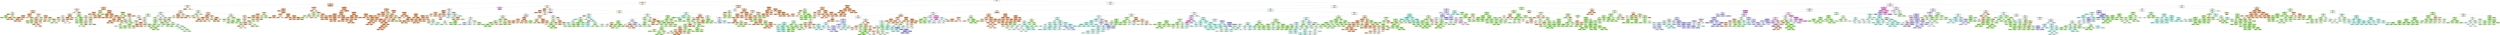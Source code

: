 digraph Tree {
node [shape=box, style="filled, rounded", color="black", fontname=helvetica] ;
edge [fontname=helvetica] ;
0 [label=<hour &le; 15.5<br/>gini = 0.8<br/>samples = 26999747<br/>value = [5399954, 5399945, 5399950, 5399948, 5399950]>, fillcolor="#ffffff"] ;
1 [label=<dow &le; 4.5<br/>gini = 0.69<br/>samples = 6144561<br/>value = [2939659, 1396775, 717810, 472868, 617449]>, fillcolor="#f7d6bf"] ;
0 -> 1 [labeldistance=2.5, labelangle=45, headlabel="True"] ;
2 [label=<hour &le; 1.5<br/>gini = 0.464<br/>samples = 2915581<br/>value = [2029852, 631914, 180665, 60148, 13002]>, fillcolor="#efb286"] ;
1 -> 2 ;
3 [label=<dow &le; 2.5<br/>gini = 0.614<br/>samples = 1570028<br/>value = [804467, 519635, 174479, 59008, 12439]>, fillcolor="#f8ddc9"] ;
2 -> 3 ;
4 [label=<hour &le; 0.5<br/>gini = 0.468<br/>samples = 734550<br/>value = [494610, 203685, 30021, 5377, 857]>, fillcolor="#f1ba92"] ;
3 -> 4 ;
5 [label=<dow &le; 1.5<br/>gini = 0.539<br/>samples = 464971<br/>value = [270376, 160788, 27953, 5121, 733]>, fillcolor="#f6d2b8"] ;
4 -> 5 ;
6 [label=<PULocationID &le; 79.5<br/>gini = 0.474<br/>samples = 280463<br/>value = [184457, 85176, 9311, 1281, 238]>, fillcolor="#f2bf9a"] ;
5 -> 6 ;
7 [label=<PULocationID &le; 47.5<br/>gini = 0.567<br/>samples = 51529<br/>value = [23115, 24552, 3384, 416, 62]>, fillcolor="#f8fef5"] ;
6 -> 7 ;
8 [label=<gini = 0.0<br/>samples = 10531<br/>value = [10530, 1, 0, 0, 0]>, fillcolor="#e58139"] ;
7 -> 8 ;
11 [label=<PULocationID &le; 48.5<br/>gini = 0.54<br/>samples = 40998<br/>value = [12585, 24551, 3384, 416, 62]>, fillcolor="#c7f4ac"] ;
7 -> 11 ;
12 [label=<dow &le; 0.5<br/>gini = 0.17<br/>samples = 12354<br/>value = [7, 11211, 998, 118, 20]>, fillcolor="#88e84d"] ;
11 -> 12 ;
13 [label=<gini = 0.187<br/>samples = 6344<br/>value = [2, 5690, 573, 64, 15]>, fillcolor="#8ae84f"] ;
12 -> 13 ;
14 [label=<gini = 0.151<br/>samples = 6010<br/>value = [5, 5521, 425, 54, 5]>, fillcolor="#87e74a"] ;
12 -> 14 ;
15 [label=<PULocationID &le; 78.5<br/>gini = 0.583<br/>samples = 28644<br/>value = [12578, 13340, 2386, 298, 42]>, fillcolor="#f9fef6"] ;
11 -> 15 ;
16 [label=<dow &le; 0.5<br/>gini = 0.212<br/>samples = 14290<br/>value = [12578, 1662, 36, 7, 7]>, fillcolor="#e99254"] ;
15 -> 16 ;
17 [label=<gini = 0.229<br/>samples = 7430<br/>value = [6456, 952, 16, 3, 3]>, fillcolor="#e99457"] ;
16 -> 17 ;
18 [label=<gini = 0.193<br/>samples = 6860<br/>value = [6122, 710, 20, 4, 4]>, fillcolor="#e89051"] ;
16 -> 18 ;
19 [label=<gini = 0.311<br/>samples = 14354<br/>value = [0, 11678, 2350, 291, 35]>, fillcolor="#98eb65"] ;
15 -> 19 ;
22 [label=<PULocationID &le; 160.5<br/>gini = 0.433<br/>samples = 228934<br/>value = [161342, 60624, 5927, 865, 176]>, fillcolor="#efb489"] ;
6 -> 22 ;
23 [label=<PULocationID &le; 137.5<br/>gini = 0.261<br/>samples = 94970<br/>value = [80366, 14358, 166, 41, 39]>, fillcolor="#ea985d"] ;
22 -> 23 ;
24 [label=<PULocationID &le; 115.0<br/>gini = 0.156<br/>samples = 50015<br/>value = [45761, 4136, 70, 19, 29]>, fillcolor="#e78d4b"] ;
23 -> 24 ;
25 [label=<PULocationID &le; 113.5<br/>gini = 0.203<br/>samples = 35242<br/>value = [31223, 3931, 59, 16, 13]>, fillcolor="#e89152"] ;
24 -> 25 ;
26 [label=<PULocationID &le; 99.0<br/>gini = 0.143<br/>samples = 27741<br/>value = [25589, 2106, 30, 10, 6]>, fillcolor="#e78c4a"] ;
25 -> 26 ;
27 [label=<gini = 0.043<br/>samples = 10101<br/>value = [9878, 215, 5, 1, 2]>, fillcolor="#e6843d"] ;
26 -> 27 ;
28 [label=<gini = 0.195<br/>samples = 17640<br/>value = [15711, 1891, 25, 9, 4]>, fillcolor="#e89051"] ;
26 -> 28 ;
33 [label=<gini = 0.377<br/>samples = 7501<br/>value = [5634, 1825, 29, 6, 7]>, fillcolor="#eeaa7a"] ;
25 -> 33 ;
34 [label=<gini = 0.031<br/>samples = 14773<br/>value = [14538, 205, 11, 3, 16]>, fillcolor="#e5833c"] ;
24 -> 34 ;
37 [label=<PULocationID &le; 138.5<br/>gini = 0.356<br/>samples = 44955<br/>value = [34605, 10222, 96, 22, 10]>, fillcolor="#eda774"] ;
23 -> 37 ;
38 [label=<gini = 0.475<br/>samples = 11333<br/>value = [4312, 6989, 20, 5, 7]>, fillcolor="#cdf5b4"] ;
37 -> 38 ;
39 [label=<gini = 0.179<br/>samples = 33622<br/>value = [30293, 3233, 76, 17, 3]>, fillcolor="#e88f4f"] ;
37 -> 39 ;
48 [label=<PULocationID &le; 234.5<br/>gini = 0.513<br/>samples = 133964<br/>value = [80976, 46266, 5761, 824, 137]>, fillcolor="#f5cdb1"] ;
22 -> 48 ;
49 [label=<PULocationID &le; 229.5<br/>gini = 0.56<br/>samples = 93326<br/>value = [47438, 39362, 5600, 799, 127]>, fillcolor="#fbece1"] ;
48 -> 49 ;
50 [label=<PULocationID &le; 162.5<br/>gini = 0.485<br/>samples = 60595<br/>value = [37610, 21787, 1037, 128, 33]>, fillcolor="#f4ccae"] ;
49 -> 50 ;
51 [label=<dow &le; 0.5<br/>gini = 0.515<br/>samples = 17502<br/>value = [5900, 10630, 860, 99, 13]>, fillcolor="#c9f4ae"] ;
50 -> 51 ;
52 [label=<gini = 0.14<br/>samples = 5652<br/>value = [5224, 413, 8, 5, 2]>, fillcolor="#e78b49"] ;
51 -> 52 ;
53 [label=<PULocationID &le; 161.5<br/>gini = 0.248<br/>samples = 11850<br/>value = [676, 10217, 852, 94, 11]>, fillcolor="#8fe956"] ;
51 -> 53 ;
54 [label=<gini = 0.224<br/>samples = 6776<br/>value = [0, 5918, 764, 86, 8]>, fillcolor="#8ee955"] ;
53 -> 54 ;
55 [label=<gini = 0.264<br/>samples = 5074<br/>value = [676, 4299, 88, 8, 3]>, fillcolor="#92ea5c"] ;
53 -> 55 ;
56 [label=<PULocationID &le; 187.0<br/>gini = 0.391<br/>samples = 43093<br/>value = [31710, 11157, 177, 29, 20]>, fillcolor="#eeae80"] ;
50 -> 56 ;
57 [label=<PULocationID &le; 185.5<br/>gini = 0.453<br/>samples = 33383<br/>value = [22063, 11101, 173, 29, 17]>, fillcolor="#f2c19e"] ;
56 -> 57 ;
58 [label=<dow &le; 0.5<br/>gini = 0.384<br/>samples = 24677<br/>value = [18361, 6182, 106, 14, 14]>, fillcolor="#eeac7d"] ;
57 -> 58 ;
59 [label=<gini = 0.217<br/>samples = 10983<br/>value = [9627, 1327, 21, 4, 4]>, fillcolor="#e99355"] ;
58 -> 59 ;
60 [label=<PULocationID &le; 164.5<br/>gini = 0.467<br/>samples = 13694<br/>value = [8734, 4855, 85, 10, 10]>, fillcolor="#f4c8a8"] ;
58 -> 60 ;
61 [label=<gini = 0.509<br/>samples = 8506<br/>value = [4473, 3940, 76, 7, 10]>, fillcolor="#fcf0e8"] ;
60 -> 61 ;
62 [label=<gini = 0.294<br/>samples = 5188<br/>value = [4261, 915, 9, 3, 0]>, fillcolor="#eb9c64"] ;
60 -> 62 ;
63 [label=<gini = 0.5<br/>samples = 8706<br/>value = [3702, 4919, 67, 15, 3]>, fillcolor="#dff9cf"] ;
57 -> 63 ;
64 [label=<gini = 0.013<br/>samples = 9710<br/>value = [9647, 56, 4, 0, 3]>, fillcolor="#e5823a"] ;
56 -> 64 ;
65 [label=<PULocationID &le; 230.5<br/>gini = 0.602<br/>samples = 32731<br/>value = [9828, 17575, 4563, 671, 94]>, fillcolor="#d2f6bc"] ;
49 -> 65 ;
66 [label=<gini = 0.466<br/>samples = 15381<br/>value = [1, 10370, 4289, 643, 78]>, fillcolor="#b7f192"] ;
65 -> 66 ;
69 [label=<PULocationID &le; 233.5<br/>gini = 0.506<br/>samples = 17350<br/>value = [9827, 7205, 274, 28, 16]>, fillcolor="#f8decc"] ;
65 -> 69 ;
70 [label=<gini = 0.031<br/>samples = 7587<br/>value = [7467, 109, 4, 2, 5]>, fillcolor="#e5833c"] ;
69 -> 70 ;
71 [label=<gini = 0.413<br/>samples = 9763<br/>value = [2360, 7096, 270, 26, 11]>, fillcolor="#abee80"] ;
69 -> 71 ;
72 [label=<PULocationID &le; 248.5<br/>gini = 0.29<br/>samples = 40638<br/>value = [33538, 6904, 161, 25, 10]>, fillcolor="#ea9c63"] ;
48 -> 72 ;
73 [label=<gini = 0.024<br/>samples = 18133<br/>value = [17910, 213, 9, 1, 0]>, fillcolor="#e5833b"] ;
72 -> 73 ;
76 [label=<PULocationID &le; 249.5<br/>gini = 0.429<br/>samples = 22505<br/>value = [15628, 6691, 152, 24, 10]>, fillcolor="#f0b88f"] ;
72 -> 76 ;
77 [label=<gini = 0.452<br/>samples = 9719<br/>value = [3007, 6534, 145, 24, 9]>, fillcolor="#baf197"] ;
76 -> 77 ;
78 [label=<gini = 0.025<br/>samples = 12786<br/>value = [12621, 157, 7, 0, 1]>, fillcolor="#e5833c"] ;
76 -> 78 ;
81 [label=<PULocationID &le; 249.5<br/>gini = 0.605<br/>samples = 184508<br/>value = [85919, 75612, 18642, 3840, 495]>, fillcolor="#fdf3ec"] ;
5 -> 81 ;
82 [label=<PULocationID &le; 147.5<br/>gini = 0.61<br/>samples = 176872<br/>value = [78460, 75446, 18634, 3838, 494]>, fillcolor="#fefbf9"] ;
81 -> 82 ;
83 [label=<PULocationID &le; 115.0<br/>gini = 0.541<br/>samples = 81505<br/>value = [47959, 26828, 5506, 1060, 152]>, fillcolor="#f5ceb2"] ;
82 -> 83 ;
84 [label=<PULocationID &le; 47.5<br/>gini = 0.6<br/>samples = 56404<br/>value = [26100, 23670, 5460, 1038, 136]>, fillcolor="#fdf6f0"] ;
83 -> 84 ;
85 [label=<gini = 0.001<br/>samples = 6317<br/>value = [6314, 1, 1, 1, 0]>, fillcolor="#e58139"] ;
84 -> 85 ;
86 [label=<PULocationID &le; 79.5<br/>gini = 0.608<br/>samples = 50087<br/>value = [19786, 23669, 5459, 1037, 136]>, fillcolor="#eefce6"] ;
84 -> 86 ;
87 [label=<PULocationID &le; 78.5<br/>gini = 0.61<br/>samples = 25732<br/>value = [5081, 14264, 5262, 1007, 118]>, fillcolor="#c5f4a8"] ;
86 -> 87 ;
88 [label=<PULocationID &le; 48.5<br/>gini = 0.566<br/>samples = 16381<br/>value = [5081, 9379, 1656, 230, 35]>, fillcolor="#cdf5b4"] ;
87 -> 88 ;
89 [label=<gini = 0.369<br/>samples = 7682<br/>value = [1, 5904, 1537, 212, 28]>, fillcolor="#a1ed72"] ;
88 -> 89 ;
90 [label=<gini = 0.499<br/>samples = 8699<br/>value = [5080, 3475, 119, 18, 7]>, fillcolor="#f7d8c2"] ;
88 -> 90 ;
91 [label=<gini = 0.571<br/>samples = 9351<br/>value = [0, 4885, 3606, 777, 83]>, fillcolor="#e2f9d3"] ;
87 -> 91 ;
92 [label=<PULocationID &le; 98.5<br/>gini = 0.486<br/>samples = 24355<br/>value = [14705, 9405, 197, 30, 18]>, fillcolor="#f6d2b9"] ;
86 -> 92 ;
93 [label=<gini = 0.202<br/>samples = 7039<br/>value = [6240, 786, 12, 1, 0]>, fillcolor="#e89152"] ;
92 -> 93 ;
94 [label=<PULocationID &le; 112.5<br/>gini = 0.513<br/>samples = 17316<br/>value = [8465, 8619, 185, 29, 18]>, fillcolor="#fdfffc"] ;
92 -> 94 ;
95 [label=<gini = 0.512<br/>samples = 9170<br/>value = [4653, 4399, 90, 15, 13]>, fillcolor="#fef8f4"] ;
94 -> 95 ;
96 [label=<gini = 0.513<br/>samples = 8146<br/>value = [3812, 4220, 95, 14, 5]>, fillcolor="#f3fdec"] ;
94 -> 96 ;
97 [label=<PULocationID &le; 141.5<br/>gini = 0.226<br/>samples = 25101<br/>value = [21859, 3158, 46, 22, 16]>, fillcolor="#e99456"] ;
83 -> 97 ;
98 [label=<PULocationID &le; 137.5<br/>gini = 0.078<br/>samples = 16194<br/>value = [15533, 628, 11, 12, 10]>, fillcolor="#e68641"] ;
97 -> 98 ;
99 [label=<gini = 0.016<br/>samples = 7405<br/>value = [7347, 52, 1, 4, 1]>, fillcolor="#e5823b"] ;
98 -> 99 ;
100 [label=<gini = 0.128<br/>samples = 8789<br/>value = [8186, 576, 10, 8, 9]>, fillcolor="#e78a48"] ;
98 -> 100 ;
101 [label=<gini = 0.415<br/>samples = 8907<br/>value = [6326, 2530, 35, 10, 6]>, fillcolor="#f0b489"] ;
97 -> 101 ;
102 [label=<PULocationID &le; 164.5<br/>gini = 0.618<br/>samples = 95367<br/>value = [30501, 48618, 13128, 2778, 342]>, fillcolor="#daf8c8"] ;
82 -> 102 ;
103 [label=<PULocationID &le; 160.5<br/>gini = 0.408<br/>samples = 35999<br/>value = [4208, 27057, 4147, 505, 82]>, fillcolor="#a0ec71"] ;
102 -> 103 ;
104 [label=<gini = 0.528<br/>samples = 10401<br/>value = [3764, 6056, 505, 58, 18]>, fillcolor="#d1f6bb"] ;
103 -> 104 ;
105 [label=<PULocationID &le; 161.5<br/>gini = 0.306<br/>samples = 25598<br/>value = [444, 21001, 3642, 447, 64]>, fillcolor="#97ea62"] ;
103 -> 105 ;
106 [label=<gini = 0.501<br/>samples = 8492<br/>value = [0, 5304, 2778, 375, 35]>, fillcolor="#c5f4a7"] ;
105 -> 106 ;
107 [label=<PULocationID &le; 162.5<br/>gini = 0.155<br/>samples = 17106<br/>value = [444, 15697, 864, 72, 29]>, fillcolor="#86e74a"] ;
105 -> 107 ;
108 [label=<gini = 0.164<br/>samples = 6313<br/>value = [1, 5750, 510, 38, 14]>, fillcolor="#88e84c"] ;
107 -> 108 ;
109 [label=<PULocationID &le; 163.5<br/>gini = 0.148<br/>samples = 10793<br/>value = [443, 9947, 354, 34, 15]>, fillcolor="#86e749"] ;
107 -> 109 ;
110 [label=<gini = 0.195<br/>samples = 5200<br/>value = [431, 4645, 102, 17, 5]>, fillcolor="#8ae850"] ;
109 -> 110 ;
111 [label=<gini = 0.099<br/>samples = 5593<br/>value = [12, 5302, 252, 17, 10]>, fillcolor="#82e644"] ;
109 -> 111 ;
112 [label=<PULocationID &le; 248.0<br/>gini = 0.648<br/>samples = 59368<br/>value = [26293, 21561, 8981, 2273, 260]>, fillcolor="#fcefe6"] ;
102 -> 112 ;
113 [label=<PULocationID &le; 234.5<br/>gini = 0.635<br/>samples = 52515<br/>value = [26290, 15521, 8289, 2171, 244]>, fillcolor="#f7dac5"] ;
112 -> 113 ;
114 [label=<PULocationID &le; 233.5<br/>gini = 0.681<br/>samples = 41788<br/>value = [16157, 14939, 8277, 2171, 244]>, fillcolor="#fef9f6"] ;
113 -> 114 ;
115 [label=<PULocationID &le; 229.5<br/>gini = 0.669<br/>samples = 34638<br/>value = [16157, 8874, 7295, 2081, 231]>, fillcolor="#f8dbc7"] ;
114 -> 115 ;
116 [label=<PULocationID &le; 187.0<br/>gini = 0.479<br/>samples = 17709<br/>value = [10942, 6600, 133, 18, 16]>, fillcolor="#f5ceb2"] ;
115 -> 116 ;
117 [label=<PULocationID &le; 180.5<br/>gini = 0.501<br/>samples = 11159<br/>value = [4616, 6390, 124, 15, 14]>, fillcolor="#dbf8c9"] ;
116 -> 117 ;
118 [label=<gini = 0.513<br/>samples = 5705<br/>value = [2843, 2785, 65, 7, 5]>, fillcolor="#fefcfb"] ;
117 -> 118 ;
119 [label=<gini = 0.457<br/>samples = 5454<br/>value = [1773, 3605, 59, 8, 9]>, fillcolor="#bdf29c"] ;
117 -> 119 ;
120 [label=<gini = 0.066<br/>samples = 6550<br/>value = [6326, 210, 9, 3, 2]>, fillcolor="#e68540"] ;
116 -> 120 ;
121 [label=<PULocationID &le; 230.5<br/>gini = 0.693<br/>samples = 16929<br/>value = [5215, 2274, 7162, 2063, 215]>, fillcolor="#defbf5"] ;
115 -> 121 ;
122 [label=<gini = 0.521<br/>samples = 10999<br/>value = [1, 1571, 7155, 2058, 214]>, fillcolor="#8ef0de"] ;
121 -> 122 ;
123 [label=<gini = 0.213<br/>samples = 5930<br/>value = [5214, 703, 7, 5, 1]>, fillcolor="#e99254"] ;
121 -> 123 ;
124 [label=<gini = 0.261<br/>samples = 7150<br/>value = [0, 6065, 982, 90, 13]>, fillcolor="#92ea5c"] ;
114 -> 124 ;
125 [label=<gini = 0.105<br/>samples = 10727<br/>value = [10133, 582, 12, 0, 0]>, fillcolor="#e78845"] ;
113 -> 125 ;
126 [label=<gini = 0.213<br/>samples = 6853<br/>value = [3, 6040, 692, 102, 16]>, fillcolor="#8ce853"] ;
112 -> 126 ;
127 [label=<gini = 0.045<br/>samples = 7636<br/>value = [7459, 166, 8, 2, 1]>, fillcolor="#e6843e"] ;
81 -> 127 ;
128 [label=<PULocationID &le; 79.5<br/>gini = 0.283<br/>samples = 269579<br/>value = [224234, 42897, 2068, 256, 124]>, fillcolor="#ea9a61"] ;
4 -> 128 ;
129 [label=<PULocationID &le; 78.5<br/>gini = 0.485<br/>samples = 55545<br/>value = [34850, 19279, 1225, 135, 56]>, fillcolor="#f4c9aa"] ;
128 -> 129 ;
130 [label=<PULocationID &le; 47.5<br/>gini = 0.303<br/>samples = 39198<br/>value = [32011, 6836, 287, 38, 26]>, fillcolor="#eb9d65"] ;
129 -> 130 ;
131 [label=<gini = 0.001<br/>samples = 10463<br/>value = [10460, 1, 1, 0, 1]>, fillcolor="#e58139"] ;
130 -> 131 ;
132 [label=<PULocationID &le; 48.5<br/>gini = 0.381<br/>samples = 28735<br/>value = [21551, 6835, 286, 38, 25]>, fillcolor="#eeaa7a"] ;
130 -> 132 ;
133 [label=<gini = 0.521<br/>samples = 13203<br/>value = [6870, 6019, 263, 28, 23]>, fillcolor="#fcf0e8"] ;
132 -> 133 ;
134 [label=<gini = 0.104<br/>samples = 15532<br/>value = [14681, 816, 23, 10, 2]>, fillcolor="#e78844"] ;
132 -> 134 ;
137 [label=<dow &le; 1.5<br/>gini = 0.387<br/>samples = 16347<br/>value = [2839, 12443, 938, 97, 30]>, fillcolor="#a1ed72"] ;
129 -> 137 ;
138 [label=<gini = 0.446<br/>samples = 9827<br/>value = [2838, 6736, 223, 20, 10]>, fillcolor="#b5f091"] ;
137 -> 138 ;
139 [label=<gini = 0.222<br/>samples = 6520<br/>value = [1, 5707, 715, 77, 20]>, fillcolor="#8de955"] ;
137 -> 139 ;
140 [label=<PULocationID &le; 229.5<br/>gini = 0.205<br/>samples = 214034<br/>value = [189384, 23618, 843, 121, 68]>, fillcolor="#e89153"] ;
128 -> 140 ;
141 [label=<PULocationID &le; 147.5<br/>gini = 0.114<br/>samples = 144381<br/>value = [135636, 8458, 202, 46, 39]>, fillcolor="#e78946"] ;
140 -> 141 ;
142 [label=<PULocationID &le; 114.5<br/>gini = 0.034<br/>samples = 68963<br/>value = [67763, 1128, 39, 18, 15]>, fillcolor="#e5833d"] ;
141 -> 142 ;
143 [label=<PULocationID &le; 113.5<br/>gini = 0.06<br/>samples = 35791<br/>value = [34683, 1057, 29, 13, 9]>, fillcolor="#e6853f"] ;
142 -> 143 ;
144 [label=<gini = 0.025<br/>samples = 27552<br/>value = [27202, 328, 14, 3, 5]>, fillcolor="#e5833c"] ;
143 -> 144 ;
149 [label=<gini = 0.168<br/>samples = 8239<br/>value = [7481, 729, 15, 10, 4]>, fillcolor="#e88e4d"] ;
143 -> 149 ;
150 [label=<PULocationID &le; 143.5<br/>gini = 0.006<br/>samples = 33172<br/>value = [33080, 71, 10, 5, 6]>, fillcolor="#e5813a"] ;
142 -> 150 ;
151 [label=<gini = 0.003<br/>samples = 27136<br/>value = [27089, 31, 8, 4, 4]>, fillcolor="#e58139"] ;
150 -> 151 ;
156 [label=<gini = 0.015<br/>samples = 6036<br/>value = [5991, 40, 2, 1, 2]>, fillcolor="#e5823a"] ;
150 -> 156 ;
157 [label=<PULocationID &le; 161.5<br/>gini = 0.181<br/>samples = 75418<br/>value = [67873, 7330, 163, 28, 24]>, fillcolor="#e88f4f"] ;
141 -> 157 ;
158 [label=<dow &le; 1.5<br/>gini = 0.314<br/>samples = 25665<br/>value = [20693, 4832, 117, 11, 12]>, fillcolor="#eb9f68"] ;
157 -> 158 ;
159 [label=<gini = 0.153<br/>samples = 14716<br/>value = [13487, 1201, 18, 6, 4]>, fillcolor="#e78c4b"] ;
158 -> 159 ;
162 [label=<gini = 0.457<br/>samples = 10949<br/>value = [7206, 3631, 99, 5, 8]>, fillcolor="#f2c19e"] ;
158 -> 162 ;
163 [label=<PULocationID &le; 187.0<br/>gini = 0.098<br/>samples = 49753<br/>value = [47180, 2498, 46, 17, 12]>, fillcolor="#e68844"] ;
157 -> 163 ;
164 [label=<dow &le; 1.5<br/>gini = 0.119<br/>samples = 40172<br/>value = [37621, 2477, 45, 17, 12]>, fillcolor="#e78a46"] ;
163 -> 164 ;
165 [label=<PULocationID &le; 185.5<br/>gini = 0.083<br/>samples = 24227<br/>value = [23176, 1017, 20, 7, 7]>, fillcolor="#e68742"] ;
164 -> 165 ;
166 [label=<dow &le; 0.5<br/>gini = 0.047<br/>samples = 18483<br/>value = [18042, 419, 11, 5, 6]>, fillcolor="#e6843e"] ;
165 -> 166 ;
167 [label=<gini = 0.02<br/>samples = 8203<br/>value = [8122, 74, 4, 1, 2]>, fillcolor="#e5823b"] ;
166 -> 167 ;
168 [label=<gini = 0.068<br/>samples = 10280<br/>value = [9920, 345, 7, 4, 4]>, fillcolor="#e68640"] ;
166 -> 168 ;
169 [label=<gini = 0.19<br/>samples = 5744<br/>value = [5134, 598, 9, 2, 1]>, fillcolor="#e89050"] ;
165 -> 169 ;
170 [label=<PULocationID &le; 164.5<br/>gini = 0.171<br/>samples = 15945<br/>value = [14445, 1460, 25, 10, 5]>, fillcolor="#e88e4e"] ;
164 -> 170 ;
171 [label=<gini = 0.221<br/>samples = 9385<br/>value = [8205, 1147, 21, 9, 3]>, fillcolor="#e99355"] ;
170 -> 171 ;
172 [label=<gini = 0.093<br/>samples = 6560<br/>value = [6240, 313, 4, 1, 2]>, fillcolor="#e68743"] ;
170 -> 172 ;
173 [label=<gini = 0.005<br/>samples = 9581<br/>value = [9559, 21, 1, 0, 0]>, fillcolor="#e58139"] ;
163 -> 173 ;
174 [label=<PULocationID &le; 230.5<br/>gini = 0.357<br/>samples = 69653<br/>value = [53748, 15160, 641, 75, 29]>, fillcolor="#eda673"] ;
140 -> 174 ;
175 [label=<dow &le; 1.5<br/>gini = 0.4<br/>samples = 15205<br/>value = [3247, 11302, 578, 55, 23]>, fillcolor="#a6ed7a"] ;
174 -> 175 ;
176 [label=<gini = 0.485<br/>samples = 9145<br/>value = [3241, 5703, 167, 23, 11]>, fillcolor="#c8f4ac"] ;
175 -> 176 ;
177 [label=<gini = 0.142<br/>samples = 6060<br/>value = [6, 5599, 411, 32, 12]>, fillcolor="#86e749"] ;
175 -> 177 ;
178 [label=<dow &le; 1.5<br/>gini = 0.135<br/>samples = 54448<br/>value = [50501, 3858, 63, 20, 6]>, fillcolor="#e78b48"] ;
174 -> 178 ;
179 [label=<gini = 0.065<br/>samples = 33068<br/>value = [31953, 1090, 14, 9, 2]>, fillcolor="#e68540"] ;
178 -> 179 ;
186 [label=<gini = 0.231<br/>samples = 21380<br/>value = [18548, 2768, 49, 11, 4]>, fillcolor="#e99457"] ;
178 -> 186 ;
191 [label=<PULocationID &le; 47.5<br/>gini = 0.685<br/>samples = 835478<br/>value = [309857, 315950, 144458, 53631, 11582]>, fillcolor="#fdfffd"] ;
3 -> 191 ;
192 [label=<gini = 0.002<br/>samples = 27449<br/>value = [27422, 20, 1, 2, 4]>, fillcolor="#e58139"] ;
191 -> 192 ;
199 [label=<hour &le; 0.5<br/>gini = 0.688<br/>samples = 808029<br/>value = [282435, 315930, 144457, 53629, 11578]>, fillcolor="#f7fdf2"] ;
191 -> 199 ;
200 [label=<PULocationID &le; 234.5<br/>gini = 0.716<br/>samples = 501366<br/>value = [134365, 193569, 116353, 46879, 10200]>, fillcolor="#eafbdf"] ;
199 -> 200 ;
201 [label=<PULocationID &le; 229.5<br/>gini = 0.713<br/>samples = 428923<br/>value = [94640, 175497, 105245, 43760, 9781]>, fillcolor="#e2f9d4"] ;
200 -> 201 ;
202 [label=<PULocationID &le; 79.5<br/>gini = 0.69<br/>samples = 362749<br/>value = [86449, 161981, 78885, 28639, 6795]>, fillcolor="#dbf8c9"] ;
201 -> 202 ;
203 [label=<PULocationID &le; 78.5<br/>gini = 0.762<br/>samples = 74445<br/>value = [10271, 17996, 23439, 17683, 5056]>, fillcolor="#ecfcf9"] ;
202 -> 203 ;
204 [label=<PULocationID &le; 48.5<br/>gini = 0.714<br/>samples = 46288<br/>value = [10271, 16270, 14981, 4098, 668]>, fillcolor="#fafef7"] ;
203 -> 204 ;
205 [label=<gini = 0.586<br/>samples = 21685<br/>value = [0, 4820, 12543, 3725, 597]>, fillcolor="#a4f3e4"] ;
204 -> 205 ;
208 [label=<PULocationID &le; 67.5<br/>gini = 0.599<br/>samples = 24603<br/>value = [10271, 11450, 2438, 373, 71]>, fillcolor="#f4fdef"] ;
204 -> 208 ;
209 [label=<gini = 0.037<br/>samples = 6650<br/>value = [6526, 122, 1, 0, 1]>, fillcolor="#e5833d"] ;
208 -> 209 ;
210 [label=<dow &le; 3.5<br/>gini = 0.539<br/>samples = 17953<br/>value = [3745, 11328, 2437, 373, 70]>, fillcolor="#b9f195"] ;
208 -> 210 ;
211 [label=<gini = 0.44<br/>samples = 7886<br/>value = [1755, 5617, 435, 61, 18]>, fillcolor="#acef82"] ;
210 -> 211 ;
212 [label=<gini = 0.599<br/>samples = 10067<br/>value = [1990, 5711, 2002, 312, 52]>, fillcolor="#c2f3a4"] ;
210 -> 212 ;
213 [label=<gini = 0.649<br/>samples = 28157<br/>value = [0, 1726, 8458, 13585, 4388]>, fillcolor="#cccbf8"] ;
203 -> 213 ;
216 [label=<PULocationID &le; 147.5<br/>gini = 0.642<br/>samples = 288304<br/>value = [76178, 143985, 55446, 10956, 1739]>, fillcolor="#d5f7c0"] ;
202 -> 216 ;
217 [label=<PULocationID &le; 89.5<br/>gini = 0.585<br/>samples = 133180<br/>value = [55424, 64458, 11305, 1698, 295]>, fillcolor="#f0fce8"] ;
216 -> 217 ;
218 [label=<gini = 0.021<br/>samples = 8465<br/>value = [8376, 81, 3, 0, 5]>, fillcolor="#e5823b"] ;
217 -> 218 ;
219 [label=<PULocationID &le; 115.0<br/>gini = 0.583<br/>samples = 124715<br/>value = [47048, 64377, 11302, 1698, 290]>, fillcolor="#e2f9d3"] ;
217 -> 219 ;
220 [label=<PULocationID &le; 113.5<br/>gini = 0.547<br/>samples = 61268<br/>value = [10679, 38456, 10317, 1574, 242]>, fillcolor="#b7f192"] ;
219 -> 220 ;
221 [label=<dow &le; 3.5<br/>gini = 0.499<br/>samples = 45049<br/>value = [10676, 29774, 4049, 455, 95]>, fillcolor="#b6f191"] ;
220 -> 221 ;
222 [label=<PULocationID &le; 106.5<br/>gini = 0.514<br/>samples = 18977<br/>value = [7998, 10529, 390, 31, 29]>, fillcolor="#e1f9d1"] ;
221 -> 222 ;
223 [label=<gini = 0.512<br/>samples = 9314<br/>value = [5021, 4135, 133, 9, 16]>, fillcolor="#fbe9dd"] ;
222 -> 223 ;
224 [label=<gini = 0.467<br/>samples = 9663<br/>value = [2977, 6394, 257, 22, 13]>, fillcolor="#bcf29a"] ;
222 -> 224 ;
225 [label=<PULocationID &le; 100.5<br/>gini = 0.425<br/>samples = 26072<br/>value = [2678, 19245, 3659, 424, 66]>, fillcolor="#a3ed75"] ;
221 -> 225 ;
226 [label=<PULocationID &le; 90.5<br/>gini = 0.25<br/>samples = 12427<br/>value = [840, 10702, 789, 77, 19]>, fillcolor="#8fe956"] ;
225 -> 226 ;
227 [label=<gini = 0.101<br/>samples = 5612<br/>value = [9, 5313, 264, 18, 8]>, fillcolor="#82e644"] ;
226 -> 227 ;
228 [label=<gini = 0.354<br/>samples = 6815<br/>value = [831, 5389, 525, 59, 11]>, fillcolor="#9aeb68"] ;
226 -> 228 ;
229 [label=<PULocationID &le; 107.5<br/>gini = 0.545<br/>samples = 13645<br/>value = [1838, 8543, 2870, 347, 47]>, fillcolor="#baf197"] ;
225 -> 229 ;
230 [label=<gini = 0.52<br/>samples = 8351<br/>value = [127, 5065, 2776, 339, 44]>, fillcolor="#c9f4ae"] ;
229 -> 230 ;
231 [label=<gini = 0.464<br/>samples = 5294<br/>value = [1711, 3478, 94, 8, 3]>, fillcolor="#bef29d"] ;
229 -> 231 ;
232 [label=<gini = 0.559<br/>samples = 16219<br/>value = [3, 8682, 6268, 1119, 147]>, fillcolor="#dff9cf"] ;
220 -> 232 ;
235 [label=<PULocationID &le; 137.5<br/>gini = 0.504<br/>samples = 63447<br/>value = [36369, 25921, 985, 124, 48]>, fillcolor="#f8dcc8"] ;
219 -> 235 ;
236 [label=<PULocationID &le; 136.5<br/>gini = 0.113<br/>samples = 17871<br/>value = [16796, 1038, 21, 9, 7]>, fillcolor="#e78946"] ;
235 -> 236 ;
237 [label=<dow &le; 3.5<br/>gini = 0.019<br/>samples = 12002<br/>value = [11887, 96, 8, 5, 6]>, fillcolor="#e5823b"] ;
236 -> 237 ;
238 [label=<gini = 0.01<br/>samples = 5337<br/>value = [5310, 21, 2, 2, 2]>, fillcolor="#e5823a"] ;
237 -> 238 ;
239 [label=<gini = 0.026<br/>samples = 6665<br/>value = [6577, 75, 6, 3, 4]>, fillcolor="#e5833c"] ;
237 -> 239 ;
240 [label=<gini = 0.275<br/>samples = 5869<br/>value = [4909, 942, 13, 4, 1]>, fillcolor="#ea9a60"] ;
236 -> 240 ;
241 [label=<dow &le; 3.5<br/>gini = 0.517<br/>samples = 45576<br/>value = [19573, 24883, 964, 115, 41]>, fillcolor="#e4fad7"] ;
235 -> 241 ;
242 [label=<PULocationID &le; 141.5<br/>gini = 0.433<br/>samples = 19393<br/>value = [13383, 5841, 145, 15, 9]>, fillcolor="#f1b991"] ;
241 -> 242 ;
243 [label=<gini = 0.112<br/>samples = 8861<br/>value = [8336, 507, 10, 4, 4]>, fillcolor="#e78945"] ;
242 -> 243 ;
244 [label=<gini = 0.514<br/>samples = 10532<br/>value = [5047, 5334, 135, 11, 5]>, fillcolor="#f8fef5"] ;
242 -> 244 ;
245 [label=<PULocationID &le; 139.0<br/>gini = 0.414<br/>samples = 26183<br/>value = [6190, 19042, 819, 100, 32]>, fillcolor="#aaee80"] ;
241 -> 245 ;
246 [label=<gini = 0.017<br/>samples = 6595<br/>value = [8, 6540, 32, 8, 7]>, fillcolor="#7ce53b"] ;
245 -> 246 ;
247 [label=<PULocationID &le; 141.5<br/>gini = 0.491<br/>samples = 19588<br/>value = [6182, 12502, 787, 92, 25]>, fillcolor="#c1f3a2"] ;
245 -> 247 ;
248 [label=<gini = 0.387<br/>samples = 5852<br/>value = [4342, 1463, 32, 8, 7]>, fillcolor="#eeac7d"] ;
247 -> 248 ;
249 [label=<PULocationID &le; 142.5<br/>gini = 0.333<br/>samples = 13736<br/>value = [1840, 11039, 755, 84, 18]>, fillcolor="#99eb66"] ;
247 -> 249 ;
250 [label=<gini = 0.118<br/>samples = 5997<br/>value = [4, 5622, 333, 33, 5]>, fillcolor="#84e746"] ;
249 -> 250 ;
251 [label=<gini = 0.451<br/>samples = 7739<br/>value = [1836, 5417, 422, 51, 13]>, fillcolor="#afef87"] ;
249 -> 251 ;
252 [label=<PULocationID &le; 187.0<br/>gini = 0.635<br/>samples = 155124<br/>value = [20754, 79527, 44141, 9258, 1444]>, fillcolor="#d5f7c0"] ;
216 -> 252 ;
253 [label=<dow &le; 3.5<br/>gini = 0.597<br/>samples = 135316<br/>value = [7942, 72751, 43958, 9226, 1439]>, fillcolor="#d5f7c1"] ;
252 -> 253 ;
254 [label=<PULocationID &le; 161.5<br/>gini = 0.465<br/>samples = 58667<br/>value = [4463, 41226, 10912, 1761, 305]>, fillcolor="#abee81"] ;
253 -> 254 ;
255 [label=<PULocationID &le; 160.5<br/>gini = 0.62<br/>samples = 23375<br/>value = [2583, 12223, 7043, 1341, 185]>, fillcolor="#d5f7c0"] ;
254 -> 255 ;
256 [label=<PULocationID &le; 148.5<br/>gini = 0.487<br/>samples = 13314<br/>value = [2583, 9073, 1375, 218, 65]>, fillcolor="#afef87"] ;
255 -> 256 ;
257 [label=<gini = 0.333<br/>samples = 7759<br/>value = [0, 6193, 1315, 202, 49]>, fillcolor="#9beb69"] ;
256 -> 257 ;
258 [label=<gini = 0.515<br/>samples = 5555<br/>value = [2583, 2880, 60, 16, 16]>, fillcolor="#f2fceb"] ;
256 -> 258 ;
259 [label=<gini = 0.572<br/>samples = 10061<br/>value = [0, 3150, 5668, 1123, 120]>, fillcolor="#b7f6ea"] ;
255 -> 259 ;
260 [label=<PULocationID &le; 164.5<br/>gini = 0.31<br/>samples = 35292<br/>value = [1880, 29003, 3869, 420, 120]>, fillcolor="#95ea61"] ;
254 -> 260 ;
261 [label=<gini = 0.286<br/>samples = 21285<br/>value = [0, 17712, 3122, 358, 93]>, fillcolor="#95ea60"] ;
260 -> 261 ;
266 [label=<PULocationID &le; 185.5<br/>gini = 0.329<br/>samples = 14007<br/>value = [1880, 11291, 747, 62, 27]>, fillcolor="#99eb65"] ;
260 -> 266 ;
267 [label=<gini = 0.441<br/>samples = 7794<br/>value = [1877, 5505, 376, 29, 7]>, fillcolor="#aeef86"] ;
266 -> 267 ;
268 [label=<gini = 0.129<br/>samples = 6213<br/>value = [3, 5786, 371, 33, 20]>, fillcolor="#85e747"] ;
266 -> 268 ;
269 [label=<PULocationID &le; 148.5<br/>gini = 0.633<br/>samples = 76649<br/>value = [3479, 31525, 33046, 7465, 1134]>, fillcolor="#f8fefd"] ;
253 -> 269 ;
270 [label=<gini = 0.408<br/>samples = 12284<br/>value = [0, 19, 9026, 2772, 467]>, fillcolor="#7deed9"] ;
269 -> 270 ;
271 [label=<PULocationID &le; 158.5<br/>gini = 0.613<br/>samples = 64365<br/>value = [3479, 31506, 24020, 4693, 667]>, fillcolor="#e7fada"] ;
269 -> 271 ;
272 [label=<gini = 0.368<br/>samples = 7526<br/>value = [1118, 5859, 458, 60, 31]>, fillcolor="#9dec6d"] ;
271 -> 272 ;
273 [label=<PULocationID &le; 161.5<br/>gini = 0.616<br/>samples = 56839<br/>value = [2361, 25647, 23562, 4633, 636]>, fillcolor="#f7fdf3"] ;
271 -> 273 ;
274 [label=<gini = 0.458<br/>samples = 11274<br/>value = [21, 756, 7946, 2272, 279]>, fillcolor="#82efda"] ;
273 -> 274 ;
275 [label=<PULocationID &le; 163.5<br/>gini = 0.579<br/>samples = 45565<br/>value = [2340, 24891, 15616, 2361, 357]>, fillcolor="#d6f7c2"] ;
273 -> 275 ;
276 [label=<gini = 0.464<br/>samples = 16510<br/>value = [0, 11107, 4719, 568, 116]>, fillcolor="#b7f194"] ;
275 -> 276 ;
279 [label=<PULocationID &le; 164.5<br/>gini = 0.624<br/>samples = 29055<br/>value = [2340, 13784, 10897, 1793, 241]>, fillcolor="#eafbe0"] ;
275 -> 279 ;
280 [label=<gini = 0.569<br/>samples = 10226<br/>value = [0, 2923, 5911, 1251, 141]>, fillcolor="#aef4e7"] ;
279 -> 280 ;
281 [label=<PULocationID &le; 185.5<br/>gini = 0.581<br/>samples = 18829<br/>value = [2340, 10861, 4986, 542, 100]>, fillcolor="#c7f4ab"] ;
279 -> 281 ;
282 [label=<gini = 0.64<br/>samples = 10672<br/>value = [2340, 5349, 2602, 328, 53]>, fillcolor="#d2f6bc"] ;
281 -> 282 ;
283 [label=<gini = 0.457<br/>samples = 8157<br/>value = [0, 5512, 2384, 214, 47]>, fillcolor="#b7f194"] ;
281 -> 283 ;
284 [label=<PULocationID &le; 228.5<br/>gini = 0.465<br/>samples = 19808<br/>value = [12812, 6776, 183, 32, 5]>, fillcolor="#f3c5a3"] ;
252 -> 284 ;
285 [label=<gini = 0.117<br/>samples = 10537<br/>value = [9881, 634, 11, 9, 2]>, fillcolor="#e78946"] ;
284 -> 285 ;
286 [label=<gini = 0.461<br/>samples = 9271<br/>value = [2931, 6142, 172, 23, 3]>, fillcolor="#bcf29b"] ;
284 -> 286 ;
287 [label=<PULocationID &le; 230.5<br/>gini = 0.73<br/>samples = 66174<br/>value = [8191, 13516, 26360, 15121, 2986]>, fillcolor="#d3f9f2"] ;
201 -> 287 ;
288 [label=<gini = 0.58<br/>samples = 27738<br/>value = [0, 9, 13377, 11732, 2620]>, fillcolor="#ebfcf9"] ;
287 -> 288 ;
291 [label=<PULocationID &le; 233.5<br/>gini = 0.709<br/>samples = 38436<br/>value = [8191, 13507, 12983, 3389, 366]>, fillcolor="#fcfefb"] ;
287 -> 291 ;
292 [label=<PULocationID &le; 231.5<br/>gini = 0.538<br/>samples = 17581<br/>value = [8191, 8680, 586, 86, 38]>, fillcolor="#f8fef5"] ;
291 -> 292 ;
293 [label=<gini = 0.397<br/>samples = 11386<br/>value = [2115, 8565, 584, 85, 37]>, fillcolor="#a3ed75"] ;
292 -> 293 ;
294 [label=<gini = 0.038<br/>samples = 6195<br/>value = [6076, 115, 2, 1, 1]>, fillcolor="#e6833d"] ;
292 -> 294 ;
295 [label=<gini = 0.568<br/>samples = 20855<br/>value = [0, 4827, 12397, 3303, 328]>, fillcolor="#a1f3e4"] ;
291 -> 295 ;
298 [label=<PULocationID &le; 248.5<br/>gini = 0.612<br/>samples = 72443<br/>value = [39725, 18072, 11108, 3119, 419]>, fillcolor="#f5cdb0"] ;
200 -> 298 ;
299 [label=<PULocationID &le; 237.5<br/>gini = 0.381<br/>samples = 30047<br/>value = [22487, 7311, 208, 20, 21]>, fillcolor="#eeab7b"] ;
298 -> 299 ;
300 [label=<dow &le; 3.5<br/>gini = 0.514<br/>samples = 13244<br/>value = [6946, 6077, 195, 15, 11]>, fillcolor="#fcf0e7"] ;
299 -> 300 ;
301 [label=<gini = 0.405<br/>samples = 5797<br/>value = [4185, 1578, 28, 6, 0]>, fillcolor="#efb185"] ;
300 -> 301 ;
302 [label=<gini = 0.497<br/>samples = 7447<br/>value = [2761, 4499, 167, 9, 11]>, fillcolor="#cef5b6"] ;
300 -> 302 ;
303 [label=<PULocationID &le; 239.5<br/>gini = 0.139<br/>samples = 16803<br/>value = [15541, 1234, 13, 5, 10]>, fillcolor="#e78b49"] ;
299 -> 303 ;
304 [label=<gini = 0.166<br/>samples = 10506<br/>value = [9547, 950, 5, 2, 2]>, fillcolor="#e88e4d"] ;
303 -> 304 ;
305 [label=<gini = 0.092<br/>samples = 6297<br/>value = [5994, 284, 8, 3, 8]>, fillcolor="#e68743"] ;
303 -> 305 ;
306 [label=<PULocationID &le; 249.5<br/>gini = 0.699<br/>samples = 42396<br/>value = [17238, 10761, 10900, 3099, 398]>, fillcolor="#fae6d7"] ;
298 -> 306 ;
307 [label=<gini = 0.605<br/>samples = 20136<br/>value = [0, 5920, 10751, 3077, 388]>, fillcolor="#bcf6eb"] ;
306 -> 307 ;
310 [label=<PULocationID &le; 263.5<br/>gini = 0.353<br/>samples = 22260<br/>value = [17238, 4841, 149, 22, 10]>, fillcolor="#eca572"] ;
306 -> 310 ;
311 [label=<gini = 0.127<br/>samples = 14007<br/>value = [13051, 942, 11, 2, 1]>, fillcolor="#e78a47"] ;
310 -> 311 ;
314 [label=<gini = 0.519<br/>samples = 8253<br/>value = [4187, 3899, 138, 20, 9]>, fillcolor="#fdf7f2"] ;
310 -> 314 ;
315 [label=<PULocationID &le; 79.5<br/>gini = 0.599<br/>samples = 306663<br/>value = [148070, 122361, 28104, 6750, 1378]>, fillcolor="#fbede3"] ;
199 -> 315 ;
316 [label=<PULocationID &le; 78.5<br/>gini = 0.675<br/>samples = 51324<br/>value = [9340, 24306, 12640, 4244, 794]>, fillcolor="#d7f7c3"] ;
315 -> 316 ;
317 [label=<PULocationID &le; 48.5<br/>gini = 0.549<br/>samples = 31329<br/>value = [9340, 18651, 2744, 504, 90]>, fillcolor="#c7f4ab"] ;
316 -> 317 ;
318 [label=<gini = 0.337<br/>samples = 14122<br/>value = [4, 11244, 2363, 448, 63]>, fillcolor="#9beb69"] ;
317 -> 318 ;
321 [label=<dow &le; 3.5<br/>gini = 0.52<br/>samples = 17207<br/>value = [9336, 7407, 381, 56, 27]>, fillcolor="#fae6d8"] ;
317 -> 321 ;
322 [label=<gini = 0.378<br/>samples = 7179<br/>value = [5390, 1737, 40, 6, 6]>, fillcolor="#eeaa7a"] ;
321 -> 322 ;
323 [label=<gini = 0.524<br/>samples = 10028<br/>value = [3946, 5670, 341, 50, 21]>, fillcolor="#daf8c7"] ;
321 -> 323 ;
324 [label=<gini = 0.639<br/>samples = 19995<br/>value = [0, 5655, 9896, 3740, 704]>, fillcolor="#c4f7ee"] ;
316 -> 324 ;
327 [label=<PULocationID &le; 147.5<br/>gini = 0.554<br/>samples = 255339<br/>value = [138730, 98055, 15464, 2506, 584]>, fillcolor="#f8decc"] ;
315 -> 327 ;
328 [label=<dow &le; 3.5<br/>gini = 0.384<br/>samples = 77142<br/>value = [57853, 17841, 1203, 167, 78]>, fillcolor="#edaa79"] ;
327 -> 328 ;
329 [label=<PULocationID &le; 115.0<br/>gini = 0.146<br/>samples = 30403<br/>value = [27998, 2332, 46, 14, 13]>, fillcolor="#e78c4a"] ;
328 -> 329 ;
330 [label=<PULocationID &le; 112.5<br/>gini = 0.218<br/>samples = 17248<br/>value = [15105, 2081, 36, 14, 12]>, fillcolor="#e99355"] ;
329 -> 330 ;
331 [label=<PULocationID &le; 99.0<br/>gini = 0.123<br/>samples = 11355<br/>value = [10607, 725, 8, 9, 6]>, fillcolor="#e78a47"] ;
330 -> 331 ;
332 [label=<gini = 0.043<br/>samples = 5092<br/>value = [4981, 103, 3, 3, 2]>, fillcolor="#e6843d"] ;
331 -> 332 ;
333 [label=<gini = 0.183<br/>samples = 6263<br/>value = [5626, 622, 5, 6, 4]>, fillcolor="#e88f4f"] ;
331 -> 333 ;
334 [label=<gini = 0.364<br/>samples = 5893<br/>value = [4498, 1356, 28, 5, 6]>, fillcolor="#eda876"] ;
330 -> 334 ;
335 [label=<gini = 0.039<br/>samples = 13155<br/>value = [12893, 251, 10, 0, 1]>, fillcolor="#e6843d"] ;
329 -> 335 ;
338 [label=<PULocationID &le; 115.0<br/>gini = 0.481<br/>samples = 46739<br/>value = [29855, 15509, 1157, 153, 65]>, fillcolor="#f3c5a4"] ;
328 -> 338 ;
339 [label=<PULocationID &le; 113.5<br/>gini = 0.544<br/>samples = 25878<br/>value = [12469, 12205, 1026, 127, 51]>, fillcolor="#fefdfb"] ;
338 -> 339 ;
340 [label=<PULocationID &le; 99.5<br/>gini = 0.46<br/>samples = 19028<br/>value = [12469, 6338, 176, 25, 20]>, fillcolor="#f2c29f"] ;
339 -> 340 ;
341 [label=<gini = 0.271<br/>samples = 6952<br/>value = [5834, 1089, 22, 4, 3]>, fillcolor="#ea995f"] ;
340 -> 341 ;
342 [label=<gini = 0.509<br/>samples = 12076<br/>value = [6635, 5249, 154, 21, 17]>, fillcolor="#fae5d7"] ;
340 -> 342 ;
343 [label=<gini = 0.251<br/>samples = 6850<br/>value = [0, 5867, 850, 102, 31]>, fillcolor="#91e959"] ;
339 -> 343 ;
344 [label=<PULocationID &le; 143.5<br/>gini = 0.28<br/>samples = 20861<br/>value = [17386, 3304, 131, 26, 14]>, fillcolor="#ea9a60"] ;
338 -> 344 ;
345 [label=<PULocationID &le; 140.5<br/>gini = 0.064<br/>samples = 15580<br/>value = [15069, 487, 12, 6, 6]>, fillcolor="#e68540"] ;
344 -> 345 ;
346 [label=<gini = 0.017<br/>samples = 9521<br/>value = [9439, 67, 7, 4, 4]>, fillcolor="#e5823b"] ;
345 -> 346 ;
347 [label=<gini = 0.132<br/>samples = 6059<br/>value = [5630, 420, 5, 2, 2]>, fillcolor="#e78b48"] ;
345 -> 347 ;
348 [label=<gini = 0.522<br/>samples = 5281<br/>value = [2317, 2817, 119, 20, 8]>, fillcolor="#e9fbde"] ;
344 -> 348 ;
349 [label=<PULocationID &le; 164.5<br/>gini = 0.585<br/>samples = 178197<br/>value = [80877, 80214, 14261, 2339, 506]>, fillcolor="#fffefe"] ;
327 -> 349 ;
350 [label=<dow &le; 3.5<br/>gini = 0.532<br/>samples = 64593<br/>value = [15374, 40840, 6734, 1346, 299]>, fillcolor="#bbf299"] ;
349 -> 350 ;
351 [label=<PULocationID &le; 149.5<br/>gini = 0.521<br/>samples = 25930<br/>value = [12094, 13250, 467, 81, 38]>, fillcolor="#f4fdee"] ;
350 -> 351 ;
352 [label=<gini = 0.108<br/>samples = 5732<br/>value = [5, 5407, 263, 43, 14]>, fillcolor="#83e745"] ;
351 -> 352 ;
353 [label=<PULocationID &le; 161.5<br/>gini = 0.491<br/>samples = 20198<br/>value = [12089, 7843, 204, 38, 24]>, fillcolor="#f6d4bb"] ;
351 -> 353 ;
354 [label=<gini = 0.513<br/>samples = 8567<br/>value = [4504, 3926, 111, 16, 10]>, fillcolor="#fcefe6"] ;
353 -> 354 ;
355 [label=<gini = 0.461<br/>samples = 11631<br/>value = [7585, 3917, 93, 22, 14]>, fillcolor="#f3c3a1"] ;
353 -> 355 ;
356 [label=<PULocationID &le; 157.5<br/>gini = 0.456<br/>samples = 38663<br/>value = [3280, 27590, 6267, 1265, 261]>, fillcolor="#a8ee7d"] ;
350 -> 356 ;
357 [label=<gini = 0.654<br/>samples = 10771<br/>value = [778, 4069, 4662, 1083, 179]>, fillcolor="#edfdfa"] ;
356 -> 357 ;
358 [label=<PULocationID &le; 161.5<br/>gini = 0.277<br/>samples = 27892<br/>value = [2502, 23521, 1605, 182, 82]>, fillcolor="#92e95b"] ;
356 -> 358 ;
359 [label=<PULocationID &le; 160.5<br/>gini = 0.111<br/>samples = 11156<br/>value = [49, 10509, 494, 73, 31]>, fillcolor="#83e745"] ;
358 -> 359 ;
360 [label=<gini = 0.117<br/>samples = 5538<br/>value = [42, 5199, 226, 47, 24]>, fillcolor="#83e746"] ;
359 -> 360 ;
361 [label=<gini = 0.104<br/>samples = 5618<br/>value = [7, 5310, 268, 26, 7]>, fillcolor="#83e644"] ;
359 -> 361 ;
362 [label=<PULocationID &le; 163.5<br/>gini = 0.37<br/>samples = 16736<br/>value = [2453, 13012, 1111, 109, 51]>, fillcolor="#9dec6d"] ;
358 -> 362 ;
363 [label=<gini = 0.409<br/>samples = 9756<br/>value = [2453, 7082, 176, 24, 21]>, fillcolor="#abef81"] ;
362 -> 363 ;
364 [label=<gini = 0.26<br/>samples = 6980<br/>value = [0, 5930, 935, 85, 30]>, fillcolor="#92ea5b"] ;
362 -> 364 ;
365 [label=<PULocationID &le; 249.5<br/>gini = 0.543<br/>samples = 113604<br/>value = [65503, 39374, 7527, 993, 207]>, fillcolor="#f6d3b9"] ;
349 -> 365 ;
366 [label=<PULocationID &le; 248.5<br/>gini = 0.569<br/>samples = 99883<br/>value = [52216, 38951, 7521, 990, 205]>, fillcolor="#f9e4d4"] ;
365 -> 366 ;
367 [label=<PULocationID &le; 234.5<br/>gini = 0.532<br/>samples = 86449<br/>value = [50956, 29616, 5074, 667, 136]>, fillcolor="#f5d0b5"] ;
366 -> 367 ;
368 [label=<PULocationID &le; 229.5<br/>gini = 0.573<br/>samples = 69631<br/>value = [34310, 29456, 5069, 665, 131]>, fillcolor="#fcf0e7"] ;
367 -> 368 ;
369 [label=<PULocationID &le; 187.0<br/>gini = 0.376<br/>samples = 30902<br/>value = [23281, 7358, 210, 40, 13]>, fillcolor="#edaa79"] ;
368 -> 369 ;
370 [label=<dow &le; 3.5<br/>gini = 0.475<br/>samples = 18666<br/>value = [11772, 6654, 198, 31, 11]>, fillcolor="#f4c9ab"] ;
369 -> 370 ;
371 [label=<gini = 0.181<br/>samples = 7644<br/>value = [6878, 738, 20, 7, 1]>, fillcolor="#e88f4f"] ;
370 -> 371 ;
372 [label=<PULocationID &le; 170.5<br/>gini = 0.514<br/>samples = 11022<br/>value = [4894, 5916, 178, 24, 10]>, fillcolor="#e9fbde"] ;
370 -> 372 ;
373 [label=<gini = 0.508<br/>samples = 5750<br/>value = [2271, 3333, 121, 18, 7]>, fillcolor="#d7f7c3"] ;
372 -> 373 ;
374 [label=<gini = 0.512<br/>samples = 5272<br/>value = [2623, 2583, 57, 6, 3]>, fillcolor="#fffdfc"] ;
372 -> 374 ;
375 [label=<gini = 0.112<br/>samples = 12236<br/>value = [11509, 704, 12, 9, 2]>, fillcolor="#e78945"] ;
369 -> 375 ;
378 [label=<PULocationID &le; 230.5<br/>gini = 0.577<br/>samples = 38729<br/>value = [11029, 22098, 4859, 625, 118]>, fillcolor="#caf5b0"] ;
368 -> 378 ;
379 [label=<gini = 0.429<br/>samples = 15688<br/>value = [3, 11201, 3859, 536, 89]>, fillcolor="#adef84"] ;
378 -> 379 ;
382 [label=<PULocationID &le; 233.5<br/>gini = 0.545<br/>samples = 23041<br/>value = [11026, 10897, 1000, 89, 29]>, fillcolor="#fffefd"] ;
378 -> 382 ;
383 [label=<gini = 0.252<br/>samples = 11274<br/>value = [9622, 1597, 38, 10, 7]>, fillcolor="#e9975b"] ;
382 -> 383 ;
384 [label=<gini = 0.354<br/>samples = 11767<br/>value = [1404, 9300, 962, 79, 22]>, fillcolor="#9aeb68"] ;
382 -> 384 ;
385 [label=<gini = 0.02<br/>samples = 16818<br/>value = [16646, 160, 5, 2, 5]>, fillcolor="#e5823b"] ;
367 -> 385 ;
388 [label=<dow &le; 3.5<br/>gini = 0.475<br/>samples = 13434<br/>value = [1260, 9335, 2447, 323, 69]>, fillcolor="#acef83"] ;
366 -> 388 ;
389 [label=<gini = 0.41<br/>samples = 5022<br/>value = [1260, 3643, 100, 18, 1]>, fillcolor="#abef82"] ;
388 -> 389 ;
390 [label=<gini = 0.463<br/>samples = 8412<br/>value = [0, 5692, 2347, 305, 68]>, fillcolor="#b6f192"] ;
388 -> 390 ;
391 [label=<gini = 0.061<br/>samples = 13721<br/>value = [13287, 423, 6, 3, 2]>, fillcolor="#e6853f"] ;
365 -> 391 ;
394 [label=<PULocationID &le; 79.5<br/>gini = 0.164<br/>samples = 1345553<br/>value = [1225385, 112279, 6186, 1140, 563]>, fillcolor="#e88d4c"] ;
2 -> 394 ;
395 [label=<dow &le; 3.5<br/>gini = 0.341<br/>samples = 289987<br/>value = [228371, 56972, 3771, 676, 197]>, fillcolor="#eca26d"] ;
394 -> 395 ;
396 [label=<PULocationID &le; 47.5<br/>gini = 0.242<br/>samples = 210440<br/>value = [180986, 28566, 698, 121, 69]>, fillcolor="#e99559"] ;
395 -> 396 ;
397 [label=<gini = 0.001<br/>samples = 42135<br/>value = [42121, 9, 5, 0, 0]>, fillcolor="#e58139"] ;
396 -> 397 ;
408 [label=<PULocationID &le; 48.5<br/>gini = 0.29<br/>samples = 168305<br/>value = [138865, 28557, 693, 121, 69]>, fillcolor="#ea9c63"] ;
396 -> 408 ;
409 [label=<hour &le; 4.5<br/>gini = 0.459<br/>samples = 55088<br/>value = [35932, 18698, 382, 47, 29]>, fillcolor="#f3c3a1"] ;
408 -> 409 ;
410 [label=<dow &le; 2.5<br/>gini = 0.253<br/>samples = 34338<br/>value = [29274, 4884, 131, 31, 18]>, fillcolor="#e9975b"] ;
409 -> 410 ;
411 [label=<hour &le; 2.5<br/>gini = 0.201<br/>samples = 24326<br/>value = [21586, 2655, 52, 22, 11]>, fillcolor="#e89152"] ;
410 -> 411 ;
412 [label=<gini = 0.255<br/>samples = 9171<br/>value = [7805, 1313, 41, 8, 4]>, fillcolor="#ea975b"] ;
411 -> 412 ;
413 [label=<dow &le; 0.5<br/>gini = 0.165<br/>samples = 15155<br/>value = [13781, 1342, 11, 14, 7]>, fillcolor="#e88e4d"] ;
411 -> 413 ;
414 [label=<gini = 0.216<br/>samples = 5593<br/>value = [4906, 669, 7, 8, 3]>, fillcolor="#e99355"] ;
413 -> 414 ;
415 [label=<gini = 0.134<br/>samples = 9562<br/>value = [8875, 673, 4, 6, 4]>, fillcolor="#e78b48"] ;
413 -> 415 ;
416 [label=<gini = 0.361<br/>samples = 10012<br/>value = [7688, 2229, 79, 9, 7]>, fillcolor="#eda774"] ;
410 -> 416 ;
417 [label=<dow &le; 1.5<br/>gini = 0.454<br/>samples = 20750<br/>value = [6658, 13814, 251, 16, 11]>, fillcolor="#bcf29a"] ;
409 -> 417 ;
418 [label=<gini = 0.468<br/>samples = 10040<br/>value = [3575, 6388, 62, 9, 6]>, fillcolor="#c6f4a9"] ;
417 -> 418 ;
419 [label=<dow &le; 2.5<br/>gini = 0.436<br/>samples = 10710<br/>value = [3083, 7426, 189, 7, 5]>, fillcolor="#b4f08e"] ;
417 -> 419 ;
420 [label=<gini = 0.434<br/>samples = 5316<br/>value = [1555, 3685, 73, 1, 2]>, fillcolor="#b4f08f"] ;
419 -> 420 ;
421 [label=<gini = 0.438<br/>samples = 5394<br/>value = [1528, 3741, 116, 6, 3]>, fillcolor="#b3f08e"] ;
419 -> 421 ;
422 [label=<hour &le; 2.5<br/>gini = 0.166<br/>samples = 113217<br/>value = [102933, 9859, 311, 74, 40]>, fillcolor="#e88e4d"] ;
408 -> 422 ;
423 [label=<PULocationID &le; 78.5<br/>gini = 0.366<br/>samples = 33468<br/>value = [25553, 7593, 252, 49, 21]>, fillcolor="#eda876"] ;
422 -> 423 ;
424 [label=<dow &le; 2.5<br/>gini = 0.129<br/>samples = 17334<br/>value = [16139, 1146, 33, 8, 8]>, fillcolor="#e78a48"] ;
423 -> 424 ;
425 [label=<gini = 0.065<br/>samples = 11771<br/>value = [11378, 370, 14, 5, 4]>, fillcolor="#e68540"] ;
424 -> 425 ;
426 [label=<gini = 0.248<br/>samples = 5563<br/>value = [4761, 776, 19, 3, 4]>, fillcolor="#e9965a"] ;
424 -> 426 ;
427 [label=<dow &le; 1.5<br/>gini = 0.5<br/>samples = 16134<br/>value = [9414, 6447, 219, 41, 13]>, fillcolor="#f7d8c2"] ;
423 -> 427 ;
428 [label=<gini = 0.365<br/>samples = 6926<br/>value = [5282, 1594, 37, 9, 4]>, fillcolor="#eda876"] ;
427 -> 428 ;
429 [label=<gini = 0.52<br/>samples = 9208<br/>value = [4132, 4853, 182, 32, 9]>, fillcolor="#ecfbe3"] ;
427 -> 429 ;
430 [label=<PULocationID &le; 78.5<br/>gini = 0.058<br/>samples = 79749<br/>value = [77380, 2266, 59, 25, 19]>, fillcolor="#e6853f"] ;
422 -> 430 ;
431 [label=<hour &le; 3.5<br/>gini = 0.018<br/>samples = 48600<br/>value = [48152, 416, 17, 9, 6]>, fillcolor="#e5823b"] ;
430 -> 431 ;
432 [label=<gini = 0.052<br/>samples = 13605<br/>value = [13241, 346, 9, 6, 3]>, fillcolor="#e6843e"] ;
431 -> 432 ;
435 [label=<gini = 0.005<br/>samples = 34995<br/>value = [34911, 70, 8, 3, 3]>, fillcolor="#e58139"] ;
431 -> 435 ;
444 [label=<hour &le; 3.5<br/>gini = 0.116<br/>samples = 31149<br/>value = [29228, 1850, 42, 16, 13]>, fillcolor="#e78946"] ;
430 -> 444 ;
445 [label=<dow &le; 1.5<br/>gini = 0.201<br/>samples = 11361<br/>value = [10078, 1238, 31, 7, 7]>, fillcolor="#e89152"] ;
444 -> 445 ;
446 [label=<gini = 0.115<br/>samples = 5076<br/>value = [4767, 297, 8, 2, 2]>, fillcolor="#e78946"] ;
445 -> 446 ;
447 [label=<gini = 0.263<br/>samples = 6285<br/>value = [5311, 941, 23, 5, 5]>, fillcolor="#ea985d"] ;
445 -> 447 ;
448 [label=<hour &le; 4.5<br/>gini = 0.062<br/>samples = 19788<br/>value = [19150, 612, 11, 9, 6]>, fillcolor="#e68540"] ;
444 -> 448 ;
449 [label=<gini = 0.106<br/>samples = 10062<br/>value = [9497, 545, 10, 7, 3]>, fillcolor="#e78845"] ;
448 -> 449 ;
450 [label=<gini = 0.015<br/>samples = 9726<br/>value = [9653, 67, 1, 2, 3]>, fillcolor="#e5823a"] ;
448 -> 450 ;
451 [label=<PULocationID &le; 47.5<br/>gini = 0.516<br/>samples = 79547<br/>value = [47385, 28406, 3073, 555, 128]>, fillcolor="#f5d0b6"] ;
395 -> 451 ;
452 [label=<gini = 0.001<br/>samples = 14722<br/>value = [14716, 2, 3, 0, 1]>, fillcolor="#e58139"] ;
451 -> 452 ;
455 [label=<hour &le; 3.5<br/>gini = 0.552<br/>samples = 64825<br/>value = [32669, 28404, 3070, 555, 127]>, fillcolor="#fcf0e8"] ;
451 -> 455 ;
456 [label=<PULocationID &le; 78.5<br/>gini = 0.546<br/>samples = 37084<br/>value = [11672, 21907, 2858, 534, 113]>, fillcolor="#caf5af"] ;
455 -> 456 ;
457 [label=<hour &le; 2.5<br/>gini = 0.527<br/>samples = 23809<br/>value = [10876, 12228, 576, 84, 45]>, fillcolor="#f1fcea"] ;
456 -> 457 ;
458 [label=<PULocationID &le; 48.5<br/>gini = 0.473<br/>samples = 13323<br/>value = [4002, 8791, 445, 63, 22]>, fillcolor="#bbf299"] ;
457 -> 458 ;
459 [label=<gini = 0.205<br/>samples = 5363<br/>value = [263, 4767, 286, 36, 11]>, fillcolor="#8ae850"] ;
458 -> 459 ;
460 [label=<gini = 0.523<br/>samples = 7960<br/>value = [3739, 4024, 159, 27, 11]>, fillcolor="#f6fdf2"] ;
458 -> 460 ;
461 [label=<PULocationID &le; 67.5<br/>gini = 0.463<br/>samples = 10486<br/>value = [6874, 3437, 131, 21, 23]>, fillcolor="#f2c29e"] ;
457 -> 461 ;
462 [label=<gini = 0.409<br/>samples = 5375<br/>value = [3890, 1392, 70, 13, 10]>, fillcolor="#efb083"] ;
461 -> 462 ;
463 [label=<gini = 0.499<br/>samples = 5111<br/>value = [2984, 2045, 61, 8, 13]>, fillcolor="#f7d8c2"] ;
461 -> 463 ;
464 [label=<hour &le; 2.5<br/>gini = 0.434<br/>samples = 13275<br/>value = [796, 9679, 2282, 450, 68]>, fillcolor="#a6ee7a"] ;
456 -> 464 ;
465 [label=<gini = 0.465<br/>samples = 8081<br/>value = [0, 5515, 2085, 422, 59]>, fillcolor="#b3f08e"] ;
464 -> 465 ;
466 [label=<gini = 0.332<br/>samples = 5194<br/>value = [796, 4164, 197, 28, 9]>, fillcolor="#9aeb67"] ;
464 -> 466 ;
467 [label=<PULocationID &le; 48.5<br/>gini = 0.372<br/>samples = 27741<br/>value = [20997, 6497, 212, 21, 14]>, fillcolor="#eda978"] ;
455 -> 467 ;
468 [label=<gini = 0.516<br/>samples = 9337<br/>value = [4200, 4956, 167, 8, 6]>, fillcolor="#ecfbe2"] ;
467 -> 468 ;
469 [label=<PULocationID &le; 78.5<br/>gini = 0.16<br/>samples = 18404<br/>value = [16797, 1541, 45, 13, 8]>, fillcolor="#e78d4c"] ;
467 -> 469 ;
470 [label=<gini = 0.042<br/>samples = 11363<br/>value = [11119, 228, 6, 4, 6]>, fillcolor="#e6843d"] ;
469 -> 470 ;
473 [label=<gini = 0.315<br/>samples = 7041<br/>value = [5678, 1313, 39, 9, 2]>, fillcolor="#eb9f68"] ;
469 -> 473 ;
474 [label=<dow &le; 3.5<br/>gini = 0.105<br/>samples = 1055566<br/>value = [997014, 55307, 2415, 464, 366]>, fillcolor="#e78845"] ;
394 -> 474 ;
475 [label=<PULocationID &le; 100.5<br/>gini = 0.053<br/>samples = 764930<br/>value = [744094, 20134, 424, 117, 161]>, fillcolor="#e6853f"] ;
474 -> 475 ;
476 [label=<gini = 0.186<br/>samples = 67195<br/>value = [60242, 6900, 41, 3, 9]>, fillcolor="#e89050"] ;
475 -> 476 ;
493 [label=<hour &le; 2.5<br/>gini = 0.039<br/>samples = 697735<br/>value = [683852, 13234, 383, 114, 152]>, fillcolor="#e6843d"] ;
475 -> 493 ;
494 [label=<dow &le; 2.5<br/>gini = 0.084<br/>samples = 180464<br/>value = [172580, 7508, 242, 66, 68]>, fillcolor="#e68742"] ;
493 -> 494 ;
495 [label=<PULocationID &le; 229.5<br/>gini = 0.052<br/>samples = 121214<br/>value = [117978, 3082, 96, 34, 24]>, fillcolor="#e6843e"] ;
494 -> 495 ;
496 [label=<dow &le; 1.5<br/>gini = 0.026<br/>samples = 76975<br/>value = [75954, 959, 35, 13, 14]>, fillcolor="#e5833c"] ;
495 -> 496 ;
497 [label=<gini = 0.009<br/>samples = 46352<br/>value = [46132, 197, 15, 1, 7]>, fillcolor="#e5823a"] ;
496 -> 497 ;
510 [label=<PULocationID &le; 148.5<br/>gini = 0.051<br/>samples = 30623<br/>value = [29822, 762, 20, 12, 7]>, fillcolor="#e6843e"] ;
496 -> 510 ;
511 [label=<gini = 0.082<br/>samples = 15095<br/>value = [14446, 618, 16, 11, 4]>, fillcolor="#e68742"] ;
510 -> 511 ;
516 [label=<gini = 0.019<br/>samples = 15528<br/>value = [15376, 144, 4, 1, 3]>, fillcolor="#e5823b"] ;
510 -> 516 ;
519 [label=<PULocationID &le; 230.5<br/>gini = 0.095<br/>samples = 44239<br/>value = [42024, 2123, 61, 21, 10]>, fillcolor="#e68843"] ;
495 -> 519 ;
520 [label=<gini = 0.306<br/>samples = 9580<br/>value = [7791, 1735, 41, 10, 3]>, fillcolor="#eb9e66"] ;
519 -> 520 ;
521 [label=<PULocationID &le; 248.5<br/>gini = 0.024<br/>samples = 34659<br/>value = [34233, 388, 20, 11, 7]>, fillcolor="#e5833b"] ;
519 -> 521 ;
522 [label=<gini = 0.004<br/>samples = 18960<br/>value = [18923, 30, 5, 1, 1]>, fillcolor="#e58139"] ;
521 -> 522 ;
525 [label=<PULocationID &le; 249.5<br/>gini = 0.048<br/>samples = 15699<br/>value = [15310, 358, 15, 10, 6]>, fillcolor="#e6843e"] ;
521 -> 525 ;
526 [label=<gini = 0.099<br/>samples = 7351<br/>value = [6968, 355, 14, 9, 5]>, fillcolor="#e68844"] ;
525 -> 526 ;
527 [label=<gini = 0.001<br/>samples = 8348<br/>value = [8342, 3, 1, 1, 1]>, fillcolor="#e58139"] ;
525 -> 527 ;
528 [label=<PULocationID &le; 147.5<br/>gini = 0.145<br/>samples = 59250<br/>value = [54602, 4426, 146, 32, 44]>, fillcolor="#e78c4a"] ;
494 -> 528 ;
529 [label=<gini = 0.012<br/>samples = 12485<br/>value = [12410, 58, 7, 3, 7]>, fillcolor="#e5823a"] ;
528 -> 529 ;
532 [label=<PULocationID &le; 158.5<br/>gini = 0.177<br/>samples = 46765<br/>value = [42192, 4368, 139, 29, 37]>, fillcolor="#e88f4e"] ;
528 -> 532 ;
533 [label=<gini = 0.366<br/>samples = 6696<br/>value = [5116, 1498, 56, 14, 12]>, fillcolor="#eda775"] ;
532 -> 533 ;
534 [label=<PULocationID &le; 229.5<br/>gini = 0.139<br/>samples = 40069<br/>value = [37076, 2870, 83, 15, 25]>, fillcolor="#e78b49"] ;
532 -> 534 ;
535 [label=<PULocationID &le; 164.5<br/>gini = 0.048<br/>samples = 17208<br/>value = [16784, 388, 22, 5, 9]>, fillcolor="#e6843e"] ;
534 -> 535 ;
536 [label=<gini = 0.077<br/>samples = 9299<br/>value = [8929, 341, 17, 5, 7]>, fillcolor="#e68641"] ;
535 -> 536 ;
537 [label=<gini = 0.014<br/>samples = 7909<br/>value = [7855, 47, 5, 0, 2]>, fillcolor="#e5823a"] ;
535 -> 537 ;
538 [label=<PULocationID &le; 231.5<br/>gini = 0.2<br/>samples = 22861<br/>value = [20292, 2482, 61, 10, 16]>, fillcolor="#e89152"] ;
534 -> 538 ;
539 [label=<gini = 0.413<br/>samples = 6379<br/>value = [4562, 1757, 46, 5, 9]>, fillcolor="#efb387"] ;
538 -> 539 ;
540 [label=<PULocationID &le; 237.5<br/>gini = 0.087<br/>samples = 16482<br/>value = [15730, 725, 15, 5, 7]>, fillcolor="#e68742"] ;
538 -> 540 ;
541 [label=<gini = 0.111<br/>samples = 5341<br/>value = [5027, 306, 6, 2, 0]>, fillcolor="#e78945"] ;
540 -> 541 ;
542 [label=<gini = 0.076<br/>samples = 11141<br/>value = [10703, 419, 9, 3, 7]>, fillcolor="#e68641"] ;
540 -> 542 ;
543 [label=<PULocationID &le; 185.5<br/>gini = 0.023<br/>samples = 517271<br/>value = [511272, 5726, 141, 48, 84]>, fillcolor="#e5823b"] ;
493 -> 543 ;
544 [label=<dow &le; 2.5<br/>gini = 0.008<br/>samples = 256492<br/>value = [255515, 868, 50, 15, 44]>, fillcolor="#e5813a"] ;
543 -> 544 ;
545 [label=<dow &le; 1.5<br/>gini = 0.004<br/>samples = 184046<br/>value = [183643, 342, 21, 8, 32]>, fillcolor="#e58139"] ;
544 -> 545 ;
546 [label=<gini = 0.003<br/>samples = 116656<br/>value = [116496, 129, 9, 3, 19]>, fillcolor="#e58139"] ;
545 -> 546 ;
575 [label=<PULocationID &le; 169.5<br/>gini = 0.007<br/>samples = 67390<br/>value = [67147, 213, 12, 5, 13]>, fillcolor="#e5813a"] ;
545 -> 575 ;
576 [label=<gini = 0.006<br/>samples = 61579<br/>value = [61395, 158, 11, 3, 12]>, fillcolor="#e5813a"] ;
575 -> 576 ;
593 [label=<gini = 0.02<br/>samples = 5811<br/>value = [5752, 55, 1, 2, 1]>, fillcolor="#e5823b"] ;
575 -> 593 ;
594 [label=<hour &le; 3.5<br/>gini = 0.016<br/>samples = 72446<br/>value = [71872, 526, 29, 7, 12]>, fillcolor="#e5823b"] ;
544 -> 594 ;
595 [label=<gini = 0.039<br/>samples = 19462<br/>value = [19075, 363, 15, 3, 6]>, fillcolor="#e6843d"] ;
594 -> 595 ;
600 [label=<gini = 0.007<br/>samples = 52984<br/>value = [52797, 163, 14, 4, 6]>, fillcolor="#e5813a"] ;
594 -> 600 ;
615 [label=<PULocationID &le; 187.0<br/>gini = 0.038<br/>samples = 260779<br/>value = [255757, 4858, 91, 33, 40]>, fillcolor="#e6833d"] ;
543 -> 615 ;
616 [label=<hour &le; 4.5<br/>gini = 0.2<br/>samples = 27959<br/>value = [24807, 3126, 15, 5, 6]>, fillcolor="#e89152"] ;
615 -> 616 ;
617 [label=<gini = 0.005<br/>samples = 10228<br/>value = [10202, 22, 0, 1, 3]>, fillcolor="#e5813a"] ;
616 -> 617 ;
620 [label=<gini = 0.291<br/>samples = 17731<br/>value = [14605, 3104, 15, 4, 3]>, fillcolor="#eb9c63"] ;
616 -> 620 ;
623 [label=<PULocationID &le; 230.5<br/>gini = 0.016<br/>samples = 232820<br/>value = [230950, 1732, 76, 28, 34]>, fillcolor="#e5823b"] ;
615 -> 623 ;
624 [label=<PULocationID &le; 229.5<br/>gini = 0.042<br/>samples = 58756<br/>value = [57495, 1182, 43, 18, 18]>, fillcolor="#e6843d"] ;
623 -> 624 ;
625 [label=<gini = 0.001<br/>samples = 29142<br/>value = [29134, 5, 1, 1, 1]>, fillcolor="#e58139"] ;
624 -> 625 ;
632 [label=<hour &le; 4.5<br/>gini = 0.081<br/>samples = 29614<br/>value = [28361, 1177, 42, 17, 17]>, fillcolor="#e68742"] ;
624 -> 632 ;
633 [label=<dow &le; 2.5<br/>gini = 0.115<br/>samples = 19446<br/>value = [18256, 1122, 39, 14, 15]>, fillcolor="#e78946"] ;
632 -> 633 ;
634 [label=<dow &le; 1.5<br/>gini = 0.072<br/>samples = 13478<br/>value = [12976, 466, 20, 8, 8]>, fillcolor="#e68641"] ;
633 -> 634 ;
635 [label=<gini = 0.042<br/>samples = 8371<br/>value = [8190, 162, 11, 4, 4]>, fillcolor="#e6843d"] ;
634 -> 635 ;
636 [label=<gini = 0.118<br/>samples = 5107<br/>value = [4786, 304, 9, 4, 4]>, fillcolor="#e78946"] ;
634 -> 636 ;
637 [label=<gini = 0.205<br/>samples = 5968<br/>value = [5280, 656, 19, 6, 7]>, fillcolor="#e89153"] ;
633 -> 637 ;
638 [label=<gini = 0.012<br/>samples = 10168<br/>value = [10105, 55, 3, 3, 2]>, fillcolor="#e5823a"] ;
632 -> 638 ;
639 [label=<hour &le; 3.5<br/>gini = 0.007<br/>samples = 174064<br/>value = [173455, 550, 33, 10, 16]>, fillcolor="#e5813a"] ;
623 -> 639 ;
640 [label=<gini = 0.015<br/>samples = 36828<br/>value = [36559, 240, 20, 3, 6]>, fillcolor="#e5823a"] ;
639 -> 640 ;
649 [label=<PULocationID &le; 235.5<br/>gini = 0.005<br/>samples = 137236<br/>value = [136896, 310, 13, 7, 10]>, fillcolor="#e58139"] ;
639 -> 649 ;
650 [label=<gini = 0.001<br/>samples = 28248<br/>value = [28230, 15, 1, 0, 2]>, fillcolor="#e58139"] ;
649 -> 650 ;
657 [label=<PULocationID &le; 236.5<br/>gini = 0.006<br/>samples = 108988<br/>value = [108666, 295, 12, 7, 8]>, fillcolor="#e5813a"] ;
649 -> 657 ;
658 [label=<gini = 0.016<br/>samples = 16042<br/>value = [15912, 125, 3, 0, 2]>, fillcolor="#e5823b"] ;
657 -> 658 ;
661 [label=<hour &le; 5.5<br/>gini = 0.004<br/>samples = 92946<br/>value = [92754, 170, 9, 7, 6]>, fillcolor="#e58139"] ;
657 -> 661 ;
662 [label=<PULocationID &le; 262.5<br/>gini = 0.005<br/>samples = 73030<br/>value = [72852, 157, 9, 6, 6]>, fillcolor="#e58139"] ;
661 -> 662 ;
663 [label=<PULocationID &le; 249.5<br/>gini = 0.004<br/>samples = 55656<br/>value = [55547, 93, 5, 6, 5]>, fillcolor="#e58139"] ;
662 -> 663 ;
664 [label=<PULocationID &le; 248.5<br/>gini = 0.005<br/>samples = 43819<br/>value = [43714, 89, 5, 6, 5]>, fillcolor="#e58139"] ;
663 -> 664 ;
665 [label=<gini = 0.004<br/>samples = 32317<br/>value = [32255, 51, 3, 4, 4]>, fillcolor="#e58139"] ;
664 -> 665 ;
674 [label=<gini = 0.007<br/>samples = 11502<br/>value = [11459, 38, 2, 2, 1]>, fillcolor="#e5813a"] ;
664 -> 674 ;
677 [label=<gini = 0.001<br/>samples = 11837<br/>value = [11833, 4, 0, 0, 0]>, fillcolor="#e58139"] ;
663 -> 677 ;
680 [label=<gini = 0.008<br/>samples = 17374<br/>value = [17305, 64, 4, 0, 1]>, fillcolor="#e5823a"] ;
662 -> 680 ;
685 [label=<gini = 0.001<br/>samples = 19916<br/>value = [19902, 13, 0, 1, 0]>, fillcolor="#e58139"] ;
661 -> 685 ;
690 [label=<hour &le; 2.5<br/>gini = 0.228<br/>samples = 290636<br/>value = [252920, 35173, 1991, 347, 205]>, fillcolor="#e99456"] ;
474 -> 690 ;
691 [label=<PULocationID &le; 147.5<br/>gini = 0.421<br/>samples = 95136<br/>value = [67887, 25117, 1727, 274, 131]>, fillcolor="#efb286"] ;
690 -> 691 ;
692 [label=<PULocationID &le; 115.0<br/>gini = 0.184<br/>samples = 29151<br/>value = [26173, 2855, 88, 18, 17]>, fillcolor="#e88f4f"] ;
691 -> 692 ;
693 [label=<PULocationID &le; 112.5<br/>gini = 0.266<br/>samples = 16247<br/>value = [13706, 2448, 69, 13, 11]>, fillcolor="#ea985d"] ;
692 -> 693 ;
694 [label=<gini = 0.13<br/>samples = 10683<br/>value = [9937, 718, 16, 10, 2]>, fillcolor="#e78a48"] ;
693 -> 694 ;
695 [label=<gini = 0.444<br/>samples = 5564<br/>value = [3769, 1730, 53, 3, 9]>, fillcolor="#f1bc96"] ;
693 -> 695 ;
696 [label=<PULocationID &le; 141.5<br/>gini = 0.066<br/>samples = 12904<br/>value = [12467, 407, 19, 5, 6]>, fillcolor="#e68540"] ;
692 -> 696 ;
697 [label=<gini = 0.009<br/>samples = 7805<br/>value = [7770, 26, 5, 1, 3]>, fillcolor="#e5823a"] ;
696 -> 697 ;
698 [label=<gini = 0.146<br/>samples = 5099<br/>value = [4697, 381, 14, 4, 3]>, fillcolor="#e78c4a"] ;
696 -> 698 ;
699 [label=<PULocationID &le; 149.5<br/>gini = 0.486<br/>samples = 65985<br/>value = [41714, 22262, 1639, 256, 114]>, fillcolor="#f3c7a7"] ;
691 -> 699 ;
700 [label=<gini = 0.308<br/>samples = 7304<br/>value = [1, 5974, 1101, 178, 50]>, fillcolor="#97eb63"] ;
699 -> 700 ;
701 [label=<PULocationID &le; 229.5<br/>gini = 0.418<br/>samples = 58681<br/>value = [41713, 16288, 538, 78, 64]>, fillcolor="#efb388"] ;
699 -> 701 ;
702 [label=<PULocationID &le; 164.5<br/>gini = 0.304<br/>samples = 29133<br/>value = [23732, 5209, 131, 19, 42]>, fillcolor="#eb9d66"] ;
701 -> 702 ;
703 [label=<PULocationID &le; 162.5<br/>gini = 0.407<br/>samples = 18086<br/>value = [13051, 4862, 123, 16, 34]>, fillcolor="#efb184"] ;
702 -> 703 ;
704 [label=<gini = 0.344<br/>samples = 10088<br/>value = [7901, 2092, 66, 8, 21]>, fillcolor="#eca36f"] ;
703 -> 704 ;
705 [label=<gini = 0.465<br/>samples = 7998<br/>value = [5150, 2770, 57, 8, 13]>, fillcolor="#f3c6a5"] ;
703 -> 705 ;
706 [label=<gini = 0.064<br/>samples = 11047<br/>value = [10681, 347, 8, 3, 8]>, fillcolor="#e68540"] ;
702 -> 706 ;
707 [label=<PULocationID &le; 230.5<br/>gini = 0.489<br/>samples = 29548<br/>value = [17981, 11079, 407, 59, 22]>, fillcolor="#f5d0b5"] ;
701 -> 707 ;
708 [label=<gini = 0.225<br/>samples = 5301<br/>value = [449, 4641, 189, 18, 4]>, fillcolor="#8de954"] ;
707 -> 708 ;
709 [label=<PULocationID &le; 248.5<br/>gini = 0.407<br/>samples = 24247<br/>value = [17532, 6438, 218, 41, 18]>, fillcolor="#efb184"] ;
707 -> 709 ;
710 [label=<PULocationID &le; 234.5<br/>gini = 0.168<br/>samples = 13313<br/>value = [12086, 1190, 24, 7, 6]>, fillcolor="#e88e4d"] ;
709 -> 710 ;
711 [label=<gini = 0.266<br/>samples = 7775<br/>value = [6558, 1180, 24, 7, 6]>, fillcolor="#ea985e"] ;
710 -> 711 ;
712 [label=<gini = 0.004<br/>samples = 5538<br/>value = [5528, 10, 0, 0, 0]>, fillcolor="#e58139"] ;
710 -> 712 ;
713 [label=<PULocationID &le; 249.5<br/>gini = 0.521<br/>samples = 10934<br/>value = [5446, 5248, 194, 34, 12]>, fillcolor="#fefbf8"] ;
709 -> 713 ;
714 [label=<gini = 0.1<br/>samples = 5502<br/>value = [47, 5217, 192, 34, 12]>, fillcolor="#82e644"] ;
713 -> 714 ;
715 [label=<gini = 0.012<br/>samples = 5432<br/>value = [5399, 31, 2, 0, 0]>, fillcolor="#e5823a"] ;
713 -> 715 ;
716 [label=<PULocationID &le; 101.0<br/>gini = 0.102<br/>samples = 195500<br/>value = [185033, 10056, 264, 73, 74]>, fillcolor="#e68844"] ;
690 -> 716 ;
717 [label=<gini = 0.245<br/>samples = 17057<br/>value = [14625, 2416, 11, 2, 3]>, fillcolor="#e9965a"] ;
716 -> 717 ;
720 [label=<hour &le; 3.5<br/>gini = 0.086<br/>samples = 178443<br/>value = [170408, 7640, 253, 71, 71]>, fillcolor="#e68742"] ;
716 -> 720 ;
721 [label=<PULocationID &le; 147.5<br/>gini = 0.172<br/>samples = 56557<br/>value = [51209, 5060, 199, 52, 37]>, fillcolor="#e88e4e"] ;
720 -> 721 ;
722 [label=<gini = 0.016<br/>samples = 13168<br/>value = [13063, 93, 5, 4, 3]>, fillcolor="#e5823b"] ;
721 -> 722 ;
725 [label=<PULocationID &le; 151.5<br/>gini = 0.214<br/>samples = 43389<br/>value = [38146, 4967, 194, 48, 34]>, fillcolor="#e99254"] ;
721 -> 725 ;
726 [label=<gini = 0.527<br/>samples = 5041<br/>value = [2267, 2619, 120, 20, 15]>, fillcolor="#eefce6"] ;
725 -> 726 ;
727 [label=<PULocationID &le; 229.5<br/>gini = 0.121<br/>samples = 38348<br/>value = [35879, 2348, 74, 28, 19]>, fillcolor="#e78a47"] ;
725 -> 727 ;
728 [label=<PULocationID &le; 164.5<br/>gini = 0.051<br/>samples = 17989<br/>value = [17523, 433, 16, 10, 7]>, fillcolor="#e6843e"] ;
727 -> 728 ;
729 [label=<PULocationID &le; 162.5<br/>gini = 0.076<br/>samples = 11141<br/>value = [10702, 408, 14, 10, 7]>, fillcolor="#e68641"] ;
728 -> 729 ;
730 [label=<gini = 0.026<br/>samples = 5704<br/>value = [5628, 64, 8, 2, 2]>, fillcolor="#e5833c"] ;
729 -> 730 ;
731 [label=<gini = 0.125<br/>samples = 5437<br/>value = [5074, 344, 6, 8, 5]>, fillcolor="#e78a47"] ;
729 -> 731 ;
732 [label=<gini = 0.008<br/>samples = 6848<br/>value = [6821, 25, 2, 0, 0]>, fillcolor="#e5813a"] ;
728 -> 732 ;
733 [label=<PULocationID &le; 231.5<br/>gini = 0.178<br/>samples = 20359<br/>value = [18356, 1915, 58, 18, 12]>, fillcolor="#e88f4f"] ;
727 -> 733 ;
734 [label=<gini = 0.305<br/>samples = 5957<br/>value = [4852, 1062, 29, 7, 7]>, fillcolor="#eb9d66"] ;
733 -> 734 ;
735 [label=<PULocationID &le; 248.5<br/>gini = 0.117<br/>samples = 14402<br/>value = [13504, 853, 29, 11, 5]>, fillcolor="#e78946"] ;
733 -> 735 ;
736 [label=<gini = 0.015<br/>samples = 6936<br/>value = [6882, 48, 3, 2, 1]>, fillcolor="#e5823b"] ;
735 -> 736 ;
737 [label=<gini = 0.202<br/>samples = 7466<br/>value = [6622, 805, 26, 9, 4]>, fillcolor="#e89152"] ;
735 -> 737 ;
738 [label=<PULocationID &le; 185.5<br/>gini = 0.043<br/>samples = 121886<br/>value = [119199, 2580, 54, 19, 34]>, fillcolor="#e6843d"] ;
720 -> 738 ;
739 [label=<PULocationID &le; 147.5<br/>gini = 0.016<br/>samples = 61473<br/>value = [60965, 463, 20, 8, 17]>, fillcolor="#e5823b"] ;
738 -> 739 ;
740 [label=<gini = 0.006<br/>samples = 30631<br/>value = [30537, 81, 7, 1, 5]>, fillcolor="#e5813a"] ;
739 -> 740 ;
747 [label=<PULocationID &le; 151.5<br/>gini = 0.027<br/>samples = 30842<br/>value = [30428, 382, 13, 7, 12]>, fillcolor="#e5833c"] ;
739 -> 747 ;
748 [label=<gini = 0.072<br/>samples = 5606<br/>value = [5396, 199, 6, 2, 3]>, fillcolor="#e68641"] ;
747 -> 748 ;
749 [label=<PULocationID &le; 163.5<br/>gini = 0.016<br/>samples = 25236<br/>value = [25032, 183, 7, 5, 9]>, fillcolor="#e5823b"] ;
747 -> 749 ;
750 [label=<gini = 0.009<br/>samples = 14129<br/>value = [14063, 58, 1, 2, 5]>, fillcolor="#e5823a"] ;
749 -> 750 ;
753 [label=<gini = 0.025<br/>samples = 11107<br/>value = [10969, 125, 6, 3, 4]>, fillcolor="#e5833b"] ;
749 -> 753 ;
756 [label=<PULocationID &le; 230.5<br/>gini = 0.07<br/>samples = 60413<br/>value = [58234, 2117, 34, 11, 17]>, fillcolor="#e68640"] ;
738 -> 756 ;
757 [label=<PULocationID &le; 229.5<br/>gini = 0.179<br/>samples = 20417<br/>value = [18394, 1977, 30, 9, 7]>, fillcolor="#e88f4f"] ;
756 -> 757 ;
758 [label=<gini = 0.132<br/>samples = 13593<br/>value = [12625, 956, 7, 3, 2]>, fillcolor="#e78b48"] ;
757 -> 758 ;
761 [label=<gini = 0.263<br/>samples = 6824<br/>value = [5769, 1021, 23, 6, 5]>, fillcolor="#ea985d"] ;
757 -> 761 ;
762 [label=<gini = 0.008<br/>samples = 39996<br/>value = [39840, 140, 4, 2, 10]>, fillcolor="#e5813a"] ;
756 -> 762 ;
773 [label=<hour &le; 3.5<br/>gini = 0.785<br/>samples = 3228980<br/>value = [909807, 764861, 537145, 412720, 604447]>, fillcolor="#fdf8f3"] ;
1 -> 773 ;
774 [label=<PULocationID &le; 79.5<br/>gini = 0.794<br/>samples = 2786629<br/>value = [608742, 678833, 501526, 397269, 600259]>, fillcolor="#fbfef9"] ;
773 -> 774 ;
775 [label=<PULocationID &le; 78.5<br/>gini = 0.698<br/>samples = 655285<br/>value = [140940, 35716, 91148, 81774, 305707]>, fillcolor="#f7c0eb"] ;
774 -> 775 ;
776 [label=<PULocationID &le; 47.5<br/>gini = 0.738<br/>samples = 371028<br/>value = [140940, 35715, 91148, 76755, 26470]>, fillcolor="#fae9dc"] ;
775 -> 776 ;
777 [label=<PULocationID &le; 4.5<br/>gini = 0.136<br/>samples = 100425<br/>value = [93071, 7090, 198, 42, 24]>, fillcolor="#e78b49"] ;
776 -> 777 ;
778 [label=<hour &le; 1.5<br/>gini = 0.401<br/>samples = 26264<br/>value = [19121, 6912, 184, 33, 14]>, fillcolor="#efb082"] ;
777 -> 778 ;
779 [label=<dow &le; 5.5<br/>gini = 0.464<br/>samples = 14372<br/>value = [9317, 4897, 131, 19, 8]>, fillcolor="#f3c4a3"] ;
778 -> 779 ;
780 [label=<gini = 0.355<br/>samples = 6416<br/>value = [4948, 1434, 26, 6, 2]>, fillcolor="#eda673"] ;
779 -> 780 ;
781 [label=<gini = 0.509<br/>samples = 7956<br/>value = [4369, 3463, 105, 13, 6]>, fillcolor="#fae6d7"] ;
779 -> 781 ;
782 [label=<dow &le; 5.5<br/>gini = 0.292<br/>samples = 11892<br/>value = [9804, 2015, 53, 14, 6]>, fillcolor="#ea9c63"] ;
778 -> 782 ;
783 [label=<gini = 0.206<br/>samples = 5350<br/>value = [4732, 587, 25, 5, 1]>, fillcolor="#e89153"] ;
782 -> 783 ;
784 [label=<gini = 0.351<br/>samples = 6542<br/>value = [5072, 1428, 28, 9, 5]>, fillcolor="#eca572"] ;
782 -> 784 ;
785 [label=<PULocationID &le; 40.5<br/>gini = 0.006<br/>samples = 74161<br/>value = [73950, 178, 14, 9, 10]>, fillcolor="#e5813a"] ;
777 -> 785 ;
786 [label=<gini = 0.003<br/>samples = 42895<br/>value = [42822, 56, 8, 2, 7]>, fillcolor="#e58139"] ;
785 -> 786 ;
797 [label=<gini = 0.009<br/>samples = 31266<br/>value = [31128, 122, 6, 7, 3]>, fillcolor="#e5823a"] ;
785 -> 797 ;
806 [label=<PULocationID &le; 68.5<br/>gini = 0.755<br/>samples = 270603<br/>value = [47869, 28625, 90950, 76713, 26446]>, fillcolor="#f0fdfb"] ;
776 -> 806 ;
807 [label=<hour &le; 1.5<br/>gini = 0.74<br/>samples = 252059<br/>value = [29385, 28581, 90946, 76710, 26437]>, fillcolor="#effdfa"] ;
806 -> 807 ;
808 [label=<PULocationID &le; 48.5<br/>gini = 0.724<br/>samples = 145911<br/>value = [14835, 11548, 34884, 61404, 23240]>, fillcolor="#d0d0f9"] ;
807 -> 808 ;
809 [label=<gini = 0.542<br/>samples = 70703<br/>value = [1, 3, 8131, 42775, 19793]>, fillcolor="#a7a6f3"] ;
808 -> 809 ;
816 [label=<PULocationID &le; 67.5<br/>gini = 0.748<br/>samples = 75208<br/>value = [14834, 11545, 26753, 18629, 3447]>, fillcolor="#e3fbf7"] ;
808 -> 816 ;
817 [label=<PULocationID &le; 50.5<br/>gini = 0.498<br/>samples = 24959<br/>value = [14834, 9631, 399, 63, 32]>, fillcolor="#f6d4bc"] ;
816 -> 817 ;
818 [label=<dow &le; 5.5<br/>gini = 0.524<br/>samples = 19200<br/>value = [9081, 9626, 399, 62, 32]>, fillcolor="#f8fef4"] ;
817 -> 818 ;
819 [label=<gini = 0.393<br/>samples = 8340<br/>value = [6149, 2093, 77, 12, 9]>, fillcolor="#eead7e"] ;
818 -> 819 ;
820 [label=<hour &le; 0.5<br/>gini = 0.445<br/>samples = 10860<br/>value = [2932, 7533, 322, 50, 23]>, fillcolor="#b2f08c"] ;
818 -> 820 ;
821 [label=<gini = 0.346<br/>samples = 5620<br/>value = [951, 4439, 182, 32, 16]>, fillcolor="#9cec6b"] ;
820 -> 821 ;
822 [label=<gini = 0.508<br/>samples = 5240<br/>value = [1981, 3094, 140, 18, 7]>, fillcolor="#d2f6bb"] ;
820 -> 822 ;
823 [label=<gini = 0.002<br/>samples = 5759<br/>value = [5753, 5, 0, 1, 0]>, fillcolor="#e58139"] ;
817 -> 823 ;
824 [label=<gini = 0.582<br/>samples = 50249<br/>value = [0, 1914, 26354, 18566, 3415]>, fillcolor="#cef9f1"] ;
816 -> 824 ;
831 [label=<PULocationID &le; 67.5<br/>gini = 0.655<br/>samples = 106148<br/>value = [14550, 17033, 56062, 15306, 3197]>, fillcolor="#a8f4e6"] ;
807 -> 831 ;
832 [label=<PULocationID &le; 48.5<br/>gini = 0.698<br/>samples = 61918<br/>value = [14550, 9860, 28015, 7777, 1716]>, fillcolor="#c7f8ef"] ;
831 -> 832 ;
833 [label=<gini = 0.553<br/>samples = 44858<br/>value = [0, 7477, 27924, 7757, 1700]>, fillcolor="#93f1df"] ;
832 -> 833 ;
840 [label=<dow &le; 5.5<br/>gini = 0.253<br/>samples = 17060<br/>value = [14550, 2383, 91, 20, 16]>, fillcolor="#e9975b"] ;
832 -> 840 ;
841 [label=<gini = 0.111<br/>samples = 7308<br/>value = [6877, 407, 17, 5, 2]>, fillcolor="#e78945"] ;
840 -> 841 ;
842 [label=<gini = 0.34<br/>samples = 9752<br/>value = [7673, 1976, 74, 15, 14]>, fillcolor="#eca36e"] ;
840 -> 842 ;
843 [label=<gini = 0.541<br/>samples = 44230<br/>value = [0, 7173, 28047, 7529, 1481]>, fillcolor="#90f0df"] ;
831 -> 843 ;
850 [label=<gini = 0.006<br/>samples = 18544<br/>value = [18484, 44, 4, 3, 9]>, fillcolor="#e5813a"] ;
806 -> 850 ;
855 [label=<gini = 0.035<br/>samples = 284257<br/>value = [0, 1, 0, 5019, 279237]>, fillcolor="#e53dc1"] ;
775 -> 855 ;
868 [label=<PULocationID &le; 89.5<br/>gini = 0.783<br/>samples = 2131344<br/>value = [467802, 643117, 410378, 315495, 294552]>, fillcolor="#f1fcea"] ;
774 -> 868 ;
869 [label=<hour &le; 0.5<br/>gini = 0.029<br/>samples = 34691<br/>value = [34189, 467, 18, 9, 8]>, fillcolor="#e5833c"] ;
868 -> 869 ;
870 [label=<dow &le; 5.5<br/>gini = 0.06<br/>samples = 11984<br/>value = [11613, 347, 12, 7, 5]>, fillcolor="#e6853f"] ;
869 -> 870 ;
871 [label=<gini = 0.076<br/>samples = 6268<br/>value = [6022, 228, 10, 5, 3]>, fillcolor="#e68641"] ;
870 -> 871 ;
872 [label=<gini = 0.043<br/>samples = 5716<br/>value = [5591, 119, 2, 2, 2]>, fillcolor="#e6843d"] ;
870 -> 872 ;
873 [label=<gini = 0.011<br/>samples = 22707<br/>value = [22576, 120, 6, 2, 3]>, fillcolor="#e5823a"] ;
869 -> 873 ;
878 [label=<PULocationID &le; 148.5<br/>gini = 0.783<br/>samples = 2096653<br/>value = [433613, 642650, 410360, 315486, 294544]>, fillcolor="#eefce6"] ;
868 -> 878 ;
879 [label=<PULocationID &le; 147.5<br/>gini = 0.792<br/>samples = 851039<br/>value = [149483, 206943, 142518, 136037, 216058]>, fillcolor="#fffcfe"] ;
878 -> 879 ;
880 [label=<PULocationID &le; 115.0<br/>gini = 0.759<br/>samples = 637480<br/>value = [149483, 206943, 142504, 107099, 31451]>, fillcolor="#effce8"] ;
879 -> 880 ;
881 [label=<PULocationID &le; 113.5<br/>gini = 0.759<br/>samples = 356792<br/>value = [35924, 107755, 88146, 95576, 29391]>, fillcolor="#f9fef6"] ;
880 -> 881 ;
882 [label=<hour &le; 1.5<br/>gini = 0.703<br/>samples = 236149<br/>value = [35923, 102831, 61523, 30110, 5762]>, fillcolor="#e0f9d0"] ;
881 -> 882 ;
883 [label=<PULocationID &le; 100.5<br/>gini = 0.702<br/>samples = 150895<br/>value = [9124, 57211, 51057, 28110, 5393]>, fillcolor="#f7fdf3"] ;
882 -> 883 ;
884 [label=<PULocationID &le; 99.0<br/>gini = 0.586<br/>samples = 64681<br/>value = [4542, 36098, 19838, 3620, 583]>, fillcolor="#cff6b7"] ;
883 -> 884 ;
885 [label=<hour &le; 0.5<br/>gini = 0.664<br/>samples = 39807<br/>value = [4489, 15126, 16517, 3204, 471]>, fillcolor="#f4fefc"] ;
884 -> 885 ;
886 [label=<dow &le; 5.5<br/>gini = 0.653<br/>samples = 21801<br/>value = [2538, 5461, 11083, 2403, 316]>, fillcolor="#bbf6eb"] ;
885 -> 886 ;
887 [label=<gini = 0.657<br/>samples = 10514<br/>value = [1313, 3363, 4922, 796, 120]>, fillcolor="#d4f9f2"] ;
886 -> 887 ;
888 [label=<gini = 0.635<br/>samples = 11287<br/>value = [1225, 2098, 6161, 1607, 196]>, fillcolor="#a7f4e5"] ;
886 -> 888 ;
889 [label=<dow &le; 5.5<br/>gini = 0.607<br/>samples = 18006<br/>value = [1951, 9665, 5434, 801, 155]>, fillcolor="#d3f6bc"] ;
885 -> 889 ;
890 [label=<gini = 0.451<br/>samples = 7984<br/>value = [919, 5719, 1186, 127, 33]>, fillcolor="#a7ee7b"] ;
889 -> 890 ;
891 [label=<gini = 0.65<br/>samples = 10022<br/>value = [1032, 3946, 4248, 674, 122]>, fillcolor="#f5fefc"] ;
889 -> 891 ;
892 [label=<hour &le; 0.5<br/>gini = 0.271<br/>samples = 24874<br/>value = [53, 20972, 3321, 416, 112]>, fillcolor="#93ea5d"] ;
884 -> 892 ;
893 [label=<gini = 0.351<br/>samples = 13564<br/>value = [0, 10621, 2564, 311, 68]>, fillcolor="#9eec6e"] ;
892 -> 893 ;
896 [label=<dow &le; 5.5<br/>gini = 0.158<br/>samples = 11310<br/>value = [53, 10351, 757, 105, 44]>, fillcolor="#87e74b"] ;
892 -> 896 ;
897 [label=<gini = 0.151<br/>samples = 5667<br/>value = [8, 5206, 380, 49, 24]>, fillcolor="#87e74a"] ;
896 -> 897 ;
898 [label=<gini = 0.164<br/>samples = 5643<br/>value = [45, 5145, 377, 56, 20]>, fillcolor="#87e74c"] ;
896 -> 898 ;
899 [label=<PULocationID &le; 112.5<br/>gini = 0.722<br/>samples = 86214<br/>value = [4582, 21113, 31219, 24490, 4810]>, fillcolor="#e9fcf9"] ;
883 -> 899 ;
900 [label=<hour &le; 0.5<br/>gini = 0.662<br/>samples = 56491<br/>value = [4574, 1857, 22174, 23248, 4638]>, fillcolor="#f9f9fe"] ;
899 -> 900 ;
901 [label=<dow &le; 5.5<br/>gini = 0.635<br/>samples = 30354<br/>value = [2324, 7, 9599, 15104, 3320]>, fillcolor="#cbcaf8"] ;
900 -> 901 ;
902 [label=<gini = 0.629<br/>samples = 14576<br/>value = [1212, 4, 5441, 6827, 1092]>, fillcolor="#e1e1fb"] ;
901 -> 902 ;
903 [label=<gini = 0.63<br/>samples = 15778<br/>value = [1112, 3, 4158, 8277, 2228]>, fillcolor="#bab9f6"] ;
901 -> 903 ;
904 [label=<dow &le; 5.5<br/>gini = 0.656<br/>samples = 26137<br/>value = [2250, 1850, 12575, 8144, 1318]>, fillcolor="#cef9f1"] ;
900 -> 904 ;
905 [label=<gini = 0.636<br/>samples = 11727<br/>value = [1005, 1820, 6368, 2246, 288]>, fillcolor="#a9f4e6"] ;
904 -> 905 ;
906 [label=<gini = 0.634<br/>samples = 14410<br/>value = [1245, 30, 6207, 5898, 1030]>, fillcolor="#f8fefd"] ;
904 -> 906 ;
907 [label=<hour &le; 0.5<br/>gini = 0.486<br/>samples = 29723<br/>value = [8, 19256, 9045, 1242, 172]>, fillcolor="#bef29d"] ;
899 -> 907 ;
908 [label=<gini = 0.563<br/>samples = 16827<br/>value = [0, 8326, 7306, 1062, 133]>, fillcolor="#f1fcea"] ;
907 -> 908 ;
911 [label=<dow &le; 5.5<br/>gini = 0.263<br/>samples = 12896<br/>value = [8, 10930, 1739, 180, 39]>, fillcolor="#92ea5c"] ;
907 -> 911 ;
912 [label=<gini = 0.182<br/>samples = 6042<br/>value = [3, 5441, 506, 73, 19]>, fillcolor="#89e84e"] ;
911 -> 912 ;
913 [label=<gini = 0.326<br/>samples = 6854<br/>value = [5, 5489, 1233, 107, 20]>, fillcolor="#9beb69"] ;
911 -> 913 ;
914 [label=<PULocationID &le; 107.5<br/>gini = 0.599<br/>samples = 85254<br/>value = [26799, 45620, 10466, 2000, 369]>, fillcolor="#d4f7bf"] ;
882 -> 914 ;
915 [label=<PULocationID &le; 106.5<br/>gini = 0.569<br/>samples = 69215<br/>value = [14874, 41621, 10380, 1986, 354]>, fillcolor="#bef29e"] ;
914 -> 915 ;
916 [label=<PULocationID &le; 90.5<br/>gini = 0.52<br/>samples = 39279<br/>value = [14419, 23041, 1540, 192, 87]>, fillcolor="#d1f6ba"] ;
915 -> 916 ;
917 [label=<hour &le; 2.5<br/>gini = 0.315<br/>samples = 21862<br/>value = [2303, 17893, 1433, 166, 67]>, fillcolor="#96ea61"] ;
916 -> 917 ;
918 [label=<dow &le; 5.5<br/>gini = 0.19<br/>samples = 12195<br/>value = [10, 10916, 1106, 122, 41]>, fillcolor="#8ae850"] ;
917 -> 918 ;
919 [label=<gini = 0.134<br/>samples = 5645<br/>value = [9, 5241, 346, 34, 15]>, fillcolor="#85e748"] ;
918 -> 919 ;
920 [label=<gini = 0.236<br/>samples = 6550<br/>value = [1, 5675, 760, 88, 26]>, fillcolor="#8fe957"] ;
918 -> 920 ;
921 [label=<gini = 0.422<br/>samples = 9667<br/>value = [2293, 6977, 327, 44, 26]>, fillcolor="#abee81"] ;
917 -> 921 ;
922 [label=<hour &le; 2.5<br/>gini = 0.429<br/>samples = 17417<br/>value = [12116, 5148, 107, 26, 20]>, fillcolor="#f0b78f"] ;
916 -> 922 ;
923 [label=<gini = 0.481<br/>samples = 9678<br/>value = [5976, 3590, 82, 17, 13]>, fillcolor="#f5ceb1"] ;
922 -> 923 ;
924 [label=<gini = 0.33<br/>samples = 7739<br/>value = [6140, 1558, 25, 9, 7]>, fillcolor="#eca26c"] ;
922 -> 924 ;
925 [label=<hour &le; 2.5<br/>gini = 0.524<br/>samples = 29936<br/>value = [455, 18580, 8840, 1794, 267]>, fillcolor="#c2f3a4"] ;
915 -> 925 ;
926 [label=<gini = 0.586<br/>samples = 17675<br/>value = [0, 8462, 7432, 1563, 218]>, fillcolor="#f2fceb"] ;
925 -> 926 ;
929 [label=<dow &le; 5.5<br/>gini = 0.304<br/>samples = 12261<br/>value = [455, 10118, 1408, 231, 49]>, fillcolor="#95ea60"] ;
925 -> 929 ;
930 [label=<gini = 0.248<br/>samples = 5259<br/>value = [455, 4532, 231, 28, 13]>, fillcolor="#8fe957"] ;
929 -> 930 ;
931 [label=<gini = 0.334<br/>samples = 7002<br/>value = [0, 5586, 1177, 203, 36]>, fillcolor="#9beb69"] ;
929 -> 931 ;
932 [label=<hour &le; 2.5<br/>gini = 0.385<br/>samples = 16039<br/>value = [11925, 3999, 86, 14, 15]>, fillcolor="#eeac7d"] ;
914 -> 932 ;
933 [label=<gini = 0.484<br/>samples = 9763<br/>value = [5937, 3729, 74, 9, 14]>, fillcolor="#f5d1b7"] ;
932 -> 933 ;
934 [label=<gini = 0.088<br/>samples = 6276<br/>value = [5988, 270, 12, 5, 1]>, fillcolor="#e68742"] ;
932 -> 934 ;
935 [label=<gini = 0.617<br/>samples = 120643<br/>value = [1, 4924, 26623, 65466, 23629]>, fillcolor="#aeadf4"] ;
881 -> 935 ;
950 [label=<PULocationID &le; 140.5<br/>gini = 0.672<br/>samples = 280688<br/>value = [113559, 99188, 54358, 11523, 2060]>, fillcolor="#fdf5ef"] ;
880 -> 950 ;
951 [label=<PULocationID &le; 136.5<br/>gini = 0.441<br/>samples = 111278<br/>value = [77051, 31307, 2558, 252, 110]>, fillcolor="#f0b78e"] ;
950 -> 951 ;
952 [label=<PULocationID &le; 125.5<br/>gini = 0.256<br/>samples = 50669<br/>value = [43062, 7422, 110, 46, 29]>, fillcolor="#ea975c"] ;
951 -> 952 ;
953 [label=<dow &le; 5.5<br/>gini = 0.363<br/>samples = 31688<br/>value = [24208, 7322, 103, 36, 19]>, fillcolor="#eda876"] ;
952 -> 953 ;
954 [label=<hour &le; 1.5<br/>gini = 0.254<br/>samples = 14480<br/>value = [12330, 2106, 27, 8, 9]>, fillcolor="#ea975b"] ;
953 -> 954 ;
955 [label=<gini = 0.299<br/>samples = 7788<br/>value = [6372, 1387, 20, 4, 5]>, fillcolor="#eb9d65"] ;
954 -> 955 ;
956 [label=<gini = 0.196<br/>samples = 6692<br/>value = [5958, 719, 7, 4, 4]>, fillcolor="#e89051"] ;
954 -> 956 ;
957 [label=<hour &le; 1.5<br/>gini = 0.432<br/>samples = 17208<br/>value = [11878, 5216, 76, 28, 10]>, fillcolor="#f1b991"] ;
953 -> 957 ;
958 [label=<gini = 0.476<br/>samples = 9254<br/>value = [5751, 3439, 45, 17, 2]>, fillcolor="#f5cdb0"] ;
957 -> 958 ;
959 [label=<gini = 0.357<br/>samples = 7954<br/>value = [6127, 1777, 31, 11, 8]>, fillcolor="#eda674"] ;
957 -> 959 ;
960 [label=<hour &le; 0.5<br/>gini = 0.013<br/>samples = 18981<br/>value = [18854, 100, 7, 10, 10]>, fillcolor="#e5823a"] ;
952 -> 960 ;
961 [label=<gini = 0.027<br/>samples = 8244<br/>value = [8133, 91, 3, 8, 9]>, fillcolor="#e5833c"] ;
960 -> 961 ;
962 [label=<gini = 0.003<br/>samples = 10737<br/>value = [10721, 9, 4, 2, 1]>, fillcolor="#e58139"] ;
960 -> 962 ;
965 [label=<PULocationID &le; 137.5<br/>gini = 0.529<br/>samples = 60609<br/>value = [33989, 23885, 2448, 206, 81]>, fillcolor="#f8dcc9"] ;
951 -> 965 ;
966 [label=<hour &le; 1.5<br/>gini = 0.519<br/>samples = 36534<br/>value = [11271, 22571, 2424, 197, 71]>, fillcolor="#c4f3a6"] ;
965 -> 966 ;
967 [label=<hour &le; 0.5<br/>gini = 0.298<br/>samples = 23619<br/>value = [1438, 19593, 2352, 180, 56]>, fillcolor="#94ea5e"] ;
966 -> 967 ;
968 [label=<gini = 0.279<br/>samples = 13472<br/>value = [1, 11258, 2030, 144, 39]>, fillcolor="#95ea5f"] ;
967 -> 968 ;
971 [label=<gini = 0.304<br/>samples = 10147<br/>value = [1437, 8335, 322, 36, 17]>, fillcolor="#96ea62"] ;
967 -> 971 ;
972 [label=<hour &le; 2.5<br/>gini = 0.367<br/>samples = 12915<br/>value = [9833, 2978, 72, 17, 15]>, fillcolor="#eda876"] ;
966 -> 972 ;
973 [label=<gini = 0.459<br/>samples = 7395<br/>value = [4851, 2463, 61, 10, 10]>, fillcolor="#f2c29f"] ;
972 -> 973 ;
974 [label=<gini = 0.177<br/>samples = 5520<br/>value = [4982, 515, 11, 7, 5]>, fillcolor="#e88f4e"] ;
972 -> 974 ;
975 [label=<hour &le; 0.5<br/>gini = 0.107<br/>samples = 24075<br/>value = [22718, 1314, 24, 9, 10]>, fillcolor="#e78945"] ;
965 -> 975 ;
976 [label=<PULocationID &le; 139.5<br/>gini = 0.176<br/>samples = 12939<br/>value = [11680, 1223, 19, 7, 10]>, fillcolor="#e88f4e"] ;
975 -> 976 ;
977 [label=<gini = 0.121<br/>samples = 6875<br/>value = [6431, 423, 10, 4, 7]>, fillcolor="#e78a47"] ;
976 -> 977 ;
978 [label=<gini = 0.233<br/>samples = 6064<br/>value = [5249, 800, 9, 3, 3]>, fillcolor="#e99558"] ;
976 -> 978 ;
979 [label=<gini = 0.017<br/>samples = 11136<br/>value = [11038, 91, 5, 2, 0]>, fillcolor="#e5823b"] ;
975 -> 979 ;
982 [label=<PULocationID &le; 144.5<br/>gini = 0.695<br/>samples = 169410<br/>value = [36508, 67881, 51800, 11271, 1950]>, fillcolor="#edfbe4"] ;
950 -> 982 ;
983 [label=<PULocationID &le; 143.5<br/>gini = 0.683<br/>samples = 161054<br/>value = [28156, 67878, 51799, 11271, 1950]>, fillcolor="#ecfbe2"] ;
982 -> 983 ;
984 [label=<hour &le; 1.5<br/>gini = 0.647<br/>samples = 87066<br/>value = [28152, 40183, 16119, 2374, 238]>, fillcolor="#e4fad7"] ;
983 -> 984 ;
985 [label=<PULocationID &le; 142.5<br/>gini = 0.592<br/>samples = 63091<br/>value = [8626, 35862, 16019, 2355, 229]>, fillcolor="#c7f4ac"] ;
984 -> 985 ;
986 [label=<hour &le; 0.5<br/>gini = 0.524<br/>samples = 57119<br/>value = [2693, 35826, 16018, 2353, 229]>, fillcolor="#bff2a0"] ;
985 -> 986 ;
987 [label=<gini = 0.56<br/>samples = 35036<br/>value = [0, 17711, 14871, 2251, 203]>, fillcolor="#ecfbe3"] ;
986 -> 987 ;
994 [label=<dow &le; 5.5<br/>gini = 0.309<br/>samples = 22083<br/>value = [2693, 18115, 1147, 102, 26]>, fillcolor="#96ea62"] ;
986 -> 994 ;
995 [label=<gini = 0.432<br/>samples = 9617<br/>value = [2666, 6735, 190, 17, 9]>, fillcolor="#b2f08b"] ;
994 -> 995 ;
996 [label=<PULocationID &le; 141.5<br/>gini = 0.161<br/>samples = 12466<br/>value = [27, 11380, 957, 85, 17]>, fillcolor="#87e74c"] ;
994 -> 996 ;
997 [label=<gini = 0.191<br/>samples = 6538<br/>value = [7, 5846, 625, 47, 13]>, fillcolor="#8ae850"] ;
996 -> 997 ;
998 [label=<gini = 0.125<br/>samples = 5928<br/>value = [20, 5534, 332, 38, 4]>, fillcolor="#84e747"] ;
996 -> 998 ;
999 [label=<gini = 0.013<br/>samples = 5972<br/>value = [5933, 36, 1, 2, 0]>, fillcolor="#e5823a"] ;
985 -> 999 ;
1000 [label=<PULocationID &le; 141.5<br/>gini = 0.304<br/>samples = 23975<br/>value = [19526, 4321, 100, 19, 9]>, fillcolor="#eb9e66"] ;
984 -> 1000 ;
1001 [label=<hour &le; 2.5<br/>gini = 0.415<br/>samples = 14521<br/>value = [10327, 4077, 94, 16, 7]>, fillcolor="#efb489"] ;
1000 -> 1001 ;
1002 [label=<gini = 0.49<br/>samples = 8216<br/>value = [4909, 3210, 81, 11, 5]>, fillcolor="#f6d4bc"] ;
1001 -> 1002 ;
1003 [label=<gini = 0.243<br/>samples = 6305<br/>value = [5418, 867, 13, 5, 2]>, fillcolor="#e99659"] ;
1001 -> 1003 ;
1004 [label=<gini = 0.053<br/>samples = 9454<br/>value = [9199, 244, 6, 3, 2]>, fillcolor="#e6843e"] ;
1000 -> 1004 ;
1005 [label=<gini = 0.612<br/>samples = 73988<br/>value = [4, 27695, 35680, 8897, 1712]>, fillcolor="#ddfbf5"] ;
983 -> 1005 ;
1020 [label=<gini = 0.001<br/>samples = 8356<br/>value = [8352, 3, 1, 0, 0]>, fillcolor="#e58139"] ;
982 -> 1020 ;
1021 [label=<gini = 0.234<br/>samples = 213559<br/>value = [0, 0, 14, 28938, 184607]>, fillcolor="#e958ca"] ;
879 -> 1021 ;
1036 [label=<hour &le; 1.5<br/>gini = 0.755<br/>samples = 1245614<br/>value = [284130, 435707, 267842, 179449, 78486]>, fillcolor="#eafbe0"] ;
878 -> 1036 ;
1037 [label=<PULocationID &le; 186.5<br/>gini = 0.77<br/>samples = 789266<br/>value = [123264, 255909, 186400, 151269, 72424]>, fillcolor="#f0fce8"] ;
1036 -> 1037 ;
1038 [label=<PULocationID &le; 157.5<br/>gini = 0.693<br/>samples = 284055<br/>value = [23720, 82311, 123049, 47406, 7569]>, fillcolor="#d7faf3"] ;
1037 -> 1038 ;
1039 [label=<gini = 0.011<br/>samples = 8161<br/>value = [8114, 45, 0, 0, 2]>, fillcolor="#e5823a"] ;
1038 -> 1039 ;
1040 [label=<PULocationID &le; 163.5<br/>gini = 0.679<br/>samples = 275894<br/>value = [15606, 82266, 123049, 47406, 7567]>, fillcolor="#d5faf3"] ;
1038 -> 1040 ;
1041 [label=<PULocationID &le; 158.5<br/>gini = 0.627<br/>samples = 132786<br/>value = [2637, 59095, 53314, 15044, 2696]>, fillcolor="#f5fdf1"] ;
1040 -> 1041 ;
1042 [label=<gini = 0.53<br/>samples = 45199<br/>value = [0, 3961, 28826, 10459, 1953]>, fillcolor="#96f1e0"] ;
1041 -> 1042 ;
1049 [label=<hour &le; 0.5<br/>gini = 0.522<br/>samples = 87587<br/>value = [2637, 55134, 24488, 4585, 743]>, fillcolor="#bff29f"] ;
1041 -> 1049 ;
1050 [label=<PULocationID &le; 161.5<br/>gini = 0.581<br/>samples = 52500<br/>value = [80, 25614, 21917, 4247, 642]>, fillcolor="#effce7"] ;
1049 -> 1050 ;
1051 [label=<dow &le; 5.5<br/>gini = 0.592<br/>samples = 19612<br/>value = [78, 5794, 10789, 2614, 337]>, fillcolor="#b7f6ea"] ;
1050 -> 1051 ;
1052 [label=<gini = 0.578<br/>samples = 9986<br/>value = [36, 2648, 5754, 1395, 153]>, fillcolor="#abf4e6"] ;
1051 -> 1052 ;
1053 [label=<gini = 0.603<br/>samples = 9626<br/>value = [42, 3146, 5035, 1219, 184]>, fillcolor="#c5f7ee"] ;
1051 -> 1053 ;
1054 [label=<gini = 0.52<br/>samples = 32888<br/>value = [2, 19820, 11128, 1633, 305]>, fillcolor="#caf5b0"] ;
1050 -> 1054 ;
1061 [label=<PULocationID &le; 162.5<br/>gini = 0.281<br/>samples = 35087<br/>value = [2557, 29520, 2571, 338, 101]>, fillcolor="#92e95b"] ;
1049 -> 1061 ;
1062 [label=<dow &le; 5.5<br/>gini = 0.304<br/>samples = 21565<br/>value = [2557, 17781, 1033, 139, 55]>, fillcolor="#95ea60"] ;
1061 -> 1062 ;
1063 [label=<PULocationID &le; 161.5<br/>gini = 0.352<br/>samples = 10084<br/>value = [1878, 7894, 259, 34, 19]>, fillcolor="#9eec6e"] ;
1062 -> 1063 ;
1064 [label=<gini = 0.369<br/>samples = 5068<br/>value = [1019, 3894, 134, 14, 7]>, fillcolor="#a1ed72"] ;
1063 -> 1064 ;
1065 [label=<gini = 0.334<br/>samples = 5016<br/>value = [859, 4000, 125, 20, 12]>, fillcolor="#9beb69"] ;
1063 -> 1065 ;
1066 [label=<PULocationID &le; 161.5<br/>gini = 0.25<br/>samples = 11481<br/>value = [679, 9887, 774, 105, 36]>, fillcolor="#8fe956"] ;
1062 -> 1066 ;
1067 [label=<gini = 0.227<br/>samples = 6388<br/>value = [69, 5579, 628, 81, 31]>, fillcolor="#8ee955"] ;
1066 -> 1067 ;
1068 [label=<gini = 0.269<br/>samples = 5093<br/>value = [610, 4308, 146, 24, 5]>, fillcolor="#92ea5c"] ;
1066 -> 1068 ;
1069 [label=<gini = 0.233<br/>samples = 13522<br/>value = [0, 11739, 1538, 199, 46]>, fillcolor="#8fe956"] ;
1061 -> 1069 ;
1072 [label=<PULocationID &le; 164.5<br/>gini = 0.676<br/>samples = 143108<br/>value = [12969, 23171, 69735, 32362, 4871]>, fillcolor="#bcf6eb"] ;
1040 -> 1072 ;
1073 [label=<gini = 0.553<br/>samples = 51324<br/>value = [0, 213, 27336, 20459, 3316]>, fillcolor="#d3f9f2"] ;
1072 -> 1073 ;
1080 [label=<PULocationID &le; 169.5<br/>gini = 0.687<br/>samples = 91784<br/>value = [12969, 22958, 42399, 11903, 1555]>, fillcolor="#c7f8ef"] ;
1072 -> 1080 ;
1081 [label=<gini = 0.005<br/>samples = 5894<br/>value = [5878, 12, 0, 2, 2]>, fillcolor="#e5813a"] ;
1080 -> 1081 ;
1082 [label=<hour &le; 0.5<br/>gini = 0.659<br/>samples = 85890<br/>value = [7091, 22946, 42399, 11901, 1553]>, fillcolor="#c2f7ed"] ;
1080 -> 1082 ;
1083 [label=<PULocationID &le; 170.5<br/>gini = 0.578<br/>samples = 48207<br/>value = [3981, 4245, 29192, 9615, 1174]>, fillcolor="#9bf2e2"] ;
1082 -> 1083 ;
1084 [label=<gini = 0.474<br/>samples = 22987<br/>value = [0, 665, 15510, 6034, 778]>, fillcolor="#90f0df"] ;
1083 -> 1084 ;
1087 [label=<dow &le; 5.5<br/>gini = 0.64<br/>samples = 25220<br/>value = [3981, 3580, 13682, 3581, 396]>, fillcolor="#a5f3e5"] ;
1083 -> 1087 ;
1088 [label=<gini = 0.652<br/>samples = 12310<br/>value = [1940, 2323, 6439, 1421, 187]>, fillcolor="#adf4e7"] ;
1087 -> 1088 ;
1089 [label=<gini = 0.623<br/>samples = 12910<br/>value = [2041, 1257, 7243, 2160, 209]>, fillcolor="#a1f3e4"] ;
1087 -> 1089 ;
1090 [label=<dow &le; 5.5<br/>gini = 0.62<br/>samples = 37683<br/>value = [3110, 18701, 13207, 2286, 379]>, fillcolor="#e1f9d3"] ;
1082 -> 1090 ;
1091 [label=<PULocationID &le; 185.5<br/>gini = 0.512<br/>samples = 17052<br/>value = [1295, 11150, 3958, 534, 115]>, fillcolor="#b6f192"] ;
1090 -> 1091 ;
1092 [label=<gini = 0.596<br/>samples = 9532<br/>value = [1295, 5386, 2418, 360, 73]>, fillcolor="#c8f4ac"] ;
1091 -> 1092 ;
1093 [label=<gini = 0.37<br/>samples = 7520<br/>value = [0, 5764, 1540, 174, 42]>, fillcolor="#a2ed73"] ;
1091 -> 1093 ;
1094 [label=<PULocationID &le; 185.5<br/>gini = 0.65<br/>samples = 20631<br/>value = [1815, 7551, 9249, 1752, 264]>, fillcolor="#e5fcf7"] ;
1090 -> 1094 ;
1095 [label=<gini = 0.68<br/>samples = 11812<br/>value = [1815, 3041, 5521, 1231, 204]>, fillcolor="#c7f8ef"] ;
1094 -> 1095 ;
1096 [label=<gini = 0.556<br/>samples = 8819<br/>value = [0, 4510, 3728, 521, 60]>, fillcolor="#ebfbe1"] ;
1094 -> 1096 ;
1097 [label=<PULocationID &le; 262.5<br/>gini = 0.769<br/>samples = 505211<br/>value = [99544, 173598, 63351, 103863, 64855]>, fillcolor="#e8fadd"] ;
1037 -> 1097 ;
1098 [label=<PULocationID &le; 246.5<br/>gini = 0.781<br/>samples = 448639<br/>value = [99379, 129792, 52808, 102070, 64590]>, fillcolor="#f4fdef"] ;
1097 -> 1098 ;
1099 [label=<PULocationID &le; 235.5<br/>gini = 0.746<br/>samples = 335636<br/>value = [69266, 129080, 52742, 62376, 22172]>, fillcolor="#e1f9d3"] ;
1098 -> 1099 ;
1100 [label=<PULocationID &le; 229.5<br/>gini = 0.778<br/>samples = 235710<br/>value = [40920, 64926, 46229, 61620, 22015]>, fillcolor="#fcfffb"] ;
1099 -> 1100 ;
1101 [label=<PULocationID &le; 228.5<br/>gini = 0.524<br/>samples = 62426<br/>value = [21840, 36959, 3176, 349, 102]>, fillcolor="#cef5b5"] ;
1100 -> 1101 ;
1102 [label=<PULocationID &le; 211.5<br/>gini = 0.494<br/>samples = 36197<br/>value = [21804, 13701, 607, 55, 30]>, fillcolor="#f6d2b8"] ;
1101 -> 1102 ;
1103 [label=<PULocationID &le; 210.5<br/>gini = 0.523<br/>samples = 26176<br/>value = [11790, 13698, 604, 54, 30]>, fillcolor="#edfce5"] ;
1102 -> 1103 ;
1104 [label=<gini = 0.003<br/>samples = 7422<br/>value = [7411, 7, 3, 1, 0]>, fillcolor="#e58139"] ;
1103 -> 1104 ;
1105 [label=<hour &le; 0.5<br/>gini = 0.411<br/>samples = 18754<br/>value = [4379, 13691, 601, 53, 30]>, fillcolor="#a9ee7f"] ;
1103 -> 1105 ;
1106 [label=<gini = 0.263<br/>samples = 10033<br/>value = [994, 8547, 440, 35, 17]>, fillcolor="#91e95a"] ;
1105 -> 1106 ;
1107 [label=<gini = 0.501<br/>samples = 8721<br/>value = [3385, 5144, 161, 18, 13]>, fillcolor="#d3f6be"] ;
1105 -> 1107 ;
1108 [label=<gini = 0.001<br/>samples = 10021<br/>value = [10014, 3, 3, 1, 0]>, fillcolor="#e58139"] ;
1102 -> 1108 ;
1109 [label=<hour &le; 0.5<br/>gini = 0.204<br/>samples = 26229<br/>value = [36, 23258, 2569, 294, 72]>, fillcolor="#8ce852"] ;
1101 -> 1109 ;
1110 [label=<gini = 0.273<br/>samples = 14589<br/>value = [0, 12266, 2033, 234, 56]>, fillcolor="#93ea5e"] ;
1109 -> 1110 ;
1113 [label=<dow &le; 5.5<br/>gini = 0.106<br/>samples = 11640<br/>value = [36, 10992, 536, 60, 16]>, fillcolor="#83e745"] ;
1109 -> 1113 ;
1114 [label=<gini = 0.092<br/>samples = 5665<br/>value = [10, 5394, 233, 20, 8]>, fillcolor="#82e643"] ;
1113 -> 1114 ;
1115 [label=<gini = 0.12<br/>samples = 5975<br/>value = [26, 5598, 303, 40, 8]>, fillcolor="#84e746"] ;
1113 -> 1115 ;
1116 [label=<PULocationID &le; 233.5<br/>gini = 0.759<br/>samples = 173284<br/>value = [19080, 27967, 43053, 61271, 21913]>, fillcolor="#e4e3fb"] ;
1100 -> 1116 ;
1117 [label=<PULocationID &le; 231.5<br/>gini = 0.782<br/>samples = 113301<br/>value = [19031, 27939, 27122, 28422, 10787]>, fillcolor="#fefeff"] ;
1116 -> 1117 ;
1118 [label=<gini = 0.726<br/>samples = 90087<br/>value = [2, 23923, 27008, 28391, 10763]>, fillcolor="#fbfbfe"] ;
1117 -> 1118 ;
1133 [label=<PULocationID &le; 232.5<br/>gini = 0.298<br/>samples = 23214<br/>value = [19029, 4016, 114, 31, 24]>, fillcolor="#eb9c64"] ;
1117 -> 1133 ;
1134 [label=<gini = 0.146<br/>samples = 9869<br/>value = [9092, 706, 41, 17, 13]>, fillcolor="#e78c4a"] ;
1133 -> 1134 ;
1135 [label=<hour &le; 0.5<br/>gini = 0.384<br/>samples = 13345<br/>value = [9937, 3310, 73, 14, 11]>, fillcolor="#eeac7c"] ;
1133 -> 1135 ;
1136 [label=<gini = 0.48<br/>samples = 7765<br/>value = [4788, 2900, 64, 7, 6]>, fillcolor="#f5ceb2"] ;
1135 -> 1136 ;
1137 [label=<gini = 0.143<br/>samples = 5580<br/>value = [5149, 410, 9, 7, 5]>, fillcolor="#e78c4a"] ;
1135 -> 1137 ;
1138 [label=<hour &le; 0.5<br/>gini = 0.595<br/>samples = 59983<br/>value = [49, 28, 15931, 32849, 11126]>, fillcolor="#b4b3f5"] ;
1116 -> 1138 ;
1139 [label=<gini = 0.506<br/>samples = 33707<br/>value = [20, 1, 2728, 21589, 9369]>, fillcolor="#9d9cf2"] ;
1138 -> 1139 ;
1142 [label=<dow &le; 5.5<br/>gini = 0.559<br/>samples = 26276<br/>value = [29, 27, 13203, 11260, 1757]>, fillcolor="#e5fcf7"] ;
1138 -> 1142 ;
1143 [label=<gini = 0.471<br/>samples = 12038<br/>value = [7, 21, 7940, 3658, 412]>, fillcolor="#9af2e1"] ;
1142 -> 1143 ;
1144 [label=<gini = 0.569<br/>samples = 14238<br/>value = [22, 6, 5263, 7602, 1345]>, fillcolor="#cccbf8"] ;
1142 -> 1144 ;
1145 [label=<PULocationID &le; 238.5<br/>gini = 0.503<br/>samples = 99926<br/>value = [28346, 64154, 6513, 756, 157]>, fillcolor="#bdf29c"] ;
1099 -> 1145 ;
1146 [label=<hour &le; 0.5<br/>gini = 0.557<br/>samples = 49574<br/>value = [21608, 24788, 2742, 360, 76]>, fillcolor="#f0fce8"] ;
1145 -> 1146 ;
1147 [label=<PULocationID &le; 237.5<br/>gini = 0.495<br/>samples = 31052<br/>value = [7332, 20642, 2669, 340, 69]>, fillcolor="#b5f090"] ;
1146 -> 1147 ;
1148 [label=<PULocationID &le; 236.5<br/>gini = 0.427<br/>samples = 22919<br/>value = [3061, 16868, 2596, 335, 59]>, fillcolor="#a3ed75"] ;
1147 -> 1148 ;
1149 [label=<gini = 0.477<br/>samples = 9026<br/>value = [3057, 5763, 185, 17, 4]>, fillcolor="#c3f3a5"] ;
1148 -> 1149 ;
1150 [label=<gini = 0.33<br/>samples = 13893<br/>value = [4, 11105, 2411, 318, 55]>, fillcolor="#9beb69"] ;
1148 -> 1150 ;
1153 [label=<gini = 0.509<br/>samples = 8133<br/>value = [4271, 3774, 73, 5, 10]>, fillcolor="#fcf1e8"] ;
1147 -> 1153 ;
1154 [label=<dow &le; 5.5<br/>gini = 0.356<br/>samples = 18522<br/>value = [14276, 4146, 73, 20, 7]>, fillcolor="#eda673"] ;
1146 -> 1154 ;
1155 [label=<gini = 0.185<br/>samples = 8004<br/>value = [7181, 802, 14, 5, 2]>, fillcolor="#e88f50"] ;
1154 -> 1155 ;
1156 [label=<gini = 0.444<br/>samples = 10518<br/>value = [7095, 3344, 59, 15, 5]>, fillcolor="#f1bd97"] ;
1154 -> 1156 ;
1157 [label=<dow &le; 5.5<br/>gini = 0.365<br/>samples = 50352<br/>value = [6738, 39366, 3771, 396, 81]>, fillcolor="#9cec6b"] ;
1145 -> 1157 ;
1158 [label=<PULocationID &le; 239.5<br/>gini = 0.41<br/>samples = 21777<br/>value = [5190, 15887, 628, 49, 23]>, fillcolor="#aaee7f"] ;
1157 -> 1158 ;
1159 [label=<gini = 0.34<br/>samples = 11129<br/>value = [1705, 8867, 508, 37, 12]>, fillcolor="#9beb69"] ;
1158 -> 1159 ;
1160 [label=<hour &le; 0.5<br/>gini = 0.458<br/>samples = 10648<br/>value = [3485, 7020, 120, 12, 11]>, fillcolor="#bef29d"] ;
1158 -> 1160 ;
1161 [label=<gini = 0.476<br/>samples = 5295<br/>value = [1899, 3329, 57, 5, 5]>, fillcolor="#c7f4ac"] ;
1160 -> 1161 ;
1162 [label=<gini = 0.437<br/>samples = 5353<br/>value = [1586, 3691, 63, 7, 6]>, fillcolor="#b5f090"] ;
1160 -> 1162 ;
1163 [label=<PULocationID &le; 245.5<br/>gini = 0.31<br/>samples = 28575<br/>value = [1548, 23479, 3143, 347, 58]>, fillcolor="#95ea61"] ;
1157 -> 1163 ;
1164 [label=<hour &le; 0.5<br/>gini = 0.399<br/>samples = 15474<br/>value = [1544, 11734, 1925, 255, 16]>, fillcolor="#9fec70"] ;
1163 -> 1164 ;
1165 [label=<gini = 0.46<br/>samples = 8721<br/>value = [755, 6164, 1574, 215, 13]>, fillcolor="#aaee80"] ;
1164 -> 1165 ;
1166 [label=<gini = 0.303<br/>samples = 6753<br/>value = [789, 5570, 351, 40, 3]>, fillcolor="#95ea60"] ;
1164 -> 1166 ;
1167 [label=<gini = 0.188<br/>samples = 13101<br/>value = [4, 11745, 1218, 92, 42]>, fillcolor="#8ae850"] ;
1163 -> 1167 ;
1170 [label=<PULocationID &le; 249.5<br/>gini = 0.665<br/>samples = 113003<br/>value = [30113, 712, 66, 39694, 42418]>, fillcolor="#fef8fd"] ;
1098 -> 1170 ;
1171 [label=<gini = 0.504<br/>samples = 82434<br/>value = [295, 0, 47, 39683, 42409]>, fillcolor="#fdf2fb"] ;
1170 -> 1171 ;
1178 [label=<PULocationID &le; 255.5<br/>gini = 0.048<br/>samples = 30569<br/>value = [29818, 712, 19, 11, 9]>, fillcolor="#e6843e"] ;
1170 -> 1178 ;
1179 [label=<gini = 0.102<br/>samples = 10196<br/>value = [9648, 526, 12, 6, 4]>, fillcolor="#e68844"] ;
1178 -> 1179 ;
1182 [label=<PULocationID &le; 256.5<br/>gini = 0.02<br/>samples = 20373<br/>value = [20170, 186, 7, 5, 5]>, fillcolor="#e5823b"] ;
1178 -> 1182 ;
1183 [label=<gini = 0.036<br/>samples = 8381<br/>value = [8227, 140, 7, 5, 2]>, fillcolor="#e5833d"] ;
1182 -> 1183 ;
1184 [label=<gini = 0.008<br/>samples = 11992<br/>value = [11943, 46, 0, 0, 3]>, fillcolor="#e5823a"] ;
1182 -> 1184 ;
1187 [label=<hour &le; 0.5<br/>gini = 0.365<br/>samples = 56572<br/>value = [165, 43806, 10543, 1793, 265]>, fillcolor="#a0ec70"] ;
1097 -> 1187 ;
1188 [label=<dow &le; 5.5<br/>gini = 0.429<br/>samples = 30647<br/>value = [45, 21981, 7143, 1320, 158]>, fillcolor="#acef82"] ;
1187 -> 1188 ;
1189 [label=<PULocationID &le; 263.5<br/>gini = 0.38<br/>samples = 14541<br/>value = [17, 11058, 2939, 459, 68]>, fillcolor="#a3ed74"] ;
1188 -> 1189 ;
1190 [label=<gini = 0.366<br/>samples = 7226<br/>value = [0, 5579, 1396, 232, 19]>, fillcolor="#a0ec71"] ;
1189 -> 1190 ;
1191 [label=<gini = 0.393<br/>samples = 7315<br/>value = [17, 5479, 1543, 227, 49]>, fillcolor="#a5ed78"] ;
1189 -> 1191 ;
1192 [label=<PULocationID &le; 263.5<br/>gini = 0.469<br/>samples = 16106<br/>value = [28, 10923, 4204, 861, 90]>, fillcolor="#b4f08f"] ;
1188 -> 1192 ;
1193 [label=<gini = 0.499<br/>samples = 8524<br/>value = [0, 5530, 2336, 621, 37]>, fillcolor="#bbf299"] ;
1192 -> 1193 ;
1194 [label=<gini = 0.432<br/>samples = 7582<br/>value = [28, 5393, 1868, 240, 53]>, fillcolor="#aeef85"] ;
1192 -> 1194 ;
1195 [label=<dow &le; 5.5<br/>gini = 0.274<br/>samples = 25925<br/>value = [120, 21825, 3400, 473, 107]>, fillcolor="#93ea5d"] ;
1187 -> 1195 ;
1196 [label=<PULocationID &le; 263.5<br/>gini = 0.188<br/>samples = 11565<br/>value = [94, 10375, 958, 102, 36]>, fillcolor="#8ae84f"] ;
1195 -> 1196 ;
1197 [label=<gini = 0.151<br/>samples = 5408<br/>value = [74, 4970, 333, 24, 7]>, fillcolor="#86e74a"] ;
1196 -> 1197 ;
1198 [label=<gini = 0.219<br/>samples = 6157<br/>value = [20, 5405, 625, 78, 29]>, fillcolor="#8de954"] ;
1196 -> 1198 ;
1199 [label=<PULocationID &le; 263.5<br/>gini = 0.335<br/>samples = 14360<br/>value = [26, 11450, 2442, 371, 71]>, fillcolor="#9beb69"] ;
1195 -> 1199 ;
1200 [label=<gini = 0.344<br/>samples = 7339<br/>value = [1, 5796, 1309, 203, 30]>, fillcolor="#9dec6c"] ;
1199 -> 1200 ;
1201 [label=<gini = 0.325<br/>samples = 7021<br/>value = [25, 5654, 1133, 168, 41]>, fillcolor="#9aeb67"] ;
1199 -> 1201 ;
1202 [label=<PULocationID &le; 158.5<br/>gini = 0.685<br/>samples = 456348<br/>value = [160866, 179798, 81442, 28180, 6062]>, fillcolor="#f7fdf2"] ;
1036 -> 1202 ;
1203 [label=<hour &le; 2.5<br/>gini = 0.637<br/>samples = 43751<br/>value = [3993, 12691, 22397, 3841, 829]>, fillcolor="#c1f7ed"] ;
1202 -> 1203 ;
1204 [label=<dow &le; 5.5<br/>gini = 0.541<br/>samples = 24297<br/>value = [2316, 2520, 15807, 3038, 616]>, fillcolor="#88efdc"] ;
1203 -> 1204 ;
1205 [label=<gini = 0.587<br/>samples = 11511<br/>value = [1037, 2160, 6896, 1160, 258]>, fillcolor="#9bf2e2"] ;
1204 -> 1205 ;
1206 [label=<gini = 0.481<br/>samples = 12786<br/>value = [1279, 360, 8911, 1878, 358]>, fillcolor="#7feeda"] ;
1204 -> 1206 ;
1207 [label=<dow &le; 5.5<br/>gini = 0.603<br/>samples = 19454<br/>value = [1677, 10171, 6590, 803, 213]>, fillcolor="#daf8c8"] ;
1203 -> 1207 ;
1208 [label=<gini = 0.48<br/>samples = 8842<br/>value = [736, 6094, 1699, 242, 71]>, fillcolor="#aeef85"] ;
1207 -> 1208 ;
1209 [label=<gini = 0.629<br/>samples = 10612<br/>value = [941, 4077, 4891, 561, 142]>, fillcolor="#e6fcf8"] ;
1207 -> 1209 ;
1210 [label=<PULocationID &le; 162.5<br/>gini = 0.667<br/>samples = 412597<br/>value = [156873, 167107, 59045, 24339, 5233]>, fillcolor="#fafef7"] ;
1202 -> 1210 ;
1211 [label=<hour &le; 2.5<br/>gini = 0.135<br/>samples = 20058<br/>value = [18607, 1368, 43, 26, 14]>, fillcolor="#e78b48"] ;
1210 -> 1211 ;
1212 [label=<dow &le; 5.5<br/>gini = 0.194<br/>samples = 12004<br/>value = [10705, 1234, 29, 25, 11]>, fillcolor="#e89051"] ;
1211 -> 1212 ;
1213 [label=<gini = 0.151<br/>samples = 5766<br/>value = [5295, 448, 13, 4, 6]>, fillcolor="#e78c4b"] ;
1212 -> 1213 ;
1214 [label=<gini = 0.232<br/>samples = 6238<br/>value = [5410, 786, 16, 21, 5]>, fillcolor="#e99457"] ;
1212 -> 1214 ;
1215 [label=<gini = 0.037<br/>samples = 8054<br/>value = [7902, 134, 14, 1, 3]>, fillcolor="#e5833d"] ;
1211 -> 1215 ;
1216 [label=<PULocationID &le; 246.5<br/>gini = 0.671<br/>samples = 392539<br/>value = [138266, 165739, 59002, 24313, 5219]>, fillcolor="#f1fcea"] ;
1210 -> 1216 ;
1217 [label=<PULocationID &le; 245.5<br/>gini = 0.61<br/>samples = 285522<br/>value = [102137, 141909, 34857, 5367, 1252]>, fillcolor="#e2f9d4"] ;
1216 -> 1217 ;
1218 [label=<PULocationID &le; 234.5<br/>gini = 0.621<br/>samples = 259978<br/>value = [102127, 118563, 32855, 5237, 1196]>, fillcolor="#f1fcea"] ;
1217 -> 1218 ;
1219 [label=<PULocationID &le; 233.5<br/>gini = 0.617<br/>samples = 232524<br/>value = [75285, 117989, 32834, 5232, 1184]>, fillcolor="#dbf8c9"] ;
1218 -> 1219 ;
1220 [label=<PULocationID &le; 231.5<br/>gini = 0.602<br/>samples = 200279<br/>value = [75276, 98998, 21774, 3409, 822]>, fillcolor="#e6fad9"] ;
1219 -> 1220 ;
1221 [label=<PULocationID &le; 229.5<br/>gini = 0.596<br/>samples = 186224<br/>value = [61455, 98796, 21755, 3401, 817]>, fillcolor="#d7f7c4"] ;
1220 -> 1221 ;
1222 [label=<PULocationID &le; 170.5<br/>gini = 0.606<br/>samples = 135942<br/>value = [56383, 62368, 14341, 2315, 535]>, fillcolor="#f5fdf0"] ;
1221 -> 1222 ;
1223 [label=<PULocationID &le; 163.5<br/>gini = 0.555<br/>samples = 78806<br/>value = [13237, 48870, 13972, 2241, 486]>, fillcolor="#b8f194"] ;
1222 -> 1223 ;
1224 [label=<hour &le; 2.5<br/>gini = 0.491<br/>samples = 18538<br/>value = [6612, 11447, 359, 79, 41]>, fillcolor="#c9f4af"] ;
1223 -> 1224 ;
1225 [label=<gini = 0.279<br/>samples = 10421<br/>value = [1312, 8746, 274, 61, 28]>, fillcolor="#93ea5d"] ;
1224 -> 1225 ;
1226 [label=<gini = 0.463<br/>samples = 8117<br/>value = [5300, 2701, 85, 18, 13]>, fillcolor="#f3c3a0"] ;
1224 -> 1226 ;
1227 [label=<PULocationID &le; 164.5<br/>gini = 0.55<br/>samples = 60268<br/>value = [6625, 37423, 13613, 2162, 445]>, fillcolor="#bcf29a"] ;
1223 -> 1227 ;
1228 [label=<gini = 0.527<br/>samples = 34191<br/>value = [2, 20388, 11585, 1845, 371]>, fillcolor="#ccf5b2"] ;
1227 -> 1228 ;
1235 [label=<hour &le; 2.5<br/>gini = 0.503<br/>samples = 26077<br/>value = [6623, 17035, 2028, 317, 74]>, fillcolor="#b8f195"] ;
1227 -> 1235 ;
1236 [label=<dow &le; 5.5<br/>gini = 0.437<br/>samples = 15065<br/>value = [2050, 10977, 1717, 261, 60]>, fillcolor="#a4ed77"] ;
1235 -> 1236 ;
1237 [label=<gini = 0.37<br/>samples = 6797<br/>value = [992, 5287, 426, 74, 18]>, fillcolor="#9dec6d"] ;
1236 -> 1237 ;
1238 [label=<gini = 0.485<br/>samples = 8268<br/>value = [1058, 5690, 1291, 187, 42]>, fillcolor="#acef82"] ;
1236 -> 1238 ;
1239 [label=<gini = 0.524<br/>samples = 11012<br/>value = [4573, 6058, 311, 56, 14]>, fillcolor="#e1f9d1"] ;
1235 -> 1239 ;
1240 [label=<PULocationID &le; 187.0<br/>gini = 0.374<br/>samples = 57136<br/>value = [43146, 13498, 369, 74, 49]>, fillcolor="#eda978"] ;
1222 -> 1240 ;
1241 [label=<hour &le; 2.5<br/>gini = 0.501<br/>samples = 20825<br/>value = [12019, 8484, 250, 43, 29]>, fillcolor="#f8dbc6"] ;
1240 -> 1241 ;
1242 [label=<dow &le; 5.5<br/>gini = 0.506<br/>samples = 12138<br/>value = [4948, 6944, 197, 30, 19]>, fillcolor="#daf8c8"] ;
1241 -> 1242 ;
1243 [label=<gini = 0.5<br/>samples = 5482<br/>value = [3159, 2249, 53, 8, 13]>, fillcolor="#f8dcc7"] ;
1242 -> 1243 ;
1244 [label=<gini = 0.43<br/>samples = 6656<br/>value = [1789, 4695, 144, 22, 6]>, fillcolor="#b0ef89"] ;
1242 -> 1244 ;
1245 [label=<gini = 0.306<br/>samples = 8687<br/>value = [7071, 1540, 53, 13, 10]>, fillcolor="#eb9d66"] ;
1241 -> 1245 ;
1246 [label=<PULocationID &le; 228.5<br/>gini = 0.246<br/>samples = 36311<br/>value = [31127, 5014, 119, 31, 20]>, fillcolor="#e9965a"] ;
1240 -> 1246 ;
1247 [label=<PULocationID &le; 211.5<br/>gini = 0.083<br/>samples = 21183<br/>value = [20260, 896, 12, 10, 5]>, fillcolor="#e68742"] ;
1246 -> 1247 ;
1248 [label=<hour &le; 2.5<br/>gini = 0.128<br/>samples = 13384<br/>value = [12467, 890, 12, 10, 5]>, fillcolor="#e78a48"] ;
1247 -> 1248 ;
1249 [label=<gini = 0.192<br/>samples = 8141<br/>value = [7271, 846, 10, 10, 4]>, fillcolor="#e89051"] ;
1248 -> 1249 ;
1250 [label=<gini = 0.018<br/>samples = 5243<br/>value = [5196, 44, 2, 0, 1]>, fillcolor="#e5823b"] ;
1248 -> 1250 ;
1251 [label=<gini = 0.002<br/>samples = 7799<br/>value = [7793, 6, 0, 0, 0]>, fillcolor="#e58139"] ;
1247 -> 1251 ;
1252 [label=<hour &le; 2.5<br/>gini = 0.41<br/>samples = 15128<br/>value = [10867, 4118, 107, 21, 15]>, fillcolor="#efb286"] ;
1246 -> 1252 ;
1253 [label=<gini = 0.491<br/>samples = 8498<br/>value = [5067, 3330, 80, 13, 8]>, fillcolor="#f6d5bc"] ;
1252 -> 1253 ;
1254 [label=<gini = 0.221<br/>samples = 6630<br/>value = [5800, 788, 27, 8, 7]>, fillcolor="#e99355"] ;
1252 -> 1254 ;
1255 [label=<PULocationID &le; 230.5<br/>gini = 0.443<br/>samples = 50282<br/>value = [5072, 36428, 7414, 1086, 282]>, fillcolor="#a6ed79"] ;
1221 -> 1255 ;
1256 [label=<hour &le; 2.5<br/>gini = 0.412<br/>samples = 30485<br/>value = [8, 22318, 6889, 1024, 246]>, fillcolor="#a9ee7e"] ;
1255 -> 1256 ;
1257 [label=<gini = 0.486<br/>samples = 16585<br/>value = [0, 10830, 4845, 752, 158]>, fillcolor="#bcf29a"] ;
1256 -> 1257 ;
1260 [label=<dow &le; 5.5<br/>gini = 0.295<br/>samples = 13900<br/>value = [8, 11488, 2044, 272, 88]>, fillcolor="#96ea61"] ;
1256 -> 1260 ;
1261 [label=<gini = 0.171<br/>samples = 6261<br/>value = [8, 5678, 488, 64, 23]>, fillcolor="#88e84d"] ;
1260 -> 1261 ;
1262 [label=<gini = 0.379<br/>samples = 7639<br/>value = [0, 5810, 1556, 208, 65]>, fillcolor="#a3ed75"] ;
1260 -> 1262 ;
1263 [label=<hour &le; 2.5<br/>gini = 0.426<br/>samples = 19797<br/>value = [5064, 14110, 525, 62, 36]>, fillcolor="#aeef85"] ;
1255 -> 1263 ;
1264 [label=<dow &le; 5.5<br/>gini = 0.111<br/>samples = 11206<br/>value = [154, 10555, 433, 43, 21]>, fillcolor="#83e745"] ;
1263 -> 1264 ;
1265 [label=<gini = 0.124<br/>samples = 5381<br/>value = [149, 5032, 171, 21, 8]>, fillcolor="#84e746"] ;
1264 -> 1265 ;
1266 [label=<gini = 0.099<br/>samples = 5825<br/>value = [5, 5523, 262, 22, 13]>, fillcolor="#82e644"] ;
1264 -> 1266 ;
1267 [label=<gini = 0.502<br/>samples = 8591<br/>value = [4910, 3555, 92, 19, 15]>, fillcolor="#f8ddca"] ;
1263 -> 1267 ;
1268 [label=<hour &le; 2.5<br/>gini = 0.033<br/>samples = 14055<br/>value = [13821, 202, 19, 8, 5]>, fillcolor="#e5833c"] ;
1220 -> 1268 ;
1269 [label=<gini = 0.047<br/>samples = 8218<br/>value = [8022, 172, 16, 6, 2]>, fillcolor="#e6843e"] ;
1268 -> 1269 ;
1270 [label=<gini = 0.013<br/>samples = 5837<br/>value = [5799, 30, 3, 2, 3]>, fillcolor="#e5823a"] ;
1268 -> 1270 ;
1271 [label=<hour &le; 2.5<br/>gini = 0.532<br/>samples = 32245<br/>value = [9, 18991, 11060, 1823, 362]>, fillcolor="#cef5b5"] ;
1219 -> 1271 ;
1272 [label=<gini = 0.583<br/>samples = 18968<br/>value = [0, 7782, 9324, 1582, 280]>, fillcolor="#e4fbf7"] ;
1271 -> 1272 ;
1275 [label=<dow &le; 5.5<br/>gini = 0.27<br/>samples = 13277<br/>value = [9, 11209, 1736, 241, 82]>, fillcolor="#93ea5c"] ;
1271 -> 1275 ;
1276 [label=<gini = 0.132<br/>samples = 5751<br/>value = [9, 5348, 318, 48, 28]>, fillcolor="#85e748"] ;
1275 -> 1276 ;
1277 [label=<gini = 0.357<br/>samples = 7526<br/>value = [0, 5861, 1418, 193, 54]>, fillcolor="#9fec6f"] ;
1275 -> 1277 ;
1278 [label=<PULocationID &le; 238.5<br/>gini = 0.044<br/>samples = 27454<br/>value = [26842, 574, 21, 5, 12]>, fillcolor="#e6843e"] ;
1218 -> 1278 ;
1279 [label=<gini = 0.012<br/>samples = 16667<br/>value = [16570, 82, 9, 1, 5]>, fillcolor="#e5823a"] ;
1278 -> 1279 ;
1282 [label=<gini = 0.091<br/>samples = 10787<br/>value = [10272, 492, 12, 4, 7]>, fillcolor="#e68743"] ;
1278 -> 1282 ;
1283 [label=<dow &le; 5.5<br/>gini = 0.159<br/>samples = 25544<br/>value = [10, 23346, 2002, 130, 56]>, fillcolor="#87e74b"] ;
1217 -> 1283 ;
1284 [label=<hour &le; 2.5<br/>gini = 0.096<br/>samples = 11740<br/>value = [9, 11148, 514, 46, 23]>, fillcolor="#82e643"] ;
1283 -> 1284 ;
1285 [label=<gini = 0.091<br/>samples = 5826<br/>value = [5, 5550, 241, 17, 13]>, fillcolor="#82e643"] ;
1284 -> 1285 ;
1286 [label=<gini = 0.102<br/>samples = 5914<br/>value = [4, 5598, 273, 29, 10]>, fillcolor="#82e644"] ;
1284 -> 1286 ;
1287 [label=<gini = 0.207<br/>samples = 13804<br/>value = [1, 12198, 1488, 84, 33]>, fillcolor="#8ce853"] ;
1283 -> 1287 ;
1290 [label=<PULocationID &le; 249.5<br/>gini = 0.753<br/>samples = 107017<br/>value = [36129, 23830, 24145, 18946, 3967]>, fillcolor="#fbede2"] ;
1216 -> 1290 ;
1291 [label=<hour &le; 2.5<br/>gini = 0.645<br/>samples = 51610<br/>value = [261, 5215, 23414, 18822, 3898]>, fillcolor="#e3fbf7"] ;
1290 -> 1291 ;
1292 [label=<dow &le; 5.5<br/>gini = 0.58<br/>samples = 30422<br/>value = [119, 5, 10721, 16205, 3372]>, fillcolor="#c9c8f8"] ;
1291 -> 1292 ;
1293 [label=<gini = 0.585<br/>samples = 14614<br/>value = [64, 4, 6153, 6989, 1404]>, fillcolor="#ecebfc"] ;
1292 -> 1293 ;
1294 [label=<gini = 0.561<br/>samples = 15808<br/>value = [55, 1, 4568, 9216, 1968]>, fillcolor="#aeadf4"] ;
1292 -> 1294 ;
1295 [label=<dow &le; 5.5<br/>gini = 0.565<br/>samples = 21188<br/>value = [142, 5210, 12693, 2617, 526]>, fillcolor="#a2f3e4"] ;
1291 -> 1295 ;
1296 [label=<gini = 0.573<br/>samples = 9460<br/>value = [71, 4894, 3726, 631, 138]>, fillcolor="#e4fad7"] ;
1295 -> 1296 ;
1297 [label=<gini = 0.385<br/>samples = 11728<br/>value = [71, 316, 8967, 1986, 388]>, fillcolor="#71ecd5"] ;
1295 -> 1297 ;
1298 [label=<PULocationID &le; 262.5<br/>gini = 0.468<br/>samples = 55407<br/>value = [35868, 18615, 731, 124, 69]>, fillcolor="#f3c4a2"] ;
1290 -> 1298 ;
1299 [label=<PULocationID &le; 256.5<br/>gini = 0.019<br/>samples = 21098<br/>value = [20901, 176, 9, 5, 7]>, fillcolor="#e5823b"] ;
1298 -> 1299 ;
1300 [label=<gini = 0.026<br/>samples = 14789<br/>value = [14598, 174, 9, 3, 5]>, fillcolor="#e5833c"] ;
1299 -> 1300 ;
1303 [label=<gini = 0.002<br/>samples = 6309<br/>value = [6303, 2, 0, 2, 2]>, fillcolor="#e58139"] ;
1299 -> 1303 ;
1304 [label=<hour &le; 2.5<br/>gini = 0.52<br/>samples = 34309<br/>value = [14967, 18439, 722, 119, 62]>, fillcolor="#e7fadb"] ;
1298 -> 1304 ;
1305 [label=<PULocationID &le; 263.5<br/>gini = 0.438<br/>samples = 19442<br/>value = [5087, 13640, 589, 88, 38]>, fillcolor="#b0f089"] ;
1304 -> 1305 ;
1306 [label=<gini = 0.503<br/>samples = 9198<br/>value = [3487, 5460, 212, 27, 12]>, fillcolor="#d1f6bb"] ;
1305 -> 1306 ;
1307 [label=<dow &le; 5.5<br/>gini = 0.337<br/>samples = 10244<br/>value = [1600, 8180, 377, 61, 26]>, fillcolor="#9beb68"] ;
1305 -> 1307 ;
1308 [label=<gini = 0.387<br/>samples = 5042<br/>value = [1017, 3811, 177, 24, 13]>, fillcolor="#a3ed76"] ;
1307 -> 1308 ;
1309 [label=<gini = 0.281<br/>samples = 5202<br/>value = [583, 4369, 200, 37, 13]>, fillcolor="#93ea5d"] ;
1307 -> 1309 ;
1310 [label=<dow &le; 5.5<br/>gini = 0.454<br/>samples = 14867<br/>value = [9880, 4799, 133, 31, 24]>, fillcolor="#f2bf9b"] ;
1304 -> 1310 ;
1311 [label=<gini = 0.344<br/>samples = 6682<br/>value = [5227, 1407, 27, 14, 7]>, fillcolor="#eca470"] ;
1310 -> 1311 ;
1312 [label=<gini = 0.505<br/>samples = 8185<br/>value = [4653, 3392, 106, 17, 17]>, fillcolor="#f8decb"] ;
1310 -> 1312 ;
1313 [label=<hour &le; 4.5<br/>gini = 0.491<br/>samples = 442351<br/>value = [301065, 86028, 35619, 15451, 4188]>, fillcolor="#efb388"] ;
773 -> 1313 ;
1314 [label=<PULocationID &le; 79.5<br/>gini = 0.606<br/>samples = 304436<br/>value = [168856, 80530, 35488, 15414, 4148]>, fillcolor="#f5cdb1"] ;
1313 -> 1314 ;
1315 [label=<PULocationID &le; 78.5<br/>gini = 0.753<br/>samples = 81084<br/>value = [23552, 23658, 18900, 11816, 3158]>, fillcolor="#ffffff"] ;
1314 -> 1315 ;
1316 [label=<PULocationID &le; 47.5<br/>gini = 0.583<br/>samples = 52043<br/>value = [23552, 23652, 3853, 804, 182]>, fillcolor="#fffffe"] ;
1315 -> 1316 ;
1317 [label=<gini = 0.005<br/>samples = 13848<br/>value = [13810, 29, 3, 4, 2]>, fillcolor="#e5813a"] ;
1316 -> 1317 ;
1320 [label=<PULocationID &le; 48.5<br/>gini = 0.542<br/>samples = 38195<br/>value = [9742, 23623, 3850, 800, 180]>, fillcolor="#bff29e"] ;
1316 -> 1320 ;
1321 [label=<gini = 0.363<br/>samples = 15171<br/>value = [2, 11799, 2647, 609, 114]>, fillcolor="#9fec6e"] ;
1320 -> 1321 ;
1324 [label=<PULocationID &le; 67.5<br/>gini = 0.554<br/>samples = 23024<br/>value = [9740, 11824, 1203, 191, 66]>, fillcolor="#eafbe0"] ;
1320 -> 1324 ;
1325 [label=<gini = 0.083<br/>samples = 6328<br/>value = [6055, 254, 5, 8, 6]>, fillcolor="#e68742"] ;
1324 -> 1325 ;
1326 [label=<dow &le; 5.5<br/>gini = 0.466<br/>samples = 16696<br/>value = [3685, 11570, 1198, 183, 60]>, fillcolor="#afef87"] ;
1324 -> 1326 ;
1327 [label=<gini = 0.426<br/>samples = 7433<br/>value = [1747, 5346, 287, 30, 23]>, fillcolor="#abef82"] ;
1326 -> 1327 ;
1328 [label=<gini = 0.495<br/>samples = 9263<br/>value = [1938, 6224, 911, 153, 37]>, fillcolor="#b2f08b"] ;
1326 -> 1328 ;
1329 [label=<gini = 0.577<br/>samples = 29041<br/>value = [0, 6, 15047, 11012, 2976]>, fillcolor="#d3f9f2"] ;
1315 -> 1329 ;
1332 [label=<PULocationID &le; 147.5<br/>gini = 0.506<br/>samples = 223352<br/>value = [145304, 56872, 16588, 3598, 990]>, fillcolor="#f1bc96"] ;
1314 -> 1332 ;
1333 [label=<PULocationID &le; 114.5<br/>gini = 0.29<br/>samples = 67808<br/>value = [56011, 11292, 347, 86, 72]>, fillcolor="#ea9b62"] ;
1332 -> 1333 ;
1334 [label=<PULocationID &le; 113.5<br/>gini = 0.378<br/>samples = 38854<br/>value = [29225, 9244, 270, 67, 48]>, fillcolor="#edaa79"] ;
1333 -> 1334 ;
1335 [label=<dow &le; 5.5<br/>gini = 0.274<br/>samples = 29796<br/>value = [24959, 4641, 131, 35, 30]>, fillcolor="#ea995f"] ;
1334 -> 1335 ;
1336 [label=<PULocationID &le; 106.5<br/>gini = 0.135<br/>samples = 13247<br/>value = [12286, 911, 29, 15, 6]>, fillcolor="#e78b48"] ;
1335 -> 1336 ;
1337 [label=<gini = 0.096<br/>samples = 7919<br/>value = [7519, 377, 15, 6, 2]>, fillcolor="#e68844"] ;
1336 -> 1337 ;
1338 [label=<gini = 0.189<br/>samples = 5328<br/>value = [4767, 534, 14, 9, 4]>, fillcolor="#e89050"] ;
1336 -> 1338 ;
1339 [label=<PULocationID &le; 106.5<br/>gini = 0.363<br/>samples = 16549<br/>value = [12673, 3730, 102, 20, 24]>, fillcolor="#eda775"] ;
1335 -> 1339 ;
1340 [label=<gini = 0.285<br/>samples = 9878<br/>value = [8193, 1628, 35, 12, 10]>, fillcolor="#ea9b61"] ;
1339 -> 1340 ;
1341 [label=<gini = 0.45<br/>samples = 6671<br/>value = [4480, 2102, 67, 8, 14]>, fillcolor="#f1bd98"] ;
1339 -> 1341 ;
1342 [label=<gini = 0.52<br/>samples = 9058<br/>value = [4266, 4603, 139, 32, 18]>, fillcolor="#f6fdf1"] ;
1334 -> 1342 ;
1343 [label=<PULocationID &le; 143.5<br/>gini = 0.139<br/>samples = 28954<br/>value = [26786, 2048, 77, 19, 24]>, fillcolor="#e78b49"] ;
1333 -> 1343 ;
1344 [label=<PULocationID &le; 140.5<br/>gini = 0.043<br/>samples = 20368<br/>value = [19921, 402, 24, 9, 12]>, fillcolor="#e6843d"] ;
1343 -> 1344 ;
1345 [label=<gini = 0.015<br/>samples = 12535<br/>value = [12442, 78, 8, 2, 5]>, fillcolor="#e5823a"] ;
1344 -> 1345 ;
1348 [label=<gini = 0.087<br/>samples = 7833<br/>value = [7479, 324, 16, 7, 7]>, fillcolor="#e68742"] ;
1344 -> 1348 ;
1349 [label=<gini = 0.324<br/>samples = 8586<br/>value = [6865, 1646, 53, 10, 12]>, fillcolor="#eba06a"] ;
1343 -> 1349 ;
1350 [label=<PULocationID &le; 148.5<br/>gini = 0.573<br/>samples = 155544<br/>value = [89293, 45580, 16241, 3512, 918]>, fillcolor="#f5cdb0"] ;
1332 -> 1350 ;
1351 [label=<gini = 0.561<br/>samples = 22732<br/>value = [0, 5011, 13820, 3167, 734]>, fillcolor="#9df2e2"] ;
1350 -> 1351 ;
1354 [label=<PULocationID &le; 249.5<br/>gini = 0.454<br/>samples = 132812<br/>value = [89293, 40569, 2421, 345, 184]>, fillcolor="#f1bc96"] ;
1350 -> 1354 ;
1355 [label=<PULocationID &le; 248.5<br/>gini = 0.485<br/>samples = 115822<br/>value = [72741, 40156, 2409, 338, 178]>, fillcolor="#f4c9aa"] ;
1354 -> 1355 ;
1356 [label=<PULocationID &le; 163.5<br/>gini = 0.443<br/>samples = 104363<br/>value = [71774, 30221, 1953, 271, 144]>, fillcolor="#f0b890"] ;
1355 -> 1356 ;
1357 [label=<PULocationID &le; 158.5<br/>gini = 0.153<br/>samples = 20831<br/>value = [19104, 1644, 54, 13, 16]>, fillcolor="#e78c4b"] ;
1356 -> 1357 ;
1358 [label=<gini = 0.243<br/>samples = 8710<br/>value = [7485, 1179, 32, 9, 5]>, fillcolor="#e99559"] ;
1357 -> 1358 ;
1359 [label=<gini = 0.08<br/>samples = 12121<br/>value = [11619, 465, 22, 4, 11]>, fillcolor="#e68642"] ;
1357 -> 1359 ;
1362 [label=<PULocationID &le; 164.5<br/>gini = 0.485<br/>samples = 83532<br/>value = [52670, 28577, 1899, 258, 128]>, fillcolor="#f4c8a8"] ;
1356 -> 1362 ;
1363 [label=<dow &le; 5.5<br/>gini = 0.153<br/>samples = 11818<br/>value = [137, 10851, 717, 83, 30]>, fillcolor="#86e74a"] ;
1362 -> 1363 ;
1364 [label=<gini = 0.12<br/>samples = 5410<br/>value = [134, 5069, 180, 18, 9]>, fillcolor="#84e746"] ;
1363 -> 1364 ;
1365 [label=<gini = 0.179<br/>samples = 6408<br/>value = [3, 5782, 537, 65, 21]>, fillcolor="#89e84e"] ;
1363 -> 1365 ;
1366 [label=<PULocationID &le; 229.5<br/>gini = 0.402<br/>samples = 71714<br/>value = [52533, 17726, 1182, 175, 98]>, fillcolor="#eeae7f"] ;
1362 -> 1366 ;
1367 [label=<PULocationID &le; 187.0<br/>gini = 0.085<br/>samples = 25776<br/>value = [24627, 1078, 41, 14, 16]>, fillcolor="#e68742"] ;
1366 -> 1367 ;
1368 [label=<dow &le; 5.5<br/>gini = 0.132<br/>samples = 14037<br/>value = [13048, 932, 32, 13, 12]>, fillcolor="#e78b48"] ;
1367 -> 1368 ;
1369 [label=<gini = 0.069<br/>samples = 6086<br/>value = [5869, 195, 16, 2, 4]>, fillcolor="#e68640"] ;
1368 -> 1369 ;
1370 [label=<gini = 0.176<br/>samples = 7951<br/>value = [7179, 737, 16, 11, 8]>, fillcolor="#e88e4e"] ;
1368 -> 1370 ;
1371 [label=<gini = 0.027<br/>samples = 11739<br/>value = [11579, 146, 9, 1, 4]>, fillcolor="#e5833c"] ;
1367 -> 1371 ;
1374 [label=<PULocationID &le; 230.5<br/>gini = 0.499<br/>samples = 45938<br/>value = [27906, 16648, 1141, 161, 82]>, fillcolor="#f5cfb3"] ;
1366 -> 1374 ;
1375 [label=<dow &le; 5.5<br/>gini = 0.181<br/>samples = 12502<br/>value = [18, 11266, 1032, 130, 56]>, fillcolor="#89e84e"] ;
1374 -> 1375 ;
1376 [label=<gini = 0.127<br/>samples = 5691<br/>value = [15, 5308, 312, 36, 20]>, fillcolor="#84e747"] ;
1375 -> 1376 ;
1377 [label=<gini = 0.223<br/>samples = 6811<br/>value = [3, 5958, 720, 94, 36]>, fillcolor="#8de955"] ;
1375 -> 1377 ;
1378 [label=<PULocationID &le; 245.5<br/>gini = 0.278<br/>samples = 33436<br/>value = [27888, 5382, 109, 31, 26]>, fillcolor="#ea9a60"] ;
1374 -> 1378 ;
1379 [label=<PULocationID &le; 234.5<br/>gini = 0.166<br/>samples = 25196<br/>value = [22902, 2190, 64, 24, 16]>, fillcolor="#e88e4d"] ;
1378 -> 1379 ;
1380 [label=<PULocationID &le; 233.5<br/>gini = 0.237<br/>samples = 16770<br/>value = [14488, 2180, 64, 24, 14]>, fillcolor="#e99558"] ;
1379 -> 1380 ;
1381 [label=<gini = 0.08<br/>samples = 9565<br/>value = [9169, 371, 8, 11, 6]>, fillcolor="#e68642"] ;
1380 -> 1381 ;
1382 [label=<gini = 0.392<br/>samples = 7205<br/>value = [5319, 1809, 56, 13, 8]>, fillcolor="#eead7e"] ;
1380 -> 1382 ;
1383 [label=<gini = 0.003<br/>samples = 8426<br/>value = [8414, 10, 0, 0, 2]>, fillcolor="#e58139"] ;
1379 -> 1383 ;
1384 [label=<gini = 0.484<br/>samples = 8240<br/>value = [4986, 3192, 45, 7, 10]>, fillcolor="#f6d2b9"] ;
1378 -> 1384 ;
1385 [label=<dow &le; 5.5<br/>gini = 0.24<br/>samples = 11459<br/>value = [967, 9935, 456, 67, 34]>, fillcolor="#8ee956"] ;
1355 -> 1385 ;
1386 [label=<gini = 0.348<br/>samples = 5232<br/>value = [966, 4111, 125, 16, 14]>, fillcolor="#9eec6d"] ;
1385 -> 1386 ;
1387 [label=<gini = 0.122<br/>samples = 6227<br/>value = [1, 5824, 331, 51, 20]>, fillcolor="#84e747"] ;
1385 -> 1387 ;
1388 [label=<PULocationID &le; 262.5<br/>gini = 0.05<br/>samples = 16990<br/>value = [16552, 413, 12, 7, 6]>, fillcolor="#e6843e"] ;
1354 -> 1388 ;
1389 [label=<gini = 0.006<br/>samples = 7704<br/>value = [7680, 21, 1, 1, 1]>, fillcolor="#e5813a"] ;
1388 -> 1389 ;
1390 [label=<gini = 0.085<br/>samples = 9286<br/>value = [8872, 392, 11, 6, 5]>, fillcolor="#e68742"] ;
1388 -> 1390 ;
1391 [label=<PULocationID &le; 79.5<br/>gini = 0.079<br/>samples = 137915<br/>value = [132209, 5498, 131, 37, 40]>, fillcolor="#e68642"] ;
1313 -> 1391 ;
1392 [label=<PULocationID &le; 78.5<br/>gini = 0.228<br/>samples = 33181<br/>value = [28851, 4217, 81, 15, 17]>, fillcolor="#e99457"] ;
1391 -> 1392 ;
1393 [label=<PULocationID &le; 48.5<br/>gini = 0.116<br/>samples = 24747<br/>value = [23221, 1486, 20, 10, 10]>, fillcolor="#e78946"] ;
1392 -> 1393 ;
1394 [label=<PULocationID &le; 47.5<br/>gini = 0.184<br/>samples = 14325<br/>value = [12865, 1428, 18, 8, 6]>, fillcolor="#e88f4f"] ;
1393 -> 1394 ;
1395 [label=<gini = 0.001<br/>samples = 7359<br/>value = [7356, 1, 0, 0, 2]>, fillcolor="#e58139"] ;
1394 -> 1395 ;
1396 [label=<gini = 0.333<br/>samples = 6966<br/>value = [5509, 1427, 18, 8, 4]>, fillcolor="#eca26d"] ;
1394 -> 1396 ;
1397 [label=<gini = 0.013<br/>samples = 10422<br/>value = [10356, 58, 2, 2, 4]>, fillcolor="#e5823a"] ;
1393 -> 1397 ;
1398 [label=<gini = 0.449<br/>samples = 8434<br/>value = [5630, 2731, 61, 5, 7]>, fillcolor="#f2bf9a"] ;
1392 -> 1398 ;
1399 [label=<PULocationID &le; 147.5<br/>gini = 0.026<br/>samples = 104734<br/>value = [103358, 1281, 50, 22, 23]>, fillcolor="#e5833c"] ;
1391 -> 1399 ;
1400 [label=<gini = 0.004<br/>samples = 35529<br/>value = [35452, 62, 9, 2, 4]>, fillcolor="#e58139"] ;
1399 -> 1400 ;
1411 [label=<PULocationID &le; 164.5<br/>gini = 0.037<br/>samples = 69205<br/>value = [67906, 1219, 41, 20, 19]>, fillcolor="#e5833d"] ;
1399 -> 1411 ;
1412 [label=<PULocationID &le; 163.5<br/>gini = 0.084<br/>samples = 20867<br/>value = [19952, 877, 17, 9, 12]>, fillcolor="#e68742"] ;
1411 -> 1412 ;
1413 [label=<gini = 0.049<br/>samples = 14703<br/>value = [14333, 355, 9, 4, 2]>, fillcolor="#e6843e"] ;
1412 -> 1413 ;
1416 [label=<gini = 0.162<br/>samples = 6164<br/>value = [5619, 522, 8, 5, 10]>, fillcolor="#e88d4c"] ;
1412 -> 1416 ;
1417 [label=<PULocationID &le; 230.5<br/>gini = 0.016<br/>samples = 48338<br/>value = [47954, 342, 24, 11, 7]>, fillcolor="#e5823b"] ;
1411 -> 1417 ;
1418 [label=<PULocationID &le; 229.5<br/>gini = 0.032<br/>samples = 20659<br/>value = [20319, 306, 19, 9, 6]>, fillcolor="#e5833c"] ;
1417 -> 1418 ;
1419 [label=<gini = 0.007<br/>samples = 15548<br/>value = [15497, 36, 9, 3, 3]>, fillcolor="#e5813a"] ;
1418 -> 1419 ;
1422 [label=<gini = 0.107<br/>samples = 5111<br/>value = [4822, 270, 10, 6, 3]>, fillcolor="#e78945"] ;
1418 -> 1422 ;
1423 [label=<gini = 0.003<br/>samples = 27679<br/>value = [27635, 36, 5, 2, 1]>, fillcolor="#e58139"] ;
1417 -> 1423 ;
1430 [label=<PULocationID &le; 160.5<br/>gini = 0.79<br/>samples = 20855186<br/>value = [2460295, 4003170, 4682140, 4927080, 4782501]>, fillcolor="#fdfdff"] ;
0 -> 1430 [labeldistance=2.5, labelangle=-45, headlabel="False"] ;
1431 [label=<PULocationID &le; 42.5<br/>gini = 0.786<br/>samples = 9260473<br/>value = [1669610, 2268828, 2398777, 1884646, 1038612]>, fillcolor="#fbfffe"] ;
1430 -> 1431 ;
1432 [label=<PULocationID &le; 13.5<br/>gini = 0.289<br/>samples = 445090<br/>value = [367636, 75762, 1375, 175, 142]>, fillcolor="#ea9b63"] ;
1431 -> 1432 ;
1433 [label=<hour &le; 19.5<br/>gini = 0.437<br/>samples = 241930<br/>value = [165343, 75015, 1316, 153, 103]>, fillcolor="#f1bb94"] ;
1432 -> 1433 ;
1434 [label=<PULocationID &le; 12.5<br/>gini = 0.508<br/>samples = 108424<br/>value = [49153, 58044, 1056, 107, 64]>, fillcolor="#ebfbe1"] ;
1433 -> 1434 ;
1435 [label=<gini = 0.002<br/>samples = 24525<br/>value = [24506, 7, 4, 3, 5]>, fillcolor="#e58139"] ;
1434 -> 1435 ;
1442 [label=<hour &le; 17.5<br/>gini = 0.435<br/>samples = 83899<br/>value = [24647, 58037, 1052, 104, 59]>, fillcolor="#b5f08f"] ;
1434 -> 1442 ;
1443 [label=<hour &le; 16.5<br/>gini = 0.49<br/>samples = 35907<br/>value = [21046, 14643, 158, 31, 29]>, fillcolor="#f7d9c3"] ;
1442 -> 1443 ;
1444 [label=<dow &le; 1.5<br/>gini = 0.326<br/>samples = 16149<br/>value = [12862, 3224, 30, 17, 16]>, fillcolor="#eca16b"] ;
1443 -> 1444 ;
1445 [label=<gini = 0.212<br/>samples = 5865<br/>value = [5160, 694, 2, 4, 5]>, fillcolor="#e99254"] ;
1444 -> 1445 ;
1446 [label=<gini = 0.379<br/>samples = 10284<br/>value = [7702, 2530, 28, 13, 11]>, fillcolor="#eeab7b"] ;
1444 -> 1446 ;
1447 [label=<dow &le; 1.5<br/>gini = 0.494<br/>samples = 19758<br/>value = [8184, 11419, 128, 14, 13]>, fillcolor="#daf8c8"] ;
1443 -> 1447 ;
1448 [label=<gini = 0.49<br/>samples = 7422<br/>value = [4321, 3068, 25, 5, 3]>, fillcolor="#f8dbc6"] ;
1447 -> 1448 ;
1449 [label=<gini = 0.444<br/>samples = 12336<br/>value = [3863, 8351, 103, 9, 10]>, fillcolor="#b9f196"] ;
1447 -> 1449 ;
1450 [label=<dow &le; 0.5<br/>gini = 0.176<br/>samples = 47992<br/>value = [3601, 43394, 894, 73, 30]>, fillcolor="#89e84e"] ;
1442 -> 1450 ;
1451 [label=<gini = 0.44<br/>samples = 8349<br/>value = [2588, 5688, 64, 3, 6]>, fillcolor="#b8f194"] ;
1450 -> 1451 ;
1452 [label=<dow &le; 3.5<br/>gini = 0.094<br/>samples = 39643<br/>value = [1013, 37706, 830, 70, 24]>, fillcolor="#82e643"] ;
1450 -> 1452 ;
1453 [label=<dow &le; 1.5<br/>gini = 0.07<br/>samples = 29003<br/>value = [459, 27965, 518, 45, 16]>, fillcolor="#80e640"] ;
1452 -> 1453 ;
1454 [label=<gini = 0.089<br/>samples = 9109<br/>value = [303, 8686, 104, 10, 6]>, fillcolor="#81e643"] ;
1453 -> 1454 ;
1455 [label=<hour &le; 18.5<br/>gini = 0.06<br/>samples = 19894<br/>value = [156, 19279, 414, 35, 10]>, fillcolor="#7fe63f"] ;
1453 -> 1455 ;
1456 [label=<gini = 0.068<br/>samples = 9953<br/>value = [97, 9604, 226, 19, 7]>, fillcolor="#80e640"] ;
1455 -> 1456 ;
1457 [label=<gini = 0.052<br/>samples = 9941<br/>value = [59, 9675, 188, 16, 3]>, fillcolor="#7fe63e"] ;
1455 -> 1457 ;
1458 [label=<hour &le; 18.5<br/>gini = 0.158<br/>samples = 10640<br/>value = [554, 9741, 312, 25, 8]>, fillcolor="#87e74b"] ;
1452 -> 1458 ;
1459 [label=<gini = 0.132<br/>samples = 5259<br/>value = [150, 4892, 203, 10, 4]>, fillcolor="#85e747"] ;
1458 -> 1459 ;
1460 [label=<gini = 0.182<br/>samples = 5381<br/>value = [404, 4849, 109, 15, 4]>, fillcolor="#89e84e"] ;
1458 -> 1460 ;
1461 [label=<hour &le; 20.5<br/>gini = 0.226<br/>samples = 133506<br/>value = [116190, 16971, 260, 46, 39]>, fillcolor="#e99456"] ;
1433 -> 1461 ;
1462 [label=<PULocationID &le; 12.5<br/>gini = 0.4<br/>samples = 37869<br/>value = [27523, 10163, 143, 23, 17]>, fillcolor="#efb083"] ;
1461 -> 1462 ;
1463 [label=<gini = 0.003<br/>samples = 9874<br/>value = [9860, 12, 2, 0, 0]>, fillcolor="#e58139"] ;
1462 -> 1463 ;
1464 [label=<dow &le; 4.5<br/>gini = 0.47<br/>samples = 27995<br/>value = [17663, 10151, 141, 23, 17]>, fillcolor="#f4caac"] ;
1462 -> 1464 ;
1465 [label=<dow &le; 1.5<br/>gini = 0.499<br/>samples = 22460<br/>value = [12603, 9692, 130, 19, 16]>, fillcolor="#f9e2d2"] ;
1464 -> 1465 ;
1466 [label=<gini = 0.404<br/>samples = 8362<br/>value = [6040, 2276, 37, 2, 7]>, fillcolor="#efb185"] ;
1465 -> 1466 ;
1467 [label=<gini = 0.507<br/>samples = 14098<br/>value = [6563, 7416, 93, 17, 9]>, fillcolor="#f0fce9"] ;
1465 -> 1467 ;
1468 [label=<gini = 0.157<br/>samples = 5535<br/>value = [5060, 459, 11, 4, 1]>, fillcolor="#e78d4c"] ;
1464 -> 1468 ;
1469 [label=<hour &le; 21.5<br/>gini = 0.135<br/>samples = 95637<br/>value = [88667, 6808, 117, 23, 22]>, fillcolor="#e78b49"] ;
1461 -> 1469 ;
1470 [label=<PULocationID &le; 12.5<br/>gini = 0.234<br/>samples = 36000<br/>value = [31143, 4762, 69, 14, 12]>, fillcolor="#e99558"] ;
1469 -> 1470 ;
1471 [label=<gini = 0.006<br/>samples = 11203<br/>value = [11171, 30, 2, 0, 0]>, fillcolor="#e5813a"] ;
1470 -> 1471 ;
1474 [label=<dow &le; 3.5<br/>gini = 0.315<br/>samples = 24797<br/>value = [19972, 4732, 67, 14, 12]>, fillcolor="#eb9f69"] ;
1470 -> 1474 ;
1475 [label=<dow &le; 1.5<br/>gini = 0.37<br/>samples = 16677<br/>value = [12621, 3987, 52, 7, 10]>, fillcolor="#eda978"] ;
1474 -> 1475 ;
1476 [label=<gini = 0.274<br/>samples = 7784<br/>value = [6516, 1248, 15, 2, 3]>, fillcolor="#ea995f"] ;
1475 -> 1476 ;
1477 [label=<gini = 0.434<br/>samples = 8893<br/>value = [6105, 2739, 37, 5, 7]>, fillcolor="#f1ba93"] ;
1475 -> 1477 ;
1478 [label=<gini = 0.172<br/>samples = 8120<br/>value = [7351, 745, 15, 7, 2]>, fillcolor="#e88e4e"] ;
1474 -> 1478 ;
1479 [label=<PULocationID &le; 12.5<br/>gini = 0.068<br/>samples = 59637<br/>value = [57524, 2046, 48, 9, 10]>, fillcolor="#e68640"] ;
1469 -> 1479 ;
1480 [label=<gini = 0.043<br/>samples = 27516<br/>value = [26910, 585, 16, 1, 4]>, fillcolor="#e6843d"] ;
1479 -> 1480 ;
1487 [label=<hour &le; 22.5<br/>gini = 0.09<br/>samples = 32121<br/>value = [30614, 1461, 32, 8, 6]>, fillcolor="#e68743"] ;
1479 -> 1487 ;
1488 [label=<gini = 0.134<br/>samples = 19694<br/>value = [18280, 1380, 23, 7, 4]>, fillcolor="#e78b48"] ;
1487 -> 1488 ;
1493 [label=<gini = 0.015<br/>samples = 12427<br/>value = [12334, 81, 9, 1, 2]>, fillcolor="#e5823a"] ;
1487 -> 1493 ;
1496 [label=<hour &le; 18.5<br/>gini = 0.009<br/>samples = 203160<br/>value = [202293, 747, 59, 22, 39]>, fillcolor="#e5823a"] ;
1432 -> 1496 ;
1497 [label=<dow &le; 3.5<br/>gini = 0.019<br/>samples = 64684<br/>value = [64054, 570, 25, 12, 23]>, fillcolor="#e5823b"] ;
1496 -> 1497 ;
1498 [label=<PULocationID &le; 40.5<br/>gini = 0.009<br/>samples = 47805<br/>value = [47600, 165, 15, 9, 16]>, fillcolor="#e5823a"] ;
1497 -> 1498 ;
1499 [label=<gini = 0.004<br/>samples = 24807<br/>value = [24763, 31, 5, 1, 7]>, fillcolor="#e58139"] ;
1498 -> 1499 ;
1504 [label=<PULocationID &le; 41.5<br/>gini = 0.014<br/>samples = 22998<br/>value = [22837, 134, 10, 8, 9]>, fillcolor="#e5823a"] ;
1498 -> 1504 ;
1505 [label=<dow &le; 1.5<br/>gini = 0.019<br/>samples = 16100<br/>value = [15946, 130, 9, 7, 8]>, fillcolor="#e5823b"] ;
1504 -> 1505 ;
1506 [label=<gini = 0.011<br/>samples = 7187<br/>value = [7148, 35, 2, 2, 0]>, fillcolor="#e5823a"] ;
1505 -> 1506 ;
1507 [label=<gini = 0.026<br/>samples = 8913<br/>value = [8798, 95, 7, 5, 8]>, fillcolor="#e5833c"] ;
1505 -> 1507 ;
1508 [label=<gini = 0.002<br/>samples = 6898<br/>value = [6891, 4, 1, 1, 1]>, fillcolor="#e58139"] ;
1504 -> 1508 ;
1509 [label=<gini = 0.049<br/>samples = 16879<br/>value = [16454, 405, 10, 3, 7]>, fillcolor="#e6843e"] ;
1497 -> 1509 ;
1512 [label=<PULocationID &le; 40.5<br/>gini = 0.003<br/>samples = 138476<br/>value = [138239, 177, 34, 10, 16]>, fillcolor="#e58139"] ;
1496 -> 1512 ;
1513 [label=<gini = 0.002<br/>samples = 82149<br/>value = [82085, 44, 13, 1, 6]>, fillcolor="#e58139"] ;
1512 -> 1513 ;
1530 [label=<dow &le; 3.5<br/>gini = 0.006<br/>samples = 56327<br/>value = [56154, 133, 21, 9, 10]>, fillcolor="#e5813a"] ;
1512 -> 1530 ;
1531 [label=<gini = 0.003<br/>samples = 29711<br/>value = [29662, 33, 7, 2, 7]>, fillcolor="#e58139"] ;
1530 -> 1531 ;
1538 [label=<gini = 0.009<br/>samples = 26616<br/>value = [26492, 100, 14, 7, 3]>, fillcolor="#e5823a"] ;
1530 -> 1538 ;
1545 [label=<PULocationID &le; 142.5<br/>gini = 0.783<br/>samples = 8815383<br/>value = [1301974, 2193066, 2397402, 1884471, 1038470]>, fillcolor="#f9fefd"] ;
1431 -> 1545 ;
1546 [label=<PULocationID &le; 141.5<br/>gini = 0.78<br/>samples = 7652649<br/>value = [999466, 1543818, 2247111, 1835734, 1026520]>, fillcolor="#f1fdfb"] ;
1545 -> 1546 ;
1547 [label=<PULocationID &le; 89.5<br/>gini = 0.777<br/>samples = 6944870<br/>value = [996589, 1523818, 2137776, 1483738, 802949]>, fillcolor="#e9fcf8"] ;
1546 -> 1547 ;
1548 [label=<PULocationID &le; 79.5<br/>gini = 0.794<br/>samples = 2757702<br/>value = [612660, 423297, 612115, 667654, 441976]>, fillcolor="#fafafe"] ;
1547 -> 1548 ;
1549 [label=<PULocationID &le; 78.5<br/>gini = 0.788<br/>samples = 2474558<br/>value = [396970, 358060, 610441, 667322, 441765]>, fillcolor="#f9f9fe"] ;
1548 -> 1549 ;
1550 [label=<PULocationID &le; 68.5<br/>gini = 0.784<br/>samples = 1829303<br/>value = [393530, 304470, 466224, 470823, 194256]>, fillcolor="#fefeff"] ;
1549 -> 1550 ;
1551 [label=<PULocationID &le; 47.5<br/>gini = 0.776<br/>samples = 1662319<br/>value = [245330, 286174, 465905, 470731, 194179]>, fillcolor="#fefeff"] ;
1550 -> 1551 ;
1552 [label=<PULocationID &le; 43.5<br/>gini = 0.689<br/>samples = 293156<br/>value = [97713, 103521, 79571, 11125, 1226]>, fillcolor="#fbfef9"] ;
1551 -> 1552 ;
1553 [label=<hour &le; 19.5<br/>gini = 0.672<br/>samples = 243923<br/>value = [48607, 103426, 79561, 11111, 1218]>, fillcolor="#ecfbe2"] ;
1552 -> 1553 ;
1554 [label=<hour &le; 18.5<br/>gini = 0.565<br/>samples = 142236<br/>value = [956, 51761, 77452, 10901, 1166]>, fillcolor="#c7f8ef"] ;
1553 -> 1554 ;
1555 [label=<dow &le; 0.5<br/>gini = 0.532<br/>samples = 111906<br/>value = [419, 31367, 69144, 9923, 1053]>, fillcolor="#a2f3e4"] ;
1554 -> 1555 ;
1556 [label=<gini = 0.491<br/>samples = 19308<br/>value = [0, 11978, 6786, 490, 54]>, fillcolor="#c8f4ad"] ;
1555 -> 1556 ;
1561 [label=<dow &le; 1.5<br/>gini = 0.492<br/>samples = 92598<br/>value = [419, 19389, 62358, 9433, 999]>, fillcolor="#8bf0dd"] ;
1555 -> 1561 ;
1562 [label=<gini = 0.531<br/>samples = 21533<br/>value = [0, 7502, 12640, 1264, 127]>, fillcolor="#b6f5ea"] ;
1561 -> 1562 ;
1567 [label=<dow &le; 3.5<br/>gini = 0.469<br/>samples = 71065<br/>value = [419, 11887, 49718, 8169, 872]>, fillcolor="#80eeda"] ;
1561 -> 1567 ;
1568 [label=<gini = 0.484<br/>samples = 46118<br/>value = [0, 9159, 31441, 4937, 581]>, fillcolor="#88efdc"] ;
1567 -> 1568 ;
1579 [label=<hour &le; 16.5<br/>gini = 0.434<br/>samples = 24947<br/>value = [419, 2728, 18277, 3232, 291]>, fillcolor="#76edd7"] ;
1567 -> 1579 ;
1580 [label=<gini = 0.454<br/>samples = 8001<br/>value = [168, 1210, 5724, 823, 76]>, fillcolor="#7beed8"] ;
1579 -> 1580 ;
1581 [label=<hour &le; 17.5<br/>gini = 0.423<br/>samples = 16946<br/>value = [251, 1518, 12553, 2409, 215]>, fillcolor="#75edd7"] ;
1579 -> 1581 ;
1582 [label=<gini = 0.417<br/>samples = 8724<br/>value = [134, 505, 6473, 1475, 137]>, fillcolor="#76edd7"] ;
1581 -> 1582 ;
1583 [label=<gini = 0.425<br/>samples = 8222<br/>value = [117, 1013, 6080, 934, 78]>, fillcolor="#74edd6"] ;
1581 -> 1583 ;
1584 [label=<dow &le; 3.5<br/>gini = 0.471<br/>samples = 30330<br/>value = [537, 20394, 8308, 978, 113]>, fillcolor="#b7f192"] ;
1554 -> 1584 ;
1585 [label=<dow &le; 1.5<br/>gini = 0.314<br/>samples = 22275<br/>value = [9, 18051, 3775, 376, 64]>, fillcolor="#99eb66"] ;
1584 -> 1585 ;
1586 [label=<gini = 0.154<br/>samples = 9945<br/>value = [9, 9115, 740, 67, 14]>, fillcolor="#87e74b"] ;
1585 -> 1586 ;
1587 [label=<gini = 0.414<br/>samples = 12330<br/>value = [0, 8936, 3035, 309, 50]>, fillcolor="#abee81"] ;
1585 -> 1587 ;
1590 [label=<gini = 0.589<br/>samples = 8055<br/>value = [528, 2343, 4533, 602, 49]>, fillcolor="#b3f5e9"] ;
1584 -> 1590 ;
1591 [label=<hour &le; 21.5<br/>gini = 0.522<br/>samples = 101687<br/>value = [47651, 51665, 2109, 210, 52]>, fillcolor="#f5fdf0"] ;
1553 -> 1591 ;
1592 [label=<dow &le; 5.5<br/>gini = 0.444<br/>samples = 62814<br/>value = [16944, 43622, 2008, 195, 45]>, fillcolor="#b2f08c"] ;
1591 -> 1592 ;
1593 [label=<hour &le; 20.5<br/>gini = 0.386<br/>samples = 57104<br/>value = [11744, 43121, 2002, 194, 43]>, fillcolor="#a4ed76"] ;
1592 -> 1593 ;
1594 [label=<dow &le; 1.5<br/>gini = 0.227<br/>samples = 32080<br/>value = [2041, 28073, 1762, 168, 36]>, fillcolor="#8de853"] ;
1593 -> 1594 ;
1595 [label=<gini = 0.356<br/>samples = 8968<br/>value = [1891, 6941, 119, 12, 5]>, fillcolor="#a1ec72"] ;
1594 -> 1595 ;
1596 [label=<dow &le; 3.5<br/>gini = 0.159<br/>samples = 23112<br/>value = [150, 21132, 1643, 156, 31]>, fillcolor="#87e74b"] ;
1594 -> 1596 ;
1597 [label=<dow &le; 2.5<br/>gini = 0.116<br/>samples = 10596<br/>value = [148, 9954, 438, 44, 12]>, fillcolor="#83e746"] ;
1596 -> 1597 ;
1598 [label=<gini = 0.118<br/>samples = 5197<br/>value = [116, 4877, 181, 17, 6]>, fillcolor="#83e746"] ;
1597 -> 1598 ;
1599 [label=<gini = 0.113<br/>samples = 5399<br/>value = [32, 5077, 257, 27, 6]>, fillcolor="#83e745"] ;
1597 -> 1599 ;
1600 [label=<gini = 0.193<br/>samples = 12516<br/>value = [2, 11178, 1205, 112, 19]>, fillcolor="#8be850"] ;
1596 -> 1600 ;
1603 [label=<dow &le; 1.5<br/>gini = 0.488<br/>samples = 25024<br/>value = [9703, 15048, 240, 26, 7]>, fillcolor="#d1f6ba"] ;
1593 -> 1603 ;
1604 [label=<gini = 0.467<br/>samples = 7535<br/>value = [4775, 2734, 22, 3, 1]>, fillcolor="#f4c9ab"] ;
1603 -> 1604 ;
1605 [label=<dow &le; 3.5<br/>gini = 0.425<br/>samples = 17489<br/>value = [4928, 12314, 218, 23, 6]>, fillcolor="#b1f08b"] ;
1603 -> 1605 ;
1606 [label=<gini = 0.236<br/>samples = 9574<br/>value = [1099, 8292, 165, 15, 3]>, fillcolor="#8fe957"] ;
1605 -> 1606 ;
1607 [label=<gini = 0.508<br/>samples = 7915<br/>value = [3829, 4022, 53, 8, 3]>, fillcolor="#f9fef6"] ;
1605 -> 1607 ;
1608 [label=<gini = 0.163<br/>samples = 5710<br/>value = [5200, 501, 6, 1, 2]>, fillcolor="#e88d4c"] ;
1592 -> 1608 ;
1609 [label=<hour &le; 22.5<br/>gini = 0.333<br/>samples = 38873<br/>value = [30707, 8043, 101, 15, 7]>, fillcolor="#eca26d"] ;
1591 -> 1609 ;
1610 [label=<dow &le; 1.5<br/>gini = 0.429<br/>samples = 22900<br/>value = [15847, 6950, 87, 10, 6]>, fillcolor="#f0b991"] ;
1609 -> 1610 ;
1611 [label=<gini = 0.133<br/>samples = 5593<br/>value = [5193, 396, 2, 1, 1]>, fillcolor="#e78b48"] ;
1610 -> 1611 ;
1612 [label=<dow &le; 4.5<br/>gini = 0.478<br/>samples = 17307<br/>value = [10654, 6554, 85, 9, 5]>, fillcolor="#f5cfb4"] ;
1610 -> 1612 ;
1613 [label=<gini = 0.507<br/>samples = 11911<br/>value = [5988, 5843, 70, 8, 2]>, fillcolor="#fefcfa"] ;
1612 -> 1613 ;
1614 [label=<gini = 0.235<br/>samples = 5396<br/>value = [4666, 711, 15, 1, 3]>, fillcolor="#e99558"] ;
1612 -> 1614 ;
1615 [label=<gini = 0.13<br/>samples = 15973<br/>value = [14860, 1093, 14, 5, 1]>, fillcolor="#e78a48"] ;
1609 -> 1615 ;
1618 [label=<hour &le; 18.5<br/>gini = 0.005<br/>samples = 49233<br/>value = [49106, 95, 10, 14, 8]>, fillcolor="#e5813a"] ;
1552 -> 1618 ;
1619 [label=<gini = 0.009<br/>samples = 14784<br/>value = [14718, 48, 7, 9, 2]>, fillcolor="#e5823a"] ;
1618 -> 1619 ;
1622 [label=<gini = 0.004<br/>samples = 34449<br/>value = [34388, 47, 3, 5, 6]>, fillcolor="#e58139"] ;
1618 -> 1622 ;
1631 [label=<PULocationID &le; 48.5<br/>gini = 0.758<br/>samples = 1369163<br/>value = [147617, 182653, 386334, 459606, 192953]>, fillcolor="#f0f0fd"] ;
1551 -> 1631 ;
1632 [label=<dow &le; 0.5<br/>gini = 0.663<br/>samples = 651140<br/>value = [2707, 24960, 157198, 298850, 167425]>, fillcolor="#cac9f8"] ;
1631 -> 1632 ;
1633 [label=<gini = 0.581<br/>samples = 78800<br/>value = [0, 11368, 45777, 19324, 2331]>, fillcolor="#a7f3e5"] ;
1632 -> 1633 ;
1648 [label=<hour &le; 17.5<br/>gini = 0.64<br/>samples = 572340<br/>value = [2707, 13592, 111421, 279526, 165094]>, fillcolor="#c8c7f8"] ;
1632 -> 1648 ;
1649 [label=<hour &le; 16.5<br/>gini = 0.619<br/>samples = 70444<br/>value = [606, 8115, 37479, 19979, 4265]>, fillcolor="#baf6eb"] ;
1648 -> 1649 ;
1650 [label=<dow &le; 1.5<br/>gini = 0.599<br/>samples = 31471<br/>value = [267, 6934, 17847, 5381, 1042]>, fillcolor="#a7f3e5"] ;
1649 -> 1650 ;
1651 [label=<gini = 0.571<br/>samples = 6964<br/>value = [0, 3002, 3393, 508, 61]>, fillcolor="#ebfcf9"] ;
1650 -> 1651 ;
1652 [label=<dow &le; 2.5<br/>gini = 0.585<br/>samples = 24507<br/>value = [267, 3932, 14454, 4873, 981]>, fillcolor="#9ef2e3"] ;
1650 -> 1652 ;
1653 [label=<gini = 0.539<br/>samples = 8553<br/>value = [0, 709, 5359, 2093, 392]>, fillcolor="#9bf2e2"] ;
1652 -> 1653 ;
1654 [label=<dow &le; 3.5<br/>gini = 0.602<br/>samples = 15954<br/>value = [267, 3223, 9095, 2780, 589]>, fillcolor="#a4f3e4"] ;
1652 -> 1654 ;
1655 [label=<gini = 0.593<br/>samples = 7437<br/>value = [0, 2176, 4091, 998, 172]>, fillcolor="#b7f6ea"] ;
1654 -> 1655 ;
1656 [label=<gini = 0.593<br/>samples = 8517<br/>value = [267, 1047, 5004, 1782, 417]>, fillcolor="#a0f3e3"] ;
1654 -> 1656 ;
1657 [label=<dow &le; 1.5<br/>gini = 0.598<br/>samples = 38973<br/>value = [339, 1181, 19632, 14598, 3223]>, fillcolor="#d6faf3"] ;
1649 -> 1657 ;
1658 [label=<gini = 0.522<br/>samples = 8600<br/>value = [0, 693, 5502, 2122, 283]>, fillcolor="#98f1e1"] ;
1657 -> 1658 ;
1659 [label=<dow &le; 3.5<br/>gini = 0.605<br/>samples = 30373<br/>value = [339, 488, 14130, 12476, 2940]>, fillcolor="#edfdfa"] ;
1657 -> 1659 ;
1660 [label=<gini = 0.587<br/>samples = 19496<br/>value = [0, 414, 9973, 7356, 1753]>, fillcolor="#d4f9f2"] ;
1659 -> 1660 ;
1663 [label=<gini = 0.619<br/>samples = 10877<br/>value = [339, 74, 4157, 5120, 1187]>, fillcolor="#e3e3fb"] ;
1659 -> 1663 ;
1664 [label=<dow &le; 5.5<br/>gini = 0.608<br/>samples = 501896<br/>value = [2101, 5477, 73942, 259547, 160829]>, fillcolor="#c7c6f7"] ;
1648 -> 1664 ;
1665 [label=<dow &le; 2.5<br/>gini = 0.573<br/>samples = 454999<br/>value = [1170, 756, 47186, 246941, 158946]>, fillcolor="#c5c4f7"] ;
1664 -> 1665 ;
1666 [label=<gini = 0.574<br/>samples = 176670<br/>value = [0, 742, 32998, 102962, 39968]>, fillcolor="#a5a4f3"] ;
1665 -> 1666 ;
1689 [label=<hour &le; 21.5<br/>gini = 0.547<br/>samples = 278329<br/>value = [1170, 14, 14188, 143979, 118978]>, fillcolor="#e0e0fb"] ;
1665 -> 1689 ;
1690 [label=<dow &le; 4.5<br/>gini = 0.549<br/>samples = 156160<br/>value = [1170, 12, 12887, 90209, 51882]>, fillcolor="#b7b6f5"] ;
1689 -> 1690 ;
1691 [label=<gini = 0.52<br/>samples = 126917<br/>value = [0, 3, 5788, 74075, 47051]>, fillcolor="#bdbcf6"] ;
1690 -> 1691 ;
1706 [label=<hour &le; 20.5<br/>gini = 0.608<br/>samples = 29243<br/>value = [1170, 9, 7099, 16134, 4831]>, fillcolor="#afaef4"] ;
1690 -> 1706 ;
1707 [label=<gini = 0.654<br/>samples = 14270<br/>value = [1170, 9, 4272, 6846, 1973]>, fillcolor="#cdccf8"] ;
1706 -> 1707 ;
1708 [label=<gini = 0.543<br/>samples = 14973<br/>value = [0, 0, 2827, 9288, 2858]>, fillcolor="#9896f1"] ;
1706 -> 1708 ;
1709 [label=<gini = 0.505<br/>samples = 122169<br/>value = [0, 2, 1301, 53770, 67096]>, fillcolor="#fad8f3"] ;
1689 -> 1709 ;
1720 [label=<hour &le; 22.5<br/>gini = 0.59<br/>samples = 46897<br/>value = [931, 4721, 26756, 12606, 1883]>, fillcolor="#adf4e7"] ;
1664 -> 1720 ;
1721 [label=<hour &le; 21.5<br/>gini = 0.528<br/>samples = 37511<br/>value = [931, 171, 22793, 11881, 1735]>, fillcolor="#abf4e6"] ;
1720 -> 1721 ;
1722 [label=<hour &le; 20.5<br/>gini = 0.559<br/>samples = 25920<br/>value = [931, 13, 14476, 9158, 1342]>, fillcolor="#c0f7ed"] ;
1721 -> 1722 ;
1723 [label=<gini = 0.573<br/>samples = 13118<br/>value = [931, 5, 7369, 4241, 572]>, fillcolor="#b9f6eb"] ;
1722 -> 1723 ;
1724 [label=<gini = 0.541<br/>samples = 12802<br/>value = [0, 8, 7107, 4917, 770]>, fillcolor="#c8f8ef"] ;
1722 -> 1724 ;
1725 [label=<gini = 0.429<br/>samples = 11591<br/>value = [0, 158, 8317, 2723, 393]>, fillcolor="#82efda"] ;
1721 -> 1725 ;
1726 [label=<gini = 0.581<br/>samples = 9386<br/>value = [0, 4550, 3963, 725, 148]>, fillcolor="#f1fcea"] ;
1720 -> 1726 ;
1727 [label=<PULocationID &le; 67.5<br/>gini = 0.758<br/>samples = 718023<br/>value = [144910, 157693, 229136, 160756, 25528]>, fillcolor="#e7fcf8"] ;
1631 -> 1727 ;
1728 [label=<PULocationID &le; 50.5<br/>gini = 0.48<br/>samples = 228078<br/>value = [142374, 82315, 2822, 389, 178]>, fillcolor="#f4cbad"] ;
1727 -> 1728 ;
1729 [label=<hour &le; 19.5<br/>gini = 0.517<br/>samples = 177958<br/>value = [92273, 82301, 2821, 386, 177]>, fillcolor="#fcf2ea"] ;
1728 -> 1729 ;
1730 [label=<dow &le; 0.5<br/>gini = 0.474<br/>samples = 75667<br/>value = [23975, 49311, 1975, 288, 118]>, fillcolor="#bef29e"] ;
1729 -> 1730 ;
1731 [label=<hour &le; 17.5<br/>gini = 0.393<br/>samples = 12024<br/>value = [8815, 3173, 19, 8, 9]>, fillcolor="#eeaf81"] ;
1730 -> 1731 ;
1732 [label=<gini = 0.31<br/>samples = 5565<br/>value = [4502, 1046, 8, 4, 5]>, fillcolor="#eb9f68"] ;
1731 -> 1732 ;
1733 [label=<gini = 0.446<br/>samples = 6459<br/>value = [4313, 2127, 11, 4, 4]>, fillcolor="#f2bf9b"] ;
1731 -> 1733 ;
1734 [label=<hour &le; 16.5<br/>gini = 0.417<br/>samples = 63643<br/>value = [15160, 46138, 1956, 280, 109]>, fillcolor="#abee80"] ;
1730 -> 1734 ;
1735 [label=<dow &le; 2.5<br/>gini = 0.507<br/>samples = 12639<br/>value = [7002, 5446, 146, 31, 14]>, fillcolor="#f9e4d4"] ;
1734 -> 1735 ;
1736 [label=<gini = 0.48<br/>samples = 6148<br/>value = [3780, 2314, 48, 4, 2]>, fillcolor="#f5cfb3"] ;
1735 -> 1736 ;
1737 [label=<gini = 0.521<br/>samples = 6491<br/>value = [3222, 3132, 98, 27, 12]>, fillcolor="#fefcfa"] ;
1735 -> 1737 ;
1738 [label=<dow &le; 1.5<br/>gini = 0.337<br/>samples = 51004<br/>value = [8158, 40692, 1810, 249, 95]>, fillcolor="#9beb69"] ;
1734 -> 1738 ;
1739 [label=<gini = 0.469<br/>samples = 11003<br/>value = [3844, 7036, 104, 14, 5]>, fillcolor="#c4f3a7"] ;
1738 -> 1739 ;
1740 [label=<hour &le; 17.5<br/>gini = 0.279<br/>samples = 40001<br/>value = [4314, 33656, 1706, 235, 90]>, fillcolor="#92ea5c"] ;
1738 -> 1740 ;
1741 [label=<gini = 0.394<br/>samples = 11522<br/>value = [2541, 8593, 310, 47, 31]>, fillcolor="#a6ed7a"] ;
1740 -> 1741 ;
1742 [label=<dow &le; 3.5<br/>gini = 0.219<br/>samples = 28479<br/>value = [1773, 25063, 1396, 188, 59]>, fillcolor="#8ce852"] ;
1740 -> 1742 ;
1743 [label=<hour &le; 18.5<br/>gini = 0.182<br/>samples = 18290<br/>value = [799, 16498, 838, 120, 35]>, fillcolor="#89e84d"] ;
1742 -> 1743 ;
1744 [label=<gini = 0.192<br/>samples = 9148<br/>value = [348, 8201, 501, 79, 19]>, fillcolor="#89e84f"] ;
1743 -> 1744 ;
1745 [label=<gini = 0.173<br/>samples = 9142<br/>value = [451, 8297, 337, 41, 16]>, fillcolor="#88e84c"] ;
1743 -> 1745 ;
1746 [label=<gini = 0.281<br/>samples = 10189<br/>value = [974, 8565, 558, 68, 24]>, fillcolor="#92ea5c"] ;
1742 -> 1746 ;
1747 [label=<dow &le; 1.5<br/>gini = 0.45<br/>samples = 102291<br/>value = [68298, 32990, 846, 98, 59]>, fillcolor="#f2bf9a"] ;
1729 -> 1747 ;
1748 [label=<gini = 0.129<br/>samples = 22858<br/>value = [21269, 1570, 11, 6, 2]>, fillcolor="#e78a48"] ;
1747 -> 1748 ;
1755 [label=<dow &le; 5.5<br/>gini = 0.493<br/>samples = 79433<br/>value = [47029, 31420, 835, 92, 57]>, fillcolor="#f7d6bf"] ;
1747 -> 1755 ;
1756 [label=<dow &le; 2.5<br/>gini = 0.51<br/>samples = 68638<br/>value = [36788, 30882, 828, 87, 53]>, fillcolor="#fbebe0"] ;
1755 -> 1756 ;
1757 [label=<hour &le; 21.5<br/>gini = 0.411<br/>samples = 15656<br/>value = [11173, 4415, 52, 10, 6]>, fillcolor="#efb388"] ;
1756 -> 1757 ;
1758 [label=<gini = 0.471<br/>samples = 8081<br/>value = [5081, 2954, 38, 4, 4]>, fillcolor="#f4cbad"] ;
1757 -> 1758 ;
1759 [label=<gini = 0.316<br/>samples = 7575<br/>value = [6092, 1461, 14, 6, 2]>, fillcolor="#eba069"] ;
1757 -> 1759 ;
1760 [label=<hour &le; 21.5<br/>gini = 0.516<br/>samples = 52982<br/>value = [25615, 26467, 776, 77, 47]>, fillcolor="#fbfef9"] ;
1756 -> 1760 ;
1761 [label=<dow &le; 4.5<br/>gini = 0.497<br/>samples = 24162<br/>value = [13957, 9944, 215, 24, 22]>, fillcolor="#f8dbc7"] ;
1760 -> 1761 ;
1762 [label=<hour &le; 20.5<br/>gini = 0.511<br/>samples = 16915<br/>value = [8804, 7899, 179, 19, 14]>, fillcolor="#fcf2eb"] ;
1761 -> 1762 ;
1763 [label=<gini = 0.512<br/>samples = 8430<br/>value = [4103, 4223, 84, 13, 7]>, fillcolor="#fbfefa"] ;
1762 -> 1763 ;
1764 [label=<gini = 0.505<br/>samples = 8485<br/>value = [4701, 3676, 95, 6, 7]>, fillcolor="#f9e4d5"] ;
1762 -> 1764 ;
1765 [label=<gini = 0.415<br/>samples = 7247<br/>value = [5153, 2045, 36, 5, 8]>, fillcolor="#efb489"] ;
1761 -> 1765 ;
1766 [label=<dow &le; 4.5<br/>gini = 0.507<br/>samples = 28820<br/>value = [11658, 16523, 561, 53, 25]>, fillcolor="#daf8c7"] ;
1760 -> 1766 ;
1767 [label=<hour &le; 22.5<br/>gini = 0.515<br/>samples = 19094<br/>value = [8497, 10226, 325, 32, 14]>, fillcolor="#e9fbdf"] ;
1766 -> 1767 ;
1768 [label=<gini = 0.508<br/>samples = 9462<br/>value = [3931, 5344, 167, 15, 5]>, fillcolor="#ddf8cc"] ;
1767 -> 1768 ;
1769 [label=<gini = 0.518<br/>samples = 9632<br/>value = [4566, 4882, 158, 17, 9]>, fillcolor="#f7fdf3"] ;
1767 -> 1769 ;
1770 [label=<gini = 0.475<br/>samples = 9726<br/>value = [3161, 6297, 236, 21, 11]>, fillcolor="#c0f3a0"] ;
1766 -> 1770 ;
1771 [label=<gini = 0.098<br/>samples = 10795<br/>value = [10241, 538, 7, 5, 4]>, fillcolor="#e68844"] ;
1755 -> 1771 ;
1774 [label=<gini = 0.001<br/>samples = 50120<br/>value = [50101, 14, 1, 3, 1]>, fillcolor="#e58139"] ;
1728 -> 1774 ;
1787 [label=<dow &le; 5.5<br/>gini = 0.653<br/>samples = 489945<br/>value = [2536, 75378, 226314, 160367, 25350]>, fillcolor="#d7faf3"] ;
1727 -> 1787 ;
1788 [label=<dow &le; 1.5<br/>gini = 0.638<br/>samples = 457299<br/>value = [1557, 55104, 216319, 159123, 25196]>, fillcolor="#d9faf4"] ;
1787 -> 1788 ;
1789 [label=<hour &le; 22.5<br/>gini = 0.62<br/>samples = 138889<br/>value = [312, 42261, 70594, 23399, 2323]>, fillcolor="#c5f7ee"] ;
1788 -> 1789 ;
1790 [label=<gini = 0.601<br/>samples = 126861<br/>value = [0, 31400, 69857, 23297, 2307]>, fillcolor="#aff5e8"] ;
1789 -> 1790 ;
1817 [label=<dow &le; 0.5<br/>gini = 0.18<br/>samples = 12028<br/>value = [312, 10861, 737, 102, 16]>, fillcolor="#89e84d"] ;
1789 -> 1817 ;
1818 [label=<gini = 0.165<br/>samples = 5273<br/>value = [312, 4806, 133, 19, 3]>, fillcolor="#87e74c"] ;
1817 -> 1818 ;
1819 [label=<gini = 0.188<br/>samples = 6755<br/>value = [0, 6055, 604, 83, 13]>, fillcolor="#8ae850"] ;
1817 -> 1819 ;
1820 [label=<hour &le; 17.5<br/>gini = 0.602<br/>samples = 318410<br/>value = [1245, 12843, 145725, 135724, 22873]>, fillcolor="#f4fefc"] ;
1788 -> 1820 ;
1821 [label=<hour &le; 16.5<br/>gini = 0.507<br/>samples = 51010<br/>value = [279, 5289, 33846, 10431, 1165]>, fillcolor="#8df0de"] ;
1820 -> 1821 ;
1822 [label=<dow &le; 3.5<br/>gini = 0.497<br/>samples = 23481<br/>value = [130, 4385, 15819, 2808, 339]>, fillcolor="#88efdc"] ;
1821 -> 1822 ;
1823 [label=<gini = 0.5<br/>samples = 15489<br/>value = [0, 3102, 10337, 1821, 229]>, fillcolor="#8bf0dd"] ;
1822 -> 1823 ;
1826 [label=<gini = 0.488<br/>samples = 7992<br/>value = [130, 1283, 5482, 987, 110]>, fillcolor="#83efdb"] ;
1822 -> 1826 ;
1827 [label=<dow &le; 2.5<br/>gini = 0.493<br/>samples = 27529<br/>value = [149, 904, 18027, 7623, 826]>, fillcolor="#98f1e1"] ;
1821 -> 1827 ;
1828 [label=<gini = 0.497<br/>samples = 9362<br/>value = [0, 198, 5971, 2883, 310]>, fillcolor="#a1f3e3"] ;
1827 -> 1828 ;
1829 [label=<dow &le; 3.5<br/>gini = 0.489<br/>samples = 18167<br/>value = [149, 706, 12056, 4740, 516]>, fillcolor="#93f1df"] ;
1827 -> 1829 ;
1830 [label=<gini = 0.478<br/>samples = 8915<br/>value = [0, 404, 6010, 2260, 241]>, fillcolor="#8ff0de"] ;
1829 -> 1830 ;
1831 [label=<gini = 0.499<br/>samples = 9252<br/>value = [149, 302, 6046, 2480, 275]>, fillcolor="#97f1e0"] ;
1829 -> 1831 ;
1832 [label=<hour &le; 19.5<br/>gini = 0.598<br/>samples = 267400<br/>value = [966, 7554, 111879, 125293, 21708]>, fillcolor="#eeeefd"] ;
1820 -> 1832 ;
1833 [label=<dow &le; 2.5<br/>gini = 0.484<br/>samples = 75530<br/>value = [966, 12, 11428, 51809, 11315]>, fillcolor="#8482ef"] ;
1832 -> 1833 ;
1834 [label=<gini = 0.486<br/>samples = 24030<br/>value = [0, 2, 4984, 16247, 2797]>, fillcolor="#8c8af0"] ;
1833 -> 1834 ;
1837 [label=<hour &le; 18.5<br/>gini = 0.48<br/>samples = 51500<br/>value = [966, 10, 6444, 35562, 8518]>, fillcolor="#8482ef"] ;
1833 -> 1837 ;
1838 [label=<dow &le; 3.5<br/>gini = 0.469<br/>samples = 24603<br/>value = [159, 8, 3696, 17169, 3571]>, fillcolor="#817fee"] ;
1837 -> 1838 ;
1839 [label=<gini = 0.455<br/>samples = 12380<br/>value = [0, 5, 1584, 8774, 2017]>, fillcolor="#807eee"] ;
1838 -> 1839 ;
1840 [label=<gini = 0.482<br/>samples = 12223<br/>value = [159, 3, 2112, 8395, 1554]>, fillcolor="#8684ef"] ;
1838 -> 1840 ;
1841 [label=<gini = 0.487<br/>samples = 26897<br/>value = [807, 2, 2748, 18393, 4947]>, fillcolor="#8886ef"] ;
1837 -> 1841 ;
1844 [label=<gini = 0.575<br/>samples = 191870<br/>value = [0, 7542, 100451, 73484, 10393]>, fillcolor="#d2f9f2"] ;
1832 -> 1844 ;
1875 [label=<hour &le; 22.5<br/>gini = 0.518<br/>samples = 32646<br/>value = [979, 20274, 9995, 1244, 154]>, fillcolor="#c3f3a5"] ;
1787 -> 1875 ;
1876 [label=<hour &le; 21.5<br/>gini = 0.563<br/>samples = 26364<br/>value = [979, 14518, 9530, 1192, 145]>, fillcolor="#d8f7c4"] ;
1875 -> 1876 ;
1877 [label=<hour &le; 20.5<br/>gini = 0.593<br/>samples = 18222<br/>value = [979, 8967, 7272, 908, 96]>, fillcolor="#ebfbe0"] ;
1876 -> 1877 ;
1878 [label=<gini = 0.626<br/>samples = 9435<br/>value = [979, 4476, 3482, 459, 39]>, fillcolor="#e9fbde"] ;
1877 -> 1878 ;
1879 [label=<gini = 0.55<br/>samples = 8787<br/>value = [0, 4491, 3790, 449, 57]>, fillcolor="#ecfbe3"] ;
1877 -> 1879 ;
1880 [label=<gini = 0.457<br/>samples = 8142<br/>value = [0, 5551, 2258, 284, 49]>, fillcolor="#b5f090"] ;
1876 -> 1880 ;
1881 [label=<gini = 0.155<br/>samples = 6282<br/>value = [0, 5756, 465, 52, 9]>, fillcolor="#87e74b"] ;
1875 -> 1881 ;
1882 [label=<hour &le; 18.5<br/>gini = 0.2<br/>samples = 166984<br/>value = [148200, 18296, 319, 92, 77]>, fillcolor="#e89152"] ;
1550 -> 1882 ;
1883 [label=<PULocationID &le; 74.5<br/>gini = 0.373<br/>samples = 67138<br/>value = [50698, 16051, 261, 76, 52]>, fillcolor="#edaa79"] ;
1882 -> 1883 ;
1884 [label=<dow &le; 3.5<br/>gini = 0.057<br/>samples = 23236<br/>value = [22551, 621, 38, 13, 13]>, fillcolor="#e6853f"] ;
1883 -> 1884 ;
1885 [label=<gini = 0.019<br/>samples = 16559<br/>value = [16398, 132, 17, 4, 8]>, fillcolor="#e5823b"] ;
1884 -> 1885 ;
1888 [label=<gini = 0.145<br/>samples = 6677<br/>value = [6153, 489, 21, 9, 5]>, fillcolor="#e78c4a"] ;
1884 -> 1888 ;
1889 [label=<dow &le; 1.5<br/>gini = 0.465<br/>samples = 43902<br/>value = [28147, 15430, 223, 63, 39]>, fillcolor="#f3c7a7"] ;
1883 -> 1889 ;
1890 [label=<dow &le; 0.5<br/>gini = 0.252<br/>samples = 15270<br/>value = [13025, 2185, 35, 13, 12]>, fillcolor="#e9975b"] ;
1889 -> 1890 ;
1891 [label=<gini = 0.167<br/>samples = 7131<br/>value = [6478, 632, 13, 3, 5]>, fillcolor="#e88e4d"] ;
1890 -> 1891 ;
1892 [label=<gini = 0.317<br/>samples = 8139<br/>value = [6547, 1553, 22, 10, 7]>, fillcolor="#eb9f69"] ;
1890 -> 1892 ;
1893 [label=<hour &le; 16.5<br/>gini = 0.507<br/>samples = 28632<br/>value = [15122, 13245, 188, 50, 27]>, fillcolor="#fcf0e7"] ;
1889 -> 1893 ;
1894 [label=<gini = 0.396<br/>samples = 8460<br/>value = [6208, 2162, 48, 26, 16]>, fillcolor="#eeae80"] ;
1893 -> 1894 ;
1895 [label=<dow &le; 3.5<br/>gini = 0.503<br/>samples = 20172<br/>value = [8914, 11083, 140, 24, 11]>, fillcolor="#e6fad9"] ;
1893 -> 1895 ;
1896 [label=<hour &le; 17.5<br/>gini = 0.502<br/>samples = 12823<br/>value = [6980, 5759, 70, 9, 5]>, fillcolor="#fbe9dd"] ;
1895 -> 1896 ;
1897 [label=<gini = 0.508<br/>samples = 6514<br/>value = [3117, 3342, 53, 1, 1]>, fillcolor="#f6fdf2"] ;
1896 -> 1897 ;
1898 [label=<gini = 0.478<br/>samples = 6309<br/>value = [3863, 2417, 17, 8, 4]>, fillcolor="#f5d0b5"] ;
1896 -> 1898 ;
1899 [label=<gini = 0.406<br/>samples = 7349<br/>value = [1934, 5324, 70, 15, 6]>, fillcolor="#acef83"] ;
1895 -> 1899 ;
1900 [label=<hour &le; 19.5<br/>gini = 0.046<br/>samples = 99846<br/>value = [97502, 2245, 58, 16, 25]>, fillcolor="#e6843e"] ;
1882 -> 1900 ;
1901 [label=<dow &le; 3.5<br/>gini = 0.163<br/>samples = 19810<br/>value = [18037, 1737, 23, 6, 7]>, fillcolor="#e88d4c"] ;
1900 -> 1901 ;
1902 [label=<gini = 0.096<br/>samples = 14153<br/>value = [13440, 691, 13, 4, 5]>, fillcolor="#e68843"] ;
1901 -> 1902 ;
1905 [label=<gini = 0.305<br/>samples = 5657<br/>value = [4597, 1046, 10, 2, 2]>, fillcolor="#eb9e67"] ;
1901 -> 1905 ;
1906 [label=<PULocationID &le; 74.5<br/>gini = 0.014<br/>samples = 80036<br/>value = [79465, 508, 35, 10, 18]>, fillcolor="#e5823a"] ;
1900 -> 1906 ;
1907 [label=<dow &le; 3.5<br/>gini = 0.004<br/>samples = 32127<br/>value = [32067, 39, 7, 6, 8]>, fillcolor="#e58139"] ;
1906 -> 1907 ;
1908 [label=<gini = 0.003<br/>samples = 15971<br/>value = [15945, 14, 5, 4, 3]>, fillcolor="#e58139"] ;
1907 -> 1908 ;
1911 [label=<gini = 0.004<br/>samples = 16156<br/>value = [16122, 25, 2, 2, 5]>, fillcolor="#e58139"] ;
1907 -> 1911 ;
1914 [label=<gini = 0.021<br/>samples = 47909<br/>value = [47398, 469, 28, 4, 10]>, fillcolor="#e5823b"] ;
1906 -> 1914 ;
1925 [label=<dow &le; 3.5<br/>gini = 0.703<br/>samples = 645255<br/>value = [3440, 53590, 144217, 196499, 247509]>, fillcolor="#fce8f8"] ;
1549 -> 1925 ;
1926 [label=<hour &le; 17.5<br/>gini = 0.709<br/>samples = 352585<br/>value = [319, 47729, 107143, 136993, 60401]>, fillcolor="#e7e7fc"] ;
1925 -> 1926 ;
1927 [label=<hour &le; 16.5<br/>gini = 0.437<br/>samples = 44161<br/>value = [318, 30952, 11757, 998, 136]>, fillcolor="#b1f08a"] ;
1926 -> 1927 ;
1928 [label=<dow &le; 1.5<br/>gini = 0.23<br/>samples = 19443<br/>value = [314, 16945, 2001, 157, 26]>, fillcolor="#8ee955"] ;
1927 -> 1928 ;
1929 [label=<gini = 0.139<br/>samples = 8717<br/>value = [306, 8078, 304, 22, 7]>, fillcolor="#85e748"] ;
1928 -> 1929 ;
1930 [label=<dow &le; 2.5<br/>gini = 0.291<br/>samples = 10726<br/>value = [8, 8867, 1697, 135, 19]>, fillcolor="#96ea62"] ;
1928 -> 1930 ;
1931 [label=<gini = 0.253<br/>samples = 5311<br/>value = [3, 4531, 735, 35, 7]>, fillcolor="#92e95b"] ;
1930 -> 1931 ;
1932 [label=<gini = 0.327<br/>samples = 5415<br/>value = [5, 4336, 962, 100, 12]>, fillcolor="#9beb69"] ;
1930 -> 1932 ;
1933 [label=<gini = 0.522<br/>samples = 24718<br/>value = [4, 14007, 9756, 841, 110]>, fillcolor="#d9f8c7"] ;
1927 -> 1933 ;
1940 [label=<gini = 0.669<br/>samples = 308424<br/>value = [1, 16777, 95386, 135995, 60265]>, fillcolor="#dad9fa"] ;
1926 -> 1940 ;
1987 [label=<dow &le; 5.5<br/>gini = 0.533<br/>samples = 292670<br/>value = [3121, 5861, 37074, 59506, 187108]>, fillcolor="#f193dd"] ;
1925 -> 1987 ;
1988 [label=<hour &le; 20.5<br/>gini = 0.386<br/>samples = 241612<br/>value = [1854, 3200, 11326, 40766, 184466]>, fillcolor="#ec71d2"] ;
1987 -> 1988 ;
1989 [label=<hour &le; 17.5<br/>gini = 0.66<br/>samples = 80867<br/>value = [1854, 3200, 11320, 31106, 33387]>, fillcolor="#fef6fc"] ;
1988 -> 1989 ;
1990 [label=<hour &le; 16.5<br/>gini = 0.581<br/>samples = 15884<br/>value = [434, 3199, 9409, 2597, 245]>, fillcolor="#9ef2e3"] ;
1989 -> 1990 ;
1991 [label=<gini = 0.57<br/>samples = 6978<br/>value = [195, 2726, 3653, 345, 59]>, fillcolor="#d4f9f2"] ;
1990 -> 1991 ;
1992 [label=<gini = 0.514<br/>samples = 8906<br/>value = [239, 473, 5756, 2252, 186]>, fillcolor="#97f1e0"] ;
1990 -> 1992 ;
1993 [label=<gini = 0.546<br/>samples = 64983<br/>value = [1420, 1, 1911, 28509, 33142]>, fillcolor="#fce6f7"] ;
1989 -> 1993 ;
2000 [label=<gini = 0.113<br/>samples = 160745<br/>value = [0, 0, 6, 9660, 151079]>, fillcolor="#e746c4"] ;
1988 -> 2000 ;
2011 [label=<hour &le; 22.5<br/>gini = 0.605<br/>samples = 51058<br/>value = [1267, 2661, 25748, 18740, 2642]>, fillcolor="#d4f9f2"] ;
1987 -> 2011 ;
2012 [label=<hour &le; 21.5<br/>gini = 0.582<br/>samples = 40677<br/>value = [1267, 10, 19563, 17347, 2490]>, fillcolor="#ecfdf9"] ;
2011 -> 2012 ;
2013 [label=<hour &le; 20.5<br/>gini = 0.602<br/>samples = 27962<br/>value = [1267, 6, 11781, 12921, 1987]>, fillcolor="#f1f1fd"] ;
2012 -> 2013 ;
2014 [label=<gini = 0.631<br/>samples = 14416<br/>value = [1267, 5, 5684, 6472, 988]>, fillcolor="#ededfd"] ;
2013 -> 2014 ;
2015 [label=<gini = 0.565<br/>samples = 13546<br/>value = [0, 1, 6097, 6449, 999]>, fillcolor="#f6f6fe"] ;
2013 -> 2015 ;
2016 [label=<gini = 0.503<br/>samples = 12715<br/>value = [0, 4, 7782, 4426, 503]>, fillcolor="#aff4e8"] ;
2012 -> 2016 ;
2017 [label=<gini = 0.562<br/>samples = 10381<br/>value = [0, 2651, 6185, 1393, 152]>, fillcolor="#a4f3e4"] ;
2011 -> 2017 ;
2018 [label=<PULocationID &le; 87.5<br/>gini = 0.367<br/>samples = 283144<br/>value = [215690, 65237, 1674, 332, 211]>, fillcolor="#eda876"] ;
1548 -> 2018 ;
2019 [label=<hour &le; 19.5<br/>gini = 0.462<br/>samples = 185527<br/>value = [120783, 62700, 1588, 284, 172]>, fillcolor="#f3c3a1"] ;
2018 -> 2019 ;
2020 [label=<hour &le; 17.5<br/>gini = 0.51<br/>samples = 79442<br/>value = [34877, 43313, 990, 166, 96]>, fillcolor="#e6fada"] ;
2019 -> 2020 ;
2021 [label=<hour &le; 16.5<br/>gini = 0.403<br/>samples = 33057<br/>value = [23994, 8760, 226, 49, 28]>, fillcolor="#efb083"] ;
2020 -> 2021 ;
2022 [label=<dow &le; 2.5<br/>gini = 0.186<br/>samples = 13987<br/>value = [12548, 1369, 34, 19, 17]>, fillcolor="#e88f50"] ;
2021 -> 2022 ;
2023 [label=<gini = 0.153<br/>samples = 7930<br/>value = [7272, 625, 15, 10, 8]>, fillcolor="#e78c4b"] ;
2022 -> 2023 ;
2024 [label=<gini = 0.226<br/>samples = 6057<br/>value = [5276, 744, 19, 9, 9]>, fillcolor="#e99456"] ;
2022 -> 2024 ;
2025 [label=<dow &le; 1.5<br/>gini = 0.489<br/>samples = 19070<br/>value = [11446, 7391, 192, 30, 11]>, fillcolor="#f6d3ba"] ;
2021 -> 2025 ;
2026 [label=<gini = 0.383<br/>samples = 6946<br/>value = [5176, 1718, 42, 5, 5]>, fillcolor="#eeac7c"] ;
2025 -> 2026 ;
2027 [label=<gini = 0.513<br/>samples = 12124<br/>value = [6270, 5673, 150, 25, 6]>, fillcolor="#fdf3ed"] ;
2025 -> 2027 ;
2028 [label=<dow &le; 1.5<br/>gini = 0.39<br/>samples = 46385<br/>value = [10883, 34553, 764, 117, 68]>, fillcolor="#a7ee7b"] ;
2020 -> 2028 ;
2029 [label=<dow &le; 0.5<br/>gini = 0.502<br/>samples = 16029<br/>value = [8930, 6938, 124, 21, 16]>, fillcolor="#f9e3d4"] ;
2028 -> 2029 ;
2030 [label=<gini = 0.413<br/>samples = 7483<br/>value = [5330, 2114, 32, 5, 2]>, fillcolor="#efb488"] ;
2029 -> 2030 ;
2031 [label=<gini = 0.504<br/>samples = 8546<br/>value = [3600, 4824, 92, 16, 14]>, fillcolor="#def9ce"] ;
2029 -> 2031 ;
2032 [label=<dow &le; 3.5<br/>gini = 0.168<br/>samples = 30356<br/>value = [1953, 27615, 640, 96, 52]>, fillcolor="#88e84c"] ;
2028 -> 2032 ;
2033 [label=<hour &le; 18.5<br/>gini = 0.131<br/>samples = 19774<br/>value = [848, 18404, 421, 62, 39]>, fillcolor="#85e747"] ;
2032 -> 2033 ;
2034 [label=<gini = 0.14<br/>samples = 9895<br/>value = [419, 9163, 254, 34, 25]>, fillcolor="#85e748"] ;
2033 -> 2034 ;
2035 [label=<gini = 0.123<br/>samples = 9879<br/>value = [429, 9241, 167, 28, 14]>, fillcolor="#84e746"] ;
2033 -> 2035 ;
2036 [label=<gini = 0.231<br/>samples = 10582<br/>value = [1105, 9211, 219, 34, 13]>, fillcolor="#8ee956"] ;
2032 -> 2036 ;
2037 [label=<hour &le; 20.5<br/>gini = 0.311<br/>samples = 106085<br/>value = [85906, 19387, 598, 118, 76]>, fillcolor="#eb9e67"] ;
2019 -> 2037 ;
2038 [label=<dow &le; 4.5<br/>gini = 0.439<br/>samples = 29144<br/>value = [19911, 8921, 243, 40, 29]>, fillcolor="#f1bb93"] ;
2037 -> 2038 ;
2039 [label=<dow &le; 1.5<br/>gini = 0.477<br/>samples = 23115<br/>value = [14474, 8345, 230, 39, 27]>, fillcolor="#f4cbad"] ;
2038 -> 2039 ;
2040 [label=<gini = 0.322<br/>samples = 8356<br/>value = [6688, 1607, 46, 8, 7]>, fillcolor="#eba06a"] ;
2039 -> 2040 ;
2041 [label=<gini = 0.513<br/>samples = 14759<br/>value = [7786, 6738, 184, 31, 20]>, fillcolor="#fcefe5"] ;
2039 -> 2041 ;
2042 [label=<gini = 0.178<br/>samples = 6029<br/>value = [5437, 576, 13, 1, 2]>, fillcolor="#e88f4e"] ;
2038 -> 2042 ;
2043 [label=<hour &le; 22.5<br/>gini = 0.246<br/>samples = 76941<br/>value = [65995, 10466, 355, 78, 47]>, fillcolor="#e9965a"] ;
2037 -> 2043 ;
2044 [label=<dow &le; 4.5<br/>gini = 0.301<br/>samples = 53561<br/>value = [43794, 9355, 307, 66, 39]>, fillcolor="#eb9d65"] ;
2043 -> 2044 ;
2045 [label=<dow &le; 1.5<br/>gini = 0.345<br/>samples = 43380<br/>value = [33922, 9062, 300, 61, 35]>, fillcolor="#eca470"] ;
2044 -> 2045 ;
2046 [label=<gini = 0.165<br/>samples = 14993<br/>value = [13636, 1296, 42, 15, 4]>, fillcolor="#e88d4d"] ;
2045 -> 2046 ;
2049 [label=<dow &le; 3.5<br/>gini = 0.414<br/>samples = 28387<br/>value = [20286, 7766, 258, 46, 31]>, fillcolor="#efb287"] ;
2045 -> 2049 ;
2050 [label=<dow &le; 2.5<br/>gini = 0.45<br/>samples = 19892<br/>value = [13343, 6273, 216, 36, 24]>, fillcolor="#f2be98"] ;
2049 -> 2050 ;
2051 [label=<gini = 0.39<br/>samples = 9684<br/>value = [7168, 2408, 91, 9, 8]>, fillcolor="#eead7d"] ;
2050 -> 2051 ;
2052 [label=<hour &le; 21.5<br/>gini = 0.491<br/>samples = 10208<br/>value = [6175, 3865, 125, 27, 16]>, fillcolor="#f6d1b7"] ;
2050 -> 2052 ;
2053 [label=<gini = 0.495<br/>samples = 5039<br/>value = [2987, 1977, 58, 10, 7]>, fillcolor="#f6d5be"] ;
2052 -> 2053 ;
2054 [label=<gini = 0.486<br/>samples = 5169<br/>value = [3188, 1888, 67, 17, 9]>, fillcolor="#f5cdb1"] ;
2052 -> 2054 ;
2055 [label=<gini = 0.301<br/>samples = 8495<br/>value = [6943, 1493, 42, 10, 7]>, fillcolor="#eb9d65"] ;
2049 -> 2055 ;
2056 [label=<gini = 0.059<br/>samples = 10181<br/>value = [9872, 293, 7, 5, 4]>, fillcolor="#e6853f"] ;
2044 -> 2056 ;
2057 [label=<dow &le; 2.5<br/>gini = 0.096<br/>samples = 23380<br/>value = [22201, 1111, 48, 12, 8]>, fillcolor="#e68843"] ;
2043 -> 2057 ;
2058 [label=<gini = 0.041<br/>samples = 9049<br/>value = [8860, 179, 6, 2, 2]>, fillcolor="#e6843d"] ;
2057 -> 2058 ;
2059 [label=<dow &le; 4.5<br/>gini = 0.129<br/>samples = 14331<br/>value = [13341, 932, 42, 10, 6]>, fillcolor="#e78a48"] ;
2057 -> 2059 ;
2060 [label=<gini = 0.164<br/>samples = 8815<br/>value = [8027, 740, 35, 8, 5]>, fillcolor="#e88d4c"] ;
2059 -> 2060 ;
2061 [label=<gini = 0.071<br/>samples = 5516<br/>value = [5314, 192, 7, 2, 1]>, fillcolor="#e68641"] ;
2059 -> 2061 ;
2062 [label=<hour &le; 19.5<br/>gini = 0.054<br/>samples = 97617<br/>value = [94907, 2537, 86, 48, 39]>, fillcolor="#e6853f"] ;
2018 -> 2062 ;
2063 [label=<hour &le; 17.5<br/>gini = 0.081<br/>samples = 45365<br/>value = [43447, 1805, 57, 33, 23]>, fillcolor="#e68742"] ;
2062 -> 2063 ;
2064 [label=<hour &le; 16.5<br/>gini = 0.052<br/>samples = 19555<br/>value = [19032, 474, 21, 16, 12]>, fillcolor="#e6843e"] ;
2063 -> 2064 ;
2065 [label=<gini = 0.029<br/>samples = 8368<br/>value = [8244, 103, 8, 8, 5]>, fillcolor="#e5833c"] ;
2064 -> 2065 ;
2066 [label=<gini = 0.069<br/>samples = 11187<br/>value = [10788, 371, 13, 8, 7]>, fillcolor="#e68640"] ;
2064 -> 2066 ;
2067 [label=<dow &le; 1.5<br/>gini = 0.103<br/>samples = 25810<br/>value = [24415, 1331, 36, 17, 11]>, fillcolor="#e68844"] ;
2063 -> 2067 ;
2068 [label=<gini = 0.067<br/>samples = 9362<br/>value = [9038, 296, 16, 8, 4]>, fillcolor="#e68640"] ;
2067 -> 2068 ;
2069 [label=<hour &le; 18.5<br/>gini = 0.122<br/>samples = 16448<br/>value = [15377, 1035, 20, 9, 7]>, fillcolor="#e78a47"] ;
2067 -> 2069 ;
2070 [label=<gini = 0.147<br/>samples = 8273<br/>value = [7615, 634, 13, 6, 5]>, fillcolor="#e78c4a"] ;
2069 -> 2070 ;
2071 [label=<gini = 0.096<br/>samples = 8175<br/>value = [7762, 401, 7, 3, 2]>, fillcolor="#e68844"] ;
2069 -> 2071 ;
2072 [label=<dow &le; 4.5<br/>gini = 0.03<br/>samples = 52252<br/>value = [51460, 732, 29, 15, 16]>, fillcolor="#e5833c"] ;
2062 -> 2072 ;
2073 [label=<hour &le; 21.5<br/>gini = 0.035<br/>samples = 43282<br/>value = [42517, 708, 26, 15, 16]>, fillcolor="#e5833d"] ;
2072 -> 2073 ;
2074 [label=<dow &le; 1.5<br/>gini = 0.045<br/>samples = 24586<br/>value = [24017, 528, 18, 12, 11]>, fillcolor="#e6843e"] ;
2073 -> 2074 ;
2075 [label=<gini = 0.029<br/>samples = 8874<br/>value = [8742, 122, 7, 0, 3]>, fillcolor="#e5833c"] ;
2074 -> 2075 ;
2076 [label=<dow &le; 2.5<br/>gini = 0.054<br/>samples = 15712<br/>value = [15275, 406, 11, 12, 8]>, fillcolor="#e6853f"] ;
2074 -> 2076 ;
2077 [label=<gini = 0.066<br/>samples = 5646<br/>value = [5453, 184, 1, 7, 1]>, fillcolor="#e68540"] ;
2076 -> 2077 ;
2078 [label=<hour &le; 20.5<br/>gini = 0.047<br/>samples = 10066<br/>value = [9822, 222, 10, 5, 7]>, fillcolor="#e6843e"] ;
2076 -> 2078 ;
2079 [label=<gini = 0.046<br/>samples = 5066<br/>value = [4947, 107, 5, 3, 4]>, fillcolor="#e6843e"] ;
2078 -> 2079 ;
2080 [label=<gini = 0.049<br/>samples = 5000<br/>value = [4875, 115, 5, 2, 3]>, fillcolor="#e6843e"] ;
2078 -> 2080 ;
2081 [label=<gini = 0.021<br/>samples = 18696<br/>value = [18500, 180, 8, 3, 5]>, fillcolor="#e5823b"] ;
2073 -> 2081 ;
2086 [label=<gini = 0.006<br/>samples = 8970<br/>value = [8943, 24, 3, 0, 0]>, fillcolor="#e5813a"] ;
2072 -> 2086 ;
2087 [label=<hour &le; 19.5<br/>gini = 0.744<br/>samples = 4187168<br/>value = [383929, 1100521, 1525661, 816084, 360973]>, fillcolor="#e4fbf7"] ;
1547 -> 2087 ;
2088 [label=<PULocationID &le; 131.5<br/>gini = 0.75<br/>samples = 1834164<br/>value = [85932, 306228, 611722, 520804, 309478]>, fillcolor="#f1fdfb"] ;
2087 -> 2088 ;
2089 [label=<PULocationID &le; 113.5<br/>gini = 0.73<br/>samples = 864657<br/>value = [75780, 197461, 328054, 218586, 44776]>, fillcolor="#ddfbf5"] ;
2088 -> 2089 ;
2090 [label=<hour &le; 17.5<br/>gini = 0.681<br/>samples = 700242<br/>value = [18962, 113354, 307264, 216256, 44406]>, fillcolor="#dafaf4"] ;
2089 -> 2090 ;
2091 [label=<hour &le; 16.5<br/>gini = 0.633<br/>samples = 287543<br/>value = [6381, 96985, 138534, 40779, 4864]>, fillcolor="#d4f9f2"] ;
2090 -> 2091 ;
2092 [label=<PULocationID &le; 112.5<br/>gini = 0.588<br/>samples = 130492<br/>value = [3313, 63072, 54225, 8786, 1096]>, fillcolor="#f0fce8"] ;
2091 -> 2092 ;
2093 [label=<dow &le; 0.5<br/>gini = 0.605<br/>samples = 102096<br/>value = [3081, 42162, 47482, 8353, 1018]>, fillcolor="#edfdfa"] ;
2092 -> 2093 ;
2094 [label=<PULocationID &le; 90.5<br/>gini = 0.438<br/>samples = 17703<br/>value = [415, 12527, 4341, 367, 53]>, fillcolor="#aeef86"] ;
2093 -> 2094 ;
2095 [label=<gini = 0.256<br/>samples = 5242<br/>value = [6, 4463, 718, 47, 8]>, fillcolor="#92e95b"] ;
2094 -> 2095 ;
2096 [label=<PULocationID &le; 106.5<br/>gini = 0.495<br/>samples = 12461<br/>value = [409, 8064, 3623, 320, 45]>, fillcolor="#bdf29c"] ;
2094 -> 2096 ;
2097 [label=<gini = 0.529<br/>samples = 6374<br/>value = [355, 3943, 1855, 189, 32]>, fillcolor="#c2f3a4"] ;
2096 -> 2097 ;
2098 [label=<gini = 0.457<br/>samples = 6087<br/>value = [54, 4121, 1768, 131, 13]>, fillcolor="#b7f193"] ;
2096 -> 2098 ;
2099 [label=<PULocationID &le; 106.5<br/>gini = 0.605<br/>samples = 84393<br/>value = [2666, 29635, 43141, 7986, 965]>, fillcolor="#cef9f1"] ;
2093 -> 2099 ;
2100 [label=<dow &le; 1.5<br/>gini = 0.6<br/>samples = 53643<br/>value = [2139, 24040, 23603, 3346, 515]>, fillcolor="#fdfffc"] ;
2099 -> 2100 ;
2101 [label=<PULocationID &le; 90.5<br/>gini = 0.56<br/>samples = 12791<br/>value = [326, 6841, 4976, 560, 88]>, fillcolor="#dff9d0"] ;
2100 -> 2101 ;
2102 [label=<gini = 0.469<br/>samples = 5842<br/>value = [0, 3830, 1849, 142, 21]>, fillcolor="#bef29d"] ;
2101 -> 2102 ;
2103 [label=<gini = 0.604<br/>samples = 6949<br/>value = [326, 3011, 3127, 418, 67]>, fillcolor="#f9fefd"] ;
2101 -> 2103 ;
2104 [label=<PULocationID &le; 90.5<br/>gini = 0.608<br/>samples = 40852<br/>value = [1813, 17199, 18627, 2786, 427]>, fillcolor="#f3fdfb"] ;
2100 -> 2104 ;
2105 [label=<dow &le; 3.5<br/>gini = 0.573<br/>samples = 19585<br/>value = [235, 8156, 9787, 1255, 152]>, fillcolor="#e3fbf7"] ;
2104 -> 2105 ;
2106 [label=<gini = 0.561<br/>samples = 12719<br/>value = [1, 5658, 6195, 765, 100]>, fillcolor="#f0fdfb"] ;
2105 -> 2106 ;
2109 [label=<gini = 0.588<br/>samples = 6866<br/>value = [234, 2498, 3592, 490, 52]>, fillcolor="#cdf8f0"] ;
2105 -> 2109 ;
2110 [label=<dow &le; 2.5<br/>gini = 0.636<br/>samples = 21267<br/>value = [1578, 9043, 8840, 1531, 275]>, fillcolor="#fdfffc"] ;
2104 -> 2110 ;
2111 [label=<gini = 0.644<br/>samples = 7245<br/>value = [466, 2637, 3315, 703, 124]>, fillcolor="#e2fbf6"] ;
2110 -> 2111 ;
2112 [label=<dow &le; 3.5<br/>gini = 0.626<br/>samples = 14022<br/>value = [1112, 6406, 5525, 828, 151]>, fillcolor="#f1fcea"] ;
2110 -> 2112 ;
2113 [label=<gini = 0.617<br/>samples = 6882<br/>value = [422, 3120, 2833, 430, 77]>, fillcolor="#f6fdf1"] ;
2112 -> 2113 ;
2114 [label=<gini = 0.633<br/>samples = 7140<br/>value = [690, 3286, 2692, 398, 74]>, fillcolor="#edfce5"] ;
2112 -> 2114 ;
2115 [label=<dow &le; 1.5<br/>gini = 0.54<br/>samples = 30750<br/>value = [527, 5595, 19538, 4640, 450]>, fillcolor="#91f1df"] ;
2099 -> 2115 ;
2116 [label=<gini = 0.549<br/>samples = 6717<br/>value = [56, 2685, 3610, 325, 41]>, fillcolor="#d2f9f2"] ;
2115 -> 2116 ;
2117 [label=<dow &le; 3.5<br/>gini = 0.513<br/>samples = 24033<br/>value = [471, 2910, 15928, 4315, 409]>, fillcolor="#8af0dd"] ;
2115 -> 2117 ;
2118 [label=<dow &le; 2.5<br/>gini = 0.498<br/>samples = 15439<br/>value = [142, 2201, 10436, 2422, 238]>, fillcolor="#85efdb"] ;
2117 -> 2118 ;
2119 [label=<gini = 0.482<br/>samples = 7781<br/>value = [72, 1078, 5370, 1155, 106]>, fillcolor="#81eeda"] ;
2118 -> 2119 ;
2120 [label=<gini = 0.513<br/>samples = 7658<br/>value = [70, 1123, 5066, 1267, 132]>, fillcolor="#89f0dd"] ;
2118 -> 2120 ;
2121 [label=<gini = 0.534<br/>samples = 8594<br/>value = [329, 709, 5492, 1893, 171]>, fillcolor="#95f1e0"] ;
2117 -> 2121 ;
2122 [label=<dow &le; 1.5<br/>gini = 0.401<br/>samples = 28396<br/>value = [232, 20910, 6743, 433, 78]>, fillcolor="#a9ee7d"] ;
2092 -> 2122 ;
2123 [label=<gini = 0.221<br/>samples = 10416<br/>value = [27, 9116, 1172, 76, 25]>, fillcolor="#8ee955"] ;
2122 -> 2123 ;
2124 [label=<dow &le; 2.5<br/>gini = 0.473<br/>samples = 17980<br/>value = [205, 11794, 5571, 357, 53]>, fillcolor="#bdf29c"] ;
2122 -> 2124 ;
2125 [label=<gini = 0.482<br/>samples = 6094<br/>value = [1, 3849, 2096, 131, 17]>, fillcolor="#c5f4a8"] ;
2124 -> 2125 ;
2126 [label=<dow &le; 3.5<br/>gini = 0.467<br/>samples = 11886<br/>value = [204, 7945, 3475, 226, 36]>, fillcolor="#b9f196"] ;
2124 -> 2126 ;
2127 [label=<gini = 0.416<br/>samples = 5728<br/>value = [1, 4114, 1491, 106, 16]>, fillcolor="#adef84"] ;
2126 -> 2127 ;
2128 [label=<gini = 0.508<br/>samples = 6158<br/>value = [203, 3831, 1984, 120, 20]>, fillcolor="#c5f3a7"] ;
2126 -> 2128 ;
2129 [label=<dow &le; 0.5<br/>gini = 0.623<br/>samples = 157051<br/>value = [3068, 33913, 84309, 31993, 3768]>, fillcolor="#aef4e7"] ;
2091 -> 2129 ;
2130 [label=<PULocationID &le; 112.5<br/>gini = 0.568<br/>samples = 27172<br/>value = [332, 12377, 12787, 1516, 160]>, fillcolor="#fafefd"] ;
2129 -> 2130 ;
2131 [label=<PULocationID &le; 106.5<br/>gini = 0.567<br/>samples = 21219<br/>value = [332, 7885, 11420, 1440, 142]>, fillcolor="#cbf8f0"] ;
2130 -> 2131 ;
2132 [label=<PULocationID &le; 90.5<br/>gini = 0.572<br/>samples = 13576<br/>value = [269, 6339, 6177, 708, 83]>, fillcolor="#fcfefb"] ;
2131 -> 2132 ;
2133 [label=<gini = 0.515<br/>samples = 6318<br/>value = [0, 3586, 2544, 162, 26]>, fillcolor="#dbf8c8"] ;
2132 -> 2133 ;
2134 [label=<gini = 0.598<br/>samples = 7258<br/>value = [269, 2753, 3633, 546, 57]>, fillcolor="#d8faf4"] ;
2132 -> 2134 ;
2135 [label=<gini = 0.479<br/>samples = 7643<br/>value = [63, 1546, 5243, 732, 59]>, fillcolor="#87efdc"] ;
2131 -> 2135 ;
2136 [label=<gini = 0.378<br/>samples = 5953<br/>value = [0, 4492, 1367, 76, 18]>, fillcolor="#a5ed78"] ;
2130 -> 2136 ;
2137 [label=<PULocationID &le; 112.5<br/>gini = 0.613<br/>samples = 129879<br/>value = [2736, 21536, 71522, 30477, 3608]>, fillcolor="#adf4e7"] ;
2129 -> 2137 ;
2138 [label=<PULocationID &le; 106.5<br/>gini = 0.634<br/>samples = 100802<br/>value = [2524, 14709, 51756, 28375, 3438]>, fillcolor="#bff7ec"] ;
2137 -> 2138 ;
2139 [label=<PULocationID &le; 90.5<br/>gini = 0.582<br/>samples = 60881<br/>value = [1905, 14014, 35804, 8257, 901]>, fillcolor="#a3f3e4"] ;
2138 -> 2139 ;
2140 [label=<dow &le; 1.5<br/>gini = 0.514<br/>samples = 30536<br/>value = [237, 4968, 20120, 4804, 407]>, fillcolor="#8af0dd"] ;
2139 -> 2140 ;
2141 [label=<gini = 0.52<br/>samples = 6898<br/>value = [0, 2229, 4206, 427, 36]>, fillcolor="#abf4e6"] ;
2140 -> 2141 ;
2142 [label=<dow &le; 3.5<br/>gini = 0.499<br/>samples = 23638<br/>value = [237, 2739, 15914, 4377, 371]>, fillcolor="#88efdc"] ;
2140 -> 2142 ;
2143 [label=<gini = 0.483<br/>samples = 15249<br/>value = [0, 2083, 10477, 2486, 203]>, fillcolor="#83efdb"] ;
2142 -> 2143 ;
2146 [label=<gini = 0.522<br/>samples = 8389<br/>value = [237, 656, 5437, 1891, 168]>, fillcolor="#93f1df"] ;
2142 -> 2146 ;
2147 [label=<dow &le; 2.5<br/>gini = 0.628<br/>samples = 30345<br/>value = [1668, 9046, 15684, 3453, 494]>, fillcolor="#c1f7ed"] ;
2139 -> 2147 ;
2148 [label=<dow &le; 1.5<br/>gini = 0.608<br/>samples = 15525<br/>value = [685, 3764, 8677, 2114, 285]>, fillcolor="#acf4e7"] ;
2147 -> 2148 ;
2149 [label=<gini = 0.596<br/>samples = 7754<br/>value = [323, 1873, 4435, 1009, 114]>, fillcolor="#a9f4e6"] ;
2148 -> 2149 ;
2150 [label=<gini = 0.62<br/>samples = 7771<br/>value = [362, 1891, 4242, 1105, 171]>, fillcolor="#b0f5e8"] ;
2148 -> 2150 ;
2151 [label=<dow &le; 3.5<br/>gini = 0.637<br/>samples = 14820<br/>value = [983, 5282, 7007, 1339, 209]>, fillcolor="#dbfaf5"] ;
2147 -> 2151 ;
2152 [label=<gini = 0.624<br/>samples = 7188<br/>value = [329, 2683, 3412, 668, 96]>, fillcolor="#dffbf6"] ;
2151 -> 2152 ;
2153 [label=<gini = 0.647<br/>samples = 7632<br/>value = [654, 2599, 3595, 671, 113]>, fillcolor="#d8faf4"] ;
2151 -> 2153 ;
2154 [label=<dow &le; 1.5<br/>gini = 0.582<br/>samples = 39921<br/>value = [619, 695, 15952, 20118, 2537]>, fillcolor="#ddddfa"] ;
2138 -> 2154 ;
2155 [label=<gini = 0.513<br/>samples = 8774<br/>value = [69, 475, 5546, 2545, 139]>, fillcolor="#a0f2e3"] ;
2154 -> 2155 ;
2156 [label=<dow &le; 3.5<br/>gini = 0.564<br/>samples = 31147<br/>value = [550, 220, 10406, 17573, 2398]>, fillcolor="#bcbbf6"] ;
2154 -> 2156 ;
2157 [label=<dow &le; 2.5<br/>gini = 0.566<br/>samples = 19923<br/>value = [186, 216, 7762, 10496, 1263]>, fillcolor="#d3d2f9"] ;
2156 -> 2157 ;
2158 [label=<gini = 0.567<br/>samples = 9836<br/>value = [98, 123, 4191, 4905, 519]>, fillcolor="#e6e6fc"] ;
2157 -> 2158 ;
2159 [label=<gini = 0.562<br/>samples = 10087<br/>value = [88, 93, 3571, 5591, 744]>, fillcolor="#c3c2f7"] ;
2157 -> 2159 ;
2160 [label=<gini = 0.536<br/>samples = 11224<br/>value = [364, 4, 2644, 7077, 1135]>, fillcolor="#9a99f2"] ;
2156 -> 2160 ;
2161 [label=<dow &le; 1.5<br/>gini = 0.477<br/>samples = 29077<br/>value = [212, 6827, 19766, 2102, 170]>, fillcolor="#8cf0dd"] ;
2137 -> 2161 ;
2162 [label=<gini = 0.522<br/>samples = 6781<br/>value = [0, 2659, 3853, 246, 23]>, fillcolor="#c6f7ee"] ;
2161 -> 2162 ;
2163 [label=<dow &le; 3.5<br/>gini = 0.449<br/>samples = 22296<br/>value = [212, 4168, 15913, 1856, 147]>, fillcolor="#7feed9"] ;
2161 -> 2163 ;
2164 [label=<gini = 0.444<br/>samples = 14612<br/>value = [0, 2972, 10424, 1119, 97]>, fillcolor="#80eeda"] ;
2163 -> 2164 ;
2167 [label=<gini = 0.455<br/>samples = 7684<br/>value = [212, 1196, 5489, 737, 50]>, fillcolor="#7ceed9"] ;
2163 -> 2167 ;
2168 [label=<dow &le; 0.5<br/>gini = 0.64<br/>samples = 412699<br/>value = [12581, 16369, 168730, 175477, 39542]>, fillcolor="#fafafe"] ;
2090 -> 2168 ;
2169 [label=<PULocationID &le; 112.5<br/>gini = 0.528<br/>samples = 66196<br/>value = [997, 11689, 42791, 9919, 800]>, fillcolor="#8ef0de"] ;
2168 -> 2169 ;
2170 [label=<PULocationID &le; 106.5<br/>gini = 0.518<br/>samples = 51492<br/>value = [997, 6838, 33860, 9060, 737]>, fillcolor="#8bf0dd"] ;
2169 -> 2170 ;
2171 [label=<hour &le; 18.5<br/>gini = 0.517<br/>samples = 33078<br/>value = [771, 5861, 21798, 4250, 398]>, fillcolor="#8bf0dd"] ;
2170 -> 2171 ;
2172 [label=<PULocationID &le; 90.5<br/>gini = 0.494<br/>samples = 16746<br/>value = [366, 2081, 11417, 2642, 240]>, fillcolor="#84efdb"] ;
2171 -> 2172 ;
2173 [label=<gini = 0.452<br/>samples = 7888<br/>value = [0, 1214, 5628, 979, 67]>, fillcolor="#7ceed9"] ;
2172 -> 2173 ;
2174 [label=<gini = 0.526<br/>samples = 8858<br/>value = [366, 867, 5789, 1663, 173]>, fillcolor="#8df0de"] ;
2172 -> 2174 ;
2175 [label=<PULocationID &le; 98.5<br/>gini = 0.532<br/>samples = 16332<br/>value = [405, 3780, 10381, 1608, 158]>, fillcolor="#97f1e0"] ;
2171 -> 2175 ;
2176 [label=<gini = 0.556<br/>samples = 7950<br/>value = [361, 2255, 4747, 542, 45]>, fillcolor="#a8f4e6"] ;
2175 -> 2176 ;
2177 [label=<gini = 0.499<br/>samples = 8382<br/>value = [44, 1525, 5634, 1066, 113]>, fillcolor="#88efdc"] ;
2175 -> 2177 ;
2178 [label=<hour &le; 18.5<br/>gini = 0.499<br/>samples = 18414<br/>value = [226, 977, 12062, 4810, 339]>, fillcolor="#95f1e0"] ;
2170 -> 2178 ;
2179 [label=<gini = 0.513<br/>samples = 9315<br/>value = [106, 303, 5819, 2876, 211]>, fillcolor="#a5f3e4"] ;
2178 -> 2179 ;
2180 [label=<gini = 0.478<br/>samples = 9099<br/>value = [120, 674, 6243, 1934, 128]>, fillcolor="#88efdc"] ;
2178 -> 2180 ;
2181 [label=<gini = 0.519<br/>samples = 14704<br/>value = [0, 4851, 8931, 859, 63]>, fillcolor="#adf4e7"] ;
2169 -> 2181 ;
2184 [label=<dow &le; 4.5<br/>gini = 0.626<br/>samples = 346503<br/>value = [11584, 4680, 125939, 165558, 38742]>, fillcolor="#dcdbfa"] ;
2168 -> 2184 ;
2185 [label=<PULocationID &le; 112.5<br/>gini = 0.614<br/>samples = 340724<br/>value = [5806, 4679, 125939, 165558, 38742]>, fillcolor="#dbdafa"] ;
2184 -> 2185 ;
2186 [label=<PULocationID &le; 106.5<br/>gini = 0.619<br/>samples = 265599<br/>value = [5806, 3124, 85008, 135263, 36398]>, fillcolor="#c9c8f8"] ;
2185 -> 2186 ;
2187 [label=<PULocationID &le; 90.5<br/>gini = 0.595<br/>samples = 161826<br/>value = [4412, 3116, 74147, 70720, 9431]>, fillcolor="#f8fefd"] ;
2186 -> 2187 ;
2188 [label=<gini = 0.553<br/>samples = 82043<br/>value = [0, 704, 30613, 45171, 5555]>, fillcolor="#c8c7f8"] ;
2187 -> 2188 ;
2203 [label=<dow &le; 3.5<br/>gini = 0.593<br/>samples = 79783<br/>value = [4412, 2412, 43534, 25549, 3876]>, fillcolor="#bdf6ec"] ;
2187 -> 2203 ;
2204 [label=<dow &le; 2.5<br/>gini = 0.586<br/>samples = 59264<br/>value = [3061, 1939, 32944, 18680, 2640]>, fillcolor="#b9f6eb"] ;
2203 -> 2204 ;
2205 [label=<dow &le; 1.5<br/>gini = 0.587<br/>samples = 39721<br/>value = [1949, 1148, 21792, 12942, 1890]>, fillcolor="#bef6ec"] ;
2204 -> 2205 ;
2206 [label=<hour &le; 18.5<br/>gini = 0.575<br/>samples = 19371<br/>value = [881, 782, 11105, 5846, 757]>, fillcolor="#b2f5e8"] ;
2205 -> 2206 ;
2207 [label=<gini = 0.595<br/>samples = 9827<br/>value = [410, 250, 5100, 3557, 510]>, fillcolor="#cef9f1"] ;
2206 -> 2207 ;
2208 [label=<gini = 0.54<br/>samples = 9544<br/>value = [471, 532, 6005, 2289, 247]>, fillcolor="#9af2e1"] ;
2206 -> 2208 ;
2209 [label=<hour &le; 18.5<br/>gini = 0.596<br/>samples = 20350<br/>value = [1068, 366, 10687, 7096, 1133]>, fillcolor="#c9f8ef"] ;
2205 -> 2209 ;
2210 [label=<gini = 0.598<br/>samples = 9802<br/>value = [478, 298, 5215, 3298, 513]>, fillcolor="#c5f7ee"] ;
2209 -> 2210 ;
2211 [label=<gini = 0.595<br/>samples = 10548<br/>value = [590, 68, 5472, 3798, 620]>, fillcolor="#cef9f1"] ;
2209 -> 2211 ;
2212 [label=<hour &le; 18.5<br/>gini = 0.582<br/>samples = 19543<br/>value = [1112, 791, 11152, 5738, 750]>, fillcolor="#b1f5e8"] ;
2204 -> 2212 ;
2213 [label=<gini = 0.577<br/>samples = 9330<br/>value = [506, 526, 5474, 2493, 331]>, fillcolor="#a9f4e6"] ;
2212 -> 2213 ;
2214 [label=<gini = 0.584<br/>samples = 10213<br/>value = [606, 265, 5678, 3245, 419]>, fillcolor="#baf6eb"] ;
2212 -> 2214 ;
2215 [label=<hour &le; 18.5<br/>gini = 0.613<br/>samples = 20519<br/>value = [1351, 473, 10590, 6869, 1236]>, fillcolor="#c9f8ef"] ;
2203 -> 2215 ;
2216 [label=<gini = 0.58<br/>samples = 9644<br/>value = [617, 449, 5668, 2485, 425]>, fillcolor="#a7f3e5"] ;
2215 -> 2216 ;
2217 [label=<gini = 0.623<br/>samples = 10875<br/>value = [734, 24, 4922, 4384, 811]>, fillcolor="#effdfa"] ;
2215 -> 2217 ;
2218 [label=<dow &le; 1.5<br/>gini = 0.534<br/>samples = 103773<br/>value = [1394, 8, 10861, 64543, 26967]>, fillcolor="#a09ef2"] ;
2186 -> 2218 ;
2219 [label=<hour &le; 18.5<br/>gini = 0.511<br/>samples = 22687<br/>value = [250, 7, 5609, 14682, 2139]>, fillcolor="#9796f1"] ;
2218 -> 2219 ;
2220 [label=<gini = 0.514<br/>samples = 10995<br/>value = [103, 7, 2830, 7054, 1001]>, fillcolor="#9a99f2"] ;
2219 -> 2220 ;
2221 [label=<gini = 0.508<br/>samples = 11692<br/>value = [147, 0, 2779, 7628, 1138]>, fillcolor="#9593f1"] ;
2219 -> 2221 ;
2222 [label=<gini = 0.524<br/>samples = 81086<br/>value = [1144, 1, 5252, 49861, 24828]>, fillcolor="#a8a7f3"] ;
2218 -> 2222 ;
2233 [label=<gini = 0.539<br/>samples = 75125<br/>value = [0, 1555, 40931, 30295, 2344]>, fillcolor="#d0f9f1"] ;
2185 -> 2233 ;
2248 [label=<gini = 0.0<br/>samples = 5779<br/>value = [5778, 1, 0, 0, 0]>, fillcolor="#e58139"] ;
2184 -> 2248 ;
2249 [label=<PULocationID &le; 114.5<br/>gini = 0.603<br/>samples = 164415<br/>value = [56818, 84107, 20790, 2330, 370]>, fillcolor="#def8cd"] ;
2089 -> 2249 ;
2250 [label=<hour &le; 17.5<br/>gini = 0.487<br/>samples = 100003<br/>value = [8751, 68015, 20605, 2290, 342]>, fillcolor="#b0ef89"] ;
2249 -> 2250 ;
2251 [label=<dow &le; 0.5<br/>gini = 0.389<br/>samples = 39347<br/>value = [7561, 29755, 1754, 215, 62]>, fillcolor="#a3ed75"] ;
2250 -> 2251 ;
2252 [label=<gini = 0.505<br/>samples = 6208<br/>value = [3278, 2886, 35, 6, 3]>, fillcolor="#fcf0e8"] ;
2251 -> 2252 ;
2253 [label=<hour &le; 16.5<br/>gini = 0.323<br/>samples = 33139<br/>value = [4283, 26869, 1719, 209, 59]>, fillcolor="#98eb64"] ;
2251 -> 2253 ;
2254 [label=<dow &le; 2.5<br/>gini = 0.416<br/>samples = 14408<br/>value = [3760, 10346, 238, 50, 14]>, fillcolor="#adef85"] ;
2253 -> 2254 ;
2255 [label=<gini = 0.473<br/>samples = 6709<br/>value = [2408, 4233, 55, 11, 2]>, fillcolor="#c7f4ab"] ;
2254 -> 2255 ;
2256 [label=<gini = 0.338<br/>samples = 7699<br/>value = [1352, 6113, 183, 39, 12]>, fillcolor="#9ceb6a"] ;
2254 -> 2256 ;
2257 [label=<dow &le; 3.5<br/>gini = 0.215<br/>samples = 18731<br/>value = [523, 16523, 1481, 159, 45]>, fillcolor="#8ce852"] ;
2253 -> 2257 ;
2258 [label=<gini = 0.146<br/>samples = 13112<br/>value = [317, 12100, 600, 69, 26]>, fillcolor="#86e749"] ;
2257 -> 2258 ;
2259 [label=<gini = 0.354<br/>samples = 5619<br/>value = [206, 4423, 881, 90, 19]>, fillcolor="#9cec6b"] ;
2257 -> 2259 ;
2260 [label=<dow &le; 1.5<br/>gini = 0.504<br/>samples = 60656<br/>value = [1190, 38260, 18851, 2075, 280]>, fillcolor="#c2f3a3"] ;
2250 -> 2260 ;
2261 [label=<dow &le; 0.5<br/>gini = 0.182<br/>samples = 19947<br/>value = [75, 17951, 1772, 122, 27]>, fillcolor="#89e84f"] ;
2260 -> 2261 ;
2262 [label=<gini = 0.095<br/>samples = 9178<br/>value = [71, 8725, 339, 32, 11]>, fillcolor="#82e643"] ;
2261 -> 2262 ;
2263 [label=<gini = 0.248<br/>samples = 10769<br/>value = [4, 9226, 1433, 90, 16]>, fillcolor="#91e95a"] ;
2261 -> 2263 ;
2266 [label=<dow &le; 3.5<br/>gini = 0.572<br/>samples = 40709<br/>value = [1115, 20309, 17079, 1953, 253]>, fillcolor="#edfbe4"] ;
2260 -> 2266 ;
2267 [label=<gini = 0.512<br/>samples = 25509<br/>value = [2, 15155, 9349, 861, 142]>, fillcolor="#d0f6b8"] ;
2266 -> 2267 ;
2274 [label=<hour &le; 18.5<br/>gini = 0.616<br/>samples = 15200<br/>value = [1113, 5154, 7730, 1092, 111]>, fillcolor="#ccf8f0"] ;
2266 -> 2274 ;
2275 [label=<gini = 0.573<br/>samples = 6816<br/>value = [201, 3228, 3045, 304, 38]>, fillcolor="#f9fef5"] ;
2274 -> 2275 ;
2276 [label=<gini = 0.614<br/>samples = 8384<br/>value = [912, 1926, 4685, 788, 73]>, fillcolor="#aaf4e6"] ;
2274 -> 2276 ;
2277 [label=<hour &le; 17.5<br/>gini = 0.381<br/>samples = 64412<br/>value = [48067, 16092, 185, 40, 28]>, fillcolor="#eeac7c"] ;
2249 -> 2277 ;
2278 [label=<hour &le; 16.5<br/>gini = 0.079<br/>samples = 26212<br/>value = [25132, 1042, 21, 9, 8]>, fillcolor="#e68641"] ;
2277 -> 2278 ;
2279 [label=<gini = 0.023<br/>samples = 11641<br/>value = [11508, 117, 10, 2, 4]>, fillcolor="#e5823b"] ;
2278 -> 2279 ;
2280 [label=<gini = 0.122<br/>samples = 14571<br/>value = [13624, 925, 11, 7, 4]>, fillcolor="#e78a47"] ;
2278 -> 2280 ;
2283 [label=<dow &le; 0.5<br/>gini = 0.484<br/>samples = 38200<br/>value = [22935, 15050, 164, 31, 20]>, fillcolor="#f6d4bc"] ;
2277 -> 2283 ;
2284 [label=<gini = 0.272<br/>samples = 6539<br/>value = [5478, 1048, 12, 0, 1]>, fillcolor="#ea995f"] ;
2283 -> 2284 ;
2285 [label=<dow &le; 2.5<br/>gini = 0.5<br/>samples = 31661<br/>value = [17457, 14002, 152, 31, 19]>, fillcolor="#fae6d8"] ;
2283 -> 2285 ;
2286 [label=<dow &le; 1.5<br/>gini = 0.505<br/>samples = 15789<br/>value = [7326, 8350, 91, 16, 6]>, fillcolor="#effce7"] ;
2285 -> 2286 ;
2287 [label=<gini = 0.49<br/>samples = 7460<br/>value = [4347, 3083, 24, 2, 4]>, fillcolor="#f7dbc6"] ;
2286 -> 2287 ;
2288 [label=<gini = 0.472<br/>samples = 8329<br/>value = [2979, 5267, 67, 14, 2]>, fillcolor="#c7f4aa"] ;
2286 -> 2288 ;
2289 [label=<hour &le; 18.5<br/>gini = 0.466<br/>samples = 15872<br/>value = [10131, 5652, 61, 15, 13]>, fillcolor="#f4c8a8"] ;
2285 -> 2289 ;
2290 [label=<gini = 0.406<br/>samples = 7514<br/>value = [5412, 2062, 30, 7, 3]>, fillcolor="#efb285"] ;
2289 -> 2290 ;
2291 [label=<gini = 0.497<br/>samples = 8358<br/>value = [4719, 3590, 31, 8, 10]>, fillcolor="#f9e1d0"] ;
2289 -> 2291 ;
2292 [label=<PULocationID &le; 132.5<br/>gini = 0.73<br/>samples = 969507<br/>value = [10152, 108767, 283668, 302218, 264702]>, fillcolor="#fafafe"] ;
2088 -> 2292 ;
2293 [label=<gini = 0.455<br/>samples = 209354<br/>value = [1025, 1, 1, 137354, 70973]>, fillcolor="#a1a0f3"] ;
2292 -> 2293 ;
2332 [label=<PULocationID &le; 139.5<br/>gini = 0.728<br/>samples = 760153<br/>value = [9127, 108766, 283667, 164864, 193729]>, fillcolor="#e0fbf6"] ;
2292 -> 2332 ;
2333 [label=<PULocationID &le; 137.5<br/>gini = 0.685<br/>samples = 375872<br/>value = [6066, 73586, 99607, 28204, 168409]>, fillcolor="#f9ceef"] ;
2332 -> 2333 ;
2334 [label=<hour &le; 17.5<br/>gini = 0.492<br/>samples = 111103<br/>value = [4256, 73577, 28605, 4148, 517]>, fillcolor="#b7f193"] ;
2333 -> 2334 ;
2335 [label=<hour &le; 16.5<br/>gini = 0.316<br/>samples = 46817<br/>value = [2996, 38299, 4897, 483, 142]>, fillcolor="#96ea61"] ;
2334 -> 2335 ;
2336 [label=<dow &le; 1.5<br/>gini = 0.286<br/>samples = 20921<br/>value = [2526, 17481, 787, 81, 46]>, fillcolor="#94ea5e"] ;
2335 -> 2336 ;
2337 [label=<gini = 0.301<br/>samples = 8033<br/>value = [1259, 6597, 156, 10, 11]>, fillcolor="#97eb63"] ;
2336 -> 2337 ;
2338 [label=<gini = 0.275<br/>samples = 12888<br/>value = [1267, 10884, 631, 71, 35]>, fillcolor="#92e95b"] ;
2336 -> 2338 ;
2339 [label=<dow &le; 1.5<br/>gini = 0.328<br/>samples = 25896<br/>value = [470, 20818, 4110, 402, 96]>, fillcolor="#9aeb67"] ;
2335 -> 2339 ;
2340 [label=<gini = 0.181<br/>samples = 9422<br/>value = [202, 8496, 673, 37, 14]>, fillcolor="#89e84e"] ;
2339 -> 2340 ;
2341 [label=<dow &le; 3.5<br/>gini = 0.396<br/>samples = 16474<br/>value = [268, 12322, 3437, 365, 82]>, fillcolor="#a5ed78"] ;
2339 -> 2341 ;
2342 [label=<dow &le; 2.5<br/>gini = 0.349<br/>samples = 10595<br/>value = [105, 8333, 1900, 191, 66]>, fillcolor="#9dec6d"] ;
2341 -> 2342 ;
2343 [label=<gini = 0.376<br/>samples = 5475<br/>value = [47, 4180, 1104, 97, 47]>, fillcolor="#a2ed74"] ;
2342 -> 2343 ;
2344 [label=<gini = 0.317<br/>samples = 5120<br/>value = [58, 4153, 796, 94, 19]>, fillcolor="#99eb65"] ;
2342 -> 2344 ;
2345 [label=<gini = 0.47<br/>samples = 5879<br/>value = [163, 3989, 1537, 174, 16]>, fillcolor="#b4f08f"] ;
2341 -> 2345 ;
2346 [label=<dow &le; 1.5<br/>gini = 0.559<br/>samples = 64286<br/>value = [1260, 35278, 23708, 3665, 375]>, fillcolor="#d9f8c7"] ;
2334 -> 2346 ;
2347 [label=<dow &le; 0.5<br/>gini = 0.315<br/>samples = 21668<br/>value = [183, 17558, 3616, 287, 24]>, fillcolor="#99eb66"] ;
2346 -> 2347 ;
2348 [label=<gini = 0.136<br/>samples = 9657<br/>value = [107, 8957, 559, 28, 6]>, fillcolor="#85e748"] ;
2347 -> 2348 ;
2349 [label=<hour &le; 18.5<br/>gini = 0.422<br/>samples = 12011<br/>value = [76, 8601, 3057, 259, 18]>, fillcolor="#adef84"] ;
2347 -> 2349 ;
2350 [label=<gini = 0.45<br/>samples = 5967<br/>value = [42, 4095, 1673, 144, 13]>, fillcolor="#b5f08f"] ;
2349 -> 2350 ;
2351 [label=<gini = 0.391<br/>samples = 6044<br/>value = [34, 4506, 1384, 115, 5]>, fillcolor="#a7ee7a"] ;
2349 -> 2351 ;
2352 [label=<dow &le; 3.5<br/>gini = 0.598<br/>samples = 42618<br/>value = [1077, 17720, 20092, 3378, 351]>, fillcolor="#ecfdf9"] ;
2346 -> 2352 ;
2353 [label=<hour &le; 18.5<br/>gini = 0.547<br/>samples = 26216<br/>value = [181, 14118, 10501, 1248, 168]>, fillcolor="#e1f9d1"] ;
2352 -> 2353 ;
2354 [label=<dow &le; 2.5<br/>gini = 0.566<br/>samples = 13118<br/>value = [87, 6492, 5644, 773, 122]>, fillcolor="#f0fce9"] ;
2353 -> 2354 ;
2355 [label=<gini = 0.571<br/>samples = 6629<br/>value = [49, 3226, 2876, 409, 69]>, fillcolor="#f3fded"] ;
2354 -> 2355 ;
2356 [label=<gini = 0.561<br/>samples = 6489<br/>value = [38, 3266, 2768, 364, 53]>, fillcolor="#edfce5"] ;
2354 -> 2356 ;
2357 [label=<dow &le; 2.5<br/>gini = 0.522<br/>samples = 13098<br/>value = [94, 7626, 4857, 475, 46]>, fillcolor="#d3f6bc"] ;
2353 -> 2357 ;
2358 [label=<gini = 0.489<br/>samples = 6447<br/>value = [58, 4116, 2065, 197, 11]>, fillcolor="#c1f3a2"] ;
2357 -> 2358 ;
2359 [label=<gini = 0.543<br/>samples = 6651<br/>value = [36, 3510, 2792, 278, 35]>, fillcolor="#e6fada"] ;
2357 -> 2359 ;
2360 [label=<hour &le; 18.5<br/>gini = 0.59<br/>samples = 16402<br/>value = [896, 3602, 9591, 2130, 183]>, fillcolor="#a2f3e4"] ;
2352 -> 2360 ;
2361 [label=<gini = 0.567<br/>samples = 7634<br/>value = [172, 1966, 4537, 873, 86]>, fillcolor="#a5f3e5"] ;
2360 -> 2361 ;
2362 [label=<gini = 0.605<br/>samples = 8768<br/>value = [724, 1636, 5054, 1257, 97]>, fillcolor="#a0f3e3"] ;
2360 -> 2362 ;
2363 [label=<dow &le; 3.5<br/>gini = 0.518<br/>samples = 264769<br/>value = [1810, 9, 71002, 24056, 167892]>, fillcolor="#f29cdf"] ;
2333 -> 2363 ;
2364 [label=<hour &le; 17.5<br/>gini = 0.333<br/>samples = 208613<br/>value = [11, 5, 28181, 12873, 167543]>, fillcolor="#eb66ce"] ;
2363 -> 2364 ;
2365 [label=<gini = 0.0<br/>samples = 101268<br/>value = [7, 0, 0, 0, 101261]>, fillcolor="#e539c0"] ;
2364 -> 2365 ;
2380 [label=<gini = 0.535<br/>samples = 107345<br/>value = [4, 5, 28181, 12873, 66282]>, fillcolor="#f2a0e1"] ;
2364 -> 2380 ;
2393 [label=<gini = 0.378<br/>samples = 56156<br/>value = [1799, 4, 42821, 11183, 349]>, fillcolor="#74edd6"] ;
2363 -> 2393 ;
2400 [label=<PULocationID &le; 140.5<br/>gini = 0.631<br/>samples = 384281<br/>value = [3061, 35180, 184060, 136660, 25320]>, fillcolor="#d9faf4"] ;
2332 -> 2400 ;
2401 [label=<hour &le; 16.5<br/>gini = 0.553<br/>samples = 173851<br/>value = [1095, 27767, 107385, 34735, 2869]>, fillcolor="#98f1e1"] ;
2400 -> 2401 ;
2402 [label=<dow &le; 1.5<br/>gini = 0.569<br/>samples = 37118<br/>value = [115, 13320, 20137, 3229, 317]>, fillcolor="#c6f8ee"] ;
2401 -> 2402 ;
2403 [label=<gini = 0.56<br/>samples = 14194<br/>value = [0, 6418, 6834, 851, 91]>, fillcolor="#f4fefc"] ;
2402 -> 2403 ;
2406 [label=<dow &le; 2.5<br/>gini = 0.562<br/>samples = 22924<br/>value = [115, 6902, 13303, 2378, 226]>, fillcolor="#b0f5e8"] ;
2402 -> 2406 ;
2407 [label=<gini = 0.522<br/>samples = 8049<br/>value = [0, 1582, 5204, 1183, 80]>, fillcolor="#90f0df"] ;
2406 -> 2407 ;
2408 [label=<dow &le; 3.5<br/>gini = 0.569<br/>samples = 14875<br/>value = [115, 5320, 8099, 1195, 146]>, fillcolor="#c5f7ee"] ;
2406 -> 2408 ;
2409 [label=<gini = 0.563<br/>samples = 7416<br/>value = [0, 2564, 4125, 657, 70]>, fillcolor="#bff7ec"] ;
2408 -> 2409 ;
2410 [label=<gini = 0.574<br/>samples = 7459<br/>value = [115, 2756, 3974, 538, 76]>, fillcolor="#ccf8f0"] ;
2408 -> 2410 ;
2411 [label=<dow &le; 0.5<br/>gini = 0.528<br/>samples = 136733<br/>value = [980, 14447, 87248, 31506, 2552]>, fillcolor="#96f1e0"] ;
2401 -> 2411 ;
2412 [label=<gini = 0.549<br/>samples = 23132<br/>value = [0, 8020, 13175, 1801, 136]>, fillcolor="#bbf6eb"] ;
2411 -> 2412 ;
2417 [label=<hour &le; 18.5<br/>gini = 0.503<br/>samples = 113601<br/>value = [980, 6427, 74073, 29705, 2416]>, fillcolor="#96f1e0"] ;
2411 -> 2417 ;
2418 [label=<dow &le; 1.5<br/>gini = 0.501<br/>samples = 76777<br/>value = [231, 2631, 48978, 23036, 1901]>, fillcolor="#9ff2e3"] ;
2417 -> 2418 ;
2419 [label=<gini = 0.453<br/>samples = 17962<br/>value = [0, 1303, 12701, 3643, 315]>, fillcolor="#82efda"] ;
2418 -> 2419 ;
2422 [label=<dow &le; 3.5<br/>gini = 0.51<br/>samples = 58815<br/>value = [231, 1328, 36277, 19393, 1586]>, fillcolor="#aaf4e6"] ;
2418 -> 2422 ;
2423 [label=<gini = 0.516<br/>samples = 39815<br/>value = [0, 473, 23453, 14657, 1232]>, fillcolor="#baf6eb"] ;
2422 -> 2423 ;
2430 [label=<hour &le; 17.5<br/>gini = 0.48<br/>samples = 19000<br/>value = [231, 855, 12824, 4736, 354]>, fillcolor="#8ff0de"] ;
2422 -> 2430 ;
2431 [label=<gini = 0.463<br/>samples = 9081<br/>value = [113, 675, 6375, 1781, 137]>, fillcolor="#82efda"] ;
2430 -> 2431 ;
2432 [label=<gini = 0.488<br/>samples = 9919<br/>value = [118, 180, 6449, 2955, 217]>, fillcolor="#9cf2e2"] ;
2430 -> 2432 ;
2433 [label=<dow &le; 1.5<br/>gini = 0.492<br/>samples = 36824<br/>value = [749, 3796, 25095, 6669, 515]>, fillcolor="#86efdc"] ;
2417 -> 2433 ;
2434 [label=<gini = 0.509<br/>samples = 8508<br/>value = [0, 1670, 5611, 1125, 102]>, fillcolor="#8df0de"] ;
2433 -> 2434 ;
2435 [label=<dow &le; 3.5<br/>gini = 0.482<br/>samples = 28316<br/>value = [749, 2126, 19484, 5544, 413]>, fillcolor="#86efdb"] ;
2433 -> 2435 ;
2436 [label=<gini = 0.461<br/>samples = 18319<br/>value = [0, 1450, 12813, 3791, 265]>, fillcolor="#84efdb"] ;
2435 -> 2436 ;
2439 [label=<gini = 0.514<br/>samples = 9997<br/>value = [749, 676, 6671, 1753, 148]>, fillcolor="#89efdc"] ;
2435 -> 2439 ;
2440 [label=<dow &le; 1.5<br/>gini = 0.62<br/>samples = 210430<br/>value = [1966, 7413, 76675, 101925, 22451]>, fillcolor="#dadafa"] ;
2400 -> 2440 ;
2441 [label=<gini = 0.576<br/>samples = 72711<br/>value = [0, 5969, 40756, 23218, 2768]>, fillcolor="#b9f6ea"] ;
2440 -> 2441 ;
2456 [label=<hour &le; 16.5<br/>gini = 0.585<br/>samples = 137719<br/>value = [1966, 1444, 35919, 78707, 19683]>, fillcolor="#adacf4"] ;
2440 -> 2456 ;
2457 [label=<dow &le; 3.5<br/>gini = 0.533<br/>samples = 26421<br/>value = [212, 1409, 16397, 7337, 1066]>, fillcolor="#a1f3e3"] ;
2456 -> 2457 ;
2458 [label=<gini = 0.526<br/>samples = 17197<br/>value = [0, 1104, 10834, 4606, 653]>, fillcolor="#9df2e2"] ;
2457 -> 2458 ;
2461 [label=<gini = 0.545<br/>samples = 9224<br/>value = [212, 305, 5563, 2731, 413]>, fillcolor="#a9f4e6"] ;
2457 -> 2461 ;
2462 [label=<hour &le; 17.5<br/>gini = 0.53<br/>samples = 111298<br/>value = [1754, 35, 19522, 71370, 18617]>, fillcolor="#918ff0"] ;
2456 -> 2462 ;
2463 [label=<dow &le; 3.5<br/>gini = 0.541<br/>samples = 34190<br/>value = [233, 33, 8546, 21114, 4264]>, fillcolor="#9f9ef2"] ;
2462 -> 2463 ;
2464 [label=<gini = 0.549<br/>samples = 22217<br/>value = [0, 29, 6223, 13284, 2681]>, fillcolor="#a9a8f4"] ;
2463 -> 2464 ;
2467 [label=<gini = 0.517<br/>samples = 11973<br/>value = [233, 4, 2323, 7830, 1583]>, fillcolor="#908ef0"] ;
2463 -> 2467 ;
2468 [label=<gini = 0.52<br/>samples = 77108<br/>value = [1521, 2, 10976, 50256, 14353]>, fillcolor="#8f8ef0"] ;
2462 -> 2468 ;
2479 [label=<PULocationID &le; 137.5<br/>gini = 0.703<br/>samples = 2353004<br/>value = [297997, 794293, 913939, 295280, 51495]>, fillcolor="#f0fdfb"] ;
2087 -> 2479 ;
2480 [label=<PULocationID &le; 114.5<br/>gini = 0.73<br/>samples = 1655678<br/>value = [246778, 586141, 516482, 258755, 47522]>, fillcolor="#f7fdf3"] ;
2479 -> 2480 ;
2481 [label=<dow &le; 5.5<br/>gini = 0.692<br/>samples = 1273936<br/>value = [45557, 425877, 498380, 257119, 47003]>, fillcolor="#eefdfa"] ;
2480 -> 2481 ;
2482 [label=<dow &le; 1.5<br/>gini = 0.69<br/>samples = 1148239<br/>value = [35469, 331427, 479405, 255225, 46713]>, fillcolor="#dbfaf4"] ;
2481 -> 2482 ;
2483 [label=<hour &le; 21.5<br/>gini = 0.581<br/>samples = 308165<br/>value = [14483, 171741, 98032, 21614, 2295]>, fillcolor="#d1f6ba"] ;
2482 -> 2483 ;
2484 [label=<PULocationID &le; 113.5<br/>gini = 0.613<br/>samples = 173038<br/>value = [3086, 75808, 74112, 18160, 1872]>, fillcolor="#fdfffc"] ;
2483 -> 2484 ;
2485 [label=<dow &le; 0.5<br/>gini = 0.622<br/>samples = 145599<br/>value = [3075, 53926, 69158, 17675, 1765]>, fillcolor="#defbf5"] ;
2484 -> 2485 ;
2486 [label=<PULocationID &le; 90.5<br/>gini = 0.563<br/>samples = 66913<br/>value = [1387, 35073, 26713, 3363, 377]>, fillcolor="#e4fad6"] ;
2485 -> 2486 ;
2487 [label=<gini = 0.442<br/>samples = 14736<br/>value = [0, 10194, 4133, 351, 58]>, fillcolor="#b4f08e"] ;
2486 -> 2487 ;
2490 [label=<PULocationID &le; 112.5<br/>gini = 0.581<br/>samples = 52177<br/>value = [1387, 24879, 22580, 3012, 319]>, fillcolor="#f5fdf0"] ;
2486 -> 2490 ;
2491 [label=<PULocationID &le; 106.5<br/>gini = 0.601<br/>samples = 36268<br/>value = [1387, 15185, 16928, 2511, 257]>, fillcolor="#effdfa"] ;
2490 -> 2491 ;
2492 [label=<hour &le; 20.5<br/>gini = 0.59<br/>samples = 17582<br/>value = [1063, 9045, 6560, 825, 89]>, fillcolor="#e1f9d2"] ;
2491 -> 2492 ;
2493 [label=<gini = 0.606<br/>samples = 8947<br/>value = [472, 4163, 3695, 562, 55]>, fillcolor="#f3fded"] ;
2492 -> 2493 ;
2494 [label=<gini = 0.565<br/>samples = 8635<br/>value = [591, 4882, 2865, 263, 34]>, fillcolor="#d1f6ba"] ;
2492 -> 2494 ;
2495 [label=<hour &le; 20.5<br/>gini = 0.576<br/>samples = 18686<br/>value = [324, 6140, 10368, 1686, 168]>, fillcolor="#bcf6eb"] ;
2491 -> 2495 ;
2496 [label=<gini = 0.567<br/>samples = 9500<br/>value = [154, 2576, 5591, 1061, 118]>, fillcolor="#a9f4e6"] ;
2495 -> 2496 ;
2497 [label=<gini = 0.574<br/>samples = 9186<br/>value = [170, 3564, 4777, 625, 50]>, fillcolor="#d4f9f2"] ;
2495 -> 2497 ;
2498 [label=<gini = 0.501<br/>samples = 15909<br/>value = [0, 9694, 5652, 501, 62]>, fillcolor="#cbf5b1"] ;
2490 -> 2498 ;
2501 [label=<PULocationID &le; 106.5<br/>gini = 0.618<br/>samples = 78686<br/>value = [1688, 18853, 42445, 14312, 1388]>, fillcolor="#b1f5e8"] ;
2485 -> 2501 ;
2502 [label=<hour &le; 20.5<br/>gini = 0.605<br/>samples = 36837<br/>value = [1255, 12767, 18960, 3495, 360]>, fillcolor="#ccf8f0"] ;
2501 -> 2502 ;
2503 [label=<PULocationID &le; 90.5<br/>gini = 0.577<br/>samples = 19052<br/>value = [507, 4660, 11220, 2392, 273]>, fillcolor="#a5f3e5"] ;
2502 -> 2503 ;
2504 [label=<gini = 0.538<br/>samples = 9268<br/>value = [0, 2113, 5806, 1229, 120]>, fillcolor="#99f2e1"] ;
2503 -> 2504 ;
2505 [label=<gini = 0.609<br/>samples = 9784<br/>value = [507, 2547, 5414, 1163, 153]>, fillcolor="#b1f5e8"] ;
2503 -> 2505 ;
2506 [label=<PULocationID &le; 90.5<br/>gini = 0.597<br/>samples = 17785<br/>value = [748, 8107, 7740, 1103, 87]>, fillcolor="#fafef8"] ;
2502 -> 2506 ;
2507 [label=<gini = 0.555<br/>samples = 8480<br/>value = [0, 4034, 3939, 485, 22]>, fillcolor="#fcfefb"] ;
2506 -> 2507 ;
2508 [label=<gini = 0.631<br/>samples = 9305<br/>value = [748, 4073, 3801, 618, 65]>, fillcolor="#f8fef5"] ;
2506 -> 2508 ;
2509 [label=<PULocationID &le; 107.5<br/>gini = 0.596<br/>samples = 41849<br/>value = [433, 6086, 23485, 10817, 1028]>, fillcolor="#aef4e7"] ;
2501 -> 2509 ;
2510 [label=<gini = 0.526<br/>samples = 23160<br/>value = [0, 253, 13237, 8842, 828]>, fillcolor="#c2f7ed"] ;
2509 -> 2510 ;
2513 [label=<hour &le; 20.5<br/>gini = 0.59<br/>samples = 18689<br/>value = [433, 5833, 10248, 1975, 200]>, fillcolor="#bbf6eb"] ;
2509 -> 2513 ;
2514 [label=<gini = 0.579<br/>samples = 9569<br/>value = [204, 2259, 5616, 1374, 116]>, fillcolor="#a4f3e4"] ;
2513 -> 2514 ;
2515 [label=<gini = 0.583<br/>samples = 9120<br/>value = [229, 3574, 4632, 601, 84]>, fillcolor="#d9faf4"] ;
2513 -> 2515 ;
2516 [label=<dow &le; 0.5<br/>gini = 0.331<br/>samples = 27439<br/>value = [11, 21882, 4954, 485, 107]>, fillcolor="#9ceb6a"] ;
2484 -> 2516 ;
2517 [label=<hour &le; 20.5<br/>gini = 0.182<br/>samples = 12469<br/>value = [11, 11221, 1122, 90, 25]>, fillcolor="#8ae84f"] ;
2516 -> 2517 ;
2518 [label=<gini = 0.101<br/>samples = 5556<br/>value = [10, 5261, 254, 21, 10]>, fillcolor="#82e644"] ;
2517 -> 2518 ;
2519 [label=<gini = 0.241<br/>samples = 6913<br/>value = [1, 5960, 868, 69, 15]>, fillcolor="#90e958"] ;
2517 -> 2519 ;
2520 [label=<gini = 0.427<br/>samples = 14970<br/>value = [0, 10661, 3832, 395, 82]>, fillcolor="#aeef86"] ;
2516 -> 2520 ;
2523 [label=<hour &le; 22.5<br/>gini = 0.457<br/>samples = 135127<br/>value = [11397, 95933, 23920, 3454, 423]>, fillcolor="#aaee7f"] ;
2483 -> 2523 ;
2524 [label=<dow &le; 0.5<br/>gini = 0.491<br/>samples = 78310<br/>value = [2319, 51699, 20767, 3174, 351]>, fillcolor="#b8f195"] ;
2523 -> 2524 ;
2525 [label=<PULocationID &le; 112.5<br/>gini = 0.333<br/>samples = 35373<br/>value = [1005, 28338, 5480, 477, 73]>, fillcolor="#9aeb68"] ;
2524 -> 2525 ;
2526 [label=<PULocationID &le; 90.5<br/>gini = 0.41<br/>samples = 22000<br/>value = [1004, 16324, 4234, 383, 55]>, fillcolor="#a5ed78"] ;
2525 -> 2526 ;
2527 [label=<gini = 0.117<br/>samples = 5794<br/>value = [1, 5436, 317, 34, 6]>, fillcolor="#84e746"] ;
2526 -> 2527 ;
2528 [label=<PULocationID &le; 106.5<br/>gini = 0.486<br/>samples = 16206<br/>value = [1003, 10888, 3917, 349, 49]>, fillcolor="#b4f08f"] ;
2526 -> 2528 ;
2529 [label=<gini = 0.502<br/>samples = 8314<br/>value = [793, 5528, 1794, 170, 29]>, fillcolor="#b3f08e"] ;
2528 -> 2529 ;
2530 [label=<gini = 0.465<br/>samples = 7892<br/>value = [210, 5360, 2123, 179, 20]>, fillcolor="#b5f090"] ;
2528 -> 2530 ;
2531 [label=<gini = 0.184<br/>samples = 13373<br/>value = [1, 12014, 1246, 94, 18]>, fillcolor="#8ae84f"] ;
2525 -> 2531 ;
2534 [label=<PULocationID &le; 112.5<br/>gini = 0.572<br/>samples = 42937<br/>value = [1314, 23361, 15287, 2697, 278]>, fillcolor="#d8f7c5"] ;
2524 -> 2534 ;
2535 [label=<PULocationID &le; 106.5<br/>gini = 0.622<br/>samples = 27256<br/>value = [1314, 12095, 11274, 2359, 214]>, fillcolor="#f8fef5"] ;
2534 -> 2535 ;
2536 [label=<PULocationID &le; 90.5<br/>gini = 0.503<br/>samples = 16358<br/>value = [1035, 10736, 4068, 451, 68]>, fillcolor="#b7f194"] ;
2535 -> 2536 ;
2537 [label=<gini = 0.339<br/>samples = 7257<br/>value = [0, 5726, 1415, 103, 13]>, fillcolor="#9eec6d"] ;
2536 -> 2537 ;
2538 [label=<gini = 0.598<br/>samples = 9101<br/>value = [1035, 5010, 2653, 348, 55]>, fillcolor="#cff5b7"] ;
2536 -> 2538 ;
2539 [label=<gini = 0.516<br/>samples = 10898<br/>value = [279, 1359, 7206, 1908, 146]>, fillcolor="#8af0dd"] ;
2535 -> 2539 ;
2540 [label=<gini = 0.418<br/>samples = 15681<br/>value = [0, 11266, 4013, 338, 64]>, fillcolor="#adef84"] ;
2534 -> 2540 ;
2543 [label=<PULocationID &le; 99.0<br/>gini = 0.365<br/>samples = 56817<br/>value = [9078, 44234, 3153, 280, 72]>, fillcolor="#9eec6d"] ;
2523 -> 2543 ;
2544 [label=<gini = 0.51<br/>samples = 10253<br/>value = [4726, 5397, 103, 18, 9]>, fillcolor="#effce7"] ;
2543 -> 2544 ;
2545 [label=<dow &le; 0.5<br/>gini = 0.291<br/>samples = 46564<br/>value = [4352, 38837, 3050, 262, 63]>, fillcolor="#93ea5d"] ;
2543 -> 2545 ;
2546 [label=<PULocationID &le; 113.5<br/>gini = 0.346<br/>samples = 20369<br/>value = [3867, 16001, 437, 39, 25]>, fillcolor="#9eec6d"] ;
2545 -> 2546 ;
2547 [label=<PULocationID &le; 104.0<br/>gini = 0.403<br/>samples = 15078<br/>value = [3645, 11059, 332, 26, 16]>, fillcolor="#a9ee7f"] ;
2546 -> 2547 ;
2548 [label=<gini = 0.374<br/>samples = 5001<br/>value = [1063, 3809, 119, 6, 4]>, fillcolor="#a3ed75"] ;
2547 -> 2548 ;
2549 [label=<gini = 0.416<br/>samples = 10077<br/>value = [2582, 7250, 213, 20, 12]>, fillcolor="#adef84"] ;
2547 -> 2549 ;
2550 [label=<gini = 0.125<br/>samples = 5291<br/>value = [222, 4942, 105, 13, 9]>, fillcolor="#84e747"] ;
2546 -> 2550 ;
2551 [label=<PULocationID &le; 112.5<br/>gini = 0.23<br/>samples = 26195<br/>value = [485, 22836, 2613, 223, 38]>, fillcolor="#8ee955"] ;
2545 -> 2551 ;
2552 [label=<PULocationID &le; 101.0<br/>gini = 0.284<br/>samples = 13388<br/>value = [483, 11216, 1530, 138, 21]>, fillcolor="#93ea5d"] ;
2551 -> 2552 ;
2553 [label=<gini = 0.134<br/>samples = 5836<br/>value = [2, 5418, 367, 39, 10]>, fillcolor="#85e748"] ;
2552 -> 2553 ;
2554 [label=<gini = 0.383<br/>samples = 7552<br/>value = [481, 5798, 1163, 99, 11]>, fillcolor="#9fec6f"] ;
2552 -> 2554 ;
2555 [label=<gini = 0.17<br/>samples = 12807<br/>value = [2, 11620, 1083, 85, 17]>, fillcolor="#88e84d"] ;
2551 -> 2555 ;
2558 [label=<PULocationID &le; 106.5<br/>gini = 0.677<br/>samples = 840074<br/>value = [20986, 159686, 381373, 233611, 44418]>, fillcolor="#cff9f1"] ;
2482 -> 2558 ;
2559 [label=<hour &le; 22.5<br/>gini = 0.657<br/>samples = 309495<br/>value = [14923, 84066, 150505, 53923, 6078]>, fillcolor="#c5f7ee"] ;
2558 -> 2559 ;
2560 [label=<PULocationID &le; 90.5<br/>gini = 0.638<br/>samples = 238697<br/>value = [9763, 50924, 125185, 47444, 5381]>, fillcolor="#b1f5e8"] ;
2559 -> 2560 ;
2561 [label=<gini = 0.586<br/>samples = 121059<br/>value = [0, 17272, 68871, 31828, 3088]>, fillcolor="#adf4e7"] ;
2560 -> 2561 ;
2584 [label=<PULocationID &le; 99.0<br/>gini = 0.664<br/>samples = 117638<br/>value = [9763, 33652, 56314, 15616, 2293]>, fillcolor="#caf8ef"] ;
2560 -> 2584 ;
2585 [label=<gini = 0.002<br/>samples = 8619<br/>value = [8612, 5, 0, 1, 1]>, fillcolor="#e58139"] ;
2584 -> 2585 ;
2586 [label=<hour &le; 20.5<br/>gini = 0.617<br/>samples = 109019<br/>value = [1151, 33647, 56314, 15615, 2292]>, fillcolor="#c3f7ee"] ;
2584 -> 2586 ;
2587 [label=<dow &le; 4.5<br/>gini = 0.603<br/>samples = 37603<br/>value = [310, 8218, 21054, 7046, 975]>, fillcolor="#a9f4e6"] ;
2586 -> 2587 ;
2588 [label=<dow &le; 2.5<br/>gini = 0.578<br/>samples = 30095<br/>value = [218, 4768, 17811, 6446, 852]>, fillcolor="#a0f3e3"] ;
2587 -> 2588 ;
2589 [label=<gini = 0.562<br/>samples = 10299<br/>value = [68, 1338, 6253, 2349, 291]>, fillcolor="#9ef2e3"] ;
2588 -> 2589 ;
2590 [label=<dow &le; 3.5<br/>gini = 0.585<br/>samples = 19796<br/>value = [150, 3430, 11558, 4097, 561]>, fillcolor="#a1f3e3"] ;
2588 -> 2590 ;
2591 [label=<gini = 0.567<br/>samples = 9951<br/>value = [72, 1713, 6016, 1932, 218]>, fillcolor="#9af2e1"] ;
2590 -> 2591 ;
2592 [label=<gini = 0.603<br/>samples = 9845<br/>value = [78, 1717, 5542, 2165, 343]>, fillcolor="#a8f4e5"] ;
2590 -> 2592 ;
2593 [label=<gini = 0.595<br/>samples = 7508<br/>value = [92, 3450, 3243, 600, 123]>, fillcolor="#f9fef5"] ;
2587 -> 2593 ;
2594 [label=<dow &le; 4.5<br/>gini = 0.615<br/>samples = 71416<br/>value = [841, 25429, 35260, 8569, 1317]>, fillcolor="#d5f9f3"] ;
2586 -> 2594 ;
2595 [label=<hour &le; 21.5<br/>gini = 0.614<br/>samples = 55113<br/>value = [666, 18777, 27776, 6895, 999]>, fillcolor="#cef9f1"] ;
2594 -> 2595 ;
2596 [label=<dow &le; 2.5<br/>gini = 0.601<br/>samples = 28124<br/>value = [264, 8209, 15259, 3902, 490]>, fillcolor="#b9f6ea"] ;
2595 -> 2596 ;
2597 [label=<gini = 0.601<br/>samples = 9598<br/>value = [94, 2871, 5183, 1273, 177]>, fillcolor="#bbf6eb"] ;
2596 -> 2597 ;
2598 [label=<dow &le; 3.5<br/>gini = 0.601<br/>samples = 18526<br/>value = [170, 5338, 10076, 2629, 313]>, fillcolor="#b8f6ea"] ;
2596 -> 2598 ;
2599 [label=<gini = 0.597<br/>samples = 9399<br/>value = [78, 2697, 5152, 1321, 151]>, fillcolor="#b6f5ea"] ;
2598 -> 2599 ;
2600 [label=<gini = 0.604<br/>samples = 9127<br/>value = [92, 2641, 4924, 1308, 162]>, fillcolor="#b9f6eb"] ;
2598 -> 2600 ;
2601 [label=<dow &le; 3.5<br/>gini = 0.619<br/>samples = 26989<br/>value = [402, 10568, 12517, 2993, 509]>, fillcolor="#e7fcf8"] ;
2595 -> 2601 ;
2602 [label=<dow &le; 2.5<br/>gini = 0.597<br/>samples = 17761<br/>value = [277, 7925, 7882, 1466, 211]>, fillcolor="#fefffe"] ;
2601 -> 2602 ;
2603 [label=<gini = 0.601<br/>samples = 9009<br/>value = [146, 3872, 4099, 770, 122]>, fillcolor="#f6fefc"] ;
2602 -> 2603 ;
2604 [label=<gini = 0.592<br/>samples = 8752<br/>value = [131, 4053, 3783, 696, 89]>, fillcolor="#f8fef4"] ;
2602 -> 2604 ;
2605 [label=<gini = 0.637<br/>samples = 9228<br/>value = [125, 2643, 4635, 1527, 298]>, fillcolor="#c3f7ed"] ;
2601 -> 2605 ;
2606 [label=<hour &le; 21.5<br/>gini = 0.612<br/>samples = 16303<br/>value = [175, 6652, 7484, 1674, 318]>, fillcolor="#eefdfa"] ;
2594 -> 2606 ;
2607 [label=<gini = 0.584<br/>samples = 7617<br/>value = [75, 3743, 3123, 572, 104]>, fillcolor="#edfbe4"] ;
2606 -> 2607 ;
2608 [label=<gini = 0.619<br/>samples = 8686<br/>value = [100, 2909, 4361, 1102, 214]>, fillcolor="#cdf8f0"] ;
2606 -> 2608 ;
2609 [label=<dow &le; 3.5<br/>gini = 0.639<br/>samples = 70798<br/>value = [5160, 33142, 25320, 6479, 697]>, fillcolor="#e8fbdd"] ;
2559 -> 2609 ;
2610 [label=<PULocationID &le; 90.5<br/>gini = 0.462<br/>samples = 31406<br/>value = [2354, 22015, 6310, 616, 111]>, fillcolor="#acef83"] ;
2609 -> 2610 ;
2611 [label=<gini = 0.303<br/>samples = 13858<br/>value = [1, 11335, 2322, 168, 32]>, fillcolor="#98eb64"] ;
2610 -> 2611 ;
2614 [label=<dow &le; 2.5<br/>gini = 0.559<br/>samples = 17548<br/>value = [2353, 10680, 3988, 448, 79]>, fillcolor="#bef29d"] ;
2610 -> 2614 ;
2615 [label=<gini = 0.552<br/>samples = 8650<br/>value = [1115, 5331, 1958, 212, 34]>, fillcolor="#bcf29b"] ;
2614 -> 2615 ;
2616 [label=<gini = 0.566<br/>samples = 8898<br/>value = [1238, 5349, 2030, 236, 45]>, fillcolor="#bff29f"] ;
2614 -> 2616 ;
2617 [label=<PULocationID &le; 90.5<br/>gini = 0.66<br/>samples = 39392<br/>value = [2806, 11127, 19010, 5863, 586]>, fillcolor="#c8f8ef"] ;
2609 -> 2617 ;
2618 [label=<gini = 0.533<br/>samples = 20901<br/>value = [0, 2460, 13227, 4797, 417]>, fillcolor="#97f1e1"] ;
2617 -> 2618 ;
2621 [label=<dow &le; 4.5<br/>gini = 0.656<br/>samples = 18491<br/>value = [2806, 8667, 5783, 1066, 169]>, fillcolor="#e1f9d2"] ;
2617 -> 2621 ;
2622 [label=<gini = 0.667<br/>samples = 9569<br/>value = [1429, 4212, 3208, 628, 92]>, fillcolor="#eafbe0"] ;
2621 -> 2622 ;
2623 [label=<gini = 0.641<br/>samples = 8922<br/>value = [1377, 4455, 2575, 438, 77]>, fillcolor="#d8f7c4"] ;
2621 -> 2623 ;
2624 [label=<PULocationID &le; 107.5<br/>gini = 0.67<br/>samples = 530579<br/>value = [6063, 75620, 230868, 179688, 38340]>, fillcolor="#e2fbf7"] ;
2558 -> 2624 ;
2625 [label=<gini = 0.592<br/>samples = 214491<br/>value = [0, 3710, 63025, 117765, 29991]>, fillcolor="#b9b7f6"] ;
2624 -> 2625 ;
2656 [label=<PULocationID &le; 112.5<br/>gini = 0.627<br/>samples = 316088<br/>value = [6063, 71910, 167843, 61923, 8349]>, fillcolor="#b1f5e8"] ;
2624 -> 2656 ;
2657 [label=<gini = 0.0<br/>samples = 6063<br/>value = [6063, 0, 0, 0, 0]>, fillcolor="#e58139"] ;
2656 -> 2657 ;
2658 [label=<gini = 0.612<br/>samples = 310025<br/>value = [0, 71910, 167843, 61923, 8349]>, fillcolor="#aff5e8"] ;
2656 -> 2658 ;
2721 [label=<hour &le; 22.5<br/>gini = 0.406<br/>samples = 125697<br/>value = [10088, 94450, 18975, 1894, 290]>, fillcolor="#a2ed73"] ;
2481 -> 2721 ;
2722 [label=<PULocationID &le; 112.5<br/>gini = 0.368<br/>samples = 101517<br/>value = [2328, 78488, 18566, 1863, 272]>, fillcolor="#a0ec70"] ;
2721 -> 2722 ;
2723 [label=<PULocationID &le; 100.5<br/>gini = 0.45<br/>samples = 64131<br/>value = [2321, 45046, 14992, 1557, 215]>, fillcolor="#aeef86"] ;
2722 -> 2723 ;
2724 [label=<PULocationID &le; 90.5<br/>gini = 0.341<br/>samples = 39694<br/>value = [1498, 31622, 5923, 545, 106]>, fillcolor="#9beb68"] ;
2723 -> 2724 ;
2725 [label=<hour &le; 20.5<br/>gini = 0.225<br/>samples = 18118<br/>value = [105, 15822, 2018, 155, 18]>, fillcolor="#8ee955"] ;
2724 -> 2725 ;
2726 [label=<gini = 0.343<br/>samples = 6757<br/>value = [0, 5315, 1326, 101, 15]>, fillcolor="#9eec6e"] ;
2725 -> 2726 ;
2727 [label=<gini = 0.141<br/>samples = 11361<br/>value = [105, 10507, 692, 54, 3]>, fillcolor="#86e749"] ;
2725 -> 2727 ;
2730 [label=<hour &le; 21.5<br/>gini = 0.426<br/>samples = 21576<br/>value = [1393, 15800, 3905, 390, 88]>, fillcolor="#a6ed7a"] ;
2724 -> 2730 ;
2731 [label=<hour &le; 20.5<br/>gini = 0.472<br/>samples = 15165<br/>value = [859, 10418, 3467, 348, 73]>, fillcolor="#b1f089"] ;
2730 -> 2731 ;
2732 [label=<gini = 0.489<br/>samples = 7597<br/>value = [394, 5085, 1854, 221, 43]>, fillcolor="#b5f090"] ;
2731 -> 2732 ;
2733 [label=<gini = 0.454<br/>samples = 7568<br/>value = [465, 5333, 1613, 127, 30]>, fillcolor="#adef83"] ;
2731 -> 2733 ;
2734 [label=<gini = 0.284<br/>samples = 6411<br/>value = [534, 5382, 438, 42, 15]>, fillcolor="#92ea5c"] ;
2730 -> 2734 ;
2735 [label=<hour &le; 20.5<br/>gini = 0.558<br/>samples = 24437<br/>value = [823, 13424, 9069, 1012, 109]>, fillcolor="#daf8c7"] ;
2723 -> 2735 ;
2736 [label=<gini = 0.569<br/>samples = 9126<br/>value = [225, 2955, 5159, 720, 67]>, fillcolor="#b8f6ea"] ;
2735 -> 2736 ;
2737 [label=<hour &le; 21.5<br/>gini = 0.465<br/>samples = 15311<br/>value = [598, 10469, 3910, 292, 42]>, fillcolor="#b3f08d"] ;
2735 -> 2737 ;
2738 [label=<gini = 0.526<br/>samples = 8004<br/>value = [258, 4801, 2687, 226, 32]>, fillcolor="#cbf5b0"] ;
2737 -> 2738 ;
2739 [label=<gini = 0.368<br/>samples = 7307<br/>value = [340, 5668, 1223, 66, 10]>, fillcolor="#9fec6e"] ;
2737 -> 2739 ;
2740 [label=<hour &le; 21.5<br/>gini = 0.191<br/>samples = 37386<br/>value = [7, 33442, 3574, 306, 57]>, fillcolor="#8ae850"] ;
2722 -> 2740 ;
2741 [label=<gini = 0.233<br/>samples = 25887<br/>value = [2, 22461, 3111, 268, 45]>, fillcolor="#8fe957"] ;
2740 -> 2741 ;
2748 [label=<PULocationID &le; 113.5<br/>gini = 0.086<br/>samples = 11499<br/>value = [5, 10981, 463, 38, 12]>, fillcolor="#81e642"] ;
2740 -> 2748 ;
2749 [label=<gini = 0.081<br/>samples = 5721<br/>value = [2, 5479, 218, 20, 2]>, fillcolor="#81e642"] ;
2748 -> 2749 ;
2750 [label=<gini = 0.091<br/>samples = 5778<br/>value = [3, 5502, 245, 18, 10]>, fillcolor="#82e643"] ;
2748 -> 2750 ;
2751 [label=<PULocationID &le; 106.5<br/>gini = 0.461<br/>samples = 24180<br/>value = [7760, 15962, 409, 31, 18]>, fillcolor="#bdf29c"] ;
2721 -> 2751 ;
2752 [label=<gini = 0.508<br/>samples = 9036<br/>value = [4739, 4208, 77, 7, 5]>, fillcolor="#fcf1e9"] ;
2751 -> 2752 ;
2753 [label=<PULocationID &le; 109.5<br/>gini = 0.357<br/>samples = 15144<br/>value = [3021, 11754, 332, 24, 13]>, fillcolor="#a0ec70"] ;
2751 -> 2753 ;
2754 [label=<gini = 0.085<br/>samples = 5529<br/>value = [10, 5285, 215, 16, 3]>, fillcolor="#81e642"] ;
2753 -> 2754 ;
2755 [label=<gini = 0.449<br/>samples = 9615<br/>value = [3011, 6469, 117, 8, 10]>, fillcolor="#baf197"] ;
2753 -> 2755 ;
2756 [label=<PULocationID &le; 136.5<br/>gini = 0.544<br/>samples = 381742<br/>value = [201221, 160264, 18102, 1636, 519]>, fillcolor="#fae8da"] ;
2480 -> 2756 ;
2757 [label=<dow &le; 5.5<br/>gini = 0.405<br/>samples = 239912<br/>value = [172711, 66415, 371, 118, 297]>, fillcolor="#efb286"] ;
2756 -> 2757 ;
2758 [label=<PULocationID &le; 131.5<br/>gini = 0.335<br/>samples = 205853<br/>value = [162298, 42915, 305, 101, 234]>, fillcolor="#eca36e"] ;
2757 -> 2758 ;
2759 [label=<dow &le; 1.5<br/>gini = 0.209<br/>samples = 85046<br/>value = [75009, 9892, 94, 28, 23]>, fillcolor="#e89253"] ;
2758 -> 2759 ;
2760 [label=<gini = 0.081<br/>samples = 24167<br/>value = [23144, 1011, 5, 2, 5]>, fillcolor="#e68742"] ;
2759 -> 2760 ;
2765 [label=<PULocationID &le; 124.5<br/>gini = 0.253<br/>samples = 60879<br/>value = [51865, 8881, 89, 26, 18]>, fillcolor="#ea975b"] ;
2759 -> 2765 ;
2766 [label=<gini = 0.002<br/>samples = 7660<br/>value = [7654, 5, 0, 1, 0]>, fillcolor="#e58139"] ;
2765 -> 2766 ;
2767 [label=<dow &le; 4.5<br/>gini = 0.282<br/>samples = 53219<br/>value = [44211, 8876, 89, 25, 18]>, fillcolor="#ea9b61"] ;
2765 -> 2767 ;
2768 [label=<hour &le; 21.5<br/>gini = 0.303<br/>samples = 41475<br/>value = [33794, 7571, 75, 19, 16]>, fillcolor="#eb9e66"] ;
2767 -> 2768 ;
2769 [label=<hour &le; 20.5<br/>gini = 0.352<br/>samples = 21197<br/>value = [16388, 4745, 50, 8, 6]>, fillcolor="#eda673"] ;
2768 -> 2769 ;
2770 [label=<gini = 0.379<br/>samples = 10611<br/>value = [7935, 2635, 32, 7, 2]>, fillcolor="#eeab7b"] ;
2769 -> 2770 ;
2771 [label=<gini = 0.323<br/>samples = 10586<br/>value = [8453, 2110, 18, 1, 4]>, fillcolor="#eca16b"] ;
2769 -> 2771 ;
2772 [label=<dow &le; 3.5<br/>gini = 0.244<br/>samples = 20278<br/>value = [17406, 2826, 25, 11, 10]>, fillcolor="#e9965a"] ;
2768 -> 2772 ;
2773 [label=<hour &le; 22.5<br/>gini = 0.201<br/>samples = 13212<br/>value = [11721, 1462, 17, 6, 6]>, fillcolor="#e89152"] ;
2772 -> 2773 ;
2774 [label=<gini = 0.269<br/>samples = 7244<br/>value = [6087, 1139, 13, 3, 2]>, fillcolor="#ea995f"] ;
2773 -> 2774 ;
2775 [label=<gini = 0.106<br/>samples = 5968<br/>value = [5634, 323, 4, 3, 4]>, fillcolor="#e78845"] ;
2773 -> 2775 ;
2776 [label=<gini = 0.315<br/>samples = 7066<br/>value = [5685, 1364, 8, 5, 4]>, fillcolor="#eba069"] ;
2772 -> 2776 ;
2777 [label=<gini = 0.201<br/>samples = 11744<br/>value = [10417, 1305, 14, 6, 2]>, fillcolor="#e89152"] ;
2767 -> 2777 ;
2780 [label=<dow &le; 0.5<br/>gini = 0.403<br/>samples = 120807<br/>value = [87289, 33023, 211, 73, 211]>, fillcolor="#efb185"] ;
2758 -> 2780 ;
2781 [label=<hour &le; 21.5<br/>gini = 0.503<br/>samples = 20841<br/>value = [10012, 10751, 35, 15, 28]>, fillcolor="#f6fdf1"] ;
2780 -> 2781 ;
2782 [label=<gini = 0.409<br/>samples = 10179<br/>value = [7293, 2844, 18, 6, 18]>, fillcolor="#efb387"] ;
2781 -> 2782 ;
2783 [label=<hour &le; 22.5<br/>gini = 0.385<br/>samples = 10662<br/>value = [2719, 7907, 17, 9, 10]>, fillcolor="#a9ee7e"] ;
2781 -> 2783 ;
2784 [label=<gini = 0.207<br/>samples = 5447<br/>value = [615, 4811, 9, 6, 6]>, fillcolor="#8ce853"] ;
2783 -> 2784 ;
2785 [label=<gini = 0.485<br/>samples = 5215<br/>value = [2104, 3096, 8, 3, 4]>, fillcolor="#d5f7c0"] ;
2783 -> 2785 ;
2786 [label=<dow &le; 2.5<br/>gini = 0.353<br/>samples = 99966<br/>value = [77277, 22272, 176, 58, 183]>, fillcolor="#eda673"] ;
2780 -> 2786 ;
2787 [label=<hour &le; 21.5<br/>gini = 0.226<br/>samples = 38908<br/>value = [33879, 4881, 65, 17, 66]>, fillcolor="#e99456"] ;
2786 -> 2787 ;
2788 [label=<dow &le; 1.5<br/>gini = 0.141<br/>samples = 18976<br/>value = [17534, 1359, 35, 12, 36]>, fillcolor="#e78b49"] ;
2787 -> 2788 ;
2789 [label=<gini = 0.074<br/>samples = 9118<br/>value = [8770, 312, 22, 6, 8]>, fillcolor="#e68641"] ;
2788 -> 2789 ;
2790 [label=<gini = 0.198<br/>samples = 9858<br/>value = [8764, 1047, 13, 6, 28]>, fillcolor="#e89152"] ;
2788 -> 2790 ;
2791 [label=<dow &le; 1.5<br/>gini = 0.296<br/>samples = 19932<br/>value = [16345, 3522, 30, 5, 30]>, fillcolor="#eb9d64"] ;
2787 -> 2791 ;
2792 [label=<gini = 0.283<br/>samples = 9959<br/>value = [8266, 1663, 14, 4, 12]>, fillcolor="#ea9b61"] ;
2791 -> 2792 ;
2793 [label=<gini = 0.309<br/>samples = 9973<br/>value = [8079, 1859, 16, 1, 18]>, fillcolor="#eb9e67"] ;
2791 -> 2793 ;
2794 [label=<hour &le; 20.5<br/>gini = 0.414<br/>samples = 61058<br/>value = [43398, 17391, 111, 41, 117]>, fillcolor="#f0b489"] ;
2786 -> 2794 ;
2795 [label=<gini = 0.182<br/>samples = 14573<br/>value = [13101, 1412, 23, 8, 29]>, fillcolor="#e88f4f"] ;
2794 -> 2795 ;
2796 [label=<dow &le; 4.5<br/>gini = 0.457<br/>samples = 46485<br/>value = [30297, 15979, 88, 33, 88]>, fillcolor="#f3c4a2"] ;
2794 -> 2796 ;
2797 [label=<hour &le; 22.5<br/>gini = 0.488<br/>samples = 31377<br/>value = [18468, 12766, 61, 24, 58]>, fillcolor="#f7d8c2"] ;
2796 -> 2797 ;
2798 [label=<hour &le; 21.5<br/>gini = 0.462<br/>samples = 20921<br/>value = [13484, 7339, 42, 17, 39]>, fillcolor="#f3c6a5"] ;
2797 -> 2798 ;
2799 [label=<dow &le; 3.5<br/>gini = 0.448<br/>samples = 10480<br/>value = [6991, 3426, 24, 12, 27]>, fillcolor="#f2bf9b"] ;
2798 -> 2799 ;
2800 [label=<gini = 0.398<br/>samples = 5185<br/>value = [3782, 1369, 14, 3, 17]>, fillcolor="#efaf82"] ;
2799 -> 2800 ;
2801 [label=<gini = 0.482<br/>samples = 5295<br/>value = [3209, 2057, 10, 9, 10]>, fillcolor="#f6d2b9"] ;
2799 -> 2801 ;
2802 [label=<dow &le; 3.5<br/>gini = 0.473<br/>samples = 10441<br/>value = [6493, 3913, 18, 5, 12]>, fillcolor="#f5cdb1"] ;
2798 -> 2802 ;
2803 [label=<gini = 0.491<br/>samples = 5234<br/>value = [3030, 2185, 10, 2, 7]>, fillcolor="#f8dcc8"] ;
2802 -> 2803 ;
2804 [label=<gini = 0.448<br/>samples = 5207<br/>value = [3463, 1728, 8, 3, 5]>, fillcolor="#f2c09c"] ;
2802 -> 2804 ;
2805 [label=<dow &le; 3.5<br/>gini = 0.503<br/>samples = 10456<br/>value = [4984, 5427, 19, 7, 19]>, fillcolor="#f4fdef"] ;
2797 -> 2805 ;
2806 [label=<gini = 0.492<br/>samples = 5248<br/>value = [2183, 3039, 13, 4, 9]>, fillcolor="#daf8c8"] ;
2805 -> 2806 ;
2807 [label=<gini = 0.5<br/>samples = 5208<br/>value = [2801, 2388, 6, 3, 10]>, fillcolor="#fbede2"] ;
2805 -> 2807 ;
2808 [label=<hour &le; 21.5<br/>gini = 0.342<br/>samples = 15108<br/>value = [11829, 3213, 27, 9, 30]>, fillcolor="#eca470"] ;
2796 -> 2808 ;
2809 [label=<gini = 0.285<br/>samples = 5057<br/>value = [4194, 834, 12, 3, 14]>, fillcolor="#ea9b61"] ;
2808 -> 2809 ;
2810 [label=<gini = 0.367<br/>samples = 10051<br/>value = [7635, 2379, 15, 6, 16]>, fillcolor="#eda977"] ;
2808 -> 2810 ;
2811 [label=<PULocationID &le; 131.5<br/>gini = 0.43<br/>samples = 34059<br/>value = [10413, 23500, 66, 17, 63]>, fillcolor="#b6f191"] ;
2757 -> 2811 ;
2812 [label=<gini = 0.007<br/>samples = 9373<br/>value = [9342, 27, 1, 1, 2]>, fillcolor="#e5813a"] ;
2811 -> 2812 ;
2813 [label=<hour &le; 20.5<br/>gini = 0.094<br/>samples = 24686<br/>value = [1071, 23473, 65, 16, 61]>, fillcolor="#82e643"] ;
2811 -> 2813 ;
2814 [label=<gini = 0.289<br/>samples = 5573<br/>value = [926, 4608, 20, 4, 15]>, fillcolor="#96ea62"] ;
2813 -> 2814 ;
2815 [label=<hour &le; 21.5<br/>gini = 0.026<br/>samples = 19113<br/>value = [145, 18865, 45, 12, 46]>, fillcolor="#7de53c"] ;
2813 -> 2815 ;
2816 [label=<gini = 0.032<br/>samples = 5996<br/>value = [68, 5898, 13, 3, 14]>, fillcolor="#7de53c"] ;
2815 -> 2816 ;
2817 [label=<hour &le; 22.5<br/>gini = 0.023<br/>samples = 13117<br/>value = [77, 12967, 32, 9, 32]>, fillcolor="#7de53b"] ;
2815 -> 2817 ;
2818 [label=<gini = 0.022<br/>samples = 6550<br/>value = [36, 6476, 17, 5, 16]>, fillcolor="#7ce53b"] ;
2817 -> 2818 ;
2819 [label=<gini = 0.023<br/>samples = 6567<br/>value = [41, 6491, 15, 4, 16]>, fillcolor="#7de53b"] ;
2817 -> 2819 ;
2820 [label=<dow &le; 1.5<br/>gini = 0.506<br/>samples = 141830<br/>value = [28510, 93849, 17731, 1518, 222]>, fillcolor="#b3f08d"] ;
2756 -> 2820 ;
2821 [label=<hour &le; 21.5<br/>gini = 0.517<br/>samples = 31113<br/>value = [14341, 16161, 553, 42, 16]>, fillcolor="#f1fcea"] ;
2820 -> 2821 ;
2822 [label=<hour &le; 20.5<br/>gini = 0.417<br/>samples = 18659<br/>value = [4632, 13457, 525, 34, 11]>, fillcolor="#acef82"] ;
2821 -> 2822 ;
2823 [label=<gini = 0.257<br/>samples = 10415<br/>value = [1008, 8910, 460, 29, 8]>, fillcolor="#90e959"] ;
2822 -> 2823 ;
2824 [label=<gini = 0.502<br/>samples = 8244<br/>value = [3624, 4547, 65, 5, 3]>, fillcolor="#e5fad7"] ;
2822 -> 2824 ;
2825 [label=<hour &le; 22.5<br/>gini = 0.345<br/>samples = 12454<br/>value = [9709, 2704, 28, 8, 5]>, fillcolor="#eca471"] ;
2821 -> 2825 ;
2826 [label=<gini = 0.453<br/>samples = 7321<br/>value = [4817, 2468, 27, 4, 5]>, fillcolor="#f2c29f"] ;
2825 -> 2826 ;
2827 [label=<gini = 0.09<br/>samples = 5133<br/>value = [4892, 236, 1, 4, 0]>, fillcolor="#e68743"] ;
2825 -> 2827 ;
2828 [label=<dow &le; 5.5<br/>gini = 0.467<br/>samples = 110717<br/>value = [14169, 77688, 17178, 1476, 206]>, fillcolor="#aaee7f"] ;
2820 -> 2828 ;
2829 [label=<dow &le; 3.5<br/>gini = 0.409<br/>samples = 96405<br/>value = [5791, 71857, 17089, 1467, 201]>, fillcolor="#a4ed76"] ;
2828 -> 2829 ;
2830 [label=<hour &le; 22.5<br/>gini = 0.358<br/>samples = 41387<br/>value = [5787, 32521, 2834, 204, 41]>, fillcolor="#9ceb6a"] ;
2829 -> 2830 ;
2831 [label=<dow &le; 2.5<br/>gini = 0.266<br/>samples = 33292<br/>value = [2013, 28327, 2726, 192, 34]>, fillcolor="#90e959"] ;
2830 -> 2831 ;
2832 [label=<hour &le; 20.5<br/>gini = 0.31<br/>samples = 15552<br/>value = [1997, 12737, 758, 51, 9]>, fillcolor="#96ea62"] ;
2831 -> 2832 ;
2833 [label=<gini = 0.183<br/>samples = 6045<br/>value = [2, 5434, 567, 37, 5]>, fillcolor="#8ae84f"] ;
2832 -> 2833 ;
2834 [label=<gini = 0.365<br/>samples = 9507<br/>value = [1995, 7303, 191, 14, 4]>, fillcolor="#a2ed73"] ;
2832 -> 2834 ;
2835 [label=<hour &le; 20.5<br/>gini = 0.215<br/>samples = 17740<br/>value = [16, 15590, 1968, 141, 25]>, fillcolor="#8de954"] ;
2831 -> 2835 ;
2836 [label=<gini = 0.342<br/>samples = 6525<br/>value = [0, 5136, 1279, 99, 11]>, fillcolor="#9eec6d"] ;
2835 -> 2836 ;
2837 [label=<hour &le; 21.5<br/>gini = 0.127<br/>samples = 11215<br/>value = [16, 10454, 689, 42, 14]>, fillcolor="#85e747"] ;
2835 -> 2837 ;
2838 [label=<gini = 0.131<br/>samples = 5627<br/>value = [6, 5232, 354, 24, 11]>, fillcolor="#85e748"] ;
2837 -> 2838 ;
2839 [label=<gini = 0.123<br/>samples = 5588<br/>value = [10, 5222, 335, 18, 3]>, fillcolor="#84e747"] ;
2837 -> 2839 ;
2840 [label=<gini = 0.514<br/>samples = 8095<br/>value = [3774, 4194, 108, 12, 7]>, fillcolor="#f2fcec"] ;
2830 -> 2840 ;
2841 [label=<gini = 0.421<br/>samples = 55018<br/>value = [4, 39336, 14255, 1263, 160]>, fillcolor="#aeef85"] ;
2829 -> 2841 ;
2856 [label=<hour &le; 21.5<br/>gini = 0.491<br/>samples = 14312<br/>value = [8378, 5831, 89, 9, 5]>, fillcolor="#f7d9c4"] ;
2828 -> 2856 ;
2857 [label=<gini = 0.494<br/>samples = 8225<br/>value = [3318, 4818, 79, 6, 4]>, fillcolor="#d7f7c2"] ;
2856 -> 2857 ;
2858 [label=<gini = 0.281<br/>samples = 6087<br/>value = [5060, 1013, 10, 3, 1]>, fillcolor="#ea9b61"] ;
2856 -> 2858 ;
2859 [label=<PULocationID &le; 138.5<br/>gini = 0.578<br/>samples = 697326<br/>value = [51219, 208152, 397457, 36525, 3973]>, fillcolor="#b2f5e9"] ;
2479 -> 2859 ;
2860 [label=<hour &le; 22.5<br/>gini = 0.284<br/>samples = 344751<br/>value = [4414, 42932, 288424, 8123, 858]>, fillcolor="#5eead0"] ;
2859 -> 2860 ;
2861 [label=<dow &le; 4.5<br/>gini = 0.194<br/>samples = 266511<br/>value = [4397, 15432, 238633, 7339, 710]>, fillcolor="#4fe8cb"] ;
2860 -> 2861 ;
2862 [label=<gini = 0.057<br/>samples = 201219<br/>value = [0, 2297, 195414, 3013, 495]>, fillcolor="#3fe6c7"] ;
2861 -> 2862 ;
2891 [label=<dow &le; 5.5<br/>gini = 0.512<br/>samples = 65292<br/>value = [4397, 13135, 43219, 4326, 215]>, fillcolor="#8df0de"] ;
2861 -> 2891 ;
2892 [label=<gini = 0.379<br/>samples = 17561<br/>value = [4397, 13125, 26, 4, 9]>, fillcolor="#a7ee7c"] ;
2891 -> 2892 ;
2895 [label=<gini = 0.173<br/>samples = 47731<br/>value = [0, 10, 43193, 4322, 206]>, fillcolor="#4ee8cb"] ;
2891 -> 2895 ;
2900 [label=<dow &le; 2.5<br/>gini = 0.471<br/>samples = 78240<br/>value = [17, 27500, 49791, 784, 148]>, fillcolor="#a8f4e6"] ;
2860 -> 2900 ;
2901 [label=<gini = 0.475<br/>samples = 32555<br/>value = [0, 20236, 12109, 147, 63]>, fillcolor="#cbf5b0"] ;
2900 -> 2901 ;
2906 [label=<dow &le; 4.5<br/>gini = 0.294<br/>samples = 45685<br/>value = [17, 7264, 37682, 637, 85]>, fillcolor="#62ead1"] ;
2900 -> 2906 ;
2907 [label=<gini = 0.092<br/>samples = 24337<br/>value = [0, 875, 23175, 237, 50]>, fillcolor="#43e6c8"] ;
2906 -> 2907 ;
2910 [label=<dow &le; 5.5<br/>gini = 0.448<br/>samples = 21348<br/>value = [17, 6389, 14507, 400, 35]>, fillcolor="#94f1e0"] ;
2906 -> 2910 ;
2911 [label=<gini = 0.013<br/>samples = 6417<br/>value = [17, 6375, 15, 7, 3]>, fillcolor="#7ce53a"] ;
2910 -> 2911 ;
2912 [label=<gini = 0.057<br/>samples = 14931<br/>value = [0, 14, 14492, 393, 32]>, fillcolor="#3fe6c7"] ;
2910 -> 2912 ;
2913 [label=<PULocationID &le; 140.5<br/>gini = 0.661<br/>samples = 352575<br/>value = [46805, 165220, 109033, 28402, 3115]>, fillcolor="#e1f9d1"] ;
2859 -> 2913 ;
2914 [label=<hour &le; 21.5<br/>gini = 0.533<br/>samples = 128205<br/>value = [38439, 77987, 10461, 1159, 159]>, fillcolor="#c5f4a8"] ;
2913 -> 2914 ;
2915 [label=<dow &le; 5.5<br/>gini = 0.397<br/>samples = 80254<br/>value = [7904, 60980, 10109, 1114, 147]>, fillcolor="#9fec6f"] ;
2914 -> 2915 ;
2916 [label=<hour &le; 20.5<br/>gini = 0.351<br/>samples = 72368<br/>value = [3788, 57287, 10048, 1103, 142]>, fillcolor="#9beb69"] ;
2915 -> 2916 ;
2917 [label=<dow &le; 0.5<br/>gini = 0.369<br/>samples = 41503<br/>value = [7, 31812, 8619, 959, 106]>, fillcolor="#a2ed73"] ;
2916 -> 2917 ;
2918 [label=<gini = 0.168<br/>samples = 5967<br/>value = [2, 5419, 498, 43, 5]>, fillcolor="#88e84d"] ;
2917 -> 2918 ;
2919 [label=<dow &le; 4.5<br/>gini = 0.395<br/>samples = 35536<br/>value = [5, 26393, 8121, 916, 101]>, fillcolor="#a7ee7b"] ;
2917 -> 2919 ;
2920 [label=<gini = 0.427<br/>samples = 29526<br/>value = [2, 21021, 7554, 857, 92]>, fillcolor="#aeef86"] ;
2919 -> 2920 ;
2927 [label=<gini = 0.192<br/>samples = 6010<br/>value = [3, 5372, 567, 59, 9]>, fillcolor="#8ae850"] ;
2919 -> 2927 ;
2928 [label=<dow &le; 1.5<br/>gini = 0.302<br/>samples = 30865<br/>value = [3781, 25475, 1429, 144, 36]>, fillcolor="#95ea60"] ;
2916 -> 2928 ;
2929 [label=<gini = 0.411<br/>samples = 9380<br/>value = [2343, 6807, 203, 21, 6]>, fillcolor="#abef81"] ;
2928 -> 2929 ;
2930 [label=<dow &le; 3.5<br/>gini = 0.237<br/>samples = 21485<br/>value = [1438, 18668, 1226, 123, 30]>, fillcolor="#8ee955"] ;
2928 -> 2930 ;
2931 [label=<dow &le; 2.5<br/>gini = 0.14<br/>samples = 11229<br/>value = [48, 10389, 719, 65, 8]>, fillcolor="#86e749"] ;
2930 -> 2931 ;
2932 [label=<gini = 0.156<br/>samples = 5783<br/>value = [3, 5294, 436, 45, 5]>, fillcolor="#87e74b"] ;
2931 -> 2932 ;
2933 [label=<gini = 0.122<br/>samples = 5446<br/>value = [45, 5095, 283, 20, 3]>, fillcolor="#84e746"] ;
2931 -> 2933 ;
2934 [label=<gini = 0.328<br/>samples = 10256<br/>value = [1390, 8279, 507, 58, 22]>, fillcolor="#98eb65"] ;
2930 -> 2934 ;
2935 [label=<gini = 0.508<br/>samples = 7886<br/>value = [4116, 3693, 61, 11, 5]>, fillcolor="#fcf2eb"] ;
2915 -> 2935 ;
2936 [label=<dow &le; 1.5<br/>gini = 0.469<br/>samples = 47951<br/>value = [30535, 17007, 352, 45, 12]>, fillcolor="#f4c8a8"] ;
2914 -> 2936 ;
2937 [label=<gini = 0.252<br/>samples = 11570<br/>value = [9863, 1681, 18, 8, 0]>, fillcolor="#e9975b"] ;
2936 -> 2937 ;
2940 [label=<hour &le; 22.5<br/>gini = 0.5<br/>samples = 36381<br/>value = [20672, 15326, 334, 37, 12]>, fillcolor="#f8dfcd"] ;
2936 -> 2940 ;
2941 [label=<dow &le; 4.5<br/>gini = 0.511<br/>samples = 20156<br/>value = [9046, 10801, 269, 31, 9]>, fillcolor="#eafbe0"] ;
2940 -> 2941 ;
2942 [label=<gini = 0.473<br/>samples = 13508<br/>value = [4557, 8681, 236, 25, 9]>, fillcolor="#c2f3a4"] ;
2941 -> 2942 ;
2943 [label=<gini = 0.442<br/>samples = 6648<br/>value = [4489, 2120, 33, 6, 0]>, fillcolor="#f1bd97"] ;
2941 -> 2943 ;
2944 [label=<gini = 0.409<br/>samples = 16225<br/>value = [11626, 4525, 65, 6, 3]>, fillcolor="#efb387"] ;
2940 -> 2944 ;
2947 [label=<hour &le; 21.5<br/>gini = 0.64<br/>samples = 224370<br/>value = [8366, 87233, 98572, 27243, 2956]>, fillcolor="#effdfa"] ;
2913 -> 2947 ;
2948 [label=<gini = 0.606<br/>samples = 130841<br/>value = [2, 36944, 70042, 21469, 2384]>, fillcolor="#b9f6eb"] ;
2947 -> 2948 ;
2975 [label=<dow &le; 3.5<br/>gini = 0.606<br/>samples = 93529<br/>value = [8364, 50289, 28530, 5774, 572]>, fillcolor="#d3f6bd"] ;
2947 -> 2975 ;
2976 [label=<hour &le; 22.5<br/>gini = 0.487<br/>samples = 46166<br/>value = [5849, 31638, 7500, 1069, 110]>, fillcolor="#adef83"] ;
2975 -> 2976 ;
2977 [label=<dow &le; 2.5<br/>gini = 0.426<br/>samples = 27827<br/>value = [50, 19957, 6735, 999, 86]>, fillcolor="#acef83"] ;
2976 -> 2977 ;
2978 [label=<dow &le; 1.5<br/>gini = 0.298<br/>samples = 19183<br/>value = [50, 15785, 3006, 310, 32]>, fillcolor="#97ea63"] ;
2977 -> 2978 ;
2979 [label=<dow &le; 0.5<br/>gini = 0.186<br/>samples = 11740<br/>value = [49, 10536, 1061, 81, 13]>, fillcolor="#8ae84f"] ;
2978 -> 2979 ;
2980 [label=<gini = 0.119<br/>samples = 5414<br/>value = [49, 5073, 273, 12, 7]>, fillcolor="#84e746"] ;
2979 -> 2980 ;
2981 [label=<gini = 0.239<br/>samples = 6326<br/>value = [0, 5463, 788, 69, 6]>, fillcolor="#90e958"] ;
2979 -> 2981 ;
2982 [label=<gini = 0.433<br/>samples = 7443<br/>value = [1, 5249, 1945, 229, 19]>, fillcolor="#b0ef88"] ;
2978 -> 2982 ;
2983 [label=<gini = 0.575<br/>samples = 8644<br/>value = [0, 4172, 3729, 689, 54]>, fillcolor="#f3fded"] ;
2977 -> 2983 ;
2984 [label=<dow &le; 1.5<br/>gini = 0.493<br/>samples = 18339<br/>value = [5799, 11681, 765, 70, 24]>, fillcolor="#c1f3a2"] ;
2976 -> 2984 ;
2985 [label=<gini = 0.452<br/>samples = 7459<br/>value = [4949, 2450, 51, 6, 3]>, fillcolor="#f2c09c"] ;
2984 -> 2985 ;
2986 [label=<gini = 0.27<br/>samples = 10880<br/>value = [850, 9231, 714, 64, 21]>, fillcolor="#91e95a"] ;
2984 -> 2986 ;
2987 [label=<dow &le; 5.5<br/>gini = 0.635<br/>samples = 47363<br/>value = [2515, 18651, 21030, 4705, 462]>, fillcolor="#effdfa"] ;
2975 -> 2987 ;
2988 [label=<gini = 0.586<br/>samples = 38095<br/>value = [0, 12243, 20704, 4692, 456]>, fillcolor="#bef6ec"] ;
2987 -> 2988 ;
2995 [label=<gini = 0.447<br/>samples = 9268<br/>value = [2515, 6408, 326, 13, 6]>, fillcolor="#b3f08d"] ;
2987 -> 2995 ;
2996 [label=<dow &le; 5.5<br/>gini = 0.628<br/>samples = 707779<br/>value = [2877, 20000, 109335, 351996, 223571]>, fillcolor="#cbcaf8"] ;
1546 -> 2996 ;
2997 [label=<dow &le; 0.5<br/>gini = 0.603<br/>samples = 670177<br/>value = [1628, 8861, 89792, 346900, 222996]>, fillcolor="#c9c8f8"] ;
2996 -> 2997 ;
2998 [label=<gini = 0.612<br/>samples = 95468<br/>value = [0, 5105, 37620, 45083, 7660]>, fillcolor="#e6e5fc"] ;
2997 -> 2998 ;
3013 [label=<hour &le; 22.5<br/>gini = 0.576<br/>samples = 574709<br/>value = [1628, 3756, 52172, 301817, 215336]>, fillcolor="#d0cff9"] ;
2997 -> 3013 ;
3014 [label=<hour &le; 16.5<br/>gini = 0.55<br/>samples = 503160<br/>value = [1628, 163, 30176, 267344, 203849]>, fillcolor="#d6d5f9"] ;
3013 -> 3014 ;
3015 [label=<dow &le; 1.5<br/>gini = 0.539<br/>samples = 46496<br/>value = [168, 155, 10100, 29091, 6982]>, fillcolor="#9998f1"] ;
3014 -> 3015 ;
3016 [label=<gini = 0.558<br/>samples = 10532<br/>value = [0, 71, 4398, 5406, 657]>, fillcolor="#dfdefb"] ;
3015 -> 3016 ;
3017 [label=<dow &le; 3.5<br/>gini = 0.51<br/>samples = 35964<br/>value = [168, 84, 5702, 23685, 6325]>, fillcolor="#8d8bf0"] ;
3015 -> 3017 ;
3018 [label=<gini = 0.524<br/>samples = 23191<br/>value = [0, 77, 4725, 14868, 3521]>, fillcolor="#9492f1"] ;
3017 -> 3018 ;
3021 [label=<gini = 0.469<br/>samples = 12773<br/>value = [168, 7, 977, 8817, 2804]>, fillcolor="#8988ef"] ;
3017 -> 3021 ;
3022 [label=<dow &le; 1.5<br/>gini = 0.54<br/>samples = 456664<br/>value = [1460, 8, 20076, 238253, 196867]>, fillcolor="#e0dffb"] ;
3014 -> 3022 ;
3023 [label=<gini = 0.491<br/>samples = 92998<br/>value = [0, 1, 6158, 60654, 26185]>, fillcolor="#9a99f2"] ;
3022 -> 3023 ;
3034 [label=<hour &le; 19.5<br/>gini = 0.54<br/>samples = 363666<br/>value = [1460, 7, 13918, 177599, 170682]>, fillcolor="#f8f8fe"] ;
3022 -> 3034 ;
3035 [label=<hour &le; 17.5<br/>gini = 0.505<br/>samples = 146370<br/>value = [1460, 6, 673, 62129, 82102]>, fillcolor="#f9d0f0"] ;
3034 -> 3035 ;
3036 [label=<gini = 0.498<br/>samples = 43543<br/>value = [203, 0, 560, 25669, 17111]>, fillcolor="#c0bff7"] ;
3035 -> 3036 ;
3041 [label=<hour &le; 18.5<br/>gini = 0.475<br/>samples = 102827<br/>value = [1257, 6, 113, 36460, 64991]>, fillcolor="#f4aae4"] ;
3035 -> 3041 ;
3042 [label=<gini = 0.414<br/>samples = 52248<br/>value = [229, 0, 53, 14808, 37158]>, fillcolor="#ef89d9"] ;
3041 -> 3042 ;
3047 [label=<dow &le; 3.5<br/>gini = 0.514<br/>samples = 50579<br/>value = [1028, 6, 60, 21652, 27833]>, fillcolor="#f9d5f2"] ;
3041 -> 3047 ;
3048 [label=<gini = 0.497<br/>samples = 32876<br/>value = [0, 0, 43, 14882, 17951]>, fillcolor="#fbddf4"] ;
3047 -> 3048 ;
3051 [label=<gini = 0.539<br/>samples = 17703<br/>value = [1028, 6, 17, 6770, 9882]>, fillcolor="#f8c7ed"] ;
3047 -> 3051 ;
3052 [label=<gini = 0.548<br/>samples = 217296<br/>value = [0, 1, 13245, 115470, 88580]>, fillcolor="#d6d6fa"] ;
3034 -> 3052 ;
3075 [label=<gini = 0.645<br/>samples = 71549<br/>value = [0, 3593, 21996, 34473, 11487]>, fillcolor="#cecdf8"] ;
3013 -> 3075 ;
3084 [label=<hour &le; 21.5<br/>gini = 0.622<br/>samples = 37602<br/>value = [1249, 11139, 19543, 5096, 575]>, fillcolor="#c0f7ed"] ;
2996 -> 3084 ;
3085 [label=<hour &le; 20.5<br/>gini = 0.46<br/>samples = 23794<br/>value = [1234, 518, 16775, 4738, 529]>, fillcolor="#82efda"] ;
3084 -> 3085 ;
3086 [label=<gini = 0.514<br/>samples = 12757<br/>value = [1234, 92, 8361, 2749, 321]>, fillcolor="#90f0de"] ;
3085 -> 3086 ;
3087 [label=<gini = 0.385<br/>samples = 11037<br/>value = [0, 426, 8414, 1989, 208]>, fillcolor="#72edd6"] ;
3085 -> 3087 ;
3088 [label=<hour &le; 22.5<br/>gini = 0.367<br/>samples = 13808<br/>value = [15, 10621, 2768, 358, 46]>, fillcolor="#a1ed72"] ;
3084 -> 3088 ;
3089 [label=<gini = 0.487<br/>samples = 8289<br/>value = [0, 5342, 2567, 340, 40]>, fillcolor="#bff29f"] ;
3088 -> 3089 ;
3090 [label=<gini = 0.084<br/>samples = 5519<br/>value = [15, 5279, 201, 18, 6]>, fillcolor="#81e642"] ;
3088 -> 3090 ;
3091 [label=<hour &le; 21.5<br/>gini = 0.602<br/>samples = 1162734<br/>value = [302508, 649248, 150291, 48737, 11950]>, fillcolor="#caf5af"] ;
1545 -> 3091 ;
3092 [label=<PULocationID &le; 144.5<br/>gini = 0.528<br/>samples = 788227<br/>value = [203685, 495624, 76907, 9948, 2063]>, fillcolor="#bdf29c"] ;
3091 -> 3092 ;
3093 [label=<hour &le; 19.5<br/>gini = 0.477<br/>samples = 337597<br/>value = [48716, 234380, 47647, 5714, 1140]>, fillcolor="#aaee80"] ;
3092 -> 3093 ;
3094 [label=<hour &le; 16.5<br/>gini = 0.421<br/>samples = 197176<br/>value = [16807, 145998, 30265, 3420, 686]>, fillcolor="#a3ed76"] ;
3093 -> 3094 ;
3095 [label=<PULocationID &le; 143.5<br/>gini = 0.466<br/>samples = 37622<br/>value = [10267, 25440, 1651, 182, 82]>, fillcolor="#b6f191"] ;
3094 -> 3095 ;
3096 [label=<dow &le; 1.5<br/>gini = 0.188<br/>samples = 22515<br/>value = [561, 20225, 1544, 145, 40]>, fillcolor="#89e84f"] ;
3095 -> 3096 ;
3097 [label=<gini = 0.139<br/>samples = 8243<br/>value = [353, 7638, 223, 22, 7]>, fillcolor="#85e748"] ;
3096 -> 3097 ;
3098 [label=<gini = 0.213<br/>samples = 14272<br/>value = [208, 12587, 1321, 123, 33]>, fillcolor="#8ce853"] ;
3096 -> 3098 ;
3099 [label=<dow &le; 1.5<br/>gini = 0.468<br/>samples = 15107<br/>value = [9706, 5215, 107, 37, 42]>, fillcolor="#f3c6a5"] ;
3095 -> 3099 ;
3100 [label=<gini = 0.237<br/>samples = 5371<br/>value = [4636, 712, 9, 8, 6]>, fillcolor="#e99558"] ;
3099 -> 3100 ;
3101 [label=<gini = 0.515<br/>samples = 9736<br/>value = [5070, 4503, 98, 29, 36]>, fillcolor="#fcf1ea"] ;
3099 -> 3101 ;
3102 [label=<dow &le; 1.5<br/>gini = 0.395<br/>samples = 159554<br/>value = [6540, 120558, 28614, 3238, 604]>, fillcolor="#a2ed74"] ;
3094 -> 3102 ;
3103 [label=<hour &le; 17.5<br/>gini = 0.273<br/>samples = 55795<br/>value = [3698, 47210, 4365, 434, 88]>, fillcolor="#91e95a"] ;
3102 -> 3103 ;
3104 [label=<PULocationID &le; 143.5<br/>gini = 0.387<br/>samples = 16015<br/>value = [3209, 12105, 625, 63, 13]>, fillcolor="#a3ed75"] ;
3103 -> 3104 ;
3105 [label=<gini = 0.144<br/>samples = 9265<br/>value = [78, 8550, 585, 48, 4]>, fillcolor="#86e749"] ;
3104 -> 3105 ;
3106 [label=<gini = 0.507<br/>samples = 6750<br/>value = [3131, 3555, 40, 15, 9]>, fillcolor="#f0fce8"] ;
3104 -> 3106 ;
3107 [label=<dow &le; 0.5<br/>gini = 0.212<br/>samples = 39780<br/>value = [489, 35105, 3740, 371, 75]>, fillcolor="#8ce853"] ;
3103 -> 3107 ;
3108 [label=<PULocationID &le; 143.5<br/>gini = 0.152<br/>samples = 18510<br/>value = [467, 17010, 936, 73, 24]>, fillcolor="#86e74a"] ;
3107 -> 3108 ;
3109 [label=<gini = 0.196<br/>samples = 9012<br/>value = [386, 8054, 529, 36, 7]>, fillcolor="#8ae84f"] ;
3108 -> 3109 ;
3110 [label=<gini = 0.109<br/>samples = 9498<br/>value = [81, 8956, 407, 37, 17]>, fillcolor="#83e745"] ;
3108 -> 3110 ;
3111 [label=<PULocationID &le; 143.5<br/>gini = 0.259<br/>samples = 21270<br/>value = [22, 18095, 2804, 298, 51]>, fillcolor="#92e95b"] ;
3107 -> 3111 ;
3112 [label=<gini = 0.305<br/>samples = 10626<br/>value = [12, 8693, 1688, 206, 27]>, fillcolor="#98eb64"] ;
3111 -> 3112 ;
3113 [label=<gini = 0.209<br/>samples = 10644<br/>value = [10, 9402, 1116, 92, 24]>, fillcolor="#8ce853"] ;
3111 -> 3113 ;
3114 [label=<hour &le; 17.5<br/>gini = 0.444<br/>samples = 103759<br/>value = [2842, 73348, 24249, 2804, 516]>, fillcolor="#adef85"] ;
3102 -> 3114 ;
3115 [label=<PULocationID &le; 143.5<br/>gini = 0.303<br/>samples = 29016<br/>value = [1137, 23938, 3485, 370, 86]>, fillcolor="#95ea60"] ;
3114 -> 3115 ;
3116 [label=<dow &le; 2.5<br/>gini = 0.346<br/>samples = 16561<br/>value = [169, 13041, 3019, 298, 34]>, fillcolor="#9dec6c"] ;
3115 -> 3116 ;
3117 [label=<gini = 0.393<br/>samples = 5736<br/>value = [1, 4268, 1322, 132, 13]>, fillcolor="#a7ee7b"] ;
3116 -> 3117 ;
3118 [label=<dow &le; 3.5<br/>gini = 0.318<br/>samples = 10825<br/>value = [168, 8773, 1697, 166, 21]>, fillcolor="#99eb66"] ;
3116 -> 3118 ;
3119 [label=<gini = 0.26<br/>samples = 5200<br/>value = [19, 4419, 682, 70, 10]>, fillcolor="#92e95b"] ;
3118 -> 3119 ;
3120 [label=<gini = 0.367<br/>samples = 5625<br/>value = [149, 4354, 1015, 96, 11]>, fillcolor="#9fec70"] ;
3118 -> 3120 ;
3121 [label=<gini = 0.227<br/>samples = 12455<br/>value = [968, 10897, 466, 72, 52]>, fillcolor="#8de954"] ;
3115 -> 3121 ;
3122 [label=<dow &le; 3.5<br/>gini = 0.484<br/>samples = 74743<br/>value = [1705, 49410, 20764, 2434, 430]>, fillcolor="#b9f196"] ;
3114 -> 3122 ;
3123 [label=<PULocationID &le; 143.5<br/>gini = 0.414<br/>samples = 47270<br/>value = [8, 34327, 11412, 1300, 223]>, fillcolor="#abee80"] ;
3122 -> 3123 ;
3124 [label=<gini = 0.446<br/>samples = 23708<br/>value = [1, 16432, 6369, 805, 101]>, fillcolor="#b2f08c"] ;
3123 -> 3124 ;
3131 [label=<hour &le; 18.5<br/>gini = 0.377<br/>samples = 23562<br/>value = [7, 17895, 5043, 495, 122]>, fillcolor="#a3ed76"] ;
3123 -> 3131 ;
3132 [label=<dow &le; 2.5<br/>gini = 0.223<br/>samples = 10619<br/>value = [7, 9287, 1150, 131, 44]>, fillcolor="#8ee955"] ;
3131 -> 3132 ;
3133 [label=<gini = 0.243<br/>samples = 5473<br/>value = [2, 4715, 663, 76, 17]>, fillcolor="#90e958"] ;
3132 -> 3133 ;
3134 [label=<gini = 0.202<br/>samples = 5146<br/>value = [5, 4572, 487, 55, 27]>, fillcolor="#8be851"] ;
3132 -> 3134 ;
3135 [label=<gini = 0.466<br/>samples = 12943<br/>value = [0, 8608, 3893, 364, 78]>, fillcolor="#baf198"] ;
3131 -> 3135 ;
3138 [label=<PULocationID &le; 143.5<br/>gini = 0.577<br/>samples = 27473<br/>value = [1697, 15083, 9352, 1134, 207]>, fillcolor="#d5f7c0"] ;
3122 -> 3138 ;
3139 [label=<hour &le; 18.5<br/>gini = 0.516<br/>samples = 12930<br/>value = [728, 8215, 3566, 379, 42]>, fillcolor="#bdf29d"] ;
3138 -> 3139 ;
3140 [label=<gini = 0.527<br/>samples = 6530<br/>value = [147, 3884, 2234, 241, 24]>, fillcolor="#ccf5b3"] ;
3139 -> 3140 ;
3141 [label=<gini = 0.49<br/>samples = 6400<br/>value = [581, 4331, 1332, 138, 18]>, fillcolor="#b1f08a"] ;
3139 -> 3141 ;
3142 [label=<hour &le; 18.5<br/>gini = 0.611<br/>samples = 14543<br/>value = [969, 6868, 5786, 755, 165]>, fillcolor="#effce7"] ;
3138 -> 3142 ;
3143 [label=<gini = 0.505<br/>samples = 6376<br/>value = [171, 4080, 1843, 204, 78]>, fillcolor="#bef29d"] ;
3142 -> 3143 ;
3144 [label=<gini = 0.636<br/>samples = 8167<br/>value = [798, 2788, 3943, 551, 87]>, fillcolor="#d4f9f3"] ;
3142 -> 3144 ;
3145 [label=<PULocationID &le; 143.5<br/>gini = 0.537<br/>samples = 140421<br/>value = [31909, 88382, 17382, 2294, 454]>, fillcolor="#baf198"] ;
3093 -> 3145 ;
3146 [label=<hour &le; 20.5<br/>gini = 0.469<br/>samples = 48452<br/>value = [30908, 17095, 395, 39, 15]>, fillcolor="#f4c7a8"] ;
3145 -> 3146 ;
3147 [label=<dow &le; 1.5<br/>gini = 0.513<br/>samples = 26678<br/>value = [13678, 12639, 320, 31, 10]>, fillcolor="#fdf6f0"] ;
3146 -> 3147 ;
3148 [label=<gini = 0.462<br/>samples = 7045<br/>value = [4556, 2434, 47, 5, 3]>, fillcolor="#f3c5a4"] ;
3147 -> 3148 ;
3149 [label=<dow &le; 3.5<br/>gini = 0.514<br/>samples = 19633<br/>value = [9122, 10205, 273, 26, 7]>, fillcolor="#f1fceb"] ;
3147 -> 3149 ;
3150 [label=<gini = 0.502<br/>samples = 8243<br/>value = [3263, 4816, 148, 11, 5]>, fillcolor="#d6f7c1"] ;
3149 -> 3150 ;
3151 [label=<gini = 0.511<br/>samples = 11390<br/>value = [5859, 5389, 125, 15, 2]>, fillcolor="#fdf5ef"] ;
3149 -> 3151 ;
3152 [label=<dow &le; 1.5<br/>gini = 0.332<br/>samples = 21774<br/>value = [17230, 4456, 75, 8, 5]>, fillcolor="#eca26d"] ;
3146 -> 3152 ;
3153 [label=<gini = 0.192<br/>samples = 5582<br/>value = [4982, 589, 8, 2, 1]>, fillcolor="#e89051"] ;
3152 -> 3153 ;
3154 [label=<gini = 0.371<br/>samples = 16192<br/>value = [12248, 3867, 67, 6, 4]>, fillcolor="#eda978"] ;
3152 -> 3154 ;
3157 [label=<dow &le; 1.5<br/>gini = 0.364<br/>samples = 91969<br/>value = [1001, 71287, 16987, 2255, 439]>, fillcolor="#9fec70"] ;
3145 -> 3157 ;
3158 [label=<dow &le; 0.5<br/>gini = 0.145<br/>samples = 23657<br/>value = [22, 21815, 1621, 152, 47]>, fillcolor="#86e74a"] ;
3157 -> 3158 ;
3159 [label=<hour &le; 20.5<br/>gini = 0.08<br/>samples = 11019<br/>value = [21, 10562, 408, 20, 8]>, fillcolor="#81e642"] ;
3158 -> 3159 ;
3160 [label=<gini = 0.09<br/>samples = 5525<br/>value = [12, 5266, 230, 12, 5]>, fillcolor="#81e643"] ;
3159 -> 3160 ;
3161 [label=<gini = 0.07<br/>samples = 5494<br/>value = [9, 5296, 178, 8, 3]>, fillcolor="#80e640"] ;
3159 -> 3161 ;
3162 [label=<gini = 0.198<br/>samples = 12638<br/>value = [1, 11253, 1213, 132, 39]>, fillcolor="#8be851"] ;
3158 -> 3162 ;
3165 [label=<dow &le; 5.5<br/>gini = 0.424<br/>samples = 68312<br/>value = [979, 49472, 15366, 2103, 392]>, fillcolor="#aaee7f"] ;
3157 -> 3165 ;
3166 [label=<gini = 0.442<br/>samples = 58298<br/>value = [1, 40823, 15055, 2049, 370]>, fillcolor="#b0f089"] ;
3165 -> 3166 ;
3181 [label=<gini = 0.244<br/>samples = 10014<br/>value = [978, 8649, 311, 54, 22]>, fillcolor="#8fe957"] ;
3165 -> 3181 ;
3182 [label=<PULocationID &le; 147.5<br/>gini = 0.541<br/>samples = 450630<br/>value = [154969, 261244, 29260, 4234, 923]>, fillcolor="#d0f6b8"] ;
3092 -> 3182 ;
3183 [label=<gini = 0.002<br/>samples = 22559<br/>value = [22537, 13, 3, 3, 3]>, fillcolor="#e58139"] ;
3182 -> 3183 ;
3188 [label=<dow &le; 1.5<br/>gini = 0.527<br/>samples = 428071<br/>value = [132432, 261231, 29257, 4231, 920]>, fillcolor="#c5f4a9"] ;
3182 -> 3188 ;
3189 [label=<dow &le; 0.5<br/>gini = 0.509<br/>samples = 120713<br/>value = [63714, 55601, 1189, 138, 71]>, fillcolor="#fcefe6"] ;
3188 -> 3189 ;
3190 [label=<hour &le; 16.5<br/>gini = 0.46<br/>samples = 56439<br/>value = [36568, 19558, 259, 35, 19]>, fillcolor="#f3c5a4"] ;
3189 -> 3190 ;
3191 [label=<gini = 0.28<br/>samples = 7220<br/>value = [6007, 1201, 7, 3, 2]>, fillcolor="#ea9a61"] ;
3190 -> 3191 ;
3192 [label=<hour &le; 18.5<br/>gini = 0.475<br/>samples = 49219<br/>value = [30561, 18357, 252, 32, 17]>, fillcolor="#f5cdb1"] ;
3190 -> 3192 ;
3193 [label=<hour &le; 17.5<br/>gini = 0.503<br/>samples = 18498<br/>value = [10113, 8242, 119, 14, 10]>, fillcolor="#fae8db"] ;
3192 -> 3193 ;
3194 [label=<gini = 0.477<br/>samples = 8667<br/>value = [5374, 3229, 52, 5, 7]>, fillcolor="#f5cdb1"] ;
3193 -> 3194 ;
3195 [label=<gini = 0.508<br/>samples = 9831<br/>value = [4739, 5013, 67, 9, 3]>, fillcolor="#f8fef4"] ;
3193 -> 3195 ;
3196 [label=<PULocationID &le; 148.5<br/>gini = 0.449<br/>samples = 30721<br/>value = [20448, 10115, 133, 18, 7]>, fillcolor="#f2c09c"] ;
3192 -> 3196 ;
3197 [label=<gini = 0.501<br/>samples = 11159<br/>value = [6236, 4826, 87, 9, 1]>, fillcolor="#f9e3d3"] ;
3196 -> 3197 ;
3198 [label=<PULocationID &le; 157.5<br/>gini = 0.399<br/>samples = 19562<br/>value = [14212, 5289, 46, 9, 6]>, fillcolor="#efb083"] ;
3196 -> 3198 ;
3199 [label=<gini = 0.273<br/>samples = 8616<br/>value = [7218, 1379, 15, 2, 2]>, fillcolor="#ea995f"] ;
3198 -> 3199 ;
3200 [label=<gini = 0.464<br/>samples = 10946<br/>value = [6994, 3910, 31, 7, 4]>, fillcolor="#f4c8a8"] ;
3198 -> 3200 ;
3201 [label=<hour &le; 16.5<br/>gini = 0.507<br/>samples = 64274<br/>value = [27146, 36043, 930, 103, 52]>, fillcolor="#dff9d0"] ;
3189 -> 3201 ;
3202 [label=<gini = 0.336<br/>samples = 7473<br/>value = [5885, 1561, 20, 1, 6]>, fillcolor="#eca36e"] ;
3201 -> 3202 ;
3203 [label=<PULocationID &le; 157.5<br/>gini = 0.491<br/>samples = 56801<br/>value = [21261, 34482, 910, 102, 46]>, fillcolor="#cef5b5"] ;
3201 -> 3203 ;
3204 [label=<hour &le; 20.5<br/>gini = 0.514<br/>samples = 36873<br/>value = [15697, 20354, 717, 80, 25]>, fillcolor="#e2f9d3"] ;
3203 -> 3204 ;
3205 [label=<PULocationID &le; 150.0<br/>gini = 0.51<br/>samples = 28213<br/>value = [13257, 14624, 291, 31, 10]>, fillcolor="#f3fded"] ;
3204 -> 3205 ;
3206 [label=<gini = 0.506<br/>samples = 12490<br/>value = [6812, 5536, 123, 13, 6]>, fillcolor="#fae8db"] ;
3205 -> 3206 ;
3207 [label=<gini = 0.498<br/>samples = 15723<br/>value = [6445, 9088, 168, 18, 4]>, fillcolor="#d9f8c7"] ;
3205 -> 3207 ;
3210 [label=<gini = 0.48<br/>samples = 8660<br/>value = [2440, 5730, 426, 49, 15]>, fillcolor="#b9f196"] ;
3204 -> 3210 ;
3211 [label=<hour &le; 18.5<br/>gini = 0.419<br/>samples = 19928<br/>value = [5564, 14128, 193, 22, 21]>, fillcolor="#b0ef89"] ;
3203 -> 3211 ;
3212 [label=<gini = 0.468<br/>samples = 6935<br/>value = [2475, 4409, 39, 4, 8]>, fillcolor="#c6f4a9"] ;
3211 -> 3212 ;
3213 [label=<gini = 0.384<br/>samples = 12993<br/>value = [3089, 9719, 154, 18, 13]>, fillcolor="#a7ee7a"] ;
3211 -> 3213 ;
3214 [label=<PULocationID &le; 157.5<br/>gini = 0.494<br/>samples = 307358<br/>value = [68718, 205630, 28068, 4093, 849]>, fillcolor="#b3f08d"] ;
3188 -> 3214 ;
3215 [label=<PULocationID &le; 151.5<br/>gini = 0.555<br/>samples = 200352<br/>value = [55662, 119680, 20854, 3499, 657]>, fillcolor="#c5f3a7"] ;
3214 -> 3215 ;
3216 [label=<hour &le; 19.5<br/>gini = 0.535<br/>samples = 190265<br/>value = [45579, 119677, 20853, 3499, 657]>, fillcolor="#bbf29a"] ;
3215 -> 3216 ;
3217 [label=<PULocationID &le; 150.5<br/>gini = 0.417<br/>samples = 91491<br/>value = [20912, 66545, 3542, 361, 131]>, fillcolor="#aaee7f"] ;
3216 -> 3217 ;
3218 [label=<hour &le; 17.5<br/>gini = 0.537<br/>samples = 38603<br/>value = [17080, 19918, 1367, 167, 71]>, fillcolor="#eefce5"] ;
3217 -> 3218 ;
3219 [label=<dow &le; 3.5<br/>gini = 0.183<br/>samples = 13100<br/>value = [11770, 1271, 37, 13, 9]>, fillcolor="#e88f4f"] ;
3218 -> 3219 ;
3220 [label=<gini = 0.083<br/>samples = 7684<br/>value = [7352, 307, 14, 6, 5]>, fillcolor="#e68742"] ;
3219 -> 3220 ;
3221 [label=<gini = 0.303<br/>samples = 5416<br/>value = [4418, 964, 23, 7, 4]>, fillcolor="#eb9d65"] ;
3219 -> 3221 ;
3222 [label=<hour &le; 18.5<br/>gini = 0.419<br/>samples = 25503<br/>value = [5310, 18647, 1330, 154, 62]>, fillcolor="#a8ee7c"] ;
3218 -> 3222 ;
3223 [label=<gini = 0.479<br/>samples = 10766<br/>value = [3667, 6848, 197, 29, 25]>, fillcolor="#c4f3a6"] ;
3222 -> 3223 ;
3224 [label=<dow &le; 3.5<br/>gini = 0.341<br/>samples = 14737<br/>value = [1643, 11799, 1133, 125, 37]>, fillcolor="#99eb65"] ;
3222 -> 3224 ;
3225 [label=<gini = 0.22<br/>samples = 8380<br/>value = [769, 7357, 215, 25, 14]>, fillcolor="#8de854"] ;
3224 -> 3225 ;
3226 [label=<gini = 0.472<br/>samples = 6357<br/>value = [874, 4442, 918, 100, 23]>, fillcolor="#a9ee7f"] ;
3224 -> 3226 ;
3227 [label=<hour &le; 16.5<br/>gini = 0.216<br/>samples = 52888<br/>value = [3832, 46627, 2175, 194, 60]>, fillcolor="#8ce852"] ;
3217 -> 3227 ;
3228 [label=<gini = 0.322<br/>samples = 11209<br/>value = [1962, 9015, 202, 16, 14]>, fillcolor="#9aeb68"] ;
3227 -> 3228 ;
3229 [label=<hour &le; 18.5<br/>gini = 0.181<br/>samples = 41679<br/>value = [1870, 37612, 1973, 178, 46]>, fillcolor="#89e84d"] ;
3227 -> 3229 ;
3230 [label=<dow &le; 3.5<br/>gini = 0.142<br/>samples = 28540<br/>value = [353, 26389, 1613, 148, 37]>, fillcolor="#86e749"] ;
3229 -> 3230 ;
3231 [label=<hour &le; 17.5<br/>gini = 0.112<br/>samples = 18451<br/>value = [142, 17362, 851, 77, 19]>, fillcolor="#83e745"] ;
3230 -> 3231 ;
3232 [label=<gini = 0.103<br/>samples = 8868<br/>value = [113, 8393, 322, 29, 11]>, fillcolor="#82e644"] ;
3231 -> 3232 ;
3233 [label=<gini = 0.121<br/>samples = 9583<br/>value = [29, 8969, 529, 48, 8]>, fillcolor="#84e746"] ;
3231 -> 3233 ;
3234 [label=<gini = 0.193<br/>samples = 10089<br/>value = [211, 9027, 762, 71, 18]>, fillcolor="#8ae850"] ;
3230 -> 3234 ;
3235 [label=<dow &le; 3.5<br/>gini = 0.256<br/>samples = 13139<br/>value = [1517, 11223, 360, 30, 9]>, fillcolor="#91e95a"] ;
3229 -> 3235 ;
3236 [label=<gini = 0.256<br/>samples = 7887<br/>value = [1024, 6724, 127, 8, 4]>, fillcolor="#91e95b"] ;
3235 -> 3236 ;
3237 [label=<gini = 0.255<br/>samples = 5252<br/>value = [493, 4499, 233, 22, 5]>, fillcolor="#90e958"] ;
3235 -> 3237 ;
3238 [label=<PULocationID &le; 148.5<br/>gini = 0.617<br/>samples = 98774<br/>value = [24667, 53132, 17311, 3138, 526]>, fillcolor="#ccf5b3"] ;
3216 -> 3238 ;
3239 [label=<dow &le; 3.5<br/>gini = 0.464<br/>samples = 68461<br/>value = [652, 46975, 17191, 3124, 519]>, fillcolor="#b2f08c"] ;
3238 -> 3239 ;
3240 [label=<hour &le; 20.5<br/>gini = 0.297<br/>samples = 26148<br/>value = [182, 21572, 3874, 431, 89]>, fillcolor="#96ea62"] ;
3239 -> 3240 ;
3241 [label=<dow &le; 2.5<br/>gini = 0.162<br/>samples = 10990<br/>value = [181, 10035, 691, 66, 17]>, fillcolor="#87e74b"] ;
3240 -> 3241 ;
3242 [label=<gini = 0.145<br/>samples = 5227<br/>value = [177, 4826, 203, 14, 7]>, fillcolor="#86e749"] ;
3241 -> 3242 ;
3243 [label=<gini = 0.176<br/>samples = 5763<br/>value = [4, 5209, 488, 52, 10]>, fillcolor="#89e84e"] ;
3241 -> 3243 ;
3244 [label=<gini = 0.376<br/>samples = 15158<br/>value = [1, 11537, 3183, 365, 72]>, fillcolor="#a3ed75"] ;
3240 -> 3244 ;
3247 [label=<dow &le; 5.5<br/>gini = 0.536<br/>samples = 42313<br/>value = [470, 25403, 13317, 2693, 430]>, fillcolor="#c8f4ac"] ;
3239 -> 3247 ;
3248 [label=<gini = 0.581<br/>samples = 31701<br/>value = [1, 15728, 12918, 2644, 410]>, fillcolor="#ebfbe1"] ;
3247 -> 3248 ;
3255 [label=<hour &le; 20.5<br/>gini = 0.165<br/>samples = 10612<br/>value = [469, 9675, 399, 49, 20]>, fillcolor="#87e74b"] ;
3247 -> 3255 ;
3256 [label=<gini = 0.226<br/>samples = 5072<br/>value = [455, 4436, 154, 16, 11]>, fillcolor="#8de954"] ;
3255 -> 3256 ;
3257 [label=<gini = 0.104<br/>samples = 5540<br/>value = [14, 5239, 245, 33, 9]>, fillcolor="#83e644"] ;
3255 -> 3257 ;
3258 [label=<hour &le; 20.5<br/>gini = 0.331<br/>samples = 30313<br/>value = [24015, 6157, 120, 14, 7]>, fillcolor="#eca26d"] ;
3238 -> 3258 ;
3259 [label=<dow &le; 3.5<br/>gini = 0.423<br/>samples = 16891<br/>value = [11847, 4923, 104, 12, 5]>, fillcolor="#f0b68c"] ;
3258 -> 3259 ;
3260 [label=<gini = 0.325<br/>samples = 6216<br/>value = [4955, 1241, 16, 2, 2]>, fillcolor="#eca16b"] ;
3259 -> 3260 ;
3261 [label=<gini = 0.464<br/>samples = 10675<br/>value = [6892, 3682, 88, 10, 3]>, fillcolor="#f3c5a4"] ;
3259 -> 3261 ;
3262 [label=<gini = 0.17<br/>samples = 13422<br/>value = [12168, 1234, 16, 2, 2]>, fillcolor="#e88e4d"] ;
3258 -> 3262 ;
3265 [label=<gini = 0.001<br/>samples = 10087<br/>value = [10083, 3, 1, 0, 0]>, fillcolor="#e58139"] ;
3215 -> 3265 ;
3266 [label=<hour &le; 16.5<br/>gini = 0.335<br/>samples = 107006<br/>value = [13056, 85950, 7214, 594, 192]>, fillcolor="#99eb65"] ;
3214 -> 3266 ;
3267 [label=<gini = 0.5<br/>samples = 9512<br/>value = [5234, 4224, 39, 8, 7]>, fillcolor="#fae7d9"] ;
3266 -> 3267 ;
3268 [label=<dow &le; 5.5<br/>gini = 0.285<br/>samples = 97494<br/>value = [7822, 81726, 7175, 586, 185]>, fillcolor="#92ea5c"] ;
3266 -> 3268 ;
3269 [label=<dow &le; 4.5<br/>gini = 0.223<br/>samples = 88989<br/>value = [3042, 78069, 7125, 572, 181]>, fillcolor="#8de853"] ;
3268 -> 3269 ;
3270 [label=<hour &le; 17.5<br/>gini = 0.182<br/>samples = 75628<br/>value = [2313, 68186, 4625, 379, 125]>, fillcolor="#89e84e"] ;
3269 -> 3270 ;
3271 [label=<gini = 0.261<br/>samples = 11492<br/>value = [1555, 9757, 150, 10, 20]>, fillcolor="#92ea5c"] ;
3270 -> 3271 ;
3272 [label=<dow &le; 3.5<br/>gini = 0.165<br/>samples = 64136<br/>value = [758, 58429, 4475, 369, 105]>, fillcolor="#88e74c"] ;
3270 -> 3272 ;
3273 [label=<dow &le; 2.5<br/>gini = 0.113<br/>samples = 41027<br/>value = [616, 38607, 1597, 155, 52]>, fillcolor="#83e745"] ;
3272 -> 3273 ;
3274 [label=<hour &le; 20.5<br/>gini = 0.096<br/>samples = 19914<br/>value = [421, 18925, 495, 56, 17]>, fillcolor="#82e643"] ;
3273 -> 3274 ;
3275 [label=<hour &le; 19.5<br/>gini = 0.109<br/>samples = 14395<br/>value = [402, 13580, 358, 46, 9]>, fillcolor="#83e745"] ;
3274 -> 3275 ;
3276 [label=<gini = 0.083<br/>samples = 9355<br/>value = [92, 8953, 270, 33, 7]>, fillcolor="#81e642"] ;
3275 -> 3276 ;
3277 [label=<gini = 0.153<br/>samples = 5040<br/>value = [310, 4627, 88, 13, 2]>, fillcolor="#87e74a"] ;
3275 -> 3277 ;
3278 [label=<gini = 0.061<br/>samples = 5519<br/>value = [19, 5345, 137, 10, 8]>, fillcolor="#7fe63f"] ;
3274 -> 3278 ;
3279 [label=<hour &le; 19.5<br/>gini = 0.128<br/>samples = 21113<br/>value = [195, 19682, 1102, 99, 35]>, fillcolor="#84e747"] ;
3273 -> 3279 ;
3280 [label=<gini = 0.147<br/>samples = 9862<br/>value = [89, 9089, 622, 47, 15]>, fillcolor="#86e74a"] ;
3279 -> 3280 ;
3281 [label=<hour &le; 20.5<br/>gini = 0.112<br/>samples = 11251<br/>value = [106, 10593, 480, 52, 20]>, fillcolor="#83e745"] ;
3279 -> 3281 ;
3282 [label=<gini = 0.114<br/>samples = 5319<br/>value = [83, 5001, 203, 20, 12]>, fillcolor="#83e745"] ;
3281 -> 3282 ;
3283 [label=<gini = 0.109<br/>samples = 5932<br/>value = [23, 5592, 277, 32, 8]>, fillcolor="#83e745"] ;
3281 -> 3283 ;
3284 [label=<hour &le; 18.5<br/>gini = 0.249<br/>samples = 23109<br/>value = [142, 19822, 2878, 214, 53]>, fillcolor="#90e959"] ;
3272 -> 3284 ;
3285 [label=<gini = 0.194<br/>samples = 5255<br/>value = [37, 4694, 480, 32, 12]>, fillcolor="#8be850"] ;
3284 -> 3285 ;
3286 [label=<hour &le; 19.5<br/>gini = 0.264<br/>samples = 17854<br/>value = [105, 15128, 2398, 182, 41]>, fillcolor="#92ea5c"] ;
3284 -> 3286 ;
3287 [label=<gini = 0.329<br/>samples = 5803<br/>value = [51, 4639, 1041, 62, 10]>, fillcolor="#9beb69"] ;
3286 -> 3287 ;
3288 [label=<hour &le; 20.5<br/>gini = 0.23<br/>samples = 12051<br/>value = [54, 10489, 1357, 120, 31]>, fillcolor="#8ee956"] ;
3286 -> 3288 ;
3289 [label=<gini = 0.159<br/>samples = 5675<br/>value = [25, 5187, 428, 30, 5]>, fillcolor="#87e74b"] ;
3288 -> 3289 ;
3290 [label=<gini = 0.287<br/>samples = 6376<br/>value = [29, 5302, 929, 90, 26]>, fillcolor="#95ea60"] ;
3288 -> 3290 ;
3291 [label=<hour &le; 20.5<br/>gini = 0.415<br/>samples = 13361<br/>value = [729, 9883, 2500, 193, 56]>, fillcolor="#a5ed78"] ;
3269 -> 3291 ;
3292 [label=<gini = 0.474<br/>samples = 6972<br/>value = [708, 4832, 1310, 98, 24]>, fillcolor="#adef84"] ;
3291 -> 3292 ;
3293 [label=<gini = 0.34<br/>samples = 6389<br/>value = [21, 5051, 1190, 95, 32]>, fillcolor="#9dec6c"] ;
3291 -> 3293 ;
3294 [label=<gini = 0.499<br/>samples = 8505<br/>value = [4780, 3657, 50, 14, 4]>, fillcolor="#f9e2d1"] ;
3268 -> 3294 ;
3295 [label=<PULocationID &le; 143.5<br/>gini = 0.712<br/>samples = 374507<br/>value = [98823, 153624, 73384, 38789, 9887]>, fillcolor="#e5fad8"] ;
3091 -> 3295 ;
3296 [label=<hour &le; 22.5<br/>gini = 0.241<br/>samples = 33896<br/>value = [29159, 4662, 59, 10, 6]>, fillcolor="#e99559"] ;
3295 -> 3296 ;
3297 [label=<dow &le; 2.5<br/>gini = 0.316<br/>samples = 20493<br/>value = [16482, 3944, 55, 7, 5]>, fillcolor="#eba069"] ;
3296 -> 3297 ;
3298 [label=<gini = 0.166<br/>samples = 7706<br/>value = [7001, 694, 8, 0, 3]>, fillcolor="#e88e4d"] ;
3297 -> 3298 ;
3299 [label=<gini = 0.386<br/>samples = 12787<br/>value = [9481, 3250, 47, 7, 2]>, fillcolor="#eead7e"] ;
3297 -> 3299 ;
3302 [label=<gini = 0.103<br/>samples = 13403<br/>value = [12677, 718, 4, 3, 1]>, fillcolor="#e68844"] ;
3296 -> 3302 ;
3305 [label=<PULocationID &le; 148.5<br/>gini = 0.707<br/>samples = 340611<br/>value = [69664, 148962, 73325, 38779, 9881]>, fillcolor="#daf8c7"] ;
3295 -> 3305 ;
3306 [label=<dow &le; 2.5<br/>gini = 0.703<br/>samples = 233214<br/>value = [23375, 102014, 61130, 37193, 9502]>, fillcolor="#e0f9d0"] ;
3305 -> 3306 ;
3307 [label=<PULocationID &le; 147.5<br/>gini = 0.476<br/>samples = 81026<br/>value = [10839, 56333, 11982, 1604, 268]>, fillcolor="#aaee80"] ;
3306 -> 3307 ;
3308 [label=<dow &le; 0.5<br/>gini = 0.471<br/>samples = 36617<br/>value = [10120, 24572, 1700, 174, 51]>, fillcolor="#b7f193"] ;
3307 -> 3308 ;
3309 [label=<gini = 0.503<br/>samples = 9824<br/>value = [5439, 4291, 79, 6, 9]>, fillcolor="#fae5d6"] ;
3308 -> 3309 ;
3310 [label=<hour &le; 22.5<br/>gini = 0.393<br/>samples = 26793<br/>value = [4681, 20281, 1621, 168, 42]>, fillcolor="#a2ed73"] ;
3308 -> 3310 ;
3311 [label=<dow &le; 1.5<br/>gini = 0.337<br/>samples = 14720<br/>value = [1497, 11825, 1248, 118, 32]>, fillcolor="#98eb64"] ;
3310 -> 3311 ;
3312 [label=<gini = 0.275<br/>samples = 6794<br/>value = [725, 5733, 292, 36, 8]>, fillcolor="#92ea5c"] ;
3311 -> 3312 ;
3313 [label=<gini = 0.385<br/>samples = 7926<br/>value = [772, 6092, 956, 82, 24]>, fillcolor="#9eec6d"] ;
3311 -> 3313 ;
3314 [label=<dow &le; 1.5<br/>gini = 0.439<br/>samples = 12073<br/>value = [3184, 8456, 373, 50, 10]>, fillcolor="#b1f08a"] ;
3310 -> 3314 ;
3315 [label=<gini = 0.508<br/>samples = 5265<br/>value = [2394, 2812, 43, 14, 2]>, fillcolor="#ecfbe2"] ;
3314 -> 3315 ;
3316 [label=<gini = 0.297<br/>samples = 6808<br/>value = [790, 5644, 330, 36, 8]>, fillcolor="#95ea5f"] ;
3314 -> 3316 ;
3317 [label=<dow &le; 1.5<br/>gini = 0.434<br/>samples = 44409<br/>value = [719, 31761, 10282, 1430, 217]>, fillcolor="#acef82"] ;
3307 -> 3317 ;
3318 [label=<dow &le; 0.5<br/>gini = 0.245<br/>samples = 25609<br/>value = [719, 22101, 2469, 268, 52]>, fillcolor="#8fe957"] ;
3317 -> 3318 ;
3319 [label=<hour &le; 22.5<br/>gini = 0.178<br/>samples = 10776<br/>value = [719, 9742, 274, 33, 8]>, fillcolor="#89e84d"] ;
3318 -> 3319 ;
3320 [label=<gini = 0.073<br/>samples = 5691<br/>value = [4, 5475, 188, 19, 5]>, fillcolor="#80e641"] ;
3319 -> 3320 ;
3321 [label=<gini = 0.276<br/>samples = 5085<br/>value = [715, 4267, 86, 14, 3]>, fillcolor="#94ea5e"] ;
3319 -> 3321 ;
3322 [label=<gini = 0.284<br/>samples = 14833<br/>value = [0, 12359, 2195, 235, 44]>, fillcolor="#95ea60"] ;
3318 -> 3322 ;
3325 [label=<gini = 0.559<br/>samples = 18800<br/>value = [0, 9660, 7813, 1162, 165]>, fillcolor="#e9fbde"] ;
3317 -> 3325 ;
3328 [label=<PULocationID &le; 147.5<br/>gini = 0.74<br/>samples = 152188<br/>value = [12536, 45681, 49148, 35589, 9234]>, fillcolor="#f9fefd"] ;
3306 -> 3328 ;
3329 [label=<PULocationID &le; 144.5<br/>gini = 0.63<br/>samples = 61965<br/>value = [12513, 32569, 13987, 2470, 426]>, fillcolor="#ccf5b2"] ;
3328 -> 3329 ;
3330 [label=<dow &le; 5.5<br/>gini = 0.567<br/>samples = 54589<br/>value = [5138, 32568, 13987, 2470, 426]>, fillcolor="#c3f3a4"] ;
3329 -> 3330 ;
3331 [label=<gini = 0.496<br/>samples = 47203<br/>value = [0, 30391, 13934, 2459, 419]>, fillcolor="#bef29d"] ;
3330 -> 3331 ;
3342 [label=<gini = 0.429<br/>samples = 7386<br/>value = [5138, 2177, 53, 11, 7]>, fillcolor="#f0b78e"] ;
3330 -> 3342 ;
3343 [label=<gini = 0.0<br/>samples = 7376<br/>value = [7375, 1, 0, 0, 0]>, fillcolor="#e58139"] ;
3329 -> 3343 ;
3344 [label=<dow &le; 5.5<br/>gini = 0.683<br/>samples = 90223<br/>value = [23, 13112, 35161, 33119, 8808]>, fillcolor="#f8fefd"] ;
3328 -> 3344 ;
3345 [label=<gini = 0.617<br/>samples = 78740<br/>value = [0, 2211, 34687, 33049, 8793]>, fillcolor="#f8fefd"] ;
3344 -> 3345 ;
3356 [label=<hour &le; 22.5<br/>gini = 0.097<br/>samples = 11483<br/>value = [23, 10901, 474, 70, 15]>, fillcolor="#82e643"] ;
3344 -> 3356 ;
3357 [label=<gini = 0.106<br/>samples = 5987<br/>value = [1, 5653, 285, 42, 6]>, fillcolor="#83e745"] ;
3356 -> 3357 ;
3358 [label=<gini = 0.087<br/>samples = 5496<br/>value = [22, 5248, 189, 28, 9]>, fillcolor="#81e642"] ;
3356 -> 3358 ;
3359 [label=<PULocationID &le; 157.5<br/>gini = 0.61<br/>samples = 107397<br/>value = [46289, 46948, 12195, 1586, 379]>, fillcolor="#fefffd"] ;
3305 -> 3359 ;
3360 [label=<dow &le; 3.5<br/>gini = 0.062<br/>samples = 31194<br/>value = [30202, 967, 11, 9, 5]>, fillcolor="#e6853f"] ;
3359 -> 3360 ;
3361 [label=<gini = 0.013<br/>samples = 14394<br/>value = [14301, 87, 0, 3, 3]>, fillcolor="#e5823a"] ;
3360 -> 3361 ;
3364 [label=<gini = 0.101<br/>samples = 16800<br/>value = [15901, 880, 11, 6, 2]>, fillcolor="#e68844"] ;
3360 -> 3364 ;
3367 [label=<dow &le; 1.5<br/>gini = 0.565<br/>samples = 76203<br/>value = [16087, 45981, 12184, 1577, 374]>, fillcolor="#bdf29d"] ;
3359 -> 3367 ;
3368 [label=<dow &le; 0.5<br/>gini = 0.464<br/>samples = 15222<br/>value = [9783, 5333, 80, 13, 13]>, fillcolor="#f3c6a6"] ;
3367 -> 3368 ;
3369 [label=<gini = 0.225<br/>samples = 6575<br/>value = [5731, 821, 12, 9, 2]>, fillcolor="#e99356"] ;
3368 -> 3369 ;
3370 [label=<gini = 0.508<br/>samples = 8647<br/>value = [4052, 4512, 68, 4, 11]>, fillcolor="#f2fceb"] ;
3368 -> 3370 ;
3371 [label=<dow &le; 5.5<br/>gini = 0.505<br/>samples = 60981<br/>value = [6304, 40648, 12104, 1564, 361]>, fillcolor="#b2f08b"] ;
3367 -> 3371 ;
3372 [label=<dow &le; 3.5<br/>gini = 0.417<br/>samples = 54268<br/>value = [681, 39596, 12079, 1555, 357]>, fillcolor="#a9ee7e"] ;
3371 -> 3372 ;
3373 [label=<hour &le; 22.5<br/>gini = 0.117<br/>samples = 22899<br/>value = [571, 21496, 703, 93, 36]>, fillcolor="#83e746"] ;
3372 -> 3373 ;
3374 [label=<dow &le; 2.5<br/>gini = 0.069<br/>samples = 11529<br/>value = [43, 11120, 315, 35, 16]>, fillcolor="#80e640"] ;
3373 -> 3374 ;
3375 [label=<gini = 0.056<br/>samples = 5538<br/>value = [24, 5380, 111, 17, 6]>, fillcolor="#7fe63f"] ;
3374 -> 3375 ;
3376 [label=<gini = 0.081<br/>samples = 5991<br/>value = [19, 5740, 204, 18, 10]>, fillcolor="#81e642"] ;
3374 -> 3376 ;
3377 [label=<dow &le; 2.5<br/>gini = 0.164<br/>samples = 11370<br/>value = [528, 10376, 388, 58, 20]>, fillcolor="#87e74b"] ;
3373 -> 3377 ;
3378 [label=<gini = 0.212<br/>samples = 5132<br/>value = [500, 4528, 84, 12, 8]>, fillcolor="#8ce853"] ;
3377 -> 3378 ;
3379 [label=<gini = 0.119<br/>samples = 6238<br/>value = [28, 5848, 304, 46, 12]>, fillcolor="#84e746"] ;
3377 -> 3379 ;
3380 [label=<hour &le; 22.5<br/>gini = 0.533<br/>samples = 31369<br/>value = [110, 18100, 11376, 1462, 321]>, fillcolor="#d3f6bc"] ;
3372 -> 3380 ;
3381 [label=<dow &le; 4.5<br/>gini = 0.416<br/>samples = 14188<br/>value = [46, 10269, 3449, 341, 83]>, fillcolor="#abee81"] ;
3380 -> 3381 ;
3382 [label=<gini = 0.328<br/>samples = 6829<br/>value = [18, 5466, 1206, 115, 24]>, fillcolor="#9beb69"] ;
3381 -> 3382 ;
3383 [label=<gini = 0.48<br/>samples = 7359<br/>value = [28, 4803, 2243, 226, 59]>, fillcolor="#bdf29c"] ;
3381 -> 3383 ;
3384 [label=<dow &le; 4.5<br/>gini = 0.575<br/>samples = 17181<br/>value = [64, 7831, 7927, 1121, 238]>, fillcolor="#fdfffe"] ;
3380 -> 3384 ;
3385 [label=<gini = 0.52<br/>samples = 8063<br/>value = [30, 4817, 2807, 337, 72]>, fillcolor="#cdf5b3"] ;
3384 -> 3385 ;
3386 [label=<gini = 0.568<br/>samples = 9118<br/>value = [34, 3014, 5120, 784, 166]>, fillcolor="#bbf6eb"] ;
3384 -> 3386 ;
3387 [label=<gini = 0.274<br/>samples = 6713<br/>value = [5623, 1052, 25, 9, 4]>, fillcolor="#ea995f"] ;
3371 -> 3387 ;
3388 [label=<PULocationID &le; 237.5<br/>gini = 0.761<br/>samples = 11594713<br/>value = [790685, 1734342, 2283363, 3042434, 3743889]>, fillcolor="#fdeffa"] ;
1430 -> 3388 ;
3389 [label=<hour &le; 19.5<br/>gini = 0.717<br/>samples = 8956632<br/>value = [455056, 848935, 1487682, 2556602, 3608357]>, fillcolor="#fbdef5"] ;
3388 -> 3389 ;
3390 [label=<PULocationID &le; 233.5<br/>gini = 0.604<br/>samples = 4061685<br/>value = [166462, 213582, 410982, 949079, 2321580]>, fillcolor="#f4a8e3"] ;
3389 -> 3390 ;
3391 [label=<PULocationID &le; 162.5<br/>gini = 0.692<br/>samples = 2863162<br/>value = [158110, 213564, 404530, 802287, 1284671]>, fillcolor="#f9d1f0"] ;
3390 -> 3391 ;
3392 [label=<hour &le; 16.5<br/>gini = 0.275<br/>samples = 791352<br/>value = [5142, 14, 8708, 113306, 664182]>, fillcolor="#ea5ecc"] ;
3391 -> 3392 ;
3393 [label=<PULocationID &le; 161.5<br/>gini = 0.556<br/>samples = 149750<br/>value = [538, 11, 8556, 70423, 70222]>, fillcolor="#fffeff"] ;
3392 -> 3393 ;
3394 [label=<gini = 0.481<br/>samples = 82777<br/>value = [284, 1, 504, 31040, 50948]>, fillcolor="#f5b3e7"] ;
3393 -> 3394 ;
3403 [label=<dow &le; 0.5<br/>gini = 0.557<br/>samples = 66973<br/>value = [254, 10, 8052, 39383, 19274]>, fillcolor="#adacf4"] ;
3393 -> 3403 ;
3404 [label=<gini = 0.532<br/>samples = 11899<br/>value = [0, 6, 2913, 7448, 1532]>, fillcolor="#9d9bf2"] ;
3403 -> 3404 ;
3405 [label=<gini = 0.551<br/>samples = 55074<br/>value = [254, 4, 5139, 31935, 17742]>, fillcolor="#b5b4f5"] ;
3403 -> 3405 ;
3412 [label=<gini = 0.138<br/>samples = 641602<br/>value = [4604, 3, 152, 42883, 593960]>, fillcolor="#e749c5"] ;
3392 -> 3412 ;
3471 [label=<PULocationID &le; 230.5<br/>gini = 0.747<br/>samples = 2071810<br/>value = [152968, 213550, 395822, 688981, 620489]>, fillcolor="#f6f6fe"] ;
3391 -> 3471 ;
3472 [label=<hour &le; 17.5<br/>gini = 0.714<br/>samples = 1755906<br/>value = [139257, 111086, 249867, 641998, 613698]>, fillcolor="#fafafe"] ;
3471 -> 3472 ;
3473 [label=<PULocationID &le; 187.0<br/>gini = 0.725<br/>samples = 732077<br/>value = [68803, 61868, 163839, 308544, 129023]>, fillcolor="#cdcdf8"] ;
3472 -> 3473 ;
3474 [label=<hour &le; 16.5<br/>gini = 0.666<br/>samples = 484418<br/>value = [26211, 15630, 117217, 236146, 89214]>, fillcolor="#c0bff7"] ;
3473 -> 3474 ;
3475 [label=<PULocationID &le; 169.5<br/>gini = 0.661<br/>samples = 219181<br/>value = [12988, 7549, 77360, 97455, 23829]>, fillcolor="#e3e3fb"] ;
3474 -> 3475 ;
3476 [label=<PULocationID &le; 164.5<br/>gini = 0.689<br/>samples = 105546<br/>value = [10887, 7077, 44460, 35558, 7564]>, fillcolor="#e6fcf8"] ;
3475 -> 3476 ;
3477 [label=<PULocationID &le; 163.5<br/>gini = 0.626<br/>samples = 94524<br/>value = [443, 6528, 44437, 35555, 7561]>, fillcolor="#e1fbf6"] ;
3476 -> 3477 ;
3478 [label=<dow &le; 0.5<br/>gini = 0.601<br/>samples = 53780<br/>value = [234, 581, 20152, 26650, 6163]>, fillcolor="#d9d9fa"] ;
3477 -> 3478 ;
3479 [label=<gini = 0.544<br/>samples = 9690<br/>value = [0, 324, 5660, 3240, 466]>, fillcolor="#b5f5e9"] ;
3478 -> 3479 ;
3480 [label=<dow &le; 1.5<br/>gini = 0.593<br/>samples = 44090<br/>value = [234, 257, 14492, 23410, 5697]>, fillcolor="#c4c3f7"] ;
3478 -> 3480 ;
3481 [label=<gini = 0.581<br/>samples = 10784<br/>value = [0, 72, 3932, 5651, 1129]>, fillcolor="#cecdf8"] ;
3480 -> 3481 ;
3482 [label=<dow &le; 2.5<br/>gini = 0.596<br/>samples = 33306<br/>value = [234, 185, 10560, 17759, 4568]>, fillcolor="#c1c0f7"] ;
3480 -> 3482 ;
3483 [label=<gini = 0.58<br/>samples = 11280<br/>value = [0, 40, 3214, 6341, 1685]>, fillcolor="#b3b2f5"] ;
3482 -> 3483 ;
3484 [label=<dow &le; 3.5<br/>gini = 0.603<br/>samples = 22026<br/>value = [234, 145, 7346, 11418, 2883]>, fillcolor="#c9c8f8"] ;
3482 -> 3484 ;
3485 [label=<gini = 0.602<br/>samples = 10790<br/>value = [0, 91, 3839, 5439, 1421]>, fillcolor="#d2d1f9"] ;
3484 -> 3485 ;
3486 [label=<gini = 0.602<br/>samples = 11236<br/>value = [234, 54, 3507, 5979, 1462]>, fillcolor="#c1c0f7"] ;
3484 -> 3486 ;
3487 [label=<dow &le; 1.5<br/>gini = 0.574<br/>samples = 40744<br/>value = [209, 5947, 24285, 8905, 1398]>, fillcolor="#9ff2e3"] ;
3477 -> 3487 ;
3488 [label=<gini = 0.549<br/>samples = 15719<br/>value = [0, 2975, 9762, 2691, 291]>, fillcolor="#96f1e0"] ;
3487 -> 3488 ;
3491 [label=<dow &le; 2.5<br/>gini = 0.585<br/>samples = 25025<br/>value = [209, 2972, 14523, 6214, 1107]>, fillcolor="#a8f4e5"] ;
3487 -> 3491 ;
3492 [label=<gini = 0.591<br/>samples = 8747<br/>value = [0, 697, 4797, 2743, 510]>, fillcolor="#bbf6eb"] ;
3491 -> 3492 ;
3493 [label=<dow &le; 3.5<br/>gini = 0.576<br/>samples = 16278<br/>value = [209, 2275, 9726, 3471, 597]>, fillcolor="#9ef2e3"] ;
3491 -> 3493 ;
3494 [label=<gini = 0.581<br/>samples = 8103<br/>value = [0, 1039, 4724, 1998, 342]>, fillcolor="#a7f3e5"] ;
3493 -> 3494 ;
3495 [label=<gini = 0.569<br/>samples = 8175<br/>value = [209, 1236, 5002, 1473, 255]>, fillcolor="#97f1e0"] ;
3493 -> 3495 ;
3496 [label=<gini = 0.1<br/>samples = 11022<br/>value = [10444, 549, 23, 3, 3]>, fillcolor="#e68844"] ;
3476 -> 3496 ;
3497 [label=<dow &le; 0.5<br/>gini = 0.599<br/>samples = 113635<br/>value = [2101, 472, 32900, 61897, 16265]>, fillcolor="#b9b8f6"] ;
3475 -> 3497 ;
3498 [label=<PULocationID &le; 185.5<br/>gini = 0.553<br/>samples = 19807<br/>value = [237, 398, 11007, 7286, 879]>, fillcolor="#c4f7ee"] ;
3497 -> 3498 ;
3499 [label=<gini = 0.583<br/>samples = 10313<br/>value = [237, 139, 5167, 4143, 627]>, fillcolor="#defbf5"] ;
3498 -> 3499 ;
3500 [label=<gini = 0.511<br/>samples = 9494<br/>value = [0, 259, 5840, 3143, 252]>, fillcolor="#abf4e6"] ;
3498 -> 3500 ;
3501 [label=<dow &le; 1.5<br/>gini = 0.58<br/>samples = 93828<br/>value = [1864, 74, 21893, 54611, 15386]>, fillcolor="#a6a5f3"] ;
3497 -> 3501 ;
3502 [label=<PULocationID &le; 185.5<br/>gini = 0.565<br/>samples = 22427<br/>value = [252, 25, 6640, 12965, 2545]>, fillcolor="#b1b0f5"] ;
3501 -> 3502 ;
3503 [label=<gini = 0.592<br/>samples = 11426<br/>value = [252, 7, 3371, 6287, 1509]>, fillcolor="#b8b7f6"] ;
3502 -> 3503 ;
3504 [label=<gini = 0.534<br/>samples = 11001<br/>value = [0, 18, 3269, 6678, 1036]>, fillcolor="#a9a8f4"] ;
3502 -> 3504 ;
3505 [label=<dow &le; 2.5<br/>gini = 0.581<br/>samples = 71401<br/>value = [1612, 49, 15253, 41646, 12841]>, fillcolor="#a3a2f3"] ;
3501 -> 3505 ;
3506 [label=<PULocationID &le; 185.5<br/>gini = 0.558<br/>samples = 24477<br/>value = [344, 8, 3808, 14847, 5470]>, fillcolor="#9f9df2"] ;
3505 -> 3506 ;
3507 [label=<gini = 0.583<br/>samples = 12594<br/>value = [344, 4, 1926, 7287, 3033]>, fillcolor="#a8a7f3"] ;
3506 -> 3507 ;
3508 [label=<gini = 0.528<br/>samples = 11883<br/>value = [0, 4, 1882, 7560, 2437]>, fillcolor="#9594f1"] ;
3506 -> 3508 ;
3509 [label=<PULocationID &le; 185.5<br/>gini = 0.589<br/>samples = 46924<br/>value = [1268, 41, 11445, 26799, 7371]>, fillcolor="#aba9f4"] ;
3505 -> 3509 ;
3510 [label=<dow &le; 3.5<br/>gini = 0.618<br/>samples = 23829<br/>value = [890, 21, 5935, 12758, 4225]>, fillcolor="#b5b4f5"] ;
3509 -> 3510 ;
3511 [label=<gini = 0.616<br/>samples = 11710<br/>value = [312, 14, 2979, 6250, 2155]>, fillcolor="#b6b5f5"] ;
3510 -> 3511 ;
3512 [label=<gini = 0.621<br/>samples = 12119<br/>value = [578, 7, 2956, 6508, 2070]>, fillcolor="#b3b2f5"] ;
3510 -> 3512 ;
3513 [label=<dow &le; 3.5<br/>gini = 0.555<br/>samples = 23095<br/>value = [378, 20, 5510, 14041, 3146]>, fillcolor="#a09ff2"] ;
3509 -> 3513 ;
3514 [label=<gini = 0.56<br/>samples = 11114<br/>value = [0, 15, 3032, 6542, 1525]>, fillcolor="#aaa9f4"] ;
3513 -> 3514 ;
3515 [label=<gini = 0.546<br/>samples = 11981<br/>value = [378, 5, 2478, 7499, 1621]>, fillcolor="#9896f1"] ;
3513 -> 3515 ;
3516 [label=<PULocationID &le; 169.5<br/>gini = 0.64<br/>samples = 265237<br/>value = [13223, 8081, 39857, 138691, 65385]>, fillcolor="#b7b6f5"] ;
3474 -> 3516 ;
3517 [label=<PULocationID &le; 164.5<br/>gini = 0.699<br/>samples = 130016<br/>value = [10630, 8066, 28907, 59584, 22829]>, fillcolor="#c4c3f7"] ;
3516 -> 3517 ;
3518 [label=<PULocationID &le; 163.5<br/>gini = 0.619<br/>samples = 113496<br/>value = [540, 1762, 28811, 59565, 22818]>, fillcolor="#b8b7f6"] ;
3517 -> 3518 ;
3519 [label=<gini = 0.518<br/>samples = 66196<br/>value = [275, 4, 5086, 41238, 19593]>, fillcolor="#a4a3f3"] ;
3518 -> 3519 ;
3528 [label=<dow &le; 2.5<br/>gini = 0.592<br/>samples = 47300<br/>value = [265, 1758, 23725, 18327, 3225]>, fillcolor="#dafaf4"] ;
3518 -> 3528 ;
3529 [label=<gini = 0.591<br/>samples = 28868<br/>value = [0, 844, 13734, 12107, 2183]>, fillcolor="#ecfcf9"] ;
3528 -> 3529 ;
3534 [label=<dow &le; 3.5<br/>gini = 0.586<br/>samples = 18432<br/>value = [265, 914, 9991, 6220, 1042]>, fillcolor="#c2f7ed"] ;
3528 -> 3534 ;
3535 [label=<gini = 0.576<br/>samples = 8911<br/>value = [0, 527, 4935, 2969, 480]>, fillcolor="#bdf6ec"] ;
3534 -> 3535 ;
3536 [label=<gini = 0.595<br/>samples = 9521<br/>value = [265, 387, 5056, 3251, 562]>, fillcolor="#c6f8ee"] ;
3534 -> 3536 ;
3537 [label=<dow &le; 1.5<br/>gini = 0.481<br/>samples = 16520<br/>value = [10090, 6304, 96, 19, 11]>, fillcolor="#f5d0b6"] ;
3517 -> 3537 ;
3538 [label=<gini = 0.352<br/>samples = 5975<br/>value = [4628, 1313, 24, 8, 2]>, fillcolor="#eda572"] ;
3537 -> 3538 ;
3539 [label=<gini = 0.508<br/>samples = 10545<br/>value = [5462, 4991, 72, 11, 9]>, fillcolor="#fdf4ee"] ;
3537 -> 3539 ;
3540 [label=<dow &le; 0.5<br/>gini = 0.552<br/>samples = 135221<br/>value = [2593, 15, 10950, 79107, 42556]>, fillcolor="#b2b1f5"] ;
3516 -> 3540 ;
3541 [label=<PULocationID &le; 170.5<br/>gini = 0.543<br/>samples = 24105<br/>value = [301, 7, 5093, 15037, 3667]>, fillcolor="#9997f1"] ;
3540 -> 3541 ;
3542 [label=<gini = 0.5<br/>samples = 12629<br/>value = [0, 1, 1547, 8360, 2721]>, fillcolor="#908ef0"] ;
3541 -> 3542 ;
3543 [label=<gini = 0.559<br/>samples = 11476<br/>value = [301, 6, 3546, 6677, 946]>, fillcolor="#b2b1f5"] ;
3541 -> 3543 ;
3544 [label=<PULocationID &le; 185.5<br/>gini = 0.542<br/>samples = 111116<br/>value = [2292, 8, 5857, 64070, 38889]>, fillcolor="#bbbaf6"] ;
3540 -> 3544 ;
3545 [label=<gini = 0.564<br/>samples = 58552<br/>value = [1872, 3, 2498, 30163, 24016]>, fillcolor="#dcdcfa"] ;
3544 -> 3545 ;
3552 [label=<dow &le; 1.5<br/>gini = 0.5<br/>samples = 52564<br/>value = [420, 5, 3359, 33907, 14873]>, fillcolor="#9d9bf2"] ;
3544 -> 3552 ;
3553 [label=<gini = 0.495<br/>samples = 12564<br/>value = [0, 0, 1278, 8321, 2965]>, fillcolor="#9291f0"] ;
3552 -> 3553 ;
3554 [label=<dow &le; 3.5<br/>gini = 0.499<br/>samples = 40000<br/>value = [420, 5, 2081, 25586, 11908]>, fillcolor="#a09ff2"] ;
3552 -> 3554 ;
3555 [label=<gini = 0.49<br/>samples = 25932<br/>value = [0, 5, 1558, 16843, 7526]>, fillcolor="#9c9bf2"] ;
3554 -> 3555 ;
3558 [label=<gini = 0.514<br/>samples = 14068<br/>value = [420, 0, 523, 8743, 4382]>, fillcolor="#a7a6f3"] ;
3554 -> 3558 ;
3559 [label=<PULocationID &le; 229.5<br/>gini = 0.789<br/>samples = 247659<br/>value = [42592, 46238, 46622, 72398, 39809]>, fillcolor="#e6e6fc"] ;
3473 -> 3559 ;
3560 [label=<PULocationID &le; 228.5<br/>gini = 0.685<br/>samples = 119720<br/>value = [41852, 45432, 25630, 5900, 906]>, fillcolor="#f9fef6"] ;
3559 -> 3560 ;
3561 [label=<PULocationID &le; 211.5<br/>gini = 0.378<br/>samples = 55153<br/>value = [41426, 13317, 254, 89, 67]>, fillcolor="#eeaa7a"] ;
3560 -> 3561 ;
3562 [label=<PULocationID &le; 210.5<br/>gini = 0.453<br/>samples = 40724<br/>value = [27009, 13309, 253, 88, 65]>, fillcolor="#f2c09c"] ;
3561 -> 3562 ;
3563 [label=<gini = 0.005<br/>samples = 9402<br/>value = [9380, 13, 0, 6, 3]>, fillcolor="#e58139"] ;
3562 -> 3563 ;
3564 [label=<hour &le; 16.5<br/>gini = 0.503<br/>samples = 31322<br/>value = [17629, 13296, 253, 82, 62]>, fillcolor="#f9e1cf"] ;
3562 -> 3564 ;
3565 [label=<dow &le; 1.5<br/>gini = 0.372<br/>samples = 14247<br/>value = [10783, 3331, 76, 35, 22]>, fillcolor="#eda978"] ;
3564 -> 3565 ;
3566 [label=<gini = 0.223<br/>samples = 5280<br/>value = [4609, 647, 14, 7, 3]>, fillcolor="#e99356"] ;
3565 -> 3566 ;
3567 [label=<gini = 0.436<br/>samples = 8967<br/>value = [6174, 2684, 62, 28, 19]>, fillcolor="#f1b991"] ;
3565 -> 3567 ;
3568 [label=<dow &le; 1.5<br/>gini = 0.499<br/>samples = 17075<br/>value = [6846, 9965, 177, 47, 40]>, fillcolor="#d7f7c3"] ;
3564 -> 3568 ;
3569 [label=<gini = 0.473<br/>samples = 6355<br/>value = [3988, 2321, 31, 10, 5]>, fillcolor="#f4cbad"] ;
3568 -> 3569 ;
3570 [label=<gini = 0.42<br/>samples = 10720<br/>value = [2858, 7644, 146, 37, 35]>, fillcolor="#afef86"] ;
3568 -> 3570 ;
3571 [label=<gini = 0.002<br/>samples = 14429<br/>value = [14417, 8, 1, 1, 2]>, fillcolor="#e58139"] ;
3561 -> 3571 ;
3574 [label=<hour &le; 16.5<br/>gini = 0.59<br/>samples = 64567<br/>value = [426, 32115, 25376, 5811, 839]>, fillcolor="#e8fbdd"] ;
3560 -> 3574 ;
3575 [label=<dow &le; 1.5<br/>gini = 0.292<br/>samples = 25969<br/>value = [282, 21551, 3607, 442, 87]>, fillcolor="#95ea60"] ;
3574 -> 3575 ;
3576 [label=<gini = 0.171<br/>samples = 9320<br/>value = [137, 8463, 631, 77, 12]>, fillcolor="#88e84d"] ;
3575 -> 3576 ;
3577 [label=<dow &le; 3.5<br/>gini = 0.349<br/>samples = 16649<br/>value = [145, 13088, 2976, 365, 75]>, fillcolor="#9dec6d"] ;
3575 -> 3577 ;
3578 [label=<dow &le; 2.5<br/>gini = 0.297<br/>samples = 10609<br/>value = [8, 8745, 1626, 193, 37]>, fillcolor="#96ea62"] ;
3577 -> 3578 ;
3579 [label=<gini = 0.298<br/>samples = 5314<br/>value = [3, 4375, 815, 102, 19]>, fillcolor="#97ea62"] ;
3578 -> 3579 ;
3580 [label=<gini = 0.295<br/>samples = 5295<br/>value = [5, 4370, 811, 91, 18]>, fillcolor="#96ea62"] ;
3578 -> 3580 ;
3581 [label=<gini = 0.432<br/>samples = 6040<br/>value = [137, 4343, 1350, 172, 38]>, fillcolor="#abee81"] ;
3577 -> 3581 ;
3582 [label=<dow &le; 1.5<br/>gini = 0.587<br/>samples = 38598<br/>value = [144, 10564, 21769, 5369, 752]>, fillcolor="#b0f5e8"] ;
3574 -> 3582 ;
3583 [label=<gini = 0.556<br/>samples = 13648<br/>value = [0, 7050, 5694, 805, 99]>, fillcolor="#e8fbdd"] ;
3582 -> 3583 ;
3586 [label=<dow &le; 3.5<br/>gini = 0.531<br/>samples = 24950<br/>value = [144, 3514, 16075, 4564, 653]>, fillcolor="#8ff0de"] ;
3582 -> 3586 ;
3587 [label=<gini = 0.543<br/>samples = 16009<br/>value = [0, 2883, 10085, 2643, 398]>, fillcolor="#92f1df"] ;
3586 -> 3587 ;
3590 [label=<gini = 0.499<br/>samples = 8941<br/>value = [144, 631, 5990, 1921, 255]>, fillcolor="#8cf0dd"] ;
3586 -> 3590 ;
3591 [label=<hour &le; 16.5<br/>gini = 0.61<br/>samples = 127939<br/>value = [740, 806, 20992, 66498, 38903]>, fillcolor="#c3c2f7"] ;
3559 -> 3591 ;
3592 [label=<dow &le; 0.5<br/>gini = 0.623<br/>samples = 57293<br/>value = [327, 803, 16790, 29131, 10242]>, fillcolor="#c4c3f7"] ;
3591 -> 3592 ;
3593 [label=<gini = 0.585<br/>samples = 9688<br/>value = [0, 632, 5027, 3618, 411]>, fillcolor="#d1f9f2"] ;
3592 -> 3593 ;
3594 [label=<dow &le; 1.5<br/>gini = 0.609<br/>samples = 47605<br/>value = [327, 171, 11763, 25513, 9831]>, fillcolor="#b4b3f5"] ;
3592 -> 3594 ;
3595 [label=<gini = 0.581<br/>samples = 11072<br/>value = [0, 75, 3801, 5948, 1248]>, fillcolor="#c5c5f7"] ;
3594 -> 3595 ;
3596 [label=<dow &le; 2.5<br/>gini = 0.61<br/>samples = 36533<br/>value = [327, 96, 7962, 19565, 8583]>, fillcolor="#b2b1f5"] ;
3594 -> 3596 ;
3597 [label=<gini = 0.564<br/>samples = 13177<br/>value = [0, 5, 1430, 7418, 4324]>, fillcolor="#bbbaf6"] ;
3596 -> 3597 ;
3598 [label=<dow &le; 3.5<br/>gini = 0.618<br/>samples = 23356<br/>value = [327, 91, 6532, 12147, 4259]>, fillcolor="#bebdf6"] ;
3596 -> 3598 ;
3599 [label=<gini = 0.611<br/>samples = 11433<br/>value = [0, 58, 3504, 5881, 1990]>, fillcolor="#c5c4f7"] ;
3598 -> 3599 ;
3600 [label=<gini = 0.622<br/>samples = 11923<br/>value = [327, 33, 3028, 6266, 2269]>, fillcolor="#b8b7f6"] ;
3598 -> 3600 ;
3601 [label=<gini = 0.552<br/>samples = 70646<br/>value = [413, 3, 4202, 37367, 28661]>, fillcolor="#d7d6fa"] ;
3591 -> 3601 ;
3610 [label=<PULocationID &le; 229.5<br/>gini = 0.656<br/>samples = 1023829<br/>value = [70454, 49218, 86028, 333454, 484675]>, fillcolor="#f9d4f1"] ;
3472 -> 3610 ;
3611 [label=<PULocationID &le; 186.5<br/>gini = 0.692<br/>samples = 836501<br/>value = [68348, 49208, 85958, 295883, 337104]>, fillcolor="#fdf0fa"] ;
3610 -> 3611 ;
3612 [label=<dow &le; 0.5<br/>gini = 0.594<br/>samples = 655933<br/>value = [36755, 4084, 33172, 252066, 329856]>, fillcolor="#fad9f3"] ;
3611 -> 3612 ;
3613 [label=<PULocationID &le; 163.5<br/>gini = 0.58<br/>samples = 110006<br/>value = [4973, 184, 16210, 65069, 23570]>, fillcolor="#a1a0f3"] ;
3612 -> 3613 ;
3614 [label=<gini = 0.479<br/>samples = 30150<br/>value = [0, 0, 285, 18658, 11207]>, fillcolor="#b2b1f5"] ;
3613 -> 3614 ;
3617 [label=<PULocationID &le; 169.5<br/>gini = 0.595<br/>samples = 79856<br/>value = [4973, 184, 15925, 46411, 12363]>, fillcolor="#a2a1f3"] ;
3613 -> 3617 ;
3618 [label=<hour &le; 18.5<br/>gini = 0.671<br/>samples = 25985<br/>value = [4135, 182, 9165, 10876, 1627]>, fillcolor="#ebebfc"] ;
3617 -> 3618 ;
3619 [label=<gini = 0.671<br/>samples = 13493<br/>value = [2271, 157, 3518, 6407, 1140]>, fillcolor="#c7c6f7"] ;
3618 -> 3619 ;
3620 [label=<gini = 0.644<br/>samples = 12492<br/>value = [1864, 25, 5647, 4469, 487]>, fillcolor="#e2fbf6"] ;
3618 -> 3620 ;
3621 [label=<gini = 0.509<br/>samples = 53871<br/>value = [838, 2, 6760, 35535, 10736]>, fillcolor="#8f8df0"] ;
3617 -> 3621 ;
3628 [label=<dow &le; 4.5<br/>gini = 0.564<br/>samples = 545927<br/>value = [31782, 3900, 16962, 186997, 306286]>, fillcolor="#f6bdea"] ;
3612 -> 3628 ;
3629 [label=<PULocationID &le; 163.5<br/>gini = 0.551<br/>samples = 537378<br/>value = [23242, 3892, 16961, 186997, 306286]>, fillcolor="#f6bcea"] ;
3628 -> 3629 ;
3630 [label=<gini = 0.363<br/>samples = 142268<br/>value = [0, 0, 37, 33868, 108363]>, fillcolor="#ed77d4"] ;
3629 -> 3630 ;
3645 [label=<PULocationID &le; 169.5<br/>gini = 0.593<br/>samples = 395110<br/>value = [23242, 3892, 16924, 153129, 197923]>, fillcolor="#fadaf3"] ;
3629 -> 3645 ;
3646 [label=<PULocationID &le; 164.5<br/>gini = 0.655<br/>samples = 119586<br/>value = [18578, 3891, 15885, 63230, 18002]>, fillcolor="#a9a7f4"] ;
3645 -> 3646 ;
3647 [label=<gini = 0.515<br/>samples = 97053<br/>value = [0, 8, 15835, 63220, 17990]>, fillcolor="#8f8ef0"] ;
3646 -> 3647 ;
3662 [label=<hour &le; 18.5<br/>gini = 0.291<br/>samples = 22533<br/>value = [18578, 3883, 50, 10, 12]>, fillcolor="#eb9c63"] ;
3646 -> 3662 ;
3663 [label=<dow &le; 2.5<br/>gini = 0.379<br/>samples = 12347<br/>value = [9232, 3070, 31, 7, 7]>, fillcolor="#eeab7b"] ;
3662 -> 3663 ;
3664 [label=<gini = 0.319<br/>samples = 6000<br/>value = [4811, 1170, 11, 4, 4]>, fillcolor="#eba06a"] ;
3663 -> 3664 ;
3665 [label=<gini = 0.425<br/>samples = 6347<br/>value = [4421, 1900, 20, 3, 3]>, fillcolor="#f0b88f"] ;
3663 -> 3665 ;
3666 [label=<gini = 0.152<br/>samples = 10186<br/>value = [9346, 813, 19, 3, 5]>, fillcolor="#e78c4b"] ;
3662 -> 3666 ;
3669 [label=<gini = 0.467<br/>samples = 275524<br/>value = [4664, 1, 1039, 89899, 179921]>, fillcolor="#f29fe0"] ;
3645 -> 3669 ;
3700 [label=<gini = 0.002<br/>samples = 8549<br/>value = [8540, 8, 1, 0, 0]>, fillcolor="#e58139"] ;
3628 -> 3700 ;
3701 [label=<PULocationID &le; 228.5<br/>gini = 0.761<br/>samples = 180568<br/>value = [31593, 45124, 52786, 43817, 7248]>, fillcolor="#f4fefc"] ;
3611 -> 3701 ;
3702 [label=<PULocationID &le; 211.5<br/>gini = 0.531<br/>samples = 75303<br/>value = [30494, 41485, 2848, 351, 125]>, fillcolor="#dff9ce"] ;
3701 -> 3702 ;
3703 [label=<PULocationID &le; 210.5<br/>gini = 0.452<br/>samples = 59573<br/>value = [14785, 41468, 2846, 350, 124]>, fillcolor="#b0f089"] ;
3702 -> 3703 ;
3704 [label=<gini = 0.004<br/>samples = 12398<br/>value = [12373, 19, 0, 2, 4]>, fillcolor="#e58139"] ;
3703 -> 3704 ;
3707 [label=<dow &le; 0.5<br/>gini = 0.222<br/>samples = 47175<br/>value = [2412, 41449, 2846, 348, 120]>, fillcolor="#8ce853"] ;
3703 -> 3707 ;
3708 [label=<gini = 0.314<br/>samples = 7804<br/>value = [1383, 6314, 83, 20, 4]>, fillcolor="#9aeb67"] ;
3707 -> 3708 ;
3709 [label=<dow &le; 3.5<br/>gini = 0.198<br/>samples = 39371<br/>value = [1029, 35135, 2763, 328, 116]>, fillcolor="#8ae850"] ;
3707 -> 3709 ;
3710 [label=<dow &le; 1.5<br/>gini = 0.142<br/>samples = 28320<br/>value = [323, 26181, 1550, 191, 75]>, fillcolor="#86e749"] ;
3709 -> 3710 ;
3711 [label=<gini = 0.107<br/>samples = 8595<br/>value = [259, 8116, 188, 24, 8]>, fillcolor="#83e644"] ;
3710 -> 3711 ;
3712 [label=<hour &le; 18.5<br/>gini = 0.156<br/>samples = 19725<br/>value = [64, 18065, 1362, 167, 67]>, fillcolor="#87e74b"] ;
3710 -> 3712 ;
3713 [label=<gini = 0.137<br/>samples = 9411<br/>value = [60, 8726, 515, 69, 41]>, fillcolor="#85e748"] ;
3712 -> 3713 ;
3714 [label=<gini = 0.173<br/>samples = 10314<br/>value = [4, 9339, 847, 98, 26]>, fillcolor="#89e84d"] ;
3712 -> 3714 ;
3717 [label=<gini = 0.327<br/>samples = 11051<br/>value = [706, 8954, 1213, 137, 41]>, fillcolor="#97eb63"] ;
3709 -> 3717 ;
3718 [label=<gini = 0.003<br/>samples = 15730<br/>value = [15709, 17, 2, 1, 1]>, fillcolor="#e58139"] ;
3702 -> 3718 ;
3721 [label=<dow &le; 1.5<br/>gini = 0.599<br/>samples = 105265<br/>value = [1099, 3639, 49938, 43466, 7123]>, fillcolor="#eafcf9"] ;
3701 -> 3721 ;
3722 [label=<gini = 0.518<br/>samples = 36565<br/>value = [0, 3623, 23723, 8220, 999]>, fillcolor="#93f1df"] ;
3721 -> 3722 ;
3729 [label=<dow &le; 3.5<br/>gini = 0.583<br/>samples = 68700<br/>value = [1099, 16, 26215, 35246, 6124]>, fillcolor="#d6d5f9"] ;
3721 -> 3729 ;
3730 [label=<gini = 0.574<br/>samples = 44150<br/>value = [0, 14, 19242, 21096, 3798]>, fillcolor="#f0f0fd"] ;
3729 -> 3730 ;
3737 [label=<gini = 0.576<br/>samples = 24550<br/>value = [1099, 2, 6973, 14150, 2326]>, fillcolor="#afaef4"] ;
3729 -> 3737 ;
3740 [label=<dow &le; 0.5<br/>gini = 0.339<br/>samples = 187328<br/>value = [2106, 10, 70, 37571, 147571]>, fillcolor="#ec6ed1"] ;
3610 -> 3740 ;
3741 [label=<gini = 0.501<br/>samples = 32498<br/>value = [0, 0, 51, 16030, 16417]>, fillcolor="#fefafe"] ;
3740 -> 3741 ;
3744 [label=<dow &le; 3.5<br/>gini = 0.263<br/>samples = 154830<br/>value = [2106, 10, 19, 21541, 131154]>, fillcolor="#ea5ccb"] ;
3740 -> 3744 ;
3745 [label=<gini = 0.233<br/>samples = 115000<br/>value = [0, 0, 11, 15458, 99531]>, fillcolor="#e958ca"] ;
3744 -> 3745 ;
3756 [label=<hour &le; 18.5<br/>gini = 0.344<br/>samples = 39830<br/>value = [2106, 10, 8, 6083, 31623]>, fillcolor="#eb69cf"] ;
3744 -> 3756 ;
3757 [label=<gini = 0.368<br/>samples = 18518<br/>value = [396, 0, 4, 3942, 14176]>, fillcolor="#ed74d3"] ;
3756 -> 3757 ;
3758 [label=<gini = 0.313<br/>samples = 21312<br/>value = [1710, 10, 4, 2141, 17447]>, fillcolor="#ea61cd"] ;
3756 -> 3758 ;
3759 [label=<hour &le; 17.5<br/>gini = 0.657<br/>samples = 315904<br/>value = [13711, 102464, 145955, 46983, 6791]>, fillcolor="#d7faf3"] ;
3471 -> 3759 ;
3760 [label=<hour &le; 16.5<br/>gini = 0.55<br/>samples = 127501<br/>value = [5654, 76326, 37603, 6612, 1306]>, fillcolor="#c6f4aa"] ;
3759 -> 3760 ;
3761 [label=<PULocationID &le; 231.5<br/>gini = 0.356<br/>samples = 53824<br/>value = [3061, 42473, 7225, 802, 263]>, fillcolor="#9beb69"] ;
3760 -> 3761 ;
3762 [label=<dow &le; 1.5<br/>gini = 0.336<br/>samples = 28983<br/>value = [273, 23084, 4916, 542, 168]>, fillcolor="#9beb6a"] ;
3761 -> 3762 ;
3763 [label=<dow &le; 0.5<br/>gini = 0.24<br/>samples = 10909<br/>value = [36, 9422, 1307, 106, 38]>, fillcolor="#8fe958"] ;
3762 -> 3763 ;
3764 [label=<gini = 0.224<br/>samples = 5369<br/>value = [27, 4693, 575, 50, 24]>, fillcolor="#8ee955"] ;
3763 -> 3764 ;
3765 [label=<gini = 0.254<br/>samples = 5540<br/>value = [9, 4729, 732, 56, 14]>, fillcolor="#91e95a"] ;
3763 -> 3765 ;
3766 [label=<dow &le; 3.5<br/>gini = 0.388<br/>samples = 18074<br/>value = [237, 13662, 3609, 436, 130]>, fillcolor="#a3ed75"] ;
3762 -> 3766 ;
3767 [label=<dow &le; 2.5<br/>gini = 0.358<br/>samples = 11910<br/>value = [27, 9257, 2292, 261, 73]>, fillcolor="#9fec70"] ;
3766 -> 3767 ;
3768 [label=<gini = 0.369<br/>samples = 6162<br/>value = [8, 4731, 1244, 138, 41]>, fillcolor="#a1ed73"] ;
3767 -> 3768 ;
3769 [label=<gini = 0.346<br/>samples = 5748<br/>value = [19, 4526, 1048, 123, 32]>, fillcolor="#9dec6c"] ;
3767 -> 3769 ;
3770 [label=<gini = 0.442<br/>samples = 6164<br/>value = [210, 4405, 1317, 175, 57]>, fillcolor="#abee81"] ;
3766 -> 3770 ;
3771 [label=<dow &le; 1.5<br/>gini = 0.369<br/>samples = 24841<br/>value = [2788, 19389, 2309, 260, 95]>, fillcolor="#9ceb6a"] ;
3761 -> 3771 ;
3772 [label=<gini = 0.346<br/>samples = 8980<br/>value = [1463, 7101, 380, 19, 17]>, fillcolor="#9ceb6a"] ;
3771 -> 3772 ;
3773 [label=<dow &le; 2.5<br/>gini = 0.378<br/>samples = 15861<br/>value = [1325, 12288, 1929, 241, 78]>, fillcolor="#9dec6c"] ;
3771 -> 3773 ;
3774 [label=<gini = 0.382<br/>samples = 5291<br/>value = [324, 4075, 752, 115, 25]>, fillcolor="#9eec6e"] ;
3773 -> 3774 ;
3775 [label=<dow &le; 3.5<br/>gini = 0.375<br/>samples = 10570<br/>value = [1001, 8213, 1177, 126, 53]>, fillcolor="#9cec6b"] ;
3773 -> 3775 ;
3776 [label=<gini = 0.349<br/>samples = 5019<br/>value = [448, 3993, 493, 61, 24]>, fillcolor="#99eb66"] ;
3775 -> 3776 ;
3777 [label=<gini = 0.397<br/>samples = 5551<br/>value = [553, 4220, 684, 65, 29]>, fillcolor="#9fec6f"] ;
3775 -> 3777 ;
3778 [label=<dow &le; 1.5<br/>gini = 0.611<br/>samples = 73677<br/>value = [2593, 33853, 30378, 5810, 1043]>, fillcolor="#f4fdef"] ;
3760 -> 3778 ;
3779 [label=<dow &le; 0.5<br/>gini = 0.532<br/>samples = 27304<br/>value = [722, 16439, 8746, 1236, 161]>, fillcolor="#c8f4ad"] ;
3778 -> 3779 ;
3780 [label=<PULocationID &le; 232.5<br/>gini = 0.464<br/>samples = 13052<br/>value = [355, 8924, 3372, 351, 50]>, fillcolor="#b3f08d"] ;
3779 -> 3780 ;
3781 [label=<gini = 0.511<br/>samples = 7196<br/>value = [355, 4612, 1966, 232, 31]>, fillcolor="#bcf29b"] ;
3780 -> 3781 ;
3782 [label=<gini = 0.4<br/>samples = 5856<br/>value = [0, 4312, 1406, 119, 19]>, fillcolor="#a9ee7e"] ;
3780 -> 3782 ;
3783 [label=<PULocationID &le; 231.5<br/>gini = 0.575<br/>samples = 14252<br/>value = [367, 7515, 5374, 885, 111]>, fillcolor="#dff9cf"] ;
3779 -> 3783 ;
3784 [label=<gini = 0.539<br/>samples = 7255<br/>value = [0, 4100, 2699, 398, 58]>, fillcolor="#d6f7c2"] ;
3783 -> 3784 ;
3785 [label=<gini = 0.608<br/>samples = 6997<br/>value = [367, 3415, 2675, 487, 53]>, fillcolor="#e8fbdd"] ;
3783 -> 3785 ;
3786 [label=<dow &le; 2.5<br/>gini = 0.63<br/>samples = 46373<br/>value = [1871, 17414, 21632, 4574, 882]>, fillcolor="#e2fbf7"] ;
3778 -> 3786 ;
3787 [label=<PULocationID &le; 231.5<br/>gini = 0.616<br/>samples = 15890<br/>value = [431, 4864, 8342, 1858, 395]>, fillcolor="#c1f7ed"] ;
3786 -> 3787 ;
3788 [label=<gini = 0.559<br/>samples = 8037<br/>value = [2, 2536, 4631, 770, 98]>, fillcolor="#b4f5e9"] ;
3787 -> 3788 ;
3789 [label=<gini = 0.665<br/>samples = 7853<br/>value = [429, 2328, 3711, 1088, 297]>, fillcolor="#cdf8f0"] ;
3787 -> 3789 ;
3790 [label=<PULocationID &le; 231.5<br/>gini = 0.63<br/>samples = 30483<br/>value = [1440, 12550, 13290, 2716, 487]>, fillcolor="#f7fefd"] ;
3786 -> 3790 ;
3791 [label=<dow &le; 3.5<br/>gini = 0.593<br/>samples = 14971<br/>value = [208, 7023, 6359, 1159, 222]>, fillcolor="#f5fdf0"] ;
3790 -> 3791 ;
3792 [label=<gini = 0.586<br/>samples = 7595<br/>value = [0, 3326, 3517, 654, 98]>, fillcolor="#f6fefc"] ;
3791 -> 3792 ;
3793 [label=<gini = 0.595<br/>samples = 7376<br/>value = [208, 3697, 2842, 505, 124]>, fillcolor="#e6fada"] ;
3791 -> 3793 ;
3794 [label=<dow &le; 3.5<br/>gini = 0.657<br/>samples = 15512<br/>value = [1232, 5527, 6931, 1557, 265]>, fillcolor="#e3fbf7"] ;
3790 -> 3794 ;
3795 [label=<gini = 0.652<br/>samples = 7588<br/>value = [494, 2698, 3443, 818, 135]>, fillcolor="#e1fbf6"] ;
3794 -> 3795 ;
3796 [label=<gini = 0.661<br/>samples = 7924<br/>value = [738, 2829, 3488, 739, 130]>, fillcolor="#e5fcf7"] ;
3794 -> 3796 ;
3797 [label=<dow &le; 0.5<br/>gini = 0.601<br/>samples = 188403<br/>value = [8057, 26138, 108352, 40371, 5485]>, fillcolor="#a4f3e4"] ;
3759 -> 3797 ;
3798 [label=<PULocationID &le; 232.5<br/>gini = 0.588<br/>samples = 31040<br/>value = [821, 13729, 14275, 2021, 194]>, fillcolor="#f9fefd"] ;
3797 -> 3798 ;
3799 [label=<hour &le; 18.5<br/>gini = 0.593<br/>samples = 17618<br/>value = [820, 5440, 9678, 1538, 142]>, fillcolor="#baf6eb"] ;
3798 -> 3799 ;
3800 [label=<gini = 0.593<br/>samples = 8754<br/>value = [426, 2590, 4867, 798, 73]>, fillcolor="#b6f5ea"] ;
3799 -> 3800 ;
3801 [label=<gini = 0.593<br/>samples = 8864<br/>value = [394, 2850, 4811, 740, 69]>, fillcolor="#bef7ec"] ;
3799 -> 3801 ;
3802 [label=<gini = 0.5<br/>samples = 13422<br/>value = [1, 8289, 4597, 483, 52]>, fillcolor="#c8f4ac"] ;
3798 -> 3802 ;
3805 [label=<PULocationID &le; 231.5<br/>gini = 0.574<br/>samples = 157363<br/>value = [7236, 12409, 94077, 38350, 5291]>, fillcolor="#a2f3e4"] ;
3797 -> 3805 ;
3806 [label=<dow &le; 1.5<br/>gini = 0.516<br/>samples = 83144<br/>value = [1106, 1550, 51831, 25327, 3330]>, fillcolor="#a4f3e4"] ;
3805 -> 3806 ;
3807 [label=<gini = 0.427<br/>samples = 19050<br/>value = [0, 1011, 13879, 3775, 385]>, fillcolor="#7ceed9"] ;
3806 -> 3807 ;
3810 [label=<hour &le; 18.5<br/>gini = 0.534<br/>samples = 64094<br/>value = [1106, 539, 37952, 21552, 2945]>, fillcolor="#b3f5e9"] ;
3806 -> 3810 ;
3811 [label=<dow &le; 2.5<br/>gini = 0.481<br/>samples = 29979<br/>value = [193, 480, 19933, 8191, 1182]>, fillcolor="#94f1e0"] ;
3810 -> 3811 ;
3812 [label=<gini = 0.475<br/>samples = 10234<br/>value = [0, 30, 6725, 3102, 377]>, fillcolor="#9af2e2"] ;
3811 -> 3812 ;
3813 [label=<dow &le; 3.5<br/>gini = 0.484<br/>samples = 19745<br/>value = [193, 450, 13208, 5089, 805]>, fillcolor="#91f1df"] ;
3811 -> 3813 ;
3814 [label=<gini = 0.467<br/>samples = 9971<br/>value = [0, 126, 6756, 2672, 417]>, fillcolor="#90f0df"] ;
3813 -> 3814 ;
3815 [label=<gini = 0.5<br/>samples = 9774<br/>value = [193, 324, 6452, 2417, 388]>, fillcolor="#92f1df"] ;
3813 -> 3815 ;
3816 [label=<dow &le; 3.5<br/>gini = 0.564<br/>samples = 34115<br/>value = [913, 59, 18019, 13361, 1763]>, fillcolor="#d3f9f2"] ;
3810 -> 3816 ;
3817 [label=<gini = 0.541<br/>samples = 22478<br/>value = [0, 32, 12093, 9166, 1187]>, fillcolor="#d3f9f2"] ;
3816 -> 3817 ;
3820 [label=<gini = 0.602<br/>samples = 11637<br/>value = [913, 27, 5926, 4195, 576]>, fillcolor="#d1f9f2"] ;
3816 -> 3820 ;
3821 [label=<PULocationID &le; 232.5<br/>gini = 0.616<br/>samples = 74219<br/>value = [6130, 10859, 42246, 13023, 1961]>, fillcolor="#a0f3e3"] ;
3805 -> 3821 ;
3822 [label=<gini = 0.007<br/>samples = 5407<br/>value = [5387, 13, 3, 3, 1]>, fillcolor="#e5813a"] ;
3821 -> 3822 ;
3823 [label=<dow &le; 1.5<br/>gini = 0.562<br/>samples = 68812<br/>value = [743, 10846, 42243, 13020, 1960]>, fillcolor="#97f1e1"] ;
3821 -> 3823 ;
3824 [label=<gini = 0.573<br/>samples = 15801<br/>value = [0, 4374, 9120, 2048, 259]>, fillcolor="#adf4e7"] ;
3823 -> 3824 ;
3827 [label=<hour &le; 18.5<br/>gini = 0.551<br/>samples = 53011<br/>value = [743, 6472, 33123, 10972, 1701]>, fillcolor="#97f1e0"] ;
3823 -> 3827 ;
3828 [label=<dow &le; 2.5<br/>gini = 0.556<br/>samples = 26746<br/>value = [145, 2482, 16321, 6597, 1201]>, fillcolor="#9ff2e3"] ;
3827 -> 3828 ;
3829 [label=<gini = 0.569<br/>samples = 9098<br/>value = [0, 637, 5328, 2567, 566]>, fillcolor="#abf4e6"] ;
3828 -> 3829 ;
3830 [label=<dow &le; 3.5<br/>gini = 0.548<br/>samples = 17648<br/>value = [145, 1845, 10993, 4030, 635]>, fillcolor="#9af2e1"] ;
3828 -> 3830 ;
3831 [label=<gini = 0.548<br/>samples = 8489<br/>value = [0, 1109, 5304, 1774, 302]>, fillcolor="#97f1e1"] ;
3830 -> 3831 ;
3832 [label=<gini = 0.545<br/>samples = 9159<br/>value = [145, 736, 5689, 2256, 333]>, fillcolor="#9df2e2"] ;
3830 -> 3832 ;
3833 [label=<dow &le; 3.5<br/>gini = 0.539<br/>samples = 26265<br/>value = [598, 3990, 16802, 4375, 500]>, fillcolor="#8ff0de"] ;
3827 -> 3833 ;
3834 [label=<gini = 0.516<br/>samples = 16753<br/>value = [0, 3099, 10968, 2394, 292]>, fillcolor="#8df0de"] ;
3833 -> 3834 ;
3837 [label=<gini = 0.567<br/>samples = 9512<br/>value = [598, 891, 5834, 1981, 208]>, fillcolor="#9af2e1"] ;
3833 -> 3837 ;
3838 [label=<PULocationID &le; 235.5<br/>gini = 0.236<br/>samples = 1198523<br/>value = [8352, 18, 6452, 146792, 1036909]>, fillcolor="#e957ca"] ;
3390 -> 3838 ;
3839 [label=<hour &le; 16.5<br/>gini = 0.411<br/>samples = 348430<br/>value = [3041, 15, 6048, 86415, 252911]>, fillcolor="#ee81d7"] ;
3838 -> 3839 ;
3840 [label=<dow &le; 0.5<br/>gini = 0.514<br/>samples = 64587<br/>value = [342, 8, 5668, 41152, 17417]>, fillcolor="#9d9bf2"] ;
3839 -> 3840 ;
3841 [label=<gini = 0.498<br/>samples = 11137<br/>value = [6, 5, 3199, 7170, 757]>, fillcolor="#9d9cf2"] ;
3840 -> 3841 ;
3842 [label=<gini = 0.496<br/>samples = 53450<br/>value = [336, 3, 2469, 33982, 16660]>, fillcolor="#a3a2f3"] ;
3840 -> 3842 ;
3849 [label=<hour &le; 17.5<br/>gini = 0.286<br/>samples = 283843<br/>value = [2699, 7, 380, 45263, 235494]>, fillcolor="#ea61cd"] ;
3839 -> 3849 ;
3850 [label=<gini = 0.46<br/>samples = 80259<br/>value = [421, 1, 376, 27028, 52433]>, fillcolor="#f3a1e1"] ;
3849 -> 3850 ;
3859 [label=<gini = 0.183<br/>samples = 203584<br/>value = [2278, 6, 4, 18235, 183061]>, fillcolor="#e84fc7"] ;
3849 -> 3859 ;
3878 [label=<gini = 0.144<br/>samples = 850093<br/>value = [5311, 3, 404, 60377, 783998]>, fillcolor="#e74ac5"] ;
3838 -> 3878 ;
3959 [label=<PULocationID &le; 162.5<br/>gini = 0.754<br/>samples = 4894947<br/>value = [288594, 635353, 1076700, 1607523, 1286777]>, fillcolor="#eeedfd"] ;
3389 -> 3959 ;
3960 [label=<dow &le; 4.5<br/>gini = 0.632<br/>samples = 934214<br/>value = [1745, 45245, 131620, 286391, 469213]>, fillcolor="#f8c7ed"] ;
3959 -> 3960 ;
3961 [label=<gini = 0.548<br/>samples = 775216<br/>value = [0, 10646, 66578, 240757, 457235]>, fillcolor="#f4afe5"] ;
3960 -> 3961 ;
4040 [label=<dow &le; 5.5<br/>gini = 0.697<br/>samples = 158998<br/>value = [1745, 34599, 65042, 45634, 11978]>, fillcolor="#ddfbf5"] ;
3960 -> 4040 ;
4041 [label=<gini = 0.656<br/>samples = 95567<br/>value = [0, 7433, 37187, 39707, 11240]>, fillcolor="#f7f6fe"] ;
4040 -> 4041 ;
4056 [label=<hour &le; 21.5<br/>gini = 0.614<br/>samples = 63431<br/>value = [1745, 27166, 27855, 5927, 738]>, fillcolor="#fbfffe"] ;
4040 -> 4056 ;
4057 [label=<gini = 0.538<br/>samples = 39606<br/>value = [0, 8394, 24963, 5582, 667]>, fillcolor="#96f1e0"] ;
4056 -> 4057 ;
4064 [label=<hour &le; 22.5<br/>gini = 0.359<br/>samples = 23825<br/>value = [1745, 18772, 2892, 345, 71]>, fillcolor="#9beb69"] ;
4056 -> 4064 ;
4065 [label=<gini = 0.343<br/>samples = 13997<br/>value = [0, 11043, 2597, 303, 54]>, fillcolor="#9dec6c"] ;
4064 -> 4065 ;
4068 [label=<gini = 0.349<br/>samples = 9828<br/>value = [1745, 7729, 295, 42, 17]>, fillcolor="#9dec6c"] ;
4064 -> 4068 ;
4069 [label=<PULocationID &le; 186.5<br/>gini = 0.762<br/>samples = 3960733<br/>value = [286849, 590108, 945080, 1321132, 817564]>, fillcolor="#e7e6fc"] ;
3959 -> 4069 ;
4070 [label=<hour &le; 22.5<br/>gini = 0.696<br/>samples = 1504045<br/>value = [81716, 127254, 433701, 659830, 201544]>, fillcolor="#d6d5fa"] ;
4069 -> 4070 ;
4071 [label=<dow &le; 5.5<br/>gini = 0.668<br/>samples = 1200667<br/>value = [60926, 59227, 309275, 583302, 187937]>, fillcolor="#c3c2f7"] ;
4070 -> 4071 ;
4072 [label=<PULocationID &le; 164.5<br/>gini = 0.642<br/>samples = 1071721<br/>value = [53570, 14604, 284277, 544305, 174965]>, fillcolor="#bfbef6"] ;
4071 -> 4072 ;
4073 [label=<gini = 0.608<br/>samples = 473845<br/>value = [0, 9946, 174863, 232958, 56078]>, fillcolor="#d9d9fa"] ;
4072 -> 4073 ;
4144 [label=<PULocationID &le; 169.5<br/>gini = 0.648<br/>samples = 597876<br/>value = [53570, 4658, 109414, 311347, 118887]>, fillcolor="#b1aff5"] ;
4072 -> 4144 ;
4145 [label=<gini = 0.03<br/>samples = 36683<br/>value = [36129, 526, 18, 3, 7]>, fillcolor="#e5833c"] ;
4144 -> 4145 ;
4152 [label=<dow &le; 1.5<br/>gini = 0.608<br/>samples = 561193<br/>value = [17441, 4132, 109396, 311344, 118880]>, fillcolor="#aaa9f4"] ;
4144 -> 4152 ;
4153 [label=<PULocationID &le; 185.5<br/>gini = 0.615<br/>samples = 170772<br/>value = [5508, 4065, 59032, 86330, 15837]>, fillcolor="#cfcff9"] ;
4152 -> 4153 ;
4154 [label=<PULocationID &le; 170.5<br/>gini = 0.67<br/>samples = 83087<br/>value = [5508, 4060, 32936, 32943, 7640]>, fillcolor="#ffffff"] ;
4153 -> 4154 ;
4155 [label=<gini = 0.627<br/>samples = 77575<br/>value = [0, 4057, 32935, 32943, 7640]>, fillcolor="#ffffff"] ;
4154 -> 4155 ;
4166 [label=<gini = 0.001<br/>samples = 5512<br/>value = [5508, 3, 1, 0, 0]>, fillcolor="#e58139"] ;
4154 -> 4166 ;
4167 [label=<gini = 0.532<br/>samples = 87685<br/>value = [0, 5, 26096, 53387, 8197]>, fillcolor="#a9a7f3"] ;
4153 -> 4167 ;
4178 [label=<dow &le; 4.5<br/>gini = 0.581<br/>samples = 390421<br/>value = [11933, 67, 50364, 225014, 103043]>, fillcolor="#acabf4"] ;
4152 -> 4178 ;
4179 [label=<dow &le; 3.5<br/>gini = 0.568<br/>samples = 304094<br/>value = [9385, 19, 30778, 177197, 86715]>, fillcolor="#aeadf4"] ;
4178 -> 4179 ;
4180 [label=<PULocationID &le; 185.5<br/>gini = 0.559<br/>samples = 199912<br/>value = [6404, 14, 25017, 121500, 46977]>, fillcolor="#a09ff2"] ;
4179 -> 4180 ;
4181 [label=<PULocationID &le; 170.5<br/>gini = 0.58<br/>samples = 109077<br/>value = [6404, 8, 7638, 61288, 33739]>, fillcolor="#b8b7f5"] ;
4180 -> 4181 ;
4182 [label=<gini = 0.53<br/>samples = 102666<br/>value = [0, 3, 7637, 61288, 33738]>, fillcolor="#b1b0f5"] ;
4181 -> 4182 ;
4193 [label=<gini = 0.002<br/>samples = 6411<br/>value = [6404, 5, 1, 0, 1]>, fillcolor="#e58139"] ;
4181 -> 4193 ;
4194 [label=<gini = 0.503<br/>samples = 90835<br/>value = [0, 6, 17379, 60212, 13238]>, fillcolor="#8d8cf0"] ;
4180 -> 4194 ;
4205 [label=<hour &le; 20.5<br/>gini = 0.565<br/>samples = 104182<br/>value = [2981, 5, 5761, 55697, 39738]>, fillcolor="#cfcef9"] ;
4179 -> 4205 ;
4206 [label=<gini = 0.531<br/>samples = 35924<br/>value = [697, 0, 497, 18059, 16671]>, fillcolor="#f1f1fd"] ;
4205 -> 4206 ;
4209 [label=<PULocationID &le; 185.5<br/>gini = 0.575<br/>samples = 68258<br/>value = [2284, 5, 5264, 37638, 23067]>, fillcolor="#c0bff7"] ;
4205 -> 4209 ;
4210 [label=<hour &le; 21.5<br/>gini = 0.625<br/>samples = 33078<br/>value = [2284, 5, 4819, 17703, 8267]>, fillcolor="#b5b4f5"] ;
4209 -> 4210 ;
4211 [label=<gini = 0.606<br/>samples = 16795<br/>value = [977, 1, 1946, 9190, 4681]>, fillcolor="#b6b5f5"] ;
4210 -> 4211 ;
4212 [label=<gini = 0.641<br/>samples = 16283<br/>value = [1307, 4, 2873, 8513, 3586]>, fillcolor="#b3b2f5"] ;
4210 -> 4212 ;
4213 [label=<gini = 0.502<br/>samples = 35180<br/>value = [0, 0, 445, 19935, 14800]>, fillcolor="#cecdf8"] ;
4209 -> 4213 ;
4216 [label=<PULocationID &le; 185.5<br/>gini = 0.605<br/>samples = 86327<br/>value = [2548, 48, 19586, 47817, 16328]>, fillcolor="#adabf4"] ;
4178 -> 4216 ;
4217 [label=<hour &le; 20.5<br/>gini = 0.625<br/>samples = 39695<br/>value = [2548, 47, 15008, 18649, 3443]>, fillcolor="#e2e2fb"] ;
4216 -> 4217 ;
4218 [label=<gini = 0.601<br/>samples = 13827<br/>value = [788, 3, 3594, 7741, 1701]>, fillcolor="#b0aff4"] ;
4217 -> 4218 ;
4219 [label=<hour &le; 21.5<br/>gini = 0.618<br/>samples = 25868<br/>value = [1760, 44, 11414, 10908, 1742]>, fillcolor="#f8fefd"] ;
4217 -> 4219 ;
4220 [label=<gini = 0.612<br/>samples = 12572<br/>value = [774, 41, 5737, 5214, 806]>, fillcolor="#f1fdfb"] ;
4219 -> 4220 ;
4221 [label=<gini = 0.624<br/>samples = 13296<br/>value = [986, 3, 5677, 5694, 936]>, fillcolor="#ffffff"] ;
4219 -> 4221 ;
4222 [label=<gini = 0.523<br/>samples = 46632<br/>value = [0, 1, 4578, 29168, 12885]>, fillcolor="#a19ff2"] ;
4216 -> 4222 ;
4227 [label=<PULocationID &le; 185.5<br/>gini = 0.738<br/>samples = 128946<br/>value = [7356, 44623, 24998, 38997, 12972]>, fillcolor="#f7fdf3"] ;
4071 -> 4227 ;
4228 [label=<PULocationID &le; 164.5<br/>gini = 0.572<br/>samples = 76705<br/>value = [7356, 44622, 21551, 2810, 366]>, fillcolor="#c8f4ac"] ;
4227 -> 4228 ;
4229 [label=<gini = 0.455<br/>samples = 45137<br/>value = [0, 30807, 12576, 1514, 240]>, fillcolor="#b5f090"] ;
4228 -> 4229 ;
4240 [label=<PULocationID &le; 169.5<br/>gini = 0.672<br/>samples = 31568<br/>value = [7356, 13815, 8975, 1296, 126]>, fillcolor="#e3f9d5"] ;
4228 -> 4240 ;
4241 [label=<gini = 0.008<br/>samples = 5122<br/>value = [5102, 19, 1, 0, 0]>, fillcolor="#e5813a"] ;
4240 -> 4241 ;
4242 [label=<hour &le; 21.5<br/>gini = 0.603<br/>samples = 26446<br/>value = [2254, 13796, 8974, 1296, 126]>, fillcolor="#dbf8c8"] ;
4240 -> 4242 ;
4243 [label=<hour &le; 20.5<br/>gini = 0.625<br/>samples = 18767<br/>value = [1419, 8076, 7964, 1198, 110]>, fillcolor="#fefffd"] ;
4242 -> 4243 ;
4244 [label=<gini = 0.622<br/>samples = 9770<br/>value = [688, 3283, 4915, 808, 76]>, fillcolor="#cdf8f0"] ;
4243 -> 4244 ;
4245 [label=<gini = 0.593<br/>samples = 8997<br/>value = [731, 4793, 3049, 390, 34]>, fillcolor="#d8f7c5"] ;
4243 -> 4245 ;
4246 [label=<gini = 0.416<br/>samples = 7679<br/>value = [835, 5720, 1010, 98, 16]>, fillcolor="#a2ed73"] ;
4242 -> 4246 ;
4247 [label=<gini = 0.458<br/>samples = 52241<br/>value = [0, 1, 3447, 36187, 12606]>, fillcolor="#8b89f0"] ;
4227 -> 4247 ;
4252 [label=<dow &le; 1.5<br/>gini = 0.711<br/>samples = 303378<br/>value = [20790, 68027, 124426, 76528, 13607]>, fillcolor="#d5faf3"] ;
4070 -> 4252 ;
4253 [label=<dow &le; 0.5<br/>gini = 0.488<br/>samples = 65637<br/>value = [4170, 44107, 15550, 1553, 257]>, fillcolor="#b4f08e"] ;
4252 -> 4253 ;
4254 [label=<PULocationID &le; 170.5<br/>gini = 0.396<br/>samples = 30390<br/>value = [2114, 23027, 4785, 387, 77]>, fillcolor="#a1ec72"] ;
4253 -> 4254 ;
4255 [label=<PULocationID &le; 164.5<br/>gini = 0.32<br/>samples = 21340<br/>value = [1135, 17379, 2550, 228, 48]>, fillcolor="#97ea63"] ;
4254 -> 4255 ;
4256 [label=<gini = 0.28<br/>samples = 14112<br/>value = [3, 11795, 2077, 198, 39]>, fillcolor="#94ea5f"] ;
4255 -> 4256 ;
4259 [label=<gini = 0.374<br/>samples = 7228<br/>value = [1132, 5584, 473, 30, 9]>, fillcolor="#9fec6e"] ;
4255 -> 4259 ;
4260 [label=<gini = 0.538<br/>samples = 9050<br/>value = [979, 5648, 2235, 159, 29]>, fillcolor="#bdf29c"] ;
4254 -> 4260 ;
4261 [label=<PULocationID &le; 164.5<br/>gini = 0.545<br/>samples = 35247<br/>value = [2056, 21080, 10765, 1166, 180]>, fillcolor="#c7f4ac"] ;
4253 -> 4261 ;
4262 [label=<gini = 0.528<br/>samples = 17337<br/>value = [0, 9972, 6459, 797, 109]>, fillcolor="#d4f7bf"] ;
4261 -> 4262 ;
4265 [label=<PULocationID &le; 185.5<br/>gini = 0.544<br/>samples = 17910<br/>value = [2056, 11108, 4306, 369, 71]>, fillcolor="#bdf29c"] ;
4261 -> 4265 ;
4266 [label=<gini = 0.571<br/>samples = 9640<br/>value = [2056, 5730, 1669, 155, 30]>, fillcolor="#bff29f"] ;
4265 -> 4266 ;
4267 [label=<gini = 0.475<br/>samples = 8270<br/>value = [0, 5378, 2637, 214, 41]>, fillcolor="#bff29f"] ;
4265 -> 4267 ;
4268 [label=<dow &le; 5.5<br/>gini = 0.673<br/>samples = 237741<br/>value = [16620, 23920, 108876, 74975, 13350]>, fillcolor="#d6faf3"] ;
4252 -> 4268 ;
4269 [label=<dow &le; 3.5<br/>gini = 0.635<br/>samples = 209277<br/>value = [12965, 8674, 100709, 73735, 13194]>, fillcolor="#d8faf3"] ;
4268 -> 4269 ;
4270 [label=<PULocationID &le; 164.5<br/>gini = 0.561<br/>samples = 97759<br/>value = [5617, 6508, 59946, 22732, 2956]>, fillcolor="#9df2e2"] ;
4269 -> 4270 ;
4271 [label=<gini = 0.484<br/>samples = 47202<br/>value = [0, 1426, 31323, 12797, 1656]>, fillcolor="#94f1e0"] ;
4270 -> 4271 ;
4278 [label=<PULocationID &le; 185.5<br/>gini = 0.618<br/>samples = 50557<br/>value = [5617, 5082, 28623, 9935, 1300]>, fillcolor="#a4f3e4"] ;
4270 -> 4278 ;
4279 [label=<dow &le; 2.5<br/>gini = 0.7<br/>samples = 28366<br/>value = [5617, 3160, 12816, 5902, 871]>, fillcolor="#c2f7ed"] ;
4278 -> 4279 ;
4280 [label=<gini = 0.695<br/>samples = 12523<br/>value = [2642, 3149, 5429, 1171, 132]>, fillcolor="#cff9f1"] ;
4279 -> 4280 ;
4281 [label=<gini = 0.656<br/>samples = 15843<br/>value = [2975, 11, 7387, 4731, 739]>, fillcolor="#d0f9f1"] ;
4279 -> 4281 ;
4282 [label=<gini = 0.452<br/>samples = 22191<br/>value = [0, 1922, 15807, 4033, 429]>, fillcolor="#7feed9"] ;
4278 -> 4282 ;
4285 [label=<PULocationID &le; 163.5<br/>gini = 0.644<br/>samples = 111518<br/>value = [7348, 2166, 40763, 51003, 10238]>, fillcolor="#e3e2fb"] ;
4269 -> 4285 ;
4286 [label=<gini = 0.504<br/>samples = 21157<br/>value = [0, 2121, 14088, 4303, 645]>, fillcolor="#8cf0dd"] ;
4285 -> 4286 ;
4289 [label=<PULocationID &le; 164.5<br/>gini = 0.628<br/>samples = 90361<br/>value = [7348, 45, 26675, 46700, 9593]>, fillcolor="#c2c1f7"] ;
4285 -> 4289 ;
4290 [label=<gini = 0.559<br/>samples = 28504<br/>value = [0, 1, 7691, 16823, 3989]>, fillcolor="#a9a8f4"] ;
4289 -> 4290 ;
4293 [label=<PULocationID &le; 185.5<br/>gini = 0.65<br/>samples = 61857<br/>value = [7348, 44, 18984, 29877, 5604]>, fillcolor="#cdcdf8"] ;
4289 -> 4293 ;
4294 [label=<dow &le; 4.5<br/>gini = 0.693<br/>samples = 34350<br/>value = [7348, 41, 9896, 14208, 2857]>, fillcolor="#dddcfa"] ;
4293 -> 4294 ;
4295 [label=<gini = 0.689<br/>samples = 17830<br/>value = [3686, 24, 4233, 7981, 1906]>, fillcolor="#c9c8f8"] ;
4294 -> 4295 ;
4296 [label=<gini = 0.688<br/>samples = 16520<br/>value = [3662, 17, 5663, 6227, 951]>, fillcolor="#f5f5fe"] ;
4294 -> 4296 ;
4297 [label=<gini = 0.556<br/>samples = 27507<br/>value = [0, 3, 9088, 15669, 2747]>, fillcolor="#b9b8f6"] ;
4293 -> 4297 ;
4300 [label=<PULocationID &le; 185.5<br/>gini = 0.612<br/>samples = 28464<br/>value = [3655, 15246, 8167, 1240, 156]>, fillcolor="#d1f6ba"] ;
4268 -> 4300 ;
4301 [label=<PULocationID &le; 164.5<br/>gini = 0.381<br/>samples = 17630<br/>value = [3655, 13372, 511, 61, 31]>, fillcolor="#a3ed75"] ;
4300 -> 4301 ;
4302 [label=<PULocationID &le; 163.5<br/>gini = 0.114<br/>samples = 10855<br/>value = [139, 10207, 434, 50, 25]>, fillcolor="#83e745"] ;
4301 -> 4302 ;
4303 [label=<gini = 0.127<br/>samples = 5319<br/>value = [128, 4965, 192, 24, 10]>, fillcolor="#84e747"] ;
4302 -> 4303 ;
4304 [label=<gini = 0.101<br/>samples = 5536<br/>value = [11, 5242, 242, 26, 15]>, fillcolor="#82e644"] ;
4302 -> 4304 ;
4305 [label=<gini = 0.512<br/>samples = 6775<br/>value = [3516, 3165, 77, 11, 6]>, fillcolor="#fcf3ec"] ;
4301 -> 4305 ;
4306 [label=<gini = 0.459<br/>samples = 10834<br/>value = [0, 1874, 7656, 1179, 125]>, fillcolor="#7feeda"] ;
4300 -> 4306 ;
4307 [label=<PULocationID &le; 228.5<br/>gini = 0.779<br/>samples = 2456688<br/>value = [205133, 462854, 511379, 661302, 616020]>, fillcolor="#fafafe"] ;
4069 -> 4307 ;
4308 [label=<PULocationID &le; 211.5<br/>gini = 0.488<br/>samples = 198069<br/>value = [120450, 74627, 2577, 291, 124]>, fillcolor="#f5d0b6"] ;
4307 -> 4308 ;
4309 [label=<PULocationID &le; 210.5<br/>gini = 0.518<br/>samples = 157558<br/>value = [79968, 74604, 2575, 290, 121]>, fillcolor="#fdf7f2"] ;
4308 -> 4309 ;
4310 [label=<gini = 0.002<br/>samples = 40312<br/>value = [40270, 35, 4, 1, 2]>, fillcolor="#e58139"] ;
4309 -> 4310 ;
4321 [label=<dow &le; 1.5<br/>gini = 0.48<br/>samples = 117246<br/>value = [39698, 74569, 2571, 289, 119]>, fillcolor="#c4f3a6"] ;
4309 -> 4321 ;
4322 [label=<hour &le; 20.5<br/>gini = 0.455<br/>samples = 28609<br/>value = [18801, 9619, 159, 17, 13]>, fillcolor="#f2c29f"] ;
4321 -> 4322 ;
4323 [label=<gini = 0.504<br/>samples = 8272<br/>value = [3532, 4635, 89, 11, 5]>, fillcolor="#e0f9d1"] ;
4322 -> 4323 ;
4324 [label=<hour &le; 22.5<br/>gini = 0.376<br/>samples = 20337<br/>value = [15269, 4984, 70, 6, 8]>, fillcolor="#eeab7a"] ;
4322 -> 4324 ;
4325 [label=<gini = 0.435<br/>samples = 15140<br/>value = [10371, 4696, 64, 4, 5]>, fillcolor="#f1bb93"] ;
4324 -> 4325 ;
4328 [label=<gini = 0.109<br/>samples = 5197<br/>value = [4898, 288, 6, 2, 3]>, fillcolor="#e78945"] ;
4324 -> 4328 ;
4329 [label=<dow &le; 5.5<br/>gini = 0.407<br/>samples = 88637<br/>value = [20897, 64950, 2412, 272, 106]>, fillcolor="#a9ee7e"] ;
4321 -> 4329 ;
4330 [label=<hour &le; 22.5<br/>gini = 0.3<br/>samples = 77040<br/>value = [10820, 63489, 2381, 250, 100]>, fillcolor="#96ea62"] ;
4329 -> 4330 ;
4331 [label=<hour &le; 20.5<br/>gini = 0.243<br/>samples = 58654<br/>value = [5785, 50671, 1907, 217, 74]>, fillcolor="#8fe957"] ;
4330 -> 4331 ;
4332 [label=<dow &le; 3.5<br/>gini = 0.175<br/>samples = 20164<br/>value = [763, 18275, 978, 109, 39]>, fillcolor="#88e84c"] ;
4331 -> 4332 ;
4333 [label=<dow &le; 2.5<br/>gini = 0.148<br/>samples = 10174<br/>value = [404, 9377, 342, 38, 13]>, fillcolor="#86e749"] ;
4332 -> 4333 ;
4334 [label=<gini = 0.139<br/>samples = 5106<br/>value = [206, 4731, 152, 12, 5]>, fillcolor="#85e748"] ;
4333 -> 4334 ;
4335 [label=<gini = 0.157<br/>samples = 5068<br/>value = [198, 4646, 190, 26, 8]>, fillcolor="#86e74a"] ;
4333 -> 4335 ;
4336 [label=<gini = 0.201<br/>samples = 9990<br/>value = [359, 8898, 636, 71, 26]>, fillcolor="#8ae850"] ;
4332 -> 4336 ;
4337 [label=<dow &le; 2.5<br/>gini = 0.274<br/>samples = 38490<br/>value = [5022, 32396, 929, 108, 35]>, fillcolor="#93ea5d"] ;
4331 -> 4337 ;
4338 [label=<gini = 0.281<br/>samples = 9803<br/>value = [1435, 8188, 139, 28, 13]>, fillcolor="#94ea5f"] ;
4337 -> 4338 ;
4339 [label=<dow &le; 4.5<br/>gini = 0.271<br/>samples = 28687<br/>value = [3587, 24208, 790, 80, 22]>, fillcolor="#93ea5c"] ;
4337 -> 4339 ;
4340 [label=<hour &le; 21.5<br/>gini = 0.266<br/>samples = 19325<br/>value = [2377, 16379, 500, 54, 15]>, fillcolor="#92ea5b"] ;
4339 -> 4340 ;
4341 [label=<gini = 0.253<br/>samples = 9624<br/>value = [1065, 8242, 277, 35, 5]>, fillcolor="#90e959"] ;
4340 -> 4341 ;
4342 [label=<gini = 0.278<br/>samples = 9701<br/>value = [1312, 8137, 223, 19, 10]>, fillcolor="#94ea5e"] ;
4340 -> 4342 ;
4343 [label=<gini = 0.283<br/>samples = 9362<br/>value = [1210, 7829, 290, 26, 7]>, fillcolor="#94ea5e"] ;
4339 -> 4343 ;
4344 [label=<dow &le; 3.5<br/>gini = 0.438<br/>samples = 18386<br/>value = [5035, 12818, 474, 33, 26]>, fillcolor="#b2f08c"] ;
4330 -> 4344 ;
4345 [label=<gini = 0.509<br/>samples = 8312<br/>value = [4349, 3870, 81, 8, 4]>, fillcolor="#fcf1ea"] ;
4344 -> 4345 ;
4346 [label=<gini = 0.205<br/>samples = 10074<br/>value = [686, 8948, 393, 25, 22]>, fillcolor="#8be851"] ;
4344 -> 4346 ;
4347 [label=<gini = 0.229<br/>samples = 11597<br/>value = [10077, 1461, 31, 22, 6]>, fillcolor="#e99457"] ;
4329 -> 4347 ;
4348 [label=<gini = 0.001<br/>samples = 40511<br/>value = [40482, 23, 2, 1, 3]>, fillcolor="#e58139"] ;
4308 -> 4348 ;
4359 [label=<PULocationID &le; 229.5<br/>gini = 0.758<br/>samples = 2258619<br/>value = [84683, 388227, 508802, 661011, 615896]>, fillcolor="#fafafe"] ;
4307 -> 4359 ;
4360 [label=<dow &le; 4.5<br/>gini = 0.632<br/>samples = 233015<br/>value = [7289, 89336, 105891, 27091, 3408]>, fillcolor="#e8fcf8"] ;
4359 -> 4360 ;
4361 [label=<hour &le; 22.5<br/>gini = 0.617<br/>samples = 181520<br/>value = [3344, 54711, 94489, 25751, 3225]>, fillcolor="#c1f7ed"] ;
4360 -> 4361 ;
4362 [label=<gini = 0.577<br/>samples = 149779<br/>value = [2, 34220, 87666, 24840, 3051]>, fillcolor="#a3f3e4"] ;
4361 -> 4362 ;
4391 [label=<dow &le; 3.5<br/>gini = 0.525<br/>samples = 31741<br/>value = [3342, 20491, 6823, 911, 174]>, fillcolor="#b7f192"] ;
4361 -> 4391 ;
4392 [label=<dow &le; 1.5<br/>gini = 0.413<br/>samples = 22482<br/>value = [3342, 16758, 2101, 214, 67]>, fillcolor="#a2ed74"] ;
4391 -> 4392 ;
4393 [label=<gini = 0.491<br/>samples = 8779<br/>value = [3339, 5299, 116, 15, 10]>, fillcolor="#cff6b8"] ;
4392 -> 4393 ;
4394 [label=<gini = 0.279<br/>samples = 13703<br/>value = [3, 11459, 1985, 199, 57]>, fillcolor="#94ea5f"] ;
4392 -> 4394 ;
4397 [label=<gini = 0.572<br/>samples = 9259<br/>value = [0, 3733, 4722, 697, 107]>, fillcolor="#dcfaf5"] ;
4391 -> 4397 ;
4398 [label=<dow &le; 5.5<br/>gini = 0.492<br/>samples = 51495<br/>value = [3945, 34625, 11402, 1340, 183]>, fillcolor="#b3f08c"] ;
4360 -> 4398 ;
4399 [label=<gini = 0.496<br/>samples = 31764<br/>value = [1, 20006, 10351, 1238, 168]>, fillcolor="#c3f3a6"] ;
4398 -> 4399 ;
4406 [label=<hour &le; 21.5<br/>gini = 0.408<br/>samples = 19731<br/>value = [3944, 14619, 1051, 102, 15]>, fillcolor="#a6ed79"] ;
4398 -> 4406 ;
4407 [label=<hour &le; 20.5<br/>gini = 0.165<br/>samples = 11731<br/>value = [10, 10675, 944, 92, 10]>, fillcolor="#88e84c"] ;
4406 -> 4407 ;
4408 [label=<gini = 0.193<br/>samples = 6130<br/>value = [0, 5473, 593, 60, 4]>, fillcolor="#8be850"] ;
4407 -> 4408 ;
4409 [label=<gini = 0.133<br/>samples = 5601<br/>value = [10, 5202, 351, 32, 6]>, fillcolor="#85e748"] ;
4407 -> 4409 ;
4410 [label=<gini = 0.515<br/>samples = 8000<br/>value = [3934, 3944, 107, 10, 5]>, fillcolor="#ffffff"] ;
4406 -> 4410 ;
4411 [label=<PULocationID &le; 230.5<br/>gini = 0.748<br/>samples = 2025604<br/>value = [77394, 298891, 402911, 633920, 612488]>, fillcolor="#fcfcff"] ;
4359 -> 4411 ;
4412 [label=<gini = 0.546<br/>samples = 532155<br/>value = [0, 3674, 34540, 195195, 298746]>, fillcolor="#f7c2ec"] ;
4411 -> 4412 ;
4467 [label=<PULocationID &le; 233.5<br/>gini = 0.767<br/>samples = 1493449<br/>value = [77394, 295217, 368371, 438725, 313742]>, fillcolor="#f3f3fd"] ;
4411 -> 4467 ;
4468 [label=<PULocationID &le; 231.5<br/>gini = 0.656<br/>samples = 404693<br/>value = [64144, 188129, 127538, 22091, 2791]>, fillcolor="#e2f9d4"] ;
4467 -> 4468 ;
4469 [label=<dow &le; 1.5<br/>gini = 0.606<br/>samples = 242127<br/>value = [6955, 99285, 112865, 20521, 2501]>, fillcolor="#ecfdf9"] ;
4468 -> 4469 ;
4470 [label=<hour &le; 22.5<br/>gini = 0.501<br/>samples = 65074<br/>value = [1230, 41709, 19015, 2863, 257]>, fillcolor="#bef29d"] ;
4469 -> 4470 ;
4471 [label=<gini = 0.521<br/>samples = 53933<br/>value = [0, 32204, 18663, 2814, 252]>, fillcolor="#ccf5b3"] ;
4470 -> 4471 ;
4482 [label=<dow &le; 0.5<br/>gini = 0.259<br/>samples = 11141<br/>value = [1230, 9505, 352, 49, 5]>, fillcolor="#91e95a"] ;
4470 -> 4482 ;
4483 [label=<gini = 0.394<br/>samples = 5023<br/>value = [1226, 3713, 69, 12, 3]>, fillcolor="#a9ee7d"] ;
4482 -> 4483 ;
4484 [label=<gini = 0.102<br/>samples = 6118<br/>value = [4, 5792, 283, 37, 2]>, fillcolor="#82e644"] ;
4482 -> 4484 ;
4485 [label=<dow &le; 5.5<br/>gini = 0.602<br/>samples = 177053<br/>value = [5725, 57576, 93850, 17658, 2244]>, fillcolor="#c3f7ed"] ;
4469 -> 4485 ;
4486 [label=<gini = 0.559<br/>samples = 158671<br/>value = [0, 45391, 93456, 17601, 2223]>, fillcolor="#abf4e6"] ;
4485 -> 4486 ;
4517 [label=<hour &le; 21.5<br/>gini = 0.463<br/>samples = 18382<br/>value = [5725, 12185, 394, 57, 21]>, fillcolor="#bcf29a"] ;
4485 -> 4517 ;
4518 [label=<hour &le; 20.5<br/>gini = 0.174<br/>samples = 10594<br/>value = [576, 9606, 346, 53, 13]>, fillcolor="#88e84d"] ;
4517 -> 4518 ;
4519 [label=<gini = 0.103<br/>samples = 5509<br/>value = [16, 5213, 240, 32, 8]>, fillcolor="#82e644"] ;
4518 -> 4519 ;
4520 [label=<gini = 0.241<br/>samples = 5085<br/>value = [560, 4393, 106, 21, 5]>, fillcolor="#8fe957"] ;
4518 -> 4520 ;
4521 [label=<gini = 0.453<br/>samples = 7788<br/>value = [5149, 2579, 48, 4, 8]>, fillcolor="#f2c19d"] ;
4517 -> 4521 ;
4522 [label=<PULocationID &le; 232.5<br/>gini = 0.569<br/>samples = 162566<br/>value = [57189, 88844, 14673, 1570, 290]>, fillcolor="#d7f7c4"] ;
4468 -> 4522 ;
4523 [label=<gini = 0.007<br/>samples = 27287<br/>value = [27186, 87, 6, 3, 5]>, fillcolor="#e5813a"] ;
4522 -> 4523 ;
4530 [label=<dow &le; 5.5<br/>gini = 0.508<br/>samples = 135279<br/>value = [30003, 88757, 14667, 1567, 285]>, fillcolor="#b5f090"] ;
4522 -> 4530 ;
4531 [label=<hour &le; 22.5<br/>gini = 0.467<br/>samples = 124802<br/>value = [20883, 87422, 14651, 1563, 283]>, fillcolor="#aaee80"] ;
4530 -> 4531 ;
4532 [label=<hour &le; 21.5<br/>gini = 0.403<br/>samples = 103894<br/>value = [9280, 78408, 14413, 1525, 268]>, fillcolor="#a1ec71"] ;
4531 -> 4532 ;
4533 [label=<dow &le; 1.5<br/>gini = 0.371<br/>samples = 75652<br/>value = [2422, 58511, 13088, 1396, 235]>, fillcolor="#9fec6f"] ;
4532 -> 4533 ;
4534 [label=<dow &le; 0.5<br/>gini = 0.261<br/>samples = 22860<br/>value = [1260, 19525, 1872, 175, 28]>, fillcolor="#90e958"] ;
4533 -> 4534 ;
4535 [label=<gini = 0.274<br/>samples = 10280<br/>value = [1256, 8665, 331, 24, 4]>, fillcolor="#93ea5c"] ;
4534 -> 4535 ;
4536 [label=<gini = 0.24<br/>samples = 12580<br/>value = [4, 10860, 1541, 151, 24]>, fillcolor="#90e958"] ;
4534 -> 4536 ;
4539 [label=<dow &le; 4.5<br/>gini = 0.408<br/>samples = 52792<br/>value = [1162, 38986, 11216, 1221, 207]>, fillcolor="#a7ee7b"] ;
4533 -> 4539 ;
4540 [label=<gini = 0.424<br/>samples = 43413<br/>value = [4, 31037, 10971, 1200, 201]>, fillcolor="#adef85"] ;
4539 -> 4540 ;
4551 [label=<gini = 0.266<br/>samples = 9379<br/>value = [1158, 7949, 245, 21, 6]>, fillcolor="#92ea5b"] ;
4539 -> 4551 ;
4552 [label=<dow &le; 1.5<br/>gini = 0.442<br/>samples = 28242<br/>value = [6858, 19897, 1325, 129, 33]>, fillcolor="#afef86"] ;
4532 -> 4552 ;
4553 [label=<gini = 0.426<br/>samples = 7217<br/>value = [5041, 2118, 46, 8, 4]>, fillcolor="#f0b78d"] ;
4552 -> 4553 ;
4554 [label=<dow &le; 3.5<br/>gini = 0.274<br/>samples = 21025<br/>value = [1817, 17779, 1279, 121, 29]>, fillcolor="#91e95a"] ;
4552 -> 4554 ;
4555 [label=<gini = 0.243<br/>samples = 10733<br/>value = [796, 9288, 577, 58, 14]>, fillcolor="#8ee956"] ;
4554 -> 4555 ;
4556 [label=<gini = 0.305<br/>samples = 10292<br/>value = [1021, 8491, 702, 63, 15]>, fillcolor="#95ea5f"] ;
4554 -> 4556 ;
4557 [label=<dow &le; 2.5<br/>gini = 0.506<br/>samples = 20908<br/>value = [11603, 9014, 238, 38, 15]>, fillcolor="#f9e4d4"] ;
4531 -> 4557 ;
4558 [label=<gini = 0.122<br/>samples = 7689<br/>value = [7186, 492, 9, 2, 0]>, fillcolor="#e78a47"] ;
4557 -> 4558 ;
4559 [label=<gini = 0.472<br/>samples = 13219<br/>value = [4417, 8522, 229, 36, 15]>, fillcolor="#c1f3a3"] ;
4557 -> 4559 ;
4560 [label=<gini = 0.226<br/>samples = 10477<br/>value = [9120, 1335, 16, 4, 2]>, fillcolor="#e99456"] ;
4530 -> 4560 ;
4561 [label=<PULocationID &le; 234.5<br/>gini = 0.713<br/>samples = 1088756<br/>value = [13250, 107088, 240833, 416634, 310951]>, fillcolor="#e5e4fb"] ;
4467 -> 4561 ;
4562 [label=<gini = 0.619<br/>samples = 470141<br/>value = [0, 14597, 52688, 193134, 209722]>, fillcolor="#fdf3fb"] ;
4561 -> 4562 ;
4617 [label=<hour &le; 21.5<br/>gini = 0.727<br/>samples = 618615<br/>value = [13250, 92491, 188145, 223500, 101229]>, fillcolor="#efeffd"] ;
4561 -> 4617 ;
4618 [label=<PULocationID &le; 236.5<br/>gini = 0.669<br/>samples = 388041<br/>value = [64, 16707, 108479, 171997, 90794]>, fillcolor="#d3d2f9"] ;
4617 -> 4618 ;
4619 [label=<hour &le; 20.5<br/>gini = 0.62<br/>samples = 168074<br/>value = [64, 10211, 76918, 67309, 13572]>, fillcolor="#ecfdf9"] ;
4618 -> 4619 ;
4620 [label=<dow &le; 4.5<br/>gini = 0.604<br/>samples = 90933<br/>value = [37, 2086, 32748, 45771, 10291]>, fillcolor="#d3d3f9"] ;
4619 -> 4620 ;
4621 [label=<dow &le; 0.5<br/>gini = 0.567<br/>samples = 69142<br/>value = [29, 10, 19859, 39828, 9416]>, fillcolor="#b0aff4"] ;
4620 -> 4621 ;
4622 [label=<gini = 0.531<br/>samples = 12118<br/>value = [6, 5, 6912, 4539, 656]>, fillcolor="#c1f7ed"] ;
4621 -> 4622 ;
4623 [label=<dow &le; 1.5<br/>gini = 0.542<br/>samples = 57024<br/>value = [23, 5, 12947, 35289, 8760]>, fillcolor="#9c9bf2"] ;
4621 -> 4623 ;
4624 [label=<gini = 0.565<br/>samples = 13718<br/>value = [6, 2, 4121, 7865, 1724]>, fillcolor="#b3b2f5"] ;
4623 -> 4624 ;
4625 [label=<gini = 0.531<br/>samples = 43306<br/>value = [17, 3, 8826, 27424, 7036]>, fillcolor="#9694f1"] ;
4623 -> 4625 ;
4630 [label=<dow &le; 5.5<br/>gini = 0.565<br/>samples = 21791<br/>value = [8, 2076, 12889, 5943, 875]>, fillcolor="#a8f4e6"] ;
4620 -> 4630 ;
4631 [label=<gini = 0.534<br/>samples = 12034<br/>value = [3, 13, 6900, 4396, 722]>, fillcolor="#bef6ec"] ;
4630 -> 4631 ;
4632 [label=<gini = 0.553<br/>samples = 9757<br/>value = [5, 2063, 5989, 1547, 153]>, fillcolor="#9af2e1"] ;
4630 -> 4632 ;
4633 [label=<dow &le; 5.5<br/>gini = 0.581<br/>samples = 77141<br/>value = [27, 8125, 44170, 21538, 3281]>, fillcolor="#aef4e7"] ;
4619 -> 4633 ;
4634 [label=<dow &le; 0.5<br/>gini = 0.547<br/>samples = 68763<br/>value = [19, 3546, 40977, 20988, 3233]>, fillcolor="#acf4e7"] ;
4633 -> 4634 ;
4635 [label=<gini = 0.526<br/>samples = 10000<br/>value = [3, 1867, 6448, 1521, 161]>, fillcolor="#8ff0de"] ;
4634 -> 4635 ;
4636 [label=<dow &le; 4.5<br/>gini = 0.541<br/>samples = 58763<br/>value = [16, 1679, 34529, 19467, 3072]>, fillcolor="#b3f5e9"] ;
4634 -> 4636 ;
4637 [label=<dow &le; 1.5<br/>gini = 0.54<br/>samples = 48622<br/>value = [8, 398, 27783, 17553, 2880]>, fillcolor="#bef6ec"] ;
4636 -> 4637 ;
4638 [label=<gini = 0.482<br/>samples = 11283<br/>value = [0, 373, 7555, 2932, 423]>, fillcolor="#91f1df"] ;
4637 -> 4638 ;
4639 [label=<dow &le; 3.5<br/>gini = 0.549<br/>samples = 37339<br/>value = [8, 25, 20228, 14621, 2457]>, fillcolor="#cef9f1"] ;
4637 -> 4639 ;
4640 [label=<dow &le; 2.5<br/>gini = 0.556<br/>samples = 25259<br/>value = [6, 9, 13265, 10218, 1761]>, fillcolor="#d7faf3"] ;
4639 -> 4640 ;
4641 [label=<gini = 0.548<br/>samples = 12517<br/>value = [4, 1, 6848, 4815, 849]>, fillcolor="#cbf8f0"] ;
4640 -> 4641 ;
4642 [label=<gini = 0.561<br/>samples = 12742<br/>value = [2, 8, 6417, 5403, 912]>, fillcolor="#e4fbf7"] ;
4640 -> 4642 ;
4643 [label=<gini = 0.532<br/>samples = 12080<br/>value = [2, 16, 6963, 4403, 696]>, fillcolor="#bdf6ec"] ;
4639 -> 4643 ;
4644 [label=<gini = 0.506<br/>samples = 10141<br/>value = [8, 1281, 6746, 1914, 192]>, fillcolor="#8bf0dd"] ;
4636 -> 4644 ;
4645 [label=<gini = 0.552<br/>samples = 8378<br/>value = [8, 4579, 3193, 550, 48]>, fillcolor="#dcf8ca"] ;
4633 -> 4645 ;
4646 [label=<gini = 0.629<br/>samples = 219967<br/>value = [0, 6496, 31561, 104688, 77222]>, fillcolor="#d9d9fa"] ;
4618 -> 4646 ;
4673 [label=<PULocationID &le; 236.5<br/>gini = 0.717<br/>samples = 230574<br/>value = [13186, 75784, 79666, 51503, 10435]>, fillcolor="#fafefe"] ;
4617 -> 4673 ;
4674 [label=<hour &le; 22.5<br/>gini = 0.622<br/>samples = 88841<br/>value = [10729, 46513, 26071, 5063, 465]>, fillcolor="#d4f7bf"] ;
4673 -> 4674 ;
4675 [label=<dow &le; 2.5<br/>gini = 0.576<br/>samples = 55788<br/>value = [60, 27951, 22699, 4653, 425]>, fillcolor="#eafbe0"] ;
4674 -> 4675 ;
4676 [label=<dow &le; 1.5<br/>gini = 0.398<br/>samples = 21314<br/>value = [6, 15793, 4885, 581, 49]>, fillcolor="#a7ee7c"] ;
4675 -> 4676 ;
4677 [label=<dow &le; 0.5<br/>gini = 0.313<br/>samples = 13365<br/>value = [5, 10832, 2324, 190, 14]>, fillcolor="#99eb66"] ;
4676 -> 4677 ;
4678 [label=<gini = 0.257<br/>samples = 6351<br/>value = [2, 5400, 891, 51, 7]>, fillcolor="#92ea5b"] ;
4677 -> 4678 ;
4679 [label=<gini = 0.358<br/>samples = 7014<br/>value = [3, 5432, 1433, 139, 7]>, fillcolor="#a0ec71"] ;
4677 -> 4679 ;
4680 [label=<gini = 0.504<br/>samples = 7949<br/>value = [1, 4961, 2561, 391, 35]>, fillcolor="#c4f3a7"] ;
4676 -> 4680 ;
4681 [label=<dow &le; 5.5<br/>gini = 0.595<br/>samples = 34474<br/>value = [54, 12158, 17814, 4072, 376]>, fillcolor="#cdf8f0"] ;
4675 -> 4681 ;
4682 [label=<dow &le; 3.5<br/>gini = 0.558<br/>samples = 28998<br/>value = [23, 7090, 17461, 4051, 373]>, fillcolor="#a1f3e4"] ;
4681 -> 4682 ;
4683 [label=<gini = 0.573<br/>samples = 9372<br/>value = [9, 2909, 5283, 1069, 102]>, fillcolor="#b6f5ea"] ;
4682 -> 4683 ;
4684 [label=<dow &le; 4.5<br/>gini = 0.546<br/>samples = 19626<br/>value = [14, 4181, 12178, 2982, 271]>, fillcolor="#98f2e1"] ;
4682 -> 4684 ;
4685 [label=<gini = 0.503<br/>samples = 10269<br/>value = [8, 1331, 6857, 1895, 178]>, fillcolor="#8af0dd"] ;
4684 -> 4685 ;
4686 [label=<gini = 0.57<br/>samples = 9357<br/>value = [6, 2850, 5321, 1087, 93]>, fillcolor="#b4f5e9"] ;
4684 -> 4686 ;
4687 [label=<gini = 0.139<br/>samples = 5476<br/>value = [31, 5068, 353, 21, 3]>, fillcolor="#86e749"] ;
4681 -> 4687 ;
4688 [label=<dow &le; 2.5<br/>gini = 0.57<br/>samples = 33053<br/>value = [10669, 18562, 3372, 410, 40]>, fillcolor="#d0f6b9"] ;
4674 -> 4688 ;
4689 [label=<gini = 0.441<br/>samples = 10573<br/>value = [7161, 3340, 65, 6, 1]>, fillcolor="#f1bc96"] ;
4688 -> 4689 ;
4690 [label=<dow &le; 4.5<br/>gini = 0.495<br/>samples = 22480<br/>value = [3508, 15222, 3307, 404, 39]>, fillcolor="#adef85"] ;
4688 -> 4690 ;
4691 [label=<gini = 0.378<br/>samples = 11884<br/>value = [897, 9195, 1587, 184, 21]>, fillcolor="#9dec6d"] ;
4690 -> 4691 ;
4692 [label=<gini = 0.589<br/>samples = 10596<br/>value = [2611, 6027, 1720, 220, 18]>, fillcolor="#c7f4aa"] ;
4690 -> 4692 ;
4693 [label=<hour &le; 22.5<br/>gini = 0.702<br/>samples = 141733<br/>value = [2457, 29271, 53595, 46440, 9970]>, fillcolor="#f0fdfb"] ;
4673 -> 4693 ;
4694 [label=<gini = 0.644<br/>samples = 86858<br/>value = [1, 7179, 29298, 41061, 9319]>, fillcolor="#d7d7fa"] ;
4693 -> 4694 ;
4707 [label=<dow &le; 2.5<br/>gini = 0.63<br/>samples = 54875<br/>value = [2456, 22092, 24297, 5379, 651]>, fillcolor="#f2fdfb"] ;
4693 -> 4707 ;
4708 [label=<dow &le; 1.5<br/>gini = 0.397<br/>samples = 20698<br/>value = [59, 15417, 4511, 638, 73]>, fillcolor="#a6ed7a"] ;
4707 -> 4708 ;
4709 [label=<dow &le; 0.5<br/>gini = 0.229<br/>samples = 12317<br/>value = [59, 10729, 1371, 139, 19]>, fillcolor="#8ee956"] ;
4708 -> 4709 ;
4710 [label=<gini = 0.121<br/>samples = 5418<br/>value = [59, 5074, 260, 19, 6]>, fillcolor="#84e746"] ;
4709 -> 4710 ;
4711 [label=<gini = 0.302<br/>samples = 6899<br/>value = [0, 5655, 1111, 120, 13]>, fillcolor="#97eb64"] ;
4709 -> 4711 ;
4712 [label=<gini = 0.543<br/>samples = 8381<br/>value = [0, 4688, 3140, 499, 54]>, fillcolor="#d8f7c5"] ;
4708 -> 4712 ;
4713 [label=<dow &le; 4.5<br/>gini = 0.602<br/>samples = 34177<br/>value = [2397, 6675, 19786, 4741, 578]>, fillcolor="#a1f3e3"] ;
4707 -> 4713 ;
4714 [label=<gini = 0.54<br/>samples = 20178<br/>value = [0, 4026, 12699, 3085, 368]>, fillcolor="#95f1e0"] ;
4713 -> 4714 ;
4717 [label=<gini = 0.664<br/>samples = 13999<br/>value = [2397, 2649, 7087, 1656, 210]>, fillcolor="#b2f5e8"] ;
4713 -> 4717 ;
4718 [label=<PULocationID &le; 249.5<br/>gini = 0.744<br/>samples = 2638081<br/>value = [335629, 885407, 795681, 485832, 135532]>, fillcolor="#f9fef5"] ;
3388 -> 4718 ;
4719 [label=<hour &le; 19.5<br/>gini = 0.739<br/>samples = 1634486<br/>value = [92579, 445063, 536987, 430443, 129414]>, fillcolor="#f0fdfb"] ;
4718 -> 4719 ;
4720 [label=<PULocationID &le; 239.5<br/>gini = 0.711<br/>samples = 739325<br/>value = [17259, 130150, 258765, 262850, 70301]>, fillcolor="#fdfdff"] ;
4719 -> 4720 ;
4721 [label=<PULocationID &le; 238.5<br/>gini = 0.621<br/>samples = 454791<br/>value = [3979, 9638, 143505, 230447, 67222]>, fillcolor="#c9c8f8"] ;
4720 -> 4721 ;
4722 [label=<dow &le; 1.5<br/>gini = 0.553<br/>samples = 193330<br/>value = [1586, 9393, 112196, 63202, 6953]>, fillcolor="#b4f5e9"] ;
4721 -> 4722 ;
4723 [label=<gini = 0.47<br/>samples = 68795<br/>value = [0, 8260, 48105, 11215, 1215]>, fillcolor="#80eeda"] ;
4722 -> 4723 ;
4738 [label=<hour &le; 16.5<br/>gini = 0.559<br/>samples = 124535<br/>value = [1586, 1133, 64091, 51987, 5738]>, fillcolor="#defbf5"] ;
4722 -> 4738 ;
4739 [label=<dow &le; 3.5<br/>gini = 0.448<br/>samples = 27395<br/>value = [167, 746, 19273, 6475, 734]>, fillcolor="#86efdc"] ;
4738 -> 4739 ;
4740 [label=<gini = 0.454<br/>samples = 18573<br/>value = [0, 349, 12805, 4879, 540]>, fillcolor="#8cf0dd"] ;
4739 -> 4740 ;
4743 [label=<gini = 0.427<br/>samples = 8822<br/>value = [167, 397, 6468, 1596, 194]>, fillcolor="#7aedd8"] ;
4739 -> 4743 ;
4744 [label=<hour &le; 18.5<br/>gini = 0.565<br/>samples = 97140<br/>value = [1419, 387, 44818, 45512, 5004]>, fillcolor="#fcfcff"] ;
4738 -> 4744 ;
4745 [label=<hour &le; 17.5<br/>gini = 0.549<br/>samples = 66397<br/>value = [394, 149, 24924, 36740, 4190]>, fillcolor="#c7c7f8"] ;
4744 -> 4745 ;
4746 [label=<dow &le; 2.5<br/>gini = 0.552<br/>samples = 31505<br/>value = [162, 139, 15628, 14091, 1485]>, fillcolor="#eefdfa"] ;
4745 -> 4746 ;
4747 [label=<gini = 0.549<br/>samples = 10761<br/>value = [0, 36, 4532, 5594, 599]>, fillcolor="#deddfb"] ;
4746 -> 4747 ;
4748 [label=<dow &le; 3.5<br/>gini = 0.544<br/>samples = 20744<br/>value = [162, 103, 11096, 8497, 886]>, fillcolor="#d5f9f3"] ;
4746 -> 4748 ;
4749 [label=<gini = 0.543<br/>samples = 10488<br/>value = [0, 51, 5283, 4701, 453]>, fillcolor="#ebfcf9"] ;
4748 -> 4749 ;
4750 [label=<gini = 0.54<br/>samples = 10256<br/>value = [162, 52, 5813, 3796, 433]>, fillcolor="#c1f7ed"] ;
4748 -> 4750 ;
4751 [label=<dow &le; 3.5<br/>gini = 0.502<br/>samples = 34892<br/>value = [232, 10, 9296, 22649, 2705]>, fillcolor="#9998f1"] ;
4745 -> 4751 ;
4752 [label=<gini = 0.47<br/>samples = 23463<br/>value = [0, 2, 5420, 16077, 1964]>, fillcolor="#8c8af0"] ;
4751 -> 4752 ;
4755 [label=<gini = 0.55<br/>samples = 11429<br/>value = [232, 8, 3876, 6572, 741]>, fillcolor="#b9b8f6"] ;
4751 -> 4755 ;
4756 [label=<dow &le; 3.5<br/>gini = 0.498<br/>samples = 30743<br/>value = [1025, 238, 19894, 8772, 814]>, fillcolor="#9bf2e2"] ;
4744 -> 4756 ;
4757 [label=<gini = 0.469<br/>samples = 19783<br/>value = [0, 189, 13151, 5885, 558]>, fillcolor="#97f1e1"] ;
4756 -> 4757 ;
4760 [label=<gini = 0.543<br/>samples = 10960<br/>value = [1025, 49, 6743, 2887, 256]>, fillcolor="#a0f3e3"] ;
4756 -> 4760 ;
4761 [label=<dow &le; 0.5<br/>gini = 0.523<br/>samples = 261461<br/>value = [2393, 245, 31309, 167245, 60269]>, fillcolor="#9796f1"] ;
4721 -> 4761 ;
4762 [label=<gini = 0.559<br/>samples = 43203<br/>value = [0, 159, 18119, 22075, 2850]>, fillcolor="#e0e0fb"] ;
4761 -> 4762 ;
4769 [label=<hour &le; 16.5<br/>gini = 0.485<br/>samples = 218258<br/>value = [2393, 86, 13190, 145170, 57419]>, fillcolor="#9593f1"] ;
4761 -> 4769 ;
4770 [label=<dow &le; 3.5<br/>gini = 0.456<br/>samples = 48051<br/>value = [282, 83, 6858, 34102, 6726]>, fillcolor="#7e7cee"] ;
4769 -> 4770 ;
4771 [label=<gini = 0.459<br/>samples = 34997<br/>value = [0, 81, 6109, 24673, 4134]>, fillcolor="#8280ee"] ;
4770 -> 4771 ;
4776 [label=<gini = 0.435<br/>samples = 13054<br/>value = [282, 2, 749, 9429, 2592]>, fillcolor="#807eee"] ;
4770 -> 4776 ;
4777 [label=<gini = 0.484<br/>samples = 170207<br/>value = [2111, 3, 6332, 111068, 50693]>, fillcolor="#9c9bf2"] ;
4769 -> 4777 ;
4800 [label=<hour &le; 17.5<br/>gini = 0.641<br/>samples = 284534<br/>value = [13280, 120512, 115260, 32403, 3079]>, fillcolor="#fbfef9"] ;
4720 -> 4800 ;
4801 [label=<hour &le; 16.5<br/>gini = 0.411<br/>samples = 114077<br/>value = [5759, 84543, 21912, 1546, 317]>, fillcolor="#a5ed78"] ;
4800 -> 4801 ;
4802 [label=<dow &le; 3.5<br/>gini = 0.267<br/>samples = 51274<br/>value = [2833, 43563, 4467, 298, 113]>, fillcolor="#91e95a"] ;
4801 -> 4802 ;
4803 [label=<PULocationID &le; 248.5<br/>gini = 0.237<br/>samples = 39745<br/>value = [1933, 34528, 3016, 192, 76]>, fillcolor="#8ee955"] ;
4802 -> 4803 ;
4804 [label=<dow &le; 0.5<br/>gini = 0.279<br/>samples = 22533<br/>value = [1275, 18978, 2119, 119, 42]>, fillcolor="#92ea5b"] ;
4803 -> 4804 ;
4805 [label=<gini = 0.208<br/>samples = 5572<br/>value = [264, 4939, 351, 11, 7]>, fillcolor="#8be851"] ;
4804 -> 4805 ;
4806 [label=<dow &le; 2.5<br/>gini = 0.3<br/>samples = 16961<br/>value = [1011, 14039, 1768, 108, 35]>, fillcolor="#94ea5f"] ;
4804 -> 4806 ;
4807 [label=<dow &le; 1.5<br/>gini = 0.321<br/>samples = 11706<br/>value = [618, 9511, 1468, 87, 22]>, fillcolor="#97eb63"] ;
4806 -> 4807 ;
4808 [label=<gini = 0.273<br/>samples = 5788<br/>value = [265, 4893, 599, 25, 6]>, fillcolor="#92e95b"] ;
4807 -> 4808 ;
4809 [label=<gini = 0.366<br/>samples = 5918<br/>value = [353, 4618, 869, 62, 16]>, fillcolor="#9dec6c"] ;
4807 -> 4809 ;
4810 [label=<gini = 0.249<br/>samples = 5255<br/>value = [393, 4528, 300, 21, 13]>, fillcolor="#8fe957"] ;
4806 -> 4810 ;
4811 [label=<dow &le; 1.5<br/>gini = 0.18<br/>samples = 17212<br/>value = [658, 15550, 897, 73, 34]>, fillcolor="#88e84d"] ;
4803 -> 4811 ;
4812 [label=<gini = 0.181<br/>samples = 7751<br/>value = [606, 6986, 146, 5, 8]>, fillcolor="#89e84e"] ;
4811 -> 4812 ;
4813 [label=<gini = 0.174<br/>samples = 9461<br/>value = [52, 8564, 751, 68, 26]>, fillcolor="#89e84d"] ;
4811 -> 4813 ;
4814 [label=<PULocationID &le; 248.5<br/>gini = 0.364<br/>samples = 11529<br/>value = [900, 9035, 1451, 106, 37]>, fillcolor="#9ceb6a"] ;
4802 -> 4814 ;
4815 [label=<gini = 0.389<br/>samples = 6140<br/>value = [642, 4699, 722, 58, 19]>, fillcolor="#9eec6e"] ;
4814 -> 4815 ;
4816 [label=<gini = 0.332<br/>samples = 5389<br/>value = [258, 4336, 729, 48, 18]>, fillcolor="#99eb66"] ;
4814 -> 4816 ;
4817 [label=<dow &le; 3.5<br/>gini = 0.494<br/>samples = 62803<br/>value = [2926, 40980, 17445, 1248, 204]>, fillcolor="#bbf298"] ;
4801 -> 4817 ;
4818 [label=<PULocationID &le; 248.5<br/>gini = 0.451<br/>samples = 48624<br/>value = [1909, 33975, 11820, 794, 126]>, fillcolor="#b0ef88"] ;
4817 -> 4818 ;
4819 [label=<dow &le; 0.5<br/>gini = 0.539<br/>samples = 27952<br/>value = [1830, 16762, 8710, 573, 77]>, fillcolor="#c8f4ac"] ;
4818 -> 4819 ;
4820 [label=<gini = 0.455<br/>samples = 6708<br/>value = [387, 4690, 1540, 79, 12]>, fillcolor="#afef86"] ;
4819 -> 4820 ;
4821 [label=<dow &le; 1.5<br/>gini = 0.558<br/>samples = 21244<br/>value = [1443, 12072, 7170, 494, 65]>, fillcolor="#d1f6ba"] ;
4819 -> 4821 ;
4822 [label=<gini = 0.533<br/>samples = 6988<br/>value = [443, 4205, 2214, 112, 14]>, fillcolor="#c8f4ac"] ;
4821 -> 4822 ;
4823 [label=<dow &le; 2.5<br/>gini = 0.569<br/>samples = 14256<br/>value = [1000, 7867, 4956, 382, 51]>, fillcolor="#d6f7c1"] ;
4821 -> 4823 ;
4824 [label=<gini = 0.581<br/>samples = 7217<br/>value = [501, 3829, 2617, 237, 33]>, fillcolor="#dcf8cb"] ;
4823 -> 4824 ;
4825 [label=<gini = 0.555<br/>samples = 7039<br/>value = [499, 4038, 2339, 145, 18]>, fillcolor="#cff6b7"] ;
4823 -> 4825 ;
4826 [label=<dow &le; 1.5<br/>gini = 0.284<br/>samples = 20672<br/>value = [79, 17213, 3110, 221, 49]>, fillcolor="#95ea60"] ;
4818 -> 4826 ;
4827 [label=<gini = 0.147<br/>samples = 9436<br/>value = [74, 8693, 622, 31, 16]>, fillcolor="#86e74a"] ;
4826 -> 4827 ;
4828 [label=<dow &le; 2.5<br/>gini = 0.376<br/>samples = 11236<br/>value = [5, 8520, 2488, 190, 33]>, fillcolor="#a4ed76"] ;
4826 -> 4828 ;
4829 [label=<gini = 0.31<br/>samples = 5502<br/>value = [3, 4469, 955, 65, 10]>, fillcolor="#99eb66"] ;
4828 -> 4829 ;
4830 [label=<gini = 0.429<br/>samples = 5734<br/>value = [2, 4051, 1533, 125, 23]>, fillcolor="#b0ef88"] ;
4828 -> 4830 ;
4831 [label=<PULocationID &le; 248.0<br/>gini = 0.592<br/>samples = 14179<br/>value = [1017, 7005, 5625, 454, 78]>, fillcolor="#eafbdf"] ;
4817 -> 4831 ;
4832 [label=<gini = 0.604<br/>samples = 7529<br/>value = [777, 3766, 2761, 194, 31]>, fillcolor="#e3fad5"] ;
4831 -> 4832 ;
4833 [label=<gini = 0.574<br/>samples = 6650<br/>value = [240, 3239, 2864, 260, 47]>, fillcolor="#f2fceb"] ;
4831 -> 4833 ;
4834 [label=<dow &le; 0.5<br/>gini = 0.621<br/>samples = 170457<br/>value = [7521, 35969, 93348, 30857, 2762]>, fillcolor="#abf4e6"] ;
4800 -> 4834 ;
4835 [label=<hour &le; 18.5<br/>gini = 0.445<br/>samples = 25629<br/>value = [667, 17899, 6576, 433, 54]>, fillcolor="#b1f089"] ;
4834 -> 4835 ;
4836 [label=<PULocationID &le; 248.5<br/>gini = 0.51<br/>samples = 13240<br/>value = [367, 8147, 4392, 303, 31]>, fillcolor="#c7f4ab"] ;
4835 -> 4836 ;
4837 [label=<gini = 0.575<br/>samples = 7685<br/>value = [362, 3506, 3552, 244, 21]>, fillcolor="#fdfffe"] ;
4836 -> 4837 ;
4838 [label=<gini = 0.279<br/>samples = 5555<br/>value = [5, 4641, 840, 59, 10]>, fillcolor="#95ea5f"] ;
4836 -> 4838 ;
4839 [label=<PULocationID &le; 246.5<br/>gini = 0.349<br/>samples = 12389<br/>value = [300, 9752, 2184, 130, 23]>, fillcolor="#9dec6c"] ;
4835 -> 4839 ;
4840 [label=<gini = 0.272<br/>samples = 6141<br/>value = [266, 5193, 646, 29, 7]>, fillcolor="#92e95b"] ;
4839 -> 4840 ;
4841 [label=<gini = 0.407<br/>samples = 6248<br/>value = [34, 4559, 1538, 101, 16]>, fillcolor="#aaee80"] ;
4839 -> 4841 ;
4842 [label=<dow &le; 1.5<br/>gini = 0.579<br/>samples = 144828<br/>value = [6854, 18070, 86772, 30424, 2708]>, fillcolor="#9df2e2"] ;
4834 -> 4842 ;
4843 [label=<PULocationID &le; 248.5<br/>gini = 0.557<br/>samples = 30596<br/>value = [840, 10156, 17537, 1888, 175]>, fillcolor="#b8f6ea"] ;
4842 -> 4843 ;
4844 [label=<hour &le; 18.5<br/>gini = 0.578<br/>samples = 15924<br/>value = [840, 5855, 8450, 732, 47]>, fillcolor="#ccf8f0"] ;
4843 -> 4844 ;
4845 [label=<gini = 0.524<br/>samples = 8388<br/>value = [438, 1926, 5407, 586, 31]>, fillcolor="#94f1e0"] ;
4844 -> 4845 ;
4846 [label=<gini = 0.562<br/>samples = 7536<br/>value = [402, 3929, 3043, 146, 16]>, fillcolor="#e5fad8"] ;
4844 -> 4846 ;
4847 [label=<gini = 0.524<br/>samples = 14672<br/>value = [0, 4301, 9087, 1156, 128]>, fillcolor="#a4f3e4"] ;
4843 -> 4847 ;
4850 [label=<PULocationID &le; 248.5<br/>gini = 0.562<br/>samples = 114232<br/>value = [6014, 7914, 69235, 28536, 2533]>, fillcolor="#a1f3e3"] ;
4842 -> 4850 ;
4851 [label=<dow &le; 3.5<br/>gini = 0.529<br/>samples = 57230<br/>value = [4191, 5651, 37481, 9335, 572]>, fillcolor="#8bf0dd"] ;
4850 -> 4851 ;
4852 [label=<dow &le; 2.5<br/>gini = 0.501<br/>samples = 38163<br/>value = [1880, 2824, 25751, 7256, 452]>, fillcolor="#89efdc"] ;
4851 -> 4852 ;
4853 [label=<hour &le; 18.5<br/>gini = 0.5<br/>samples = 18050<br/>value = [886, 2477, 12276, 2293, 118]>, fillcolor="#82efdb"] ;
4852 -> 4853 ;
4854 [label=<gini = 0.462<br/>samples = 9312<br/>value = [475, 625, 6607, 1540, 65]>, fillcolor="#7eeed9"] ;
4853 -> 4854 ;
4855 [label=<gini = 0.524<br/>samples = 8738<br/>value = [411, 1852, 5669, 753, 53]>, fillcolor="#91f1df"] ;
4853 -> 4855 ;
4856 [label=<hour &le; 18.5<br/>gini = 0.487<br/>samples = 20113<br/>value = [994, 347, 13475, 4963, 334]>, fillcolor="#90f0de"] ;
4852 -> 4856 ;
4857 [label=<gini = 0.492<br/>samples = 9995<br/>value = [496, 177, 6642, 2509, 171]>, fillcolor="#92f1df"] ;
4856 -> 4857 ;
4858 [label=<gini = 0.482<br/>samples = 10118<br/>value = [498, 170, 6833, 2454, 163]>, fillcolor="#8ef0de"] ;
4856 -> 4858 ;
4859 [label=<hour &le; 18.5<br/>gini = 0.573<br/>samples = 19067<br/>value = [2311, 2827, 11730, 2079, 120]>, fillcolor="#92f1df"] ;
4851 -> 4859 ;
4860 [label=<gini = 0.529<br/>samples = 9458<br/>value = [872, 1060, 6227, 1221, 78]>, fillcolor="#87efdc"] ;
4859 -> 4860 ;
4861 [label=<gini = 0.608<br/>samples = 9609<br/>value = [1439, 1767, 5503, 858, 42]>, fillcolor="#a1f3e3"] ;
4859 -> 4861 ;
4862 [label=<hour &le; 18.5<br/>gini = 0.572<br/>samples = 57002<br/>value = [1823, 2263, 31754, 19201, 1961]>, fillcolor="#bdf6ec"] ;
4850 -> 4862 ;
4863 [label=<dow &le; 3.5<br/>gini = 0.472<br/>samples = 25199<br/>value = [303, 1954, 17489, 5016, 437]>, fillcolor="#85efdb"] ;
4862 -> 4863 ;
4864 [label=<gini = 0.433<br/>samples = 16060<br/>value = [0, 1604, 11709, 2533, 214]>, fillcolor="#79edd8"] ;
4863 -> 4864 ;
4867 [label=<gini = 0.523<br/>samples = 9139<br/>value = [303, 350, 5780, 2483, 223]>, fillcolor="#9df2e2"] ;
4863 -> 4867 ;
4868 [label=<dow &le; 3.5<br/>gini = 0.595<br/>samples = 31803<br/>value = [1520, 309, 14265, 14185, 1524]>, fillcolor="#feffff"] ;
4862 -> 4868 ;
4869 [label=<gini = 0.52<br/>samples = 19212<br/>value = [0, 306, 11316, 6978, 612]>, fillcolor="#b9f6ea"] ;
4868 -> 4869 ;
4872 [label=<gini = 0.598<br/>samples = 12591<br/>value = [1520, 3, 2949, 7207, 912]>, fillcolor="#a9a8f4"] ;
4868 -> 4872 ;
4873 [label=<PULocationID &le; 248.5<br/>gini = 0.733<br/>samples = 895161<br/>value = [75320, 314913, 278222, 167593, 59113]>, fillcolor="#f7fdf3"] ;
4719 -> 4873 ;
4874 [label=<PULocationID &le; 239.5<br/>gini = 0.652<br/>samples = 551426<br/>value = [75320, 270643, 159108, 41058, 5297]>, fillcolor="#d9f8c7"] ;
4873 -> 4874 ;
4875 [label=<PULocationID &le; 238.5<br/>gini = 0.654<br/>samples = 399923<br/>value = [30294, 173292, 150674, 40475, 5188]>, fillcolor="#f3fded"] ;
4874 -> 4875 ;
4876 [label=<hour &le; 22.5<br/>gini = 0.44<br/>samples = 150578<br/>value = [21483, 109187, 17470, 2159, 279]>, fillcolor="#a5ed78"] ;
4875 -> 4876 ;
4877 [label=<hour &le; 21.5<br/>gini = 0.374<br/>samples = 125146<br/>value = [8809, 97112, 16863, 2098, 264]>, fillcolor="#9dec6c"] ;
4876 -> 4877 ;
4878 [label=<hour &le; 20.5<br/>gini = 0.339<br/>samples = 90220<br/>value = [1253, 71782, 15032, 1919, 234]>, fillcolor="#9beb6a"] ;
4877 -> 4878 ;
4879 [label=<gini = 0.402<br/>samples = 49082<br/>value = [4, 36261, 11154, 1486, 177]>, fillcolor="#a8ee7c"] ;
4878 -> 4879 ;
4892 [label=<dow &le; 1.5<br/>gini = 0.245<br/>samples = 41138<br/>value = [1249, 35521, 3878, 433, 57]>, fillcolor="#8fe957"] ;
4878 -> 4892 ;
4893 [label=<gini = 0.225<br/>samples = 10084<br/>value = [831, 8833, 380, 33, 7]>, fillcolor="#8de954"] ;
4892 -> 4893 ;
4894 [label=<dow &le; 5.5<br/>gini = 0.248<br/>samples = 31054<br/>value = [418, 26688, 3498, 400, 50]>, fillcolor="#90e958"] ;
4892 -> 4894 ;
4895 [label=<dow &le; 2.5<br/>gini = 0.252<br/>samples = 26008<br/>value = [6, 22234, 3339, 384, 45]>, fillcolor="#91e95a"] ;
4894 -> 4895 ;
4896 [label=<gini = 0.213<br/>samples = 6276<br/>value = [3, 5530, 646, 89, 8]>, fillcolor="#8ce853"] ;
4895 -> 4896 ;
4897 [label=<gini = 0.265<br/>samples = 19732<br/>value = [3, 16704, 2693, 295, 37]>, fillcolor="#92ea5c"] ;
4895 -> 4897 ;
4902 [label=<gini = 0.213<br/>samples = 5046<br/>value = [412, 4454, 159, 16, 5]>, fillcolor="#8ce852"] ;
4894 -> 4902 ;
4903 [label=<dow &le; 1.5<br/>gini = 0.424<br/>samples = 34926<br/>value = [7556, 25330, 1831, 179, 30]>, fillcolor="#a9ee7e"] ;
4877 -> 4903 ;
4904 [label=<gini = 0.496<br/>samples = 7879<br/>value = [4556, 3242, 71, 5, 5]>, fillcolor="#f8dbc7"] ;
4903 -> 4904 ;
4905 [label=<dow &le; 4.5<br/>gini = 0.316<br/>samples = 27047<br/>value = [3000, 22088, 1760, 174, 25]>, fillcolor="#96ea62"] ;
4903 -> 4905 ;
4906 [label=<dow &le; 3.5<br/>gini = 0.254<br/>samples = 16087<br/>value = [1279, 13809, 901, 85, 13]>, fillcolor="#8fe957"] ;
4905 -> 4906 ;
4907 [label=<gini = 0.284<br/>samples = 9862<br/>value = [1279, 8241, 312, 23, 7]>, fillcolor="#94ea5e"] ;
4906 -> 4907 ;
4908 [label=<gini = 0.191<br/>samples = 6225<br/>value = [0, 5568, 589, 62, 6]>, fillcolor="#8ae850"] ;
4906 -> 4908 ;
4909 [label=<gini = 0.399<br/>samples = 10960<br/>value = [1721, 8279, 859, 89, 12]>, fillcolor="#a1ed72"] ;
4905 -> 4909 ;
4910 [label=<dow &le; 3.5<br/>gini = 0.526<br/>samples = 25432<br/>value = [12674, 12075, 607, 61, 15]>, fillcolor="#fef9f6"] ;
4876 -> 4910 ;
4911 [label=<gini = 0.235<br/>samples = 11383<br/>value = [9837, 1521, 18, 4, 3]>, fillcolor="#e99558"] ;
4910 -> 4911 ;
4912 [label=<dow &le; 4.5<br/>gini = 0.393<br/>samples = 14049<br/>value = [2837, 10554, 589, 57, 12]>, fillcolor="#a4ed77"] ;
4910 -> 4912 ;
4913 [label=<gini = 0.152<br/>samples = 5180<br/>value = [235, 4762, 163, 12, 8]>, fillcolor="#86e74a"] ;
4912 -> 4913 ;
4914 [label=<gini = 0.485<br/>samples = 8869<br/>value = [2602, 5792, 426, 45, 4]>, fillcolor="#bcf29a"] ;
4912 -> 4914 ;
4915 [label=<hour &le; 21.5<br/>gini = 0.623<br/>samples = 249345<br/>value = [8811, 64105, 133204, 38316, 4909]>, fillcolor="#b5f5e9"] ;
4875 -> 4915 ;
4916 [label=<gini = 0.553<br/>samples = 144674<br/>value = [0, 22915, 89499, 28455, 3805]>, fillcolor="#97f1e1"] ;
4915 -> 4916 ;
4943 [label=<dow &le; 3.5<br/>gini = 0.655<br/>samples = 104671<br/>value = [8811, 41190, 43705, 9861, 1104]>, fillcolor="#f7fefd"] ;
4915 -> 4943 ;
4944 [label=<hour &le; 22.5<br/>gini = 0.587<br/>samples = 50892<br/>value = [6043, 29051, 13601, 1969, 228]>, fillcolor="#c8f4ad"] ;
4943 -> 4944 ;
4945 [label=<gini = 0.549<br/>samples = 32434<br/>value = [2, 17515, 12802, 1904, 211]>, fillcolor="#dff9cf"] ;
4944 -> 4945 ;
4952 [label=<dow &le; 1.5<br/>gini = 0.5<br/>samples = 18458<br/>value = [6041, 11536, 799, 65, 17]>, fillcolor="#c5f3a7"] ;
4944 -> 4952 ;
4953 [label=<gini = 0.339<br/>samples = 6853<br/>value = [5383, 1440, 27, 1, 2]>, fillcolor="#eca36f"] ;
4952 -> 4953 ;
4954 [label=<dow &le; 2.5<br/>gini = 0.235<br/>samples = 11605<br/>value = [658, 10096, 772, 64, 15]>, fillcolor="#8de955"] ;
4952 -> 4954 ;
4955 [label=<gini = 0.275<br/>samples = 5012<br/>value = [657, 4216, 130, 7, 2]>, fillcolor="#93ea5d"] ;
4954 -> 4955 ;
4956 [label=<gini = 0.195<br/>samples = 6593<br/>value = [1, 5880, 642, 57, 13]>, fillcolor="#8be851"] ;
4954 -> 4956 ;
4957 [label=<dow &le; 5.5<br/>gini = 0.611<br/>samples = 53779<br/>value = [2768, 12139, 30104, 7892, 876]>, fillcolor="#aaf4e6"] ;
4943 -> 4957 ;
4958 [label=<gini = 0.495<br/>samples = 43561<br/>value = [0, 5436, 29426, 7831, 868]>, fillcolor="#87efdc"] ;
4957 -> 4958 ;
4965 [label=<gini = 0.492<br/>samples = 10218<br/>value = [2768, 6703, 678, 61, 8]>, fillcolor="#b9f196"] ;
4957 -> 4965 ;
4966 [label=<PULocationID &le; 245.5<br/>gini = 0.496<br/>samples = 151503<br/>value = [45026, 97351, 8434, 583, 109]>, fillcolor="#bef29e"] ;
4874 -> 4966 ;
4967 [label=<gini = 0.0<br/>samples = 12567<br/>value = [12566, 0, 0, 1, 0]>, fillcolor="#e58139"] ;
4966 -> 4967 ;
4970 [label=<dow &le; 5.5<br/>gini = 0.451<br/>samples = 138936<br/>value = [32460, 97351, 8434, 582, 109]>, fillcolor="#afef86"] ;
4966 -> 4970 ;
4971 [label=<hour &le; 22.5<br/>gini = 0.398<br/>samples = 124413<br/>value = [21580, 93741, 8410, 576, 106]>, fillcolor="#a2ed74"] ;
4970 -> 4971 ;
4972 [label=<dow &le; 0.5<br/>gini = 0.329<br/>samples = 100861<br/>value = [10560, 81506, 8149, 555, 91]>, fillcolor="#97eb63"] ;
4971 -> 4972 ;
4973 [label=<hour &le; 20.5<br/>gini = 0.503<br/>samples = 13014<br/>value = [5845, 7069, 86, 7, 7]>, fillcolor="#e8fbdd"] ;
4972 -> 4973 ;
4974 [label=<gini = 0.272<br/>samples = 5025<br/>value = [725, 4226, 65, 7, 2]>, fillcolor="#94ea5e"] ;
4973 -> 4974 ;
4975 [label=<gini = 0.463<br/>samples = 7989<br/>value = [5120, 2843, 21, 0, 5]>, fillcolor="#f3c7a7"] ;
4973 -> 4975 ;
4976 [label=<hour &le; 20.5<br/>gini = 0.271<br/>samples = 87847<br/>value = [4715, 74437, 8063, 548, 84]>, fillcolor="#91e95a"] ;
4972 -> 4976 ;
4977 [label=<dow &le; 2.5<br/>gini = 0.328<br/>samples = 33317<br/>value = [296, 26664, 5887, 426, 44]>, fillcolor="#9beb69"] ;
4976 -> 4977 ;
4978 [label=<dow &le; 1.5<br/>gini = 0.202<br/>samples = 12867<br/>value = [95, 11422, 1259, 78, 13]>, fillcolor="#8be852"] ;
4977 -> 4978 ;
4979 [label=<gini = 0.127<br/>samples = 5955<br/>value = [50, 5554, 328, 16, 7]>, fillcolor="#84e747"] ;
4978 -> 4979 ;
4980 [label=<gini = 0.261<br/>samples = 6912<br/>value = [45, 5868, 931, 62, 6]>, fillcolor="#92ea5c"] ;
4978 -> 4980 ;
4981 [label=<dow &le; 3.5<br/>gini = 0.393<br/>samples = 20450<br/>value = [201, 15242, 4628, 348, 31]>, fillcolor="#a6ee7a"] ;
4977 -> 4981 ;
4982 [label=<gini = 0.523<br/>samples = 8224<br/>value = [52, 4679, 3214, 259, 20]>, fillcolor="#d8f7c5"] ;
4981 -> 4982 ;
4983 [label=<dow &le; 4.5<br/>gini = 0.24<br/>samples = 12226<br/>value = [149, 10563, 1414, 89, 11]>, fillcolor="#8fe957"] ;
4981 -> 4983 ;
4984 [label=<gini = 0.297<br/>samples = 6708<br/>value = [74, 5528, 1031, 69, 6]>, fillcolor="#96ea62"] ;
4983 -> 4984 ;
4985 [label=<gini = 0.162<br/>samples = 5518<br/>value = [75, 5035, 383, 20, 5]>, fillcolor="#87e74c"] ;
4983 -> 4985 ;
4986 [label=<dow &le; 1.5<br/>gini = 0.224<br/>samples = 54530<br/>value = [4419, 47773, 2176, 122, 40]>, fillcolor="#8de954"] ;
4976 -> 4986 ;
4987 [label=<gini = 0.414<br/>samples = 9565<br/>value = [2596, 6845, 114, 4, 6]>, fillcolor="#afef86"] ;
4986 -> 4987 ;
4988 [label=<dow &le; 4.5<br/>gini = 0.168<br/>samples = 44965<br/>value = [1823, 40928, 2062, 118, 34]>, fillcolor="#87e74c"] ;
4986 -> 4988 ;
4989 [label=<hour &le; 21.5<br/>gini = 0.144<br/>samples = 35009<br/>value = [735, 32334, 1818, 96, 26]>, fillcolor="#86e749"] ;
4988 -> 4989 ;
4990 [label=<dow &le; 2.5<br/>gini = 0.158<br/>samples = 18461<br/>value = [188, 16891, 1299, 63, 20]>, fillcolor="#87e74b"] ;
4989 -> 4990 ;
4991 [label=<gini = 0.086<br/>samples = 5965<br/>value = [40, 5700, 206, 15, 4]>, fillcolor="#81e642"] ;
4990 -> 4991 ;
4992 [label=<dow &le; 3.5<br/>gini = 0.19<br/>samples = 12496<br/>value = [148, 11191, 1093, 48, 16]>, fillcolor="#8ae850"] ;
4990 -> 4992 ;
4993 [label=<gini = 0.244<br/>samples = 7013<br/>value = [41, 6031, 894, 35, 12]>, fillcolor="#90e959"] ;
4992 -> 4993 ;
4994 [label=<gini = 0.113<br/>samples = 5483<br/>value = [107, 5160, 199, 13, 4]>, fillcolor="#83e745"] ;
4992 -> 4994 ;
4995 [label=<dow &le; 2.5<br/>gini = 0.127<br/>samples = 16548<br/>value = [547, 15443, 519, 33, 6]>, fillcolor="#84e747"] ;
4989 -> 4995 ;
4996 [label=<gini = 0.164<br/>samples = 5222<br/>value = [375, 4759, 84, 4, 0]>, fillcolor="#88e74c"] ;
4995 -> 4996 ;
4997 [label=<dow &le; 3.5<br/>gini = 0.108<br/>samples = 11326<br/>value = [172, 10684, 435, 29, 6]>, fillcolor="#83e745"] ;
4995 -> 4997 ;
4998 [label=<gini = 0.089<br/>samples = 5845<br/>value = [60, 5575, 197, 11, 2]>, fillcolor="#81e642"] ;
4997 -> 4998 ;
4999 [label=<gini = 0.129<br/>samples = 5481<br/>value = [112, 5109, 238, 18, 4]>, fillcolor="#84e747"] ;
4997 -> 4999 ;
5000 [label=<gini = 0.242<br/>samples = 9956<br/>value = [1088, 8594, 244, 22, 8]>, fillcolor="#8fe957"] ;
4988 -> 5000 ;
5001 [label=<dow &le; 2.5<br/>gini = 0.511<br/>samples = 23552<br/>value = [11020, 12235, 261, 21, 15]>, fillcolor="#f2fcec"] ;
4971 -> 5001 ;
5002 [label=<gini = 0.247<br/>samples = 9038<br/>value = [7739, 1281, 12, 4, 2]>, fillcolor="#e9965a"] ;
5001 -> 5002 ;
5003 [label=<dow &le; 4.5<br/>gini = 0.379<br/>samples = 14514<br/>value = [3281, 10954, 249, 17, 13]>, fillcolor="#a5ed78"] ;
5001 -> 5003 ;
5004 [label=<gini = 0.453<br/>samples = 9329<br/>value = [2950, 6238, 128, 9, 4]>, fillcolor="#bbf299"] ;
5003 -> 5004 ;
5005 [label=<gini = 0.168<br/>samples = 5185<br/>value = [331, 4716, 121, 8, 9]>, fillcolor="#88e84c"] ;
5003 -> 5005 ;
5006 [label=<gini = 0.377<br/>samples = 14523<br/>value = [10880, 3610, 24, 6, 3]>, fillcolor="#eeab7b"] ;
4970 -> 5006 ;
5009 [label=<gini = 0.703<br/>samples = 343735<br/>value = [0, 44270, 119114, 126535, 53816]>, fillcolor="#f9f8fe"] ;
4873 -> 5009 ;
5064 [label=<PULocationID &le; 261.5<br/>gini = 0.679<br/>samples = 1003595<br/>value = [243050, 440344, 258694, 55389, 6118]>, fillcolor="#dff9cf"] ;
4718 -> 5064 ;
5065 [label=<hour &le; 19.5<br/>gini = 0.088<br/>samples = 164743<br/>value = [157114, 7351, 163, 64, 51]>, fillcolor="#e68743"] ;
5064 -> 5065 ;
5066 [label=<PULocationID &le; 260.5<br/>gini = 0.17<br/>samples = 64329<br/>value = [58302, 5838, 110, 42, 37]>, fillcolor="#e88e4d"] ;
5065 -> 5066 ;
5067 [label=<gini = 0.0<br/>samples = 11032<br/>value = [11031, 1, 0, 0, 0]>, fillcolor="#e58139"] ;
5066 -> 5067 ;
5070 [label=<hour &le; 17.5<br/>gini = 0.201<br/>samples = 53297<br/>value = [47271, 5837, 110, 42, 37]>, fillcolor="#e89152"] ;
5066 -> 5070 ;
5071 [label=<hour &le; 16.5<br/>gini = 0.125<br/>samples = 23901<br/>value = [22312, 1502, 45, 16, 26]>, fillcolor="#e78a47"] ;
5070 -> 5071 ;
5072 [label=<gini = 0.079<br/>samples = 11069<br/>value = [10617, 416, 20, 4, 12]>, fillcolor="#e68641"] ;
5071 -> 5072 ;
5073 [label=<dow &le; 2.5<br/>gini = 0.162<br/>samples = 12832<br/>value = [11695, 1086, 25, 12, 14]>, fillcolor="#e88d4c"] ;
5071 -> 5073 ;
5074 [label=<gini = 0.132<br/>samples = 7522<br/>value = [6989, 508, 11, 7, 7]>, fillcolor="#e78b48"] ;
5073 -> 5074 ;
5075 [label=<gini = 0.203<br/>samples = 5310<br/>value = [4706, 578, 14, 5, 7]>, fillcolor="#e89152"] ;
5073 -> 5075 ;
5076 [label=<dow &le; 1.5<br/>gini = 0.257<br/>samples = 29396<br/>value = [24959, 4335, 65, 26, 11]>, fillcolor="#ea975c"] ;
5070 -> 5076 ;
5077 [label=<gini = 0.154<br/>samples = 10615<br/>value = [9728, 858, 15, 10, 4]>, fillcolor="#e78c4b"] ;
5076 -> 5077 ;
5080 [label=<dow &le; 3.5<br/>gini = 0.308<br/>samples = 18781<br/>value = [15231, 3477, 50, 16, 7]>, fillcolor="#eb9e67"] ;
5076 -> 5080 ;
5081 [label=<gini = 0.277<br/>samples = 11972<br/>value = [9993, 1937, 28, 11, 3]>, fillcolor="#ea9a60"] ;
5080 -> 5081 ;
5084 [label=<gini = 0.357<br/>samples = 6809<br/>value = [5238, 1540, 22, 5, 4]>, fillcolor="#eda774"] ;
5080 -> 5084 ;
5085 [label=<PULocationID &le; 260.5<br/>gini = 0.031<br/>samples = 100414<br/>value = [98812, 1513, 53, 22, 14]>, fillcolor="#e5833c"] ;
5065 -> 5085 ;
5086 [label=<gini = 0.003<br/>samples = 42451<br/>value = [42395, 46, 9, 0, 1]>, fillcolor="#e58139"] ;
5085 -> 5086 ;
5095 [label=<hour &le; 20.5<br/>gini = 0.052<br/>samples = 57963<br/>value = [56417, 1467, 44, 22, 13]>, fillcolor="#e6843e"] ;
5085 -> 5095 ;
5096 [label=<gini = 0.089<br/>samples = 18166<br/>value = [17321, 815, 17, 10, 3]>, fillcolor="#e68743"] ;
5095 -> 5096 ;
5099 [label=<hour &le; 21.5<br/>gini = 0.035<br/>samples = 39797<br/>value = [39096, 652, 27, 12, 10]>, fillcolor="#e5833d"] ;
5095 -> 5099 ;
5100 [label=<gini = 0.052<br/>samples = 15831<br/>value = [15412, 398, 14, 3, 4]>, fillcolor="#e6843e"] ;
5099 -> 5100 ;
5103 [label=<dow &le; 1.5<br/>gini = 0.023<br/>samples = 23966<br/>value = [23684, 254, 13, 9, 6]>, fillcolor="#e5823b"] ;
5099 -> 5103 ;
5104 [label=<gini = 0.008<br/>samples = 6081<br/>value = [6057, 17, 2, 2, 3]>, fillcolor="#e5813a"] ;
5103 -> 5104 ;
5105 [label=<gini = 0.028<br/>samples = 17885<br/>value = [17627, 237, 11, 7, 3]>, fillcolor="#e5833c"] ;
5103 -> 5105 ;
5110 [label=<PULocationID &le; 262.5<br/>gini = 0.624<br/>samples = 838852<br/>value = [85936, 432993, 258531, 55325, 6067]>, fillcolor="#d7f7c3"] ;
5064 -> 5110 ;
5111 [label=<hour &le; 19.5<br/>gini = 0.574<br/>samples = 172837<br/>value = [57519, 95174, 18680, 1306, 158]>, fillcolor="#d4f7be"] ;
5110 -> 5111 ;
5112 [label=<dow &le; 1.5<br/>gini = 0.344<br/>samples = 106135<br/>value = [2333, 83884, 18489, 1282, 147]>, fillcolor="#9dec6b"] ;
5111 -> 5112 ;
5113 [label=<hour &le; 16.5<br/>gini = 0.205<br/>samples = 37094<br/>value = [1404, 32938, 2553, 174, 25]>, fillcolor="#8be851"] ;
5112 -> 5113 ;
5114 [label=<gini = 0.2<br/>samples = 8036<br/>value = [699, 7150, 163, 19, 5]>, fillcolor="#8be851"] ;
5113 -> 5114 ;
5115 [label=<hour &le; 18.5<br/>gini = 0.205<br/>samples = 29058<br/>value = [705, 25788, 2390, 155, 20]>, fillcolor="#8be851"] ;
5113 -> 5115 ;
5116 [label=<dow &le; 0.5<br/>gini = 0.202<br/>samples = 20499<br/>value = [45, 18188, 2115, 136, 15]>, fillcolor="#8ce852"] ;
5115 -> 5116 ;
5117 [label=<gini = 0.149<br/>samples = 9788<br/>value = [39, 9004, 691, 48, 6]>, fillcolor="#86e74a"] ;
5116 -> 5117 ;
5118 [label=<hour &le; 17.5<br/>gini = 0.247<br/>samples = 10711<br/>value = [6, 9184, 1424, 88, 9]>, fillcolor="#91e95a"] ;
5116 -> 5118 ;
5119 [label=<gini = 0.238<br/>samples = 5287<br/>value = [6, 4563, 683, 33, 2]>, fillcolor="#90e958"] ;
5118 -> 5119 ;
5120 [label=<gini = 0.255<br/>samples = 5424<br/>value = [0, 4621, 741, 55, 7]>, fillcolor="#92e95b"] ;
5118 -> 5120 ;
5121 [label=<gini = 0.205<br/>samples = 8559<br/>value = [660, 7600, 275, 19, 5]>, fillcolor="#8be851"] ;
5115 -> 5121 ;
5122 [label=<hour &le; 16.5<br/>gini = 0.402<br/>samples = 69041<br/>value = [929, 50946, 15936, 1108, 122]>, fillcolor="#a8ee7c"] ;
5112 -> 5122 ;
5123 [label=<gini = 0.182<br/>samples = 14171<br/>value = [242, 12770, 1048, 79, 32]>, fillcolor="#89e84e"] ;
5122 -> 5123 ;
5124 [label=<hour &le; 18.5<br/>gini = 0.442<br/>samples = 54870<br/>value = [687, 38176, 14888, 1029, 90]>, fillcolor="#b2f08c"] ;
5122 -> 5124 ;
5125 [label=<hour &le; 17.5<br/>gini = 0.481<br/>samples = 37987<br/>value = [197, 24287, 12552, 877, 74]>, fillcolor="#c2f3a4"] ;
5124 -> 5125 ;
5126 [label=<dow &le; 2.5<br/>gini = 0.46<br/>samples = 18458<br/>value = [88, 12315, 5670, 352, 33]>, fillcolor="#baf198"] ;
5125 -> 5126 ;
5127 [label=<gini = 0.495<br/>samples = 6365<br/>value = [0, 3869, 2343, 138, 15]>, fillcolor="#cdf5b4"] ;
5126 -> 5127 ;
5128 [label=<dow &le; 3.5<br/>gini = 0.436<br/>samples = 12093<br/>value = [88, 8446, 3327, 214, 18]>, fillcolor="#b2f08b"] ;
5126 -> 5128 ;
5129 [label=<gini = 0.434<br/>samples = 6076<br/>value = [0, 4235, 1717, 115, 9]>, fillcolor="#b3f08d"] ;
5128 -> 5129 ;
5130 [label=<gini = 0.438<br/>samples = 6017<br/>value = [88, 4211, 1610, 99, 9]>, fillcolor="#b1f08a"] ;
5128 -> 5130 ;
5131 [label=<dow &le; 3.5<br/>gini = 0.499<br/>samples = 19529<br/>value = [109, 11972, 6882, 525, 41]>, fillcolor="#caf5af"] ;
5125 -> 5131 ;
5132 [label=<gini = 0.477<br/>samples = 12716<br/>value = [0, 8149, 4259, 287, 21]>, fillcolor="#c2f3a4"] ;
5131 -> 5132 ;
5135 [label=<gini = 0.535<br/>samples = 6813<br/>value = [109, 3823, 2623, 238, 20]>, fillcolor="#d9f8c6"] ;
5131 -> 5135 ;
5136 [label=<dow &le; 3.5<br/>gini = 0.303<br/>samples = 16883<br/>value = [490, 13889, 2336, 152, 16]>, fillcolor="#96ea62"] ;
5124 -> 5136 ;
5137 [label=<gini = 0.2<br/>samples = 10506<br/>value = [3, 9330, 1107, 57, 9]>, fillcolor="#8ce852"] ;
5136 -> 5137 ;
5140 [label=<gini = 0.446<br/>samples = 6377<br/>value = [487, 4559, 1229, 95, 7]>, fillcolor="#aaee7f"] ;
5136 -> 5140 ;
5141 [label=<hour &le; 20.5<br/>gini = 0.287<br/>samples = 66702<br/>value = [55186, 11290, 191, 24, 11]>, fillcolor="#ea9b62"] ;
5111 -> 5141 ;
5142 [label=<dow &le; 2.5<br/>gini = 0.469<br/>samples = 23805<br/>value = [15131, 8492, 158, 18, 6]>, fillcolor="#f4c8a9"] ;
5141 -> 5142 ;
5143 [label=<gini = 0.38<br/>samples = 9431<br/>value = [7044, 2354, 26, 6, 1]>, fillcolor="#eeab7c"] ;
5142 -> 5143 ;
5144 [label=<dow &le; 4.5<br/>gini = 0.501<br/>samples = 14374<br/>value = [8087, 6138, 132, 12, 5]>, fillcolor="#f9e1d0"] ;
5142 -> 5144 ;
5145 [label=<gini = 0.502<br/>samples = 8119<br/>value = [3362, 4636, 109, 9, 3]>, fillcolor="#dcf8ca"] ;
5144 -> 5145 ;
5146 [label=<gini = 0.372<br/>samples = 6255<br/>value = [4725, 1502, 23, 3, 2]>, fillcolor="#edaa79"] ;
5144 -> 5146 ;
5147 [label=<dow &le; 3.5<br/>gini = 0.124<br/>samples = 42897<br/>value = [40055, 2798, 33, 6, 5]>, fillcolor="#e78a47"] ;
5141 -> 5147 ;
5148 [label=<gini = 0.058<br/>samples = 21074<br/>value = [20440, 621, 8, 3, 2]>, fillcolor="#e6853f"] ;
5147 -> 5148 ;
5153 [label=<gini = 0.182<br/>samples = 21823<br/>value = [19615, 2177, 25, 3, 3]>, fillcolor="#e88f4f"] ;
5147 -> 5153 ;
5158 [label=<hour &le; 19.5<br/>gini = 0.605<br/>samples = 666015<br/>value = [28417, 337819, 239851, 54019, 5909]>, fillcolor="#e1f9d1"] ;
5110 -> 5158 ;
5159 [label=<dow &le; 1.5<br/>gini = 0.62<br/>samples = 293567<br/>value = [4907, 104273, 143171, 37077, 4139]>, fillcolor="#d6faf3"] ;
5158 -> 5159 ;
5160 [label=<hour &le; 16.5<br/>gini = 0.516<br/>samples = 100615<br/>value = [253, 60359, 35185, 4325, 493]>, fillcolor="#ccf5b3"] ;
5159 -> 5160 ;
5161 [label=<PULocationID &le; 263.5<br/>gini = 0.338<br/>samples = 21261<br/>value = [115, 16841, 3938, 290, 77]>, fillcolor="#9dec6c"] ;
5160 -> 5161 ;
5162 [label=<dow &le; 0.5<br/>gini = 0.393<br/>samples = 10864<br/>value = [7, 8062, 2572, 186, 37]>, fillcolor="#a8ee7c"] ;
5161 -> 5162 ;
5163 [label=<gini = 0.344<br/>samples = 5289<br/>value = [6, 4154, 1047, 63, 19]>, fillcolor="#9eec6e"] ;
5162 -> 5163 ;
5164 [label=<gini = 0.433<br/>samples = 5575<br/>value = [1, 3908, 1525, 123, 18]>, fillcolor="#b1f08a"] ;
5162 -> 5164 ;
5165 [label=<dow &le; 0.5<br/>gini = 0.27<br/>samples = 10397<br/>value = [108, 8779, 1366, 104, 40]>, fillcolor="#93ea5c"] ;
5161 -> 5165 ;
5166 [label=<gini = 0.226<br/>samples = 5070<br/>value = [58, 4428, 542, 30, 12]>, fillcolor="#8ee955"] ;
5165 -> 5166 ;
5167 [label=<gini = 0.309<br/>samples = 5327<br/>value = [50, 4351, 824, 74, 28]>, fillcolor="#98eb64"] ;
5165 -> 5167 ;
5168 [label=<dow &le; 0.5<br/>gini = 0.542<br/>samples = 79354<br/>value = [138, 43518, 31247, 4035, 416]>, fillcolor="#ddf8cc"] ;
5160 -> 5168 ;
5169 [label=<hour &le; 18.5<br/>gini = 0.484<br/>samples = 38007<br/>value = [63, 24383, 12230, 1188, 143]>, fillcolor="#c1f3a2"] ;
5168 -> 5169 ;
5170 [label=<hour &le; 17.5<br/>gini = 0.507<br/>samples = 25550<br/>value = [41, 15489, 9002, 895, 123]>, fillcolor="#cbf5b1"] ;
5169 -> 5170 ;
5171 [label=<PULocationID &le; 263.5<br/>gini = 0.457<br/>samples = 12141<br/>value = [23, 8200, 3557, 314, 47]>, fillcolor="#b8f194"] ;
5170 -> 5171 ;
5172 [label=<gini = 0.483<br/>samples = 6072<br/>value = [0, 3850, 2051, 155, 16]>, fillcolor="#c4f3a6"] ;
5171 -> 5172 ;
5173 [label=<gini = 0.424<br/>samples = 6069<br/>value = [23, 4350, 1506, 159, 31]>, fillcolor="#adef84"] ;
5171 -> 5173 ;
5174 [label=<PULocationID &le; 263.5<br/>gini = 0.538<br/>samples = 13409<br/>value = [18, 7289, 5445, 581, 76]>, fillcolor="#e0f9d1"] ;
5170 -> 5174 ;
5175 [label=<gini = 0.535<br/>samples = 6591<br/>value = [0, 3613, 2657, 292, 29]>, fillcolor="#dff9cf"] ;
5174 -> 5175 ;
5176 [label=<gini = 0.54<br/>samples = 6818<br/>value = [18, 3676, 2788, 289, 47]>, fillcolor="#e2f9d3"] ;
5174 -> 5176 ;
5177 [label=<PULocationID &le; 263.5<br/>gini = 0.423<br/>samples = 12457<br/>value = [22, 8894, 3228, 293, 20]>, fillcolor="#aeef85"] ;
5169 -> 5177 ;
5178 [label=<gini = 0.383<br/>samples = 5845<br/>value = [0, 4382, 1364, 93, 6]>, fillcolor="#a6ed7a"] ;
5177 -> 5178 ;
5179 [label=<gini = 0.454<br/>samples = 6612<br/>value = [22, 4512, 1864, 200, 14]>, fillcolor="#b5f091"] ;
5177 -> 5179 ;
5180 [label=<PULocationID &le; 263.5<br/>gini = 0.569<br/>samples = 41347<br/>value = [75, 19135, 19017, 2847, 273]>, fillcolor="#fefffe"] ;
5168 -> 5180 ;
5181 [label=<gini = 0.569<br/>samples = 21354<br/>value = [0, 8272, 11191, 1751, 140]>, fillcolor="#d3f9f2"] ;
5180 -> 5181 ;
5186 [label=<hour &le; 17.5<br/>gini = 0.548<br/>samples = 19993<br/>value = [75, 10863, 7826, 1096, 133]>, fillcolor="#def9ce"] ;
5180 -> 5186 ;
5187 [label=<gini = 0.464<br/>samples = 6074<br/>value = [19, 4084, 1751, 190, 30]>, fillcolor="#b8f194"] ;
5186 -> 5187 ;
5188 [label=<hour &le; 18.5<br/>gini = 0.568<br/>samples = 13919<br/>value = [56, 6779, 6075, 906, 103]>, fillcolor="#f3fded"] ;
5186 -> 5188 ;
5189 [label=<gini = 0.58<br/>samples = 7099<br/>value = [24, 2983, 3458, 570, 64]>, fillcolor="#e8fcf8"] ;
5188 -> 5189 ;
5190 [label=<gini = 0.54<br/>samples = 6820<br/>value = [32, 3796, 2617, 336, 39]>, fillcolor="#daf8c7"] ;
5188 -> 5190 ;
5191 [label=<hour &le; 16.5<br/>gini = 0.605<br/>samples = 192952<br/>value = [4654, 43914, 107986, 32752, 3646]>, fillcolor="#aaf4e6"] ;
5159 -> 5191 ;
5192 [label=<PULocationID &le; 263.5<br/>gini = 0.564<br/>samples = 38575<br/>value = [700, 20218, 15354, 2016, 287]>, fillcolor="#e3fad6"] ;
5191 -> 5192 ;
5193 [label=<dow &le; 3.5<br/>gini = 0.566<br/>samples = 19484<br/>value = [152, 8862, 9207, 1151, 112]>, fillcolor="#f9fefd"] ;
5192 -> 5193 ;
5194 [label=<gini = 0.55<br/>samples = 12646<br/>value = [0, 6147, 5804, 644, 51]>, fillcolor="#f8fef5"] ;
5193 -> 5194 ;
5197 [label=<gini = 0.589<br/>samples = 6838<br/>value = [152, 2715, 3403, 507, 61]>, fillcolor="#defbf5"] ;
5193 -> 5197 ;
5198 [label=<dow &le; 3.5<br/>gini = 0.54<br/>samples = 19091<br/>value = [548, 11356, 6147, 865, 175]>, fillcolor="#caf5af"] ;
5192 -> 5198 ;
5199 [label=<dow &le; 2.5<br/>gini = 0.494<br/>samples = 12144<br/>value = [61, 7803, 3662, 505, 113]>, fillcolor="#bff29e"] ;
5198 -> 5199 ;
5200 [label=<gini = 0.489<br/>samples = 6072<br/>value = [26, 3918, 1853, 225, 50]>, fillcolor="#bef29e"] ;
5199 -> 5200 ;
5201 [label=<gini = 0.5<br/>samples = 6072<br/>value = [35, 3885, 1809, 280, 63]>, fillcolor="#bff29f"] ;
5199 -> 5201 ;
5202 [label=<gini = 0.603<br/>samples = 6947<br/>value = [487, 3553, 2485, 360, 62]>, fillcolor="#dff9d0"] ;
5198 -> 5202 ;
5203 [label=<dow &le; 3.5<br/>gini = 0.576<br/>samples = 154377<br/>value = [3954, 23696, 92632, 30736, 3359]>, fillcolor="#9cf2e2"] ;
5191 -> 5203 ;
5204 [label=<hour &le; 17.5<br/>gini = 0.549<br/>samples = 95685<br/>value = [144, 19811, 59301, 14869, 1560]>, fillcolor="#98f1e1"] ;
5203 -> 5204 ;
5205 [label=<PULocationID &le; 263.5<br/>gini = 0.564<br/>samples = 29557<br/>value = [43, 8528, 17232, 3394, 360]>, fillcolor="#adf4e7"] ;
5204 -> 5205 ;
5206 [label=<gini = 0.512<br/>samples = 15384<br/>value = [0, 2981, 10092, 2155, 156]>, fillcolor="#8df0de"] ;
5205 -> 5206 ;
5209 [label=<dow &le; 2.5<br/>gini = 0.585<br/>samples = 14173<br/>value = [43, 5547, 7140, 1239, 204]>, fillcolor="#dafaf4"] ;
5205 -> 5209 ;
5210 [label=<gini = 0.582<br/>samples = 6991<br/>value = [20, 2921, 3398, 565, 87]>, fillcolor="#e8fcf8"] ;
5209 -> 5210 ;
5211 [label=<gini = 0.586<br/>samples = 7182<br/>value = [23, 2626, 3742, 674, 117]>, fillcolor="#cef9f1"] ;
5209 -> 5211 ;
5212 [label=<hour &le; 18.5<br/>gini = 0.536<br/>samples = 66128<br/>value = [101, 11283, 42069, 11475, 1200]>, fillcolor="#90f0df"] ;
5204 -> 5212 ;
5213 [label=<PULocationID &le; 263.5<br/>gini = 0.522<br/>samples = 33651<br/>value = [52, 4256, 21858, 6715, 770]>, fillcolor="#90f0de"] ;
5212 -> 5213 ;
5214 [label=<gini = 0.487<br/>samples = 16951<br/>value = [0, 1635, 11514, 3481, 321]>, fillcolor="#89efdc"] ;
5213 -> 5214 ;
5217 [label=<dow &le; 2.5<br/>gini = 0.553<br/>samples = 16700<br/>value = [52, 2621, 10344, 3234, 449]>, fillcolor="#96f1e0"] ;
5213 -> 5217 ;
5218 [label=<gini = 0.552<br/>samples = 8184<br/>value = [31, 1450, 5085, 1422, 196]>, fillcolor="#94f1e0"] ;
5217 -> 5218 ;
5219 [label=<gini = 0.554<br/>samples = 8516<br/>value = [21, 1171, 5259, 1812, 253]>, fillcolor="#99f2e1"] ;
5217 -> 5219 ;
5220 [label=<dow &le; 2.5<br/>gini = 0.544<br/>samples = 32477<br/>value = [49, 7027, 20211, 4760, 430]>, fillcolor="#98f2e1"] ;
5212 -> 5220 ;
5221 [label=<PULocationID &le; 263.5<br/>gini = 0.552<br/>samples = 16035<br/>value = [28, 3759, 9792, 2274, 182]>, fillcolor="#9ef2e2"] ;
5220 -> 5221 ;
5222 [label=<gini = 0.553<br/>samples = 7907<br/>value = [0, 1951, 4780, 1126, 50]>, fillcolor="#a1f3e3"] ;
5221 -> 5222 ;
5223 [label=<gini = 0.55<br/>samples = 8128<br/>value = [28, 1808, 5012, 1148, 132]>, fillcolor="#9bf2e2"] ;
5221 -> 5223 ;
5224 [label=<PULocationID &le; 263.5<br/>gini = 0.536<br/>samples = 16442<br/>value = [21, 3268, 10419, 2486, 248]>, fillcolor="#94f1e0"] ;
5220 -> 5224 ;
5225 [label=<gini = 0.534<br/>samples = 7971<br/>value = [0, 1789, 5018, 1098, 66]>, fillcolor="#98f1e1"] ;
5224 -> 5225 ;
5226 [label=<gini = 0.536<br/>samples = 8471<br/>value = [21, 1479, 5401, 1388, 182]>, fillcolor="#90f0de"] ;
5224 -> 5226 ;
5227 [label=<hour &le; 17.5<br/>gini = 0.595<br/>samples = 58692<br/>value = [3810, 3885, 33331, 15867, 1799]>, fillcolor="#aef4e7"] ;
5203 -> 5227 ;
5228 [label=<PULocationID &le; 263.5<br/>gini = 0.558<br/>samples = 16855<br/>value = [614, 2579, 10502, 2864, 296]>, fillcolor="#93f1df"] ;
5227 -> 5228 ;
5229 [label=<gini = 0.522<br/>samples = 8507<br/>value = [177, 877, 5543, 1750, 160]>, fillcolor="#90f0de"] ;
5228 -> 5229 ;
5230 [label=<gini = 0.585<br/>samples = 8348<br/>value = [437, 1702, 4959, 1114, 136]>, fillcolor="#9ef2e3"] ;
5228 -> 5230 ;
5231 [label=<hour &le; 18.5<br/>gini = 0.598<br/>samples = 41837<br/>value = [3196, 1306, 22829, 13003, 1503]>, fillcolor="#bcf6eb"] ;
5227 -> 5231 ;
5232 [label=<PULocationID &le; 263.5<br/>gini = 0.573<br/>samples = 19842<br/>value = [591, 744, 11065, 6660, 782]>, fillcolor="#bdf6ec"] ;
5231 -> 5232 ;
5233 [label=<gini = 0.552<br/>samples = 10204<br/>value = [173, 86, 5511, 4000, 434]>, fillcolor="#cff9f1"] ;
5232 -> 5233 ;
5234 [label=<gini = 0.584<br/>samples = 9638<br/>value = [418, 658, 5554, 2660, 348]>, fillcolor="#adf4e7"] ;
5232 -> 5234 ;
5235 [label=<PULocationID &le; 263.5<br/>gini = 0.615<br/>samples = 21995<br/>value = [2605, 562, 11764, 6343, 721]>, fillcolor="#baf6eb"] ;
5231 -> 5235 ;
5236 [label=<gini = 0.583<br/>samples = 10960<br/>value = [1040, 75, 6113, 3394, 338]>, fillcolor="#b8f6ea"] ;
5235 -> 5236 ;
5237 [label=<gini = 0.643<br/>samples = 11035<br/>value = [1565, 487, 5651, 2949, 383]>, fillcolor="#bdf6ec"] ;
5235 -> 5237 ;
5238 [label=<dow &le; 2.5<br/>gini = 0.533<br/>samples = 372448<br/>value = [23510, 233546, 96680, 16942, 1770]>, fillcolor="#bdf29d"] ;
5158 -> 5238 ;
5239 [label=<hour &le; 22.5<br/>gini = 0.436<br/>samples = 138680<br/>value = [14807, 101098, 20218, 2223, 334]>, fillcolor="#a5ed78"] ;
5238 -> 5239 ;
5240 [label=<dow &le; 1.5<br/>gini = 0.355<br/>samples = 115159<br/>value = [2544, 90277, 19838, 2183, 317]>, fillcolor="#9dec6d"] ;
5239 -> 5240 ;
5241 [label=<hour &le; 21.5<br/>gini = 0.279<br/>samples = 71196<br/>value = [2453, 59839, 8093, 683, 128]>, fillcolor="#93ea5d"] ;
5240 -> 5241 ;
5242 [label=<dow &le; 0.5<br/>gini = 0.277<br/>samples = 50665<br/>value = [124, 42452, 7348, 626, 115]>, fillcolor="#94ea5f"] ;
5241 -> 5242 ;
5243 [label=<hour &le; 20.5<br/>gini = 0.222<br/>samples = 24312<br/>value = [73, 21271, 2705, 216, 47]>, fillcolor="#8ee955"] ;
5242 -> 5243 ;
5244 [label=<PULocationID &le; 263.5<br/>gini = 0.259<br/>samples = 12447<br/>value = [16, 10584, 1673, 148, 26]>, fillcolor="#92e95b"] ;
5243 -> 5244 ;
5245 [label=<gini = 0.241<br/>samples = 5810<br/>value = [2, 5006, 737, 58, 7]>, fillcolor="#90e958"] ;
5244 -> 5245 ;
5246 [label=<gini = 0.274<br/>samples = 6637<br/>value = [14, 5578, 936, 90, 19]>, fillcolor="#94ea5e"] ;
5244 -> 5246 ;
5247 [label=<PULocationID &le; 263.5<br/>gini = 0.181<br/>samples = 11865<br/>value = [57, 10687, 1032, 68, 21]>, fillcolor="#89e84f"] ;
5243 -> 5247 ;
5248 [label=<gini = 0.149<br/>samples = 5413<br/>value = [39, 4978, 378, 13, 5]>, fillcolor="#86e74a"] ;
5247 -> 5248 ;
5249 [label=<gini = 0.207<br/>samples = 6452<br/>value = [18, 5709, 654, 55, 16]>, fillcolor="#8ce852"] ;
5247 -> 5249 ;
5250 [label=<hour &le; 20.5<br/>gini = 0.323<br/>samples = 26353<br/>value = [51, 21181, 4643, 410, 68]>, fillcolor="#9aeb68"] ;
5242 -> 5250 ;
5251 [label=<PULocationID &le; 263.5<br/>gini = 0.359<br/>samples = 13274<br/>value = [25, 10284, 2676, 250, 39]>, fillcolor="#a0ec71"] ;
5250 -> 5251 ;
5252 [label=<gini = 0.377<br/>samples = 6494<br/>value = [0, 4916, 1441, 117, 20]>, fillcolor="#a4ed77"] ;
5251 -> 5252 ;
5253 [label=<gini = 0.34<br/>samples = 6780<br/>value = [25, 5368, 1235, 133, 19]>, fillcolor="#9dec6b"] ;
5251 -> 5253 ;
5254 [label=<PULocationID &le; 263.5<br/>gini = 0.283<br/>samples = 13079<br/>value = [26, 10897, 1967, 160, 29]>, fillcolor="#95ea60"] ;
5250 -> 5254 ;
5255 [label=<gini = 0.309<br/>samples = 6461<br/>value = [0, 5254, 1107, 89, 11]>, fillcolor="#99eb66"] ;
5254 -> 5255 ;
5256 [label=<gini = 0.256<br/>samples = 6618<br/>value = [26, 5643, 860, 71, 18]>, fillcolor="#91e95b"] ;
5254 -> 5256 ;
5257 [label=<PULocationID &le; 263.5<br/>gini = 0.269<br/>samples = 20531<br/>value = [2329, 17387, 745, 57, 13]>, fillcolor="#92e95b"] ;
5241 -> 5257 ;
5258 [label=<gini = 0.399<br/>samples = 9385<br/>value = [2165, 6941, 251, 21, 7]>, fillcolor="#a8ee7c"] ;
5257 -> 5258 ;
5259 [label=<dow &le; 0.5<br/>gini = 0.119<br/>samples = 11146<br/>value = [164, 10446, 494, 36, 6]>, fillcolor="#84e746"] ;
5257 -> 5259 ;
5260 [label=<gini = 0.118<br/>samples = 5447<br/>value = [123, 5109, 197, 15, 3]>, fillcolor="#83e746"] ;
5259 -> 5260 ;
5261 [label=<gini = 0.12<br/>samples = 5699<br/>value = [41, 5337, 297, 21, 3]>, fillcolor="#84e746"] ;
5259 -> 5261 ;
5262 [label=<hour &le; 21.5<br/>gini = 0.448<br/>samples = 43963<br/>value = [91, 30438, 11745, 1500, 189]>, fillcolor="#b2f08c"] ;
5240 -> 5262 ;
5263 [label=<hour &le; 20.5<br/>gini = 0.494<br/>samples = 30584<br/>value = [59, 19465, 9639, 1272, 149]>, fillcolor="#c1f3a2"] ;
5262 -> 5263 ;
5264 [label=<PULocationID &le; 263.5<br/>gini = 0.509<br/>samples = 15232<br/>value = [20, 9379, 5042, 692, 99]>, fillcolor="#c7f4ab"] ;
5263 -> 5264 ;
5265 [label=<gini = 0.529<br/>samples = 7636<br/>value = [0, 4411, 2806, 377, 42]>, fillcolor="#d3f6bd"] ;
5264 -> 5265 ;
5266 [label=<gini = 0.484<br/>samples = 7596<br/>value = [20, 4968, 2236, 315, 57]>, fillcolor="#bcf29a"] ;
5264 -> 5266 ;
5267 [label=<PULocationID &le; 263.5<br/>gini = 0.477<br/>samples = 15352<br/>value = [39, 10086, 4597, 580, 50]>, fillcolor="#bcf29a"] ;
5263 -> 5267 ;
5268 [label=<gini = 0.461<br/>samples = 7369<br/>value = [0, 4974, 2106, 271, 18]>, fillcolor="#b7f193"] ;
5267 -> 5268 ;
5269 [label=<gini = 0.491<br/>samples = 7983<br/>value = [39, 5112, 2491, 309, 32]>, fillcolor="#c0f3a1"] ;
5267 -> 5269 ;
5270 [label=<PULocationID &le; 263.5<br/>gini = 0.302<br/>samples = 13379<br/>value = [32, 10973, 2106, 228, 40]>, fillcolor="#97eb63"] ;
5262 -> 5270 ;
5271 [label=<gini = 0.205<br/>samples = 5977<br/>value = [1, 5292, 628, 49, 7]>, fillcolor="#8ce852"] ;
5270 -> 5271 ;
5272 [label=<gini = 0.37<br/>samples = 7402<br/>value = [31, 5681, 1478, 179, 33]>, fillcolor="#a1ed73"] ;
5270 -> 5272 ;
5273 [label=<dow &le; 1.5<br/>gini = 0.516<br/>samples = 23521<br/>value = [12263, 10821, 380, 40, 17]>, fillcolor="#fcf1e9"] ;
5239 -> 5273 ;
5274 [label=<PULocationID &le; 263.5<br/>gini = 0.396<br/>samples = 13835<br/>value = [10107, 3671, 44, 8, 5]>, fillcolor="#efaf82"] ;
5273 -> 5274 ;
5275 [label=<gini = 0.297<br/>samples = 6035<br/>value = [4943, 1078, 7, 4, 3]>, fillcolor="#eb9d65"] ;
5274 -> 5275 ;
5276 [label=<gini = 0.451<br/>samples = 7800<br/>value = [5164, 2593, 37, 4, 2]>, fillcolor="#f2c19d"] ;
5274 -> 5276 ;
5277 [label=<gini = 0.404<br/>samples = 9686<br/>value = [2156, 7150, 336, 32, 12]>, fillcolor="#a7ee7c"] ;
5273 -> 5277 ;
5278 [label=<dow &le; 5.5<br/>gini = 0.567<br/>samples = 233768<br/>value = [8703, 132448, 76462, 14719, 1436]>, fillcolor="#d0f6b9"] ;
5238 -> 5278 ;
5279 [label=<dow &le; 3.5<br/>gini = 0.565<br/>samples = 192892<br/>value = [896, 103183, 72983, 14441, 1389]>, fillcolor="#def8cd"] ;
5278 -> 5279 ;
5280 [label=<hour &le; 21.5<br/>gini = 0.487<br/>samples = 58655<br/>value = [707, 38351, 16937, 2389, 271]>, fillcolor="#bbf299"] ;
5279 -> 5280 ;
5281 [label=<PULocationID &le; 263.5<br/>gini = 0.544<br/>samples = 32094<br/>value = [67, 17820, 12174, 1841, 192]>, fillcolor="#daf8c7"] ;
5280 -> 5281 ;
5282 [label=<gini = 0.516<br/>samples = 15369<br/>value = [0, 9291, 5242, 770, 66]>, fillcolor="#caf5b0"] ;
5281 -> 5282 ;
5285 [label=<hour &le; 20.5<br/>gini = 0.564<br/>samples = 16725<br/>value = [67, 8529, 6932, 1071, 126]>, fillcolor="#e9fbdf"] ;
5281 -> 5285 ;
5286 [label=<gini = 0.564<br/>samples = 8216<br/>value = [30, 4132, 3475, 515, 64]>, fillcolor="#edfbe4"] ;
5285 -> 5286 ;
5287 [label=<gini = 0.564<br/>samples = 8509<br/>value = [37, 4397, 3457, 556, 62]>, fillcolor="#e6fada"] ;
5285 -> 5287 ;
5288 [label=<hour &le; 22.5<br/>gini = 0.369<br/>samples = 26561<br/>value = [640, 20531, 4763, 548, 79]>, fillcolor="#a0ec70"] ;
5280 -> 5288 ;
5289 [label=<PULocationID &le; 263.5<br/>gini = 0.426<br/>samples = 14754<br/>value = [31, 10541, 3684, 445, 53]>, fillcolor="#adef84"] ;
5288 -> 5289 ;
5290 [label=<gini = 0.326<br/>samples = 6725<br/>value = [1, 5386, 1217, 117, 4]>, fillcolor="#9beb69"] ;
5289 -> 5290 ;
5291 [label=<gini = 0.492<br/>samples = 8029<br/>value = [30, 5155, 2467, 328, 49]>, fillcolor="#bff29f"] ;
5289 -> 5291 ;
5292 [label=<PULocationID &le; 263.5<br/>gini = 0.273<br/>samples = 11807<br/>value = [609, 9990, 1079, 103, 26]>, fillcolor="#91e95b"] ;
5288 -> 5292 ;
5293 [label=<gini = 0.294<br/>samples = 5074<br/>value = [586, 4217, 246, 15, 10]>, fillcolor="#94ea5f"] ;
5292 -> 5293 ;
5294 [label=<gini = 0.249<br/>samples = 6733<br/>value = [23, 5773, 833, 88, 16]>, fillcolor="#90e959"] ;
5292 -> 5294 ;
5295 [label=<dow &le; 4.5<br/>gini = 0.584<br/>samples = 134237<br/>value = [189, 64832, 56046, 12052, 1118]>, fillcolor="#f0fce9"] ;
5279 -> 5295 ;
5296 [label=<hour &le; 22.5<br/>gini = 0.6<br/>samples = 70348<br/>value = [107, 29041, 32783, 7719, 698]>, fillcolor="#edfdfa"] ;
5295 -> 5296 ;
5297 [label=<PULocationID &le; 263.5<br/>gini = 0.602<br/>samples = 53781<br/>value = [89, 19433, 27023, 6647, 589]>, fillcolor="#d3f9f2"] ;
5296 -> 5297 ;
5298 [label=<gini = 0.598<br/>samples = 28297<br/>value = [0, 8379, 15272, 4317, 329]>, fillcolor="#baf6eb"] ;
5297 -> 5298 ;
5303 [label=<hour &le; 20.5<br/>gini = 0.591<br/>samples = 25484<br/>value = [89, 11054, 11751, 2330, 260]>, fillcolor="#f5fefc"] ;
5297 -> 5303 ;
5304 [label=<gini = 0.598<br/>samples = 8498<br/>value = [40, 3328, 4141, 891, 98]>, fillcolor="#e0fbf6"] ;
5303 -> 5304 ;
5305 [label=<hour &le; 21.5<br/>gini = 0.585<br/>samples = 16986<br/>value = [49, 7726, 7610, 1439, 162]>, fillcolor="#fdfffd"] ;
5303 -> 5305 ;
5306 [label=<gini = 0.582<br/>samples = 8351<br/>value = [25, 3886, 3681, 690, 69]>, fillcolor="#f9fef6"] ;
5305 -> 5306 ;
5307 [label=<gini = 0.588<br/>samples = 8635<br/>value = [24, 3840, 3929, 749, 93]>, fillcolor="#fbfffe"] ;
5305 -> 5307 ;
5308 [label=<PULocationID &le; 263.5<br/>gini = 0.539<br/>samples = 16567<br/>value = [18, 9608, 5760, 1072, 109]>, fillcolor="#d0f6b8"] ;
5296 -> 5308 ;
5309 [label=<gini = 0.512<br/>samples = 8167<br/>value = [0, 5082, 2542, 508, 35]>, fillcolor="#c3f3a6"] ;
5308 -> 5309 ;
5310 [label=<gini = 0.558<br/>samples = 8400<br/>value = [18, 4526, 3218, 564, 74]>, fillcolor="#def8cd"] ;
5308 -> 5310 ;
5311 [label=<PULocationID &le; 263.5<br/>gini = 0.549<br/>samples = 63889<br/>value = [82, 35791, 23263, 4333, 420]>, fillcolor="#d6f7c2"] ;
5295 -> 5311 ;
5312 [label=<gini = 0.583<br/>samples = 35012<br/>value = [0, 16797, 14802, 3189, 224]>, fillcolor="#f2fceb"] ;
5311 -> 5312 ;
5319 [label=<hour &le; 21.5<br/>gini = 0.48<br/>samples = 28877<br/>value = [82, 18994, 8461, 1144, 196]>, fillcolor="#bbf299"] ;
5311 -> 5319 ;
5320 [label=<hour &le; 20.5<br/>gini = 0.438<br/>samples = 13528<br/>value = [41, 9521, 3479, 416, 71]>, fillcolor="#b0ef88"] ;
5319 -> 5320 ;
5321 [label=<gini = 0.434<br/>samples = 6656<br/>value = [21, 4709, 1684, 206, 36]>, fillcolor="#afef87"] ;
5320 -> 5321 ;
5322 [label=<gini = 0.44<br/>samples = 6872<br/>value = [20, 4812, 1795, 210, 35]>, fillcolor="#b1f089"] ;
5320 -> 5322 ;
5323 [label=<hour &le; 22.5<br/>gini = 0.511<br/>samples = 15349<br/>value = [41, 9473, 4982, 728, 125]>, fillcolor="#c6f4a9"] ;
5319 -> 5323 ;
5324 [label=<gini = 0.505<br/>samples = 7454<br/>value = [16, 4654, 2390, 343, 51]>, fillcolor="#c4f3a6"] ;
5323 -> 5324 ;
5325 [label=<gini = 0.517<br/>samples = 7895<br/>value = [25, 4819, 2592, 385, 74]>, fillcolor="#c8f4ac"] ;
5323 -> 5325 ;
5326 [label=<hour &le; 22.5<br/>gini = 0.444<br/>samples = 40876<br/>value = [7807, 29265, 3479, 278, 47]>, fillcolor="#a9ee7f"] ;
5278 -> 5326 ;
5327 [label=<hour &le; 21.5<br/>gini = 0.321<br/>samples = 33702<br/>value = [2497, 27441, 3449, 272, 43]>, fillcolor="#96ea62"] ;
5326 -> 5327 ;
5328 [label=<PULocationID &le; 263.5<br/>gini = 0.264<br/>samples = 24037<br/>value = [219, 20374, 3161, 253, 30]>, fillcolor="#92ea5c"] ;
5327 -> 5328 ;
5329 [label=<gini = 0.343<br/>samples = 13073<br/>value = [1, 10278, 2582, 194, 18]>, fillcolor="#9eec6e"] ;
5328 -> 5329 ;
5332 [label=<hour &le; 20.5<br/>gini = 0.149<br/>samples = 10964<br/>value = [218, 10096, 579, 59, 12]>, fillcolor="#86e74a"] ;
5328 -> 5332 ;
5333 [label=<gini = 0.139<br/>samples = 5544<br/>value = [56, 5133, 310, 37, 8]>, fillcolor="#85e749"] ;
5332 -> 5333 ;
5334 [label=<gini = 0.158<br/>samples = 5420<br/>value = [162, 4963, 269, 22, 4]>, fillcolor="#87e74b"] ;
5332 -> 5334 ;
5335 [label=<gini = 0.409<br/>samples = 9665<br/>value = [2278, 7067, 288, 19, 13]>, fillcolor="#a9ee7f"] ;
5327 -> 5335 ;
5336 [label=<gini = 0.387<br/>samples = 7174<br/>value = [5310, 1824, 30, 6, 4]>, fillcolor="#eead7e"] ;
5326 -> 5336 ;
}
